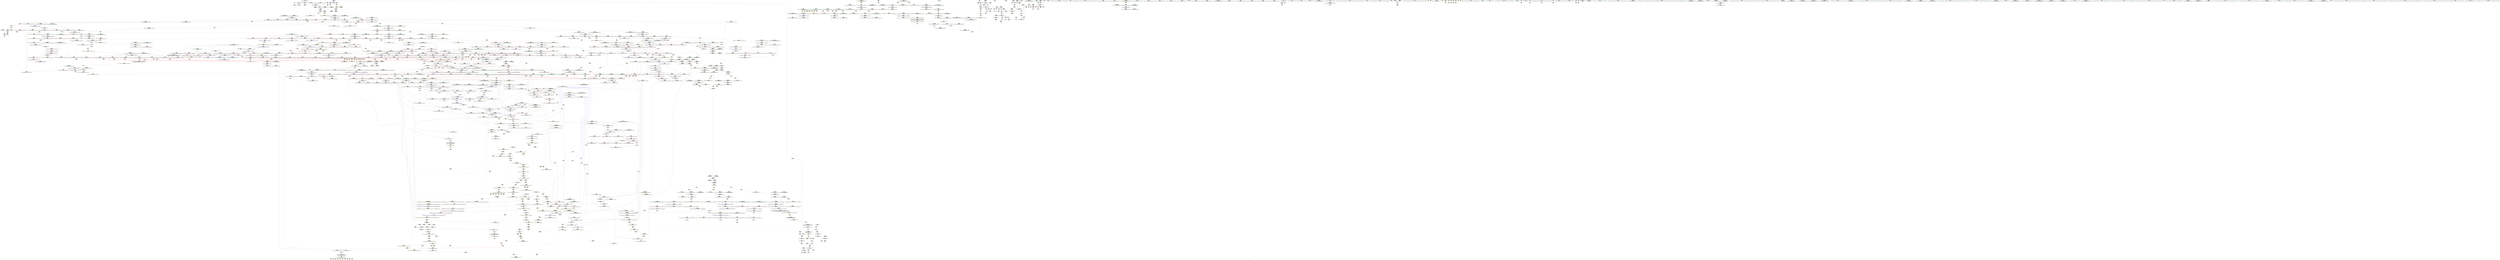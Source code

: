 digraph "SVFG" {
	label="SVFG";

	Node0x560aba906da0 [shape=record,color=grey,label="{NodeID: 0\nNullPtr}"];
	Node0x560aba906da0 -> Node0x560aba962200[style=solid];
	Node0x560aba906da0 -> Node0x560aba981070[style=solid];
	Node0x560aba972f70 [shape=record,color=yellow,style=double,label="{NodeID: 775\nAPARM(242)\nCS[]|{<s0>15}}"];
	Node0x560aba972f70:s0 -> Node0x560aba99a800[style=solid,color=red];
	Node0x560aba98b590 [shape=record,color=yellow,style=double,label="{NodeID: 1550\n12V_3 = CSCHI(MR_12V_2)\npts\{60 \}\nCS[]}"];
	Node0x560aba98b590 -> Node0x560aba9e8930[style=dashed];
	Node0x560aba969b10 [shape=record,color=red,label="{NodeID: 443\n710\<--688\n\<--__len.addr\n_ZSt13__adjust_heapIPiliN9__gnu_cxx5__ops15_Iter_less_iterEEvT_T0_S5_T1_T2_\n}"];
	Node0x560aba969b10 -> Node0x560aba9a0600[style=solid];
	Node0x560aba9eb430 [shape=record,color=yellow,style=double,label="{NodeID: 1218\n50V_1 = ENCHI(MR_50V_0)\npts\{352 \}\nFun[_ZSt22__final_insertion_sortIPiN9__gnu_cxx5__ops15_Iter_less_iterEEvT_S4_T0_]}"];
	Node0x560aba9eb430 -> Node0x560aba982760[style=dashed];
	Node0x560aba95d570 [shape=record,color=green,label="{NodeID: 111\n548\<--549\n__comp.addr\<--__comp.addr_field_insensitive\n_ZSt11__make_heapIPiN9__gnu_cxx5__ops15_Iter_less_iterEEvT_S4_RT0_\n}"];
	Node0x560aba95d570 -> Node0x560aba967d00[style=solid];
	Node0x560aba95d570 -> Node0x560aba983600[style=solid];
	Node0x560aba994220 [shape=record,color=yellow,style=double,label="{NodeID: 886\nAPARM(1039)\nCS[]|{<s0>65}}"];
	Node0x560aba994220:s0 -> Node0x560aba998c40[style=solid,color=red];
	Node0x560aba97f3d0 [shape=record,color=red,label="{NodeID: 554\n1208\<--1183\n\<--__last.addr\n_ZSt25__unguarded_linear_insertIPiN9__gnu_cxx5__ops14_Val_less_iterEEvT_T0_\n}"];
	Node0x560aba97f3d0 -> Node0x560aba987560[style=solid];
	Node0x560aba9f1e50 [shape=record,color=yellow,style=double,label="{NodeID: 1329\n12V_1 = ENCHI(MR_12V_0)\npts\{60 \}\nFun[main]}"];
	Node0x560aba9f1e50 -> Node0x560aba9d6610[style=dashed];
	Node0x560aba962400 [shape=record,color=black,label="{NodeID: 222\n46\<--74\nmain_ret\<--\nmain\n}"];
	Node0x560aba962400 -> Node0x560aba99f0f0[style=solid];
	Node0x560aba999e70 [shape=record,color=yellow,style=double,label="{NodeID: 997\nFPARM(795)\nFun[_ZN9__gnu_cxx5__ops14_Iter_less_valC2ENS0_15_Iter_less_iterE]}"];
	Node0x560aba999e70 -> Node0x560aba984d90[style=solid];
	Node0x560aba984e60 [shape=record,color=blue,label="{NodeID: 665\n809\<--804\n__first.addr\<--__first\n_ZSt11__push_heapIPiliN9__gnu_cxx5__ops14_Iter_less_valEEvT_T0_S5_T1_RT2_\n}"];
	Node0x560aba984e60 -> Node0x560aba97a9e0[style=dashed];
	Node0x560aba984e60 -> Node0x560aba97aab0[style=dashed];
	Node0x560aba984e60 -> Node0x560aba97ab80[style=dashed];
	Node0x560aba984e60 -> Node0x560aba97ac50[style=dashed];
	Node0x560aba984e60 -> Node0x560aba9f8940[style=dashed];
	Node0x560aba9f9100 [shape=record,color=yellow,style=double,label="{NodeID: 1440\nRETMU(192V_2)\npts\{1058 \}\nFun[_ZSt16__insertion_sortIPiN9__gnu_cxx5__ops15_Iter_less_iterEEvT_S4_T0_]}"];
	Node0x560aba970010 [shape=record,color=red,label="{NodeID: 333\n132\<--71\n\<--x\nmain\n}"];
	Node0x560aba970010 -> Node0x560aba99fb80[style=solid];
	Node0x560aba9a3900 [shape=record,color=grey,label="{NodeID: 1108\n859 = Binary(858, 254, )\n}"];
	Node0x560aba9a3900 -> Node0x560aba9854e0[style=solid];
	Node0x560aba959e20 [shape=record,color=green,label="{NodeID: 1\n7\<--1\n__dso_handle\<--dummyObj\nGlob }"];
	Node0x560aba973040 [shape=record,color=yellow,style=double,label="{NodeID: 776\nAPARM(253)\nCS[]|{<s0>15}}"];
	Node0x560aba973040:s0 -> Node0x560aba99a920[style=solid,color=red];
	Node0x560aba98b6f0 [shape=record,color=yellow,style=double,label="{NodeID: 1551\n12V_3 = CSCHI(MR_12V_2)\npts\{60 \}\nCS[]}"];
	Node0x560aba98b6f0 -> Node0x560aba9d8910[style=dashed];
	Node0x560aba969be0 [shape=record,color=red,label="{NodeID: 444\n744\<--688\n\<--__len.addr\n_ZSt13__adjust_heapIPiliN9__gnu_cxx5__ops15_Iter_less_iterEEvT_T0_S5_T1_T2_\n}"];
	Node0x560aba969be0 -> Node0x560aba9a1b00[style=solid];
	Node0x560aba9eb510 [shape=record,color=yellow,style=double,label="{NodeID: 1219\n214V_1 = ENCHI(MR_214V_0)\npts\{1164 \}\nFun[_ZSt13move_backwardIPiS0_ET0_T_S2_S1_]}"];
	Node0x560aba9eb510 -> Node0x560aba987150[style=dashed];
	Node0x560aba95d640 [shape=record,color=green,label="{NodeID: 112\n550\<--551\n__len\<--__len_field_insensitive\n_ZSt11__make_heapIPiN9__gnu_cxx5__ops15_Iter_less_iterEEvT_S4_RT0_\n}"];
	Node0x560aba95d640 -> Node0x560aba967dd0[style=solid];
	Node0x560aba95d640 -> Node0x560aba967ea0[style=solid];
	Node0x560aba95d640 -> Node0x560aba9836d0[style=solid];
	Node0x560aba9942f0 [shape=record,color=yellow,style=double,label="{NodeID: 887\nAPARM(1031)\nCS[]|{<s0>66}}"];
	Node0x560aba9942f0:s0 -> Node0x560aba998c40[style=solid,color=red];
	Node0x560aba97f4a0 [shape=record,color=red,label="{NodeID: 555\n1218\<--1183\n\<--__last.addr\n_ZSt25__unguarded_linear_insertIPiN9__gnu_cxx5__ops14_Val_less_iterEEvT_T0_\n}"];
	Node0x560aba97f4a0 -> Node0x560aba9877d0[style=solid];
	Node0x560aba9f1f30 [shape=record,color=yellow,style=double,label="{NodeID: 1330\n14V_1 = ENCHI(MR_14V_0)\npts\{62 \}\nFun[main]}"];
	Node0x560aba9f1f30 -> Node0x560aba9d6b10[style=dashed];
	Node0x560aba9624d0 [shape=record,color=black,label="{NodeID: 223\n95\<--94\nidxprom\<--\nmain\n}"];
	Node0x560aba999f30 [shape=record,color=yellow,style=double,label="{NodeID: 998\nFPARM(1228)\nFun[_ZSt23__copy_move_backward_a2ILb1EPiS0_ET1_T0_S2_S1_]}"];
	Node0x560aba999f30 -> Node0x560aba9878a0[style=solid];
	Node0x560aba984f30 [shape=record,color=blue,label="{NodeID: 666\n811\<--805\n__holeIndex.addr\<--__holeIndex\n_ZSt11__push_heapIPiliN9__gnu_cxx5__ops14_Iter_less_valEEvT_T0_S5_T1_RT2_\n}"];
	Node0x560aba984f30 -> Node0x560aba97ad20[style=dashed];
	Node0x560aba984f30 -> Node0x560aba9dcf10[style=dashed];
	Node0x560aba9f91e0 [shape=record,color=yellow,style=double,label="{NodeID: 1441\nRETMU(194V_2)\npts\{1060 \}\nFun[_ZSt16__insertion_sortIPiN9__gnu_cxx5__ops15_Iter_less_iterEEvT_S4_T0_]}"];
	Node0x560aba9700e0 [shape=record,color=red,label="{NodeID: 334\n129\<--128\n\<--arrayidx12\nmain\n}"];
	Node0x560aba9700e0 -> Node0x560aba962810[style=solid];
	Node0x560aba9a3a80 [shape=record,color=grey,label="{NodeID: 1109\n858 = Binary(857, 115, )\n}"];
	Node0x560aba9a3a80 -> Node0x560aba9a3900[style=solid];
	Node0x560aba959eb0 [shape=record,color=green,label="{NodeID: 2\n8\<--1\n.str\<--dummyObj\nGlob }"];
	Node0x560aba973110 [shape=record,color=yellow,style=double,label="{NodeID: 777\nAPARM(258)\nCS[]|{<s0>16}}"];
	Node0x560aba973110:s0 -> Node0x560aba998460[style=solid,color=red];
	Node0x560aba98b850 [shape=record,color=yellow,style=double,label="{NodeID: 1552\n12V_4 = CSCHI(MR_12V_2)\npts\{60 \}\nCS[]}"];
	Node0x560aba98b850 -> Node0x560aba9fd340[style=dashed];
	Node0x560aba969cb0 [shape=record,color=red,label="{NodeID: 445\n749\<--688\n\<--__len.addr\n_ZSt13__adjust_heapIPiliN9__gnu_cxx5__ops15_Iter_less_iterEEvT_T0_S5_T1_T2_\n}"];
	Node0x560aba969cb0 -> Node0x560aba9a0180[style=solid];
	Node0x560aba9eb620 [shape=record,color=yellow,style=double,label="{NodeID: 1220\n12V_1 = ENCHI(MR_12V_0)\npts\{60 \}\nFun[_ZSt13move_backwardIPiS0_ET0_T_S2_S1_]}"];
	Node0x560aba9eb620 -> Node0x560aba9fe7e0[style=dashed];
	Node0x560aba95d710 [shape=record,color=green,label="{NodeID: 113\n552\<--553\n__parent\<--__parent_field_insensitive\n_ZSt11__make_heapIPiN9__gnu_cxx5__ops15_Iter_less_iterEEvT_S4_RT0_\n}"];
	Node0x560aba95d710 -> Node0x560aba967f70[style=solid];
	Node0x560aba95d710 -> Node0x560aba968040[style=solid];
	Node0x560aba95d710 -> Node0x560aba968110[style=solid];
	Node0x560aba95d710 -> Node0x560aba9681e0[style=solid];
	Node0x560aba95d710 -> Node0x560aba9837a0[style=solid];
	Node0x560aba95d710 -> Node0x560aba983940[style=solid];
	Node0x560aba9943c0 [shape=record,color=yellow,style=double,label="{NodeID: 888\nAPARM(1055)\nCS[]|{<s0>67}}"];
	Node0x560aba9943c0:s0 -> Node0x560aba99ae90[style=solid,color=red];
	Node0x560aba97f570 [shape=record,color=red,label="{NodeID: 556\n1196\<--1187\n\<--__next\n_ZSt25__unguarded_linear_insertIPiN9__gnu_cxx5__ops14_Val_less_iterEEvT_T0_\n}"];
	Node0x560aba97f570 -> Node0x560aba96df90[style=solid];
	Node0x560aba9f2010 [shape=record,color=yellow,style=double,label="{NodeID: 1331\n16V_1 = ENCHI(MR_16V_0)\npts\{64 \}\nFun[main]}"];
	Node0x560aba9f2010 -> Node0x560aba9d7010[style=dashed];
	Node0x560aba9625a0 [shape=record,color=black,label="{NodeID: 224\n107\<--106\nidx.ext\<--\nmain\n}"];
	Node0x560aba99a020 [shape=record,color=yellow,style=double,label="{NodeID: 999\nFPARM(1229)\nFun[_ZSt23__copy_move_backward_a2ILb1EPiS0_ET1_T0_S2_S1_]}"];
	Node0x560aba99a020 -> Node0x560aba987970[style=solid];
	Node0x560aba985000 [shape=record,color=blue,label="{NodeID: 667\n813\<--806\n__topIndex.addr\<--__topIndex\n_ZSt11__push_heapIPiliN9__gnu_cxx5__ops14_Iter_less_valEEvT_T0_S5_T1_RT2_\n}"];
	Node0x560aba985000 -> Node0x560aba97b130[style=dashed];
	Node0x560aba985000 -> Node0x560aba9f8b00[style=dashed];
	Node0x560aba9f92c0 [shape=record,color=yellow,style=double,label="{NodeID: 1442\nRETMU(196V_2)\npts\{1062 \}\nFun[_ZSt16__insertion_sortIPiN9__gnu_cxx5__ops15_Iter_less_iterEEvT_S4_T0_]}"];
	Node0x560aba9701b0 [shape=record,color=red,label="{NodeID: 335\n199\<--189\n\<--__first.addr\n_ZSt4sortIPiEvT_S1_\n}"];
	Node0x560aba9701b0 -> Node0x560aba972c30[style=solid];
	Node0x560aba976990 [shape=record,color=grey,label="{NodeID: 1110\n438 = Binary(436, 437, )\n}"];
	Node0x560aba976990 -> Node0x560aba9a3480[style=solid];
	Node0x560aba95a160 [shape=record,color=green,label="{NodeID: 3\n10\<--1\n.str.1\<--dummyObj\nGlob }"];
	Node0x560aba9731e0 [shape=record,color=yellow,style=double,label="{NodeID: 778\nAPARM(259)\nCS[]|{<s0>16}}"];
	Node0x560aba9731e0:s0 -> Node0x560aba998550[style=solid,color=red];
	Node0x560aba98b9b0 [shape=record,color=yellow,style=double,label="{NodeID: 1553\n12V_5 = CSCHI(MR_12V_4)\npts\{60 \}\nCS[]}"];
	Node0x560aba98b9b0 -> Node0x560aba9e5c30[style=dashed];
	Node0x560aba969d80 [shape=record,color=red,label="{NodeID: 446\n780\<--692\n\<--__topIndex\n_ZSt13__adjust_heapIPiliN9__gnu_cxx5__ops15_Iter_less_iterEEvT_T0_S5_T1_T2_\n}"];
	Node0x560aba969d80 -> Node0x560aba9889b0[style=solid];
	Node0x560aba9eb700 [shape=record,color=yellow,style=double,label="{NodeID: 1221\n210V_1 = ENCHI(MR_210V_0)\npts\{1160 \}\nFun[_ZSt13move_backwardIPiS0_ET0_T_S2_S1_]}"];
	Node0x560aba9eb700 -> Node0x560aba986fb0[style=dashed];
	Node0x560aba95d7e0 [shape=record,color=green,label="{NodeID: 114\n554\<--555\n__value\<--__value_field_insensitive\n_ZSt11__make_heapIPiN9__gnu_cxx5__ops15_Iter_less_iterEEvT_S4_RT0_\n}"];
	Node0x560aba95d7e0 -> Node0x560aba983870[style=solid];
	Node0x560aba95d7e0 -> Node0x560aba975a80[style=solid];
	Node0x560aba994490 [shape=record,color=yellow,style=double,label="{NodeID: 889\nAPARM(1086)\nCS[]|{<s0>67}}"];
	Node0x560aba994490:s0 -> Node0x560aba99b130[style=solid,color=red];
	Node0x560aba97f640 [shape=record,color=red,label="{NodeID: 557\n1200\<--1187\n\<--__next\n_ZSt25__unguarded_linear_insertIPiN9__gnu_cxx5__ops14_Val_less_iterEEvT_T0_\n}"];
	Node0x560aba97f640 -> Node0x560aba976370[style=solid];
	Node0x560aba9f20f0 [shape=record,color=yellow,style=double,label="{NodeID: 1332\n18V_1 = ENCHI(MR_18V_0)\npts\{66 \}\nFun[main]}"];
	Node0x560aba9f20f0 -> Node0x560aba9d7510[style=dashed];
	Node0x560aba962670 [shape=record,color=black,label="{NodeID: 225\n117\<--116\nconv\<--\nmain\n}"];
	Node0x560aba962670 -> Node0x560aba981650[style=solid];
	Node0x560aba99a110 [shape=record,color=yellow,style=double,label="{NodeID: 1000\nFPARM(1230)\nFun[_ZSt23__copy_move_backward_a2ILb1EPiS0_ET1_T0_S2_S1_]}"];
	Node0x560aba99a110 -> Node0x560aba987a40[style=solid];
	Node0x560aba9850d0 [shape=record,color=blue,label="{NodeID: 668\n815\<--807\n__value.addr\<--__value\n_ZSt11__push_heapIPiliN9__gnu_cxx5__ops14_Iter_less_valEEvT_T0_S5_T1_RT2_\n}"];
	Node0x560aba9850d0 -> Node0x560aba97b540[style=dashed];
	Node0x560aba9850d0 -> Node0x560aba97b610[style=dashed];
	Node0x560aba9850d0 -> Node0x560aba9f8be0[style=dashed];
	Node0x560aba9850d0 -> Node0x560aba9fefa0[style=dashed];
	Node0x560aba9f93a0 [shape=record,color=yellow,style=double,label="{NodeID: 1443\nRETMU(198V_2)\npts\{1064 \}\nFun[_ZSt16__insertion_sortIPiN9__gnu_cxx5__ops15_Iter_less_iterEEvT_S4_T0_]}"];
	Node0x560aba970280 [shape=record,color=red,label="{NodeID: 336\n200\<--191\n\<--__last.addr\n_ZSt4sortIPiEvT_S1_\n}"];
	Node0x560aba970280 -> Node0x560aba972d00[style=solid];
	Node0x560aba976b10 [shape=record,color=grey,label="{NodeID: 1111\n1317 = Binary(113, 1316, )\n}"];
	Node0x560aba95a1f0 [shape=record,color=green,label="{NodeID: 4\n12\<--1\n_ZSt4cout\<--dummyObj\nGlob }"];
	Node0x560aba9732b0 [shape=record,color=yellow,style=double,label="{NodeID: 779\nAPARM(305)\nCS[]|{<s0>17}}"];
	Node0x560aba9732b0:s0 -> Node0x560aba997ec0[style=solid,color=red];
	Node0x560aba98bb10 [shape=record,color=yellow,style=double,label="{NodeID: 1554\n12V_2 = CSCHI(MR_12V_1)\npts\{60 \}\nCS[]}"];
	Node0x560aba98bb10 -> Node0x560aba9fd600[style=dashed];
	Node0x560aba969e50 [shape=record,color=red,label="{NodeID: 447\n709\<--694\n\<--__secondChild\n_ZSt13__adjust_heapIPiliN9__gnu_cxx5__ops15_Iter_less_iterEEvT_T0_S5_T1_T2_\n}"];
	Node0x560aba969e50 -> Node0x560aba977890[style=solid];
	Node0x560aba9eb7e0 [shape=record,color=yellow,style=double,label="{NodeID: 1222\n212V_1 = ENCHI(MR_212V_0)\npts\{1162 \}\nFun[_ZSt13move_backwardIPiS0_ET0_T_S2_S1_]}"];
	Node0x560aba9eb7e0 -> Node0x560aba987080[style=dashed];
	Node0x560aba962a50 [shape=record,color=green,label="{NodeID: 115\n556\<--557\nagg.tmp\<--agg.tmp_field_insensitive\n_ZSt11__make_heapIPiN9__gnu_cxx5__ops15_Iter_less_iterEEvT_S4_RT0_\n}"];
	Node0x560aba994560 [shape=record,color=yellow,style=double,label="{NodeID: 890\nAPARM(1087)\nCS[]|{<s0>67}}"];
	Node0x560aba994560:s0 -> Node0x560aba99b3d0[style=solid,color=red];
	Node0x560aba97f710 [shape=record,color=red,label="{NodeID: 558\n1205\<--1187\n\<--__next\n_ZSt25__unguarded_linear_insertIPiN9__gnu_cxx5__ops14_Val_less_iterEEvT_T0_\n}"];
	Node0x560aba97f710 -> Node0x560aba976440[style=solid];
	Node0x560aba9f21d0 [shape=record,color=yellow,style=double,label="{NodeID: 1333\n20V_1 = ENCHI(MR_20V_0)\npts\{68 \}\nFun[main]}"];
	Node0x560aba9f21d0 -> Node0x560aba9d7a10[style=dashed];
	Node0x560aba962740 [shape=record,color=black,label="{NodeID: 226\n127\<--126\nidxprom11\<--\nmain\n}"];
	Node0x560aba99a200 [shape=record,color=yellow,style=double,label="{NodeID: 1001\nFPARM(417)\nFun[_ZSt27__unguarded_partition_pivotIPiN9__gnu_cxx5__ops15_Iter_less_iterEET_S4_S4_T0_]}"];
	Node0x560aba99a200 -> Node0x560aba982aa0[style=solid];
	Node0x560aba9851a0 [shape=record,color=blue,label="{NodeID: 669\n817\<--808\n__comp.addr\<--__comp\n_ZSt11__push_heapIPiliN9__gnu_cxx5__ops14_Iter_less_valEEvT_T0_S5_T1_RT2_\n}"];
	Node0x560aba9851a0 -> Node0x560aba97b200[style=dashed];
	Node0x560aba9851a0 -> Node0x560aba9f8cc0[style=dashed];
	Node0x560aba9f9480 [shape=record,color=yellow,style=double,label="{NodeID: 1444\nRETMU(200V_1)\npts\{555 642 691 816 1032 1186 \}\nFun[_ZSt16__insertion_sortIPiN9__gnu_cxx5__ops15_Iter_less_iterEEvT_S4_T0_]}"];
	Node0x560aba970350 [shape=record,color=red,label="{NodeID: 337\n237\<--227\n\<--__first.addr\n_ZSt6__sortIPiN9__gnu_cxx5__ops15_Iter_less_iterEEvT_S4_T0_\n}"];
	Node0x560aba970350 -> Node0x560aba978a90[style=solid];
	Node0x560aba976c90 [shape=record,color=grey,label="{NodeID: 1112\n179 = Binary(178, 80, )\n}"];
	Node0x560aba976c90 -> Node0x560aba981cd0[style=solid];
	Node0x560aba95a280 [shape=record,color=green,label="{NodeID: 5\n13\<--1\n.str.2\<--dummyObj\nGlob }"];
	Node0x560aba973380 [shape=record,color=yellow,style=double,label="{NodeID: 780\nAPARM(306)\nCS[]|{<s0>17}}"];
	Node0x560aba973380:s0 -> Node0x560aba997fb0[style=solid,color=red];
	Node0x560aba98bc70 [shape=record,color=yellow,style=double,label="{NodeID: 1555\n12V_3 = CSCHI(MR_12V_2)\npts\{60 \}\nCS[]}"];
	Node0x560aba98bc70 -> Node0x560aba9de310[style=dashed];
	Node0x560aba969f20 [shape=record,color=red,label="{NodeID: 448\n715\<--694\n\<--__secondChild\n_ZSt13__adjust_heapIPiliN9__gnu_cxx5__ops15_Iter_less_iterEEvT_T0_S5_T1_T2_\n}"];
	Node0x560aba969f20 -> Node0x560aba9a0c00[style=solid];
	Node0x560aba9eb8c0 [shape=record,color=yellow,style=double,label="{NodeID: 1223\n119V_1 = ENCHI(MR_119V_0)\npts\{673 \}\nFun[_ZSt4moveIRiEONSt16remove_referenceIT_E4typeEOS2_]}"];
	Node0x560aba9eb8c0 -> Node0x560aba984160[style=dashed];
	Node0x560aba962b20 [shape=record,color=green,label="{NodeID: 116\n586\<--587\n_ZSt4moveIRiEONSt16remove_referenceIT_E4typeEOS2_\<--_ZSt4moveIRiEONSt16remove_referenceIT_E4typeEOS2__field_insensitive\n}"];
	Node0x560aba994630 [shape=record,color=yellow,style=double,label="{NodeID: 891\nAPARM(1090)\nCS[]|{<s0>68}}"];
	Node0x560aba994630:s0 -> Node0x560aba998c40[style=solid,color=red];
	Node0x560aba97f7e0 [shape=record,color=red,label="{NodeID: 559\n1210\<--1187\n\<--__next\n_ZSt25__unguarded_linear_insertIPiN9__gnu_cxx5__ops14_Val_less_iterEEvT_T0_\n}"];
	Node0x560aba97f7e0 -> Node0x560aba987630[style=solid];
	Node0x560aba9f22b0 [shape=record,color=yellow,style=double,label="{NodeID: 1334\n22V_1 = ENCHI(MR_22V_0)\npts\{70 \}\nFun[main]}"];
	Node0x560aba9f22b0 -> Node0x560aba9d7f10[style=dashed];
	Node0x560aba962810 [shape=record,color=black,label="{NodeID: 227\n130\<--129\nconv13\<--\nmain\n}"];
	Node0x560aba962810 -> Node0x560aba9817f0[style=solid];
	Node0x560aba99a2f0 [shape=record,color=yellow,style=double,label="{NodeID: 1002\nFPARM(418)\nFun[_ZSt27__unguarded_partition_pivotIPiN9__gnu_cxx5__ops15_Iter_less_iterEET_S4_S4_T0_]}"];
	Node0x560aba99a2f0 -> Node0x560aba982b70[style=solid];
	Node0x560aba985270 [shape=record,color=blue,label="{NodeID: 670\n819\<--828\n__parent\<--div\n_ZSt11__push_heapIPiliN9__gnu_cxx5__ops14_Iter_less_valEEvT_T0_S5_T1_RT2_\n}"];
	Node0x560aba985270 -> Node0x560aba9dd410[style=dashed];
	Node0x560aba9f9620 [shape=record,color=yellow,style=double,label="{NodeID: 1445\nRETMU(243V_2)\npts\{1286 \}\nFun[_ZSt12__niter_baseIPiET_S1_]}"];
	Node0x560aba970420 [shape=record,color=red,label="{NodeID: 338\n241\<--227\n\<--__first.addr\n_ZSt6__sortIPiN9__gnu_cxx5__ops15_Iter_less_iterEEvT_S4_T0_\n}"];
	Node0x560aba970420 -> Node0x560aba972ea0[style=solid];
	Node0x560aba976e10 [shape=record,color=grey,label="{NodeID: 1113\n1310 = Binary(1309, 249, )\n}"];
	Node0x560aba976e10 -> Node0x560aba988260[style=solid];
	Node0x560aba95a310 [shape=record,color=green,label="{NodeID: 6\n15\<--1\n.str.3\<--dummyObj\nGlob }"];
	Node0x560aba973450 [shape=record,color=yellow,style=double,label="{NodeID: 781\nAPARM(307)\nCS[]|{<s0>17}}"];
	Node0x560aba973450:s0 -> Node0x560aba9980a0[style=solid,color=red];
	Node0x560aba98bdd0 [shape=record,color=yellow,style=double,label="{NodeID: 1556\n12V_5 = CSCHI(MR_12V_1)\npts\{60 \}\nCS[]}"];
	Node0x560aba98bdd0 -> Node0x560aba9de310[style=dashed];
	Node0x560aba969ff0 [shape=record,color=red,label="{NodeID: 449\n720\<--694\n\<--__secondChild\n_ZSt13__adjust_heapIPiliN9__gnu_cxx5__ops15_Iter_less_iterEEvT_T0_S5_T1_T2_\n}"];
	Node0x560aba9eb9d0 [shape=record,color=yellow,style=double,label="{NodeID: 1224\n12V_1 = ENCHI(MR_12V_0)\npts\{60 \}\nFun[_ZNK9__gnu_cxx5__ops14_Val_less_iterclIiPiEEbRT_T0_]}"];
	Node0x560aba9eb9d0 -> Node0x560aba980d00[style=dashed];
	Node0x560aba9eb9d0 -> Node0x560aba9f4cc0[style=dashed];
	Node0x560aba962c20 [shape=record,color=green,label="{NodeID: 117\n597\<--598\n_ZSt13__adjust_heapIPiliN9__gnu_cxx5__ops15_Iter_less_iterEEvT_T0_S5_T1_T2_\<--_ZSt13__adjust_heapIPiliN9__gnu_cxx5__ops15_Iter_less_iterEEvT_T0_S5_T1_T2__field_insensitive\n}"];
	Node0x560aba994700 [shape=record,color=yellow,style=double,label="{NodeID: 892\nAPARM(1094)\nCS[]|{<s0>69}}"];
	Node0x560aba994700:s0 -> Node0x560aba998640[style=solid,color=red];
	Node0x560aba97f8b0 [shape=record,color=red,label="{NodeID: 560\n1212\<--1187\n\<--__next\n_ZSt25__unguarded_linear_insertIPiN9__gnu_cxx5__ops14_Val_less_iterEEvT_T0_\n}"];
	Node0x560aba97f8b0 -> Node0x560aba96e060[style=solid];
	Node0x560aba9f2390 [shape=record,color=yellow,style=double,label="{NodeID: 1335\n24V_1 = ENCHI(MR_24V_0)\npts\{72 \}\nFun[main]}"];
	Node0x560aba9f2390 -> Node0x560aba9d8410[style=dashed];
	Node0x560aba9628e0 [shape=record,color=black,label="{NodeID: 228\n149\<--148\nconv15\<--\nmain\n}"];
	Node0x560aba9628e0 -> Node0x560aba981b30[style=solid];
	Node0x560aba99a3e0 [shape=record,color=yellow,style=double,label="{NodeID: 1003\nFPARM(1291)\nFun[_ZNSt20__copy_move_backwardILb1ELb1ESt26random_access_iterator_tagE13__copy_move_bIiEEPT_PKS3_S6_S4_]}"];
	Node0x560aba99a3e0 -> Node0x560aba987ff0[style=solid];
	Node0x560aba985340 [shape=record,color=blue,label="{NodeID: 671\n853\<--850\nadd.ptr3\<--\n_ZSt11__push_heapIPiliN9__gnu_cxx5__ops14_Iter_less_valEEvT_T0_S5_T1_RT2_\n}"];
	Node0x560aba985340 -> Node0x560aba9dca10[style=dashed];
	Node0x560aba9f9730 [shape=record,color=yellow,style=double,label="{NodeID: 1446\nRETMU(12V_3)\npts\{60 \}\nFun[_ZSt13__heap_selectIPiN9__gnu_cxx5__ops15_Iter_less_iterEEvT_S4_S4_T0_]|{<s0>24}}"];
	Node0x560aba9f9730:s0 -> Node0x560aba98b010[style=dashed,color=blue];
	Node0x560aba9704f0 [shape=record,color=red,label="{NodeID: 339\n244\<--227\n\<--__first.addr\n_ZSt6__sortIPiN9__gnu_cxx5__ops15_Iter_less_iterEEvT_S4_T0_\n}"];
	Node0x560aba9704f0 -> Node0x560aba96abd0[style=solid];
	Node0x560aba976f90 [shape=record,color=grey,label="{NodeID: 1114\n1323 = Binary(249, 1322, )\n}"];
	Node0x560aba976f90 -> Node0x560aba995740[style=solid];
	Node0x560aba95ab50 [shape=record,color=green,label="{NodeID: 7\n18\<--1\n\<--dummyObj\nCan only get source location for instruction, argument, global var or function.}"];
	Node0x560aba973520 [shape=record,color=yellow,style=double,label="{NodeID: 782\nAPARM(315)\nCS[]|{<s0>18}}"];
	Node0x560aba973520:s0 -> Node0x560aba99a200[style=solid,color=red];
	Node0x560aba98bf30 [shape=record,color=yellow,style=double,label="{NodeID: 1557\n12V_2 = CSCHI(MR_12V_1)\npts\{60 \}\nCS[]}"];
	Node0x560aba98bf30 -> Node0x560aba9d5c10[style=dashed];
	Node0x560aba96a0c0 [shape=record,color=red,label="{NodeID: 450\n723\<--694\n\<--__secondChild\n_ZSt13__adjust_heapIPiliN9__gnu_cxx5__ops15_Iter_less_iterEEvT_T0_S5_T1_T2_\n}"];
	Node0x560aba96a0c0 -> Node0x560aba9a0d80[style=solid];
	Node0x560aba9ebae0 [shape=record,color=yellow,style=double,label="{NodeID: 1225\n219V_1 = ENCHI(MR_219V_0)\npts\{1186 \}\nFun[_ZNK9__gnu_cxx5__ops14_Val_less_iterclIiPiEEbRT_T0_]}"];
	Node0x560aba9ebae0 -> Node0x560aba980c30[style=dashed];
	Node0x560aba9ebae0 -> Node0x560aba9f4dd0[style=dashed];
	Node0x560aba962d20 [shape=record,color=green,label="{NodeID: 118\n612\<--613\nthis.addr\<--this.addr_field_insensitive\n_ZNK9__gnu_cxx5__ops15_Iter_less_iterclIPiS3_EEbT_T0_\n}"];
	Node0x560aba962d20 -> Node0x560aba968450[style=solid];
	Node0x560aba962d20 -> Node0x560aba983a10[style=solid];
	Node0x560aba9947d0 [shape=record,color=yellow,style=double,label="{NodeID: 893\nAPARM(1095)\nCS[]|{<s0>69}}"];
	Node0x560aba9947d0:s0 -> Node0x560aba998730[style=solid,color=red];
	Node0x560aba97f980 [shape=record,color=red,label="{NodeID: 561\n1192\<--1191\n\<--call\n_ZSt25__unguarded_linear_insertIPiN9__gnu_cxx5__ops14_Val_less_iterEEvT_T0_\n}"];
	Node0x560aba97f980 -> Node0x560aba9872f0[style=solid];
	Node0x560aba9f2470 [shape=record,color=yellow,style=double,label="{NodeID: 1336\n12V_1 = ENCHI(MR_12V_0)\npts\{60 \}\nFun[_ZSt13__adjust_heapIPiliN9__gnu_cxx5__ops15_Iter_less_iterEEvT_T0_S5_T1_T2_]}"];
	Node0x560aba9f2470 -> Node0x560aba9d4d40[style=dashed];
	Node0x560aba96ab40 [shape=record,color=black,label="{NodeID: 229\n245\<--243\nsub.ptr.lhs.cast\<--\n_ZSt6__sortIPiN9__gnu_cxx5__ops15_Iter_less_iterEEvT_S4_T0_\n}"];
	Node0x560aba96ab40 -> Node0x560aba9a3000[style=solid];
	Node0x560aba99a4d0 [shape=record,color=yellow,style=double,label="{NodeID: 1004\nFPARM(1292)\nFun[_ZNSt20__copy_move_backwardILb1ELb1ESt26random_access_iterator_tagE13__copy_move_bIiEEPT_PKS3_S6_S4_]}"];
	Node0x560aba99a4d0 -> Node0x560aba9880c0[style=solid];
	Node0x560aba985410 [shape=record,color=blue,label="{NodeID: 672\n811\<--855\n__holeIndex.addr\<--\n_ZSt11__push_heapIPiliN9__gnu_cxx5__ops14_Iter_less_valEEvT_T0_S5_T1_RT2_\n}"];
	Node0x560aba985410 -> Node0x560aba97af90[style=dashed];
	Node0x560aba985410 -> Node0x560aba9dcf10[style=dashed];
	Node0x560aba9f9840 [shape=record,color=yellow,style=double,label="{NodeID: 1447\nRETMU(69V_2)\npts\{467 \}\nFun[_ZSt13__heap_selectIPiN9__gnu_cxx5__ops15_Iter_less_iterEEvT_S4_S4_T0_]}"];
	Node0x560aba9705c0 [shape=record,color=red,label="{NodeID: 340\n258\<--227\n\<--__first.addr\n_ZSt6__sortIPiN9__gnu_cxx5__ops15_Iter_less_iterEEvT_S4_T0_\n}"];
	Node0x560aba9705c0 -> Node0x560aba973110[style=solid];
	Node0x560aba977110 [shape=record,color=grey,label="{NodeID: 1115\n143 = cmp(142, 113, )\n}"];
	Node0x560aba95abe0 [shape=record,color=green,label="{NodeID: 8\n74\<--1\n\<--dummyObj\nCan only get source location for instruction, argument, global var or function.}"];
	Node0x560aba9735f0 [shape=record,color=yellow,style=double,label="{NodeID: 783\nAPARM(316)\nCS[]|{<s0>18}}"];
	Node0x560aba9735f0:s0 -> Node0x560aba99a2f0[style=solid,color=red];
	Node0x560aba98c090 [shape=record,color=yellow,style=double,label="{NodeID: 1558\n12V_2 = CSCHI(MR_12V_1)\npts\{60 \}\nCS[]}"];
	Node0x560aba98c090 -> Node0x560aba9fdfa0[style=dashed];
	Node0x560aba96a190 [shape=record,color=red,label="{NodeID: 451\n728\<--694\n\<--__secondChild\n_ZSt13__adjust_heapIPiliN9__gnu_cxx5__ops15_Iter_less_iterEEvT_T0_S5_T1_T2_\n}"];
	Node0x560aba96a190 -> Node0x560aba9a1380[style=solid];
	Node0x560aba9ebbc0 [shape=record,color=yellow,style=double,label="{NodeID: 1226\n256V_1 = ENCHI(MR_256V_0)\npts\{1343 \}\nFun[_ZNK9__gnu_cxx5__ops14_Val_less_iterclIiPiEEbRT_T0_]}"];
	Node0x560aba9ebbc0 -> Node0x560aba988400[style=dashed];
	Node0x560aba962df0 [shape=record,color=green,label="{NodeID: 119\n614\<--615\n__it1.addr\<--__it1.addr_field_insensitive\n_ZNK9__gnu_cxx5__ops15_Iter_less_iterclIPiS3_EEbT_T0_\n}"];
	Node0x560aba962df0 -> Node0x560aba968520[style=solid];
	Node0x560aba962df0 -> Node0x560aba983ae0[style=solid];
	Node0x560aba9948a0 [shape=record,color=yellow,style=double,label="{NodeID: 894\nAPARM(1097)\nCS[]|{<s0>69}}"];
	Node0x560aba9948a0:s0 -> Node0x560aba998820[style=solid,color=red];
	Node0x560aba97fa50 [shape=record,color=red,label="{NodeID: 562\n1207\<--1206\n\<--call2\n_ZSt25__unguarded_linear_insertIPiN9__gnu_cxx5__ops14_Val_less_iterEEvT_T0_\n}"];
	Node0x560aba97fa50 -> Node0x560aba987560[style=solid];
	Node0x560aba9f2580 [shape=record,color=yellow,style=double,label="{NodeID: 1337\n122V_1 = ENCHI(MR_122V_0)\npts\{685 \}\nFun[_ZSt13__adjust_heapIPiliN9__gnu_cxx5__ops15_Iter_less_iterEEvT_T0_S5_T1_T2_]}"];
	Node0x560aba9f2580 -> Node0x560aba984230[style=dashed];
	Node0x560aba96abd0 [shape=record,color=black,label="{NodeID: 230\n246\<--244\nsub.ptr.rhs.cast\<--\n_ZSt6__sortIPiN9__gnu_cxx5__ops15_Iter_less_iterEEvT_S4_T0_\n}"];
	Node0x560aba96abd0 -> Node0x560aba9a3000[style=solid];
	Node0x560aba99a5c0 [shape=record,color=yellow,style=double,label="{NodeID: 1005\nFPARM(1293)\nFun[_ZNSt20__copy_move_backwardILb1ELb1ESt26random_access_iterator_tagE13__copy_move_bIiEEPT_PKS3_S6_S4_]}"];
	Node0x560aba99a5c0 -> Node0x560aba988190[style=solid];
	Node0x560aba9854e0 [shape=record,color=blue,label="{NodeID: 673\n819\<--859\n__parent\<--div5\n_ZSt11__push_heapIPiliN9__gnu_cxx5__ops14_Iter_less_valEEvT_T0_S5_T1_RT2_\n}"];
	Node0x560aba9854e0 -> Node0x560aba9dd410[style=dashed];
	Node0x560aba9f9920 [shape=record,color=yellow,style=double,label="{NodeID: 1448\nRETMU(71V_2)\npts\{469 \}\nFun[_ZSt13__heap_selectIPiN9__gnu_cxx5__ops15_Iter_less_iterEEvT_S4_S4_T0_]}"];
	Node0x560aba970690 [shape=record,color=red,label="{NodeID: 341\n238\<--229\n\<--__last.addr\n_ZSt6__sortIPiN9__gnu_cxx5__ops15_Iter_less_iterEEvT_S4_T0_\n}"];
	Node0x560aba970690 -> Node0x560aba978a90[style=solid];
	Node0x560aba977290 [shape=record,color=grey,label="{NodeID: 1116\n367 = cmp(366, 300, )\n}"];
	Node0x560aba95ac70 [shape=record,color=green,label="{NodeID: 9\n80\<--1\n\<--dummyObj\nCan only get source location for instruction, argument, global var or function.}"];
	Node0x560aba9736c0 [shape=record,color=yellow,style=double,label="{NodeID: 784\nAPARM(321)\nCS[]|{<s0>19}}"];
	Node0x560aba9736c0:s0 -> Node0x560aba99a6e0[style=solid,color=red];
	Node0x560aba98c1f0 [shape=record,color=yellow,style=double,label="{NodeID: 1559\n12V_3 = CSCHI(MR_12V_2)\npts\{60 \}\nCS[]}"];
	Node0x560aba98c1f0 -> Node0x560aba9f7020[style=dashed];
	Node0x560aba96a260 [shape=record,color=red,label="{NodeID: 452\n733\<--694\n\<--__secondChild\n_ZSt13__adjust_heapIPiliN9__gnu_cxx5__ops15_Iter_less_iterEEvT_T0_S5_T1_T2_\n}"];
	Node0x560aba9ebca0 [shape=record,color=yellow,style=double,label="{NodeID: 1227\n258V_1 = ENCHI(MR_258V_0)\npts\{1345 \}\nFun[_ZNK9__gnu_cxx5__ops14_Val_less_iterclIiPiEEbRT_T0_]}"];
	Node0x560aba9ebca0 -> Node0x560aba9884d0[style=dashed];
	Node0x560aba962ec0 [shape=record,color=green,label="{NodeID: 120\n616\<--617\n__it2.addr\<--__it2.addr_field_insensitive\n_ZNK9__gnu_cxx5__ops15_Iter_less_iterclIPiS3_EEbT_T0_\n}"];
	Node0x560aba962ec0 -> Node0x560aba9685f0[style=solid];
	Node0x560aba962ec0 -> Node0x560aba983bb0[style=solid];
	Node0x560aba994970 [shape=record,color=yellow,style=double,label="{NodeID: 895\nAPARM(1063)\nCS[]|{<s0>70}}"];
	Node0x560aba994970:s0 -> Node0x560aba998c40[style=solid,color=red];
	Node0x560aba97fb20 [shape=record,color=red,label="{NodeID: 563\n1217\<--1216\n\<--call4\n_ZSt25__unguarded_linear_insertIPiN9__gnu_cxx5__ops14_Val_less_iterEEvT_T0_\n}"];
	Node0x560aba97fb20 -> Node0x560aba9877d0[style=solid];
	Node0x560aba9f2660 [shape=record,color=yellow,style=double,label="{NodeID: 1338\n124V_1 = ENCHI(MR_124V_0)\npts\{687 \}\nFun[_ZSt13__adjust_heapIPiliN9__gnu_cxx5__ops15_Iter_less_iterEEvT_T0_S5_T1_T2_]}"];
	Node0x560aba9f2660 -> Node0x560aba984300[style=dashed];
	Node0x560aba96aca0 [shape=record,color=black,label="{NodeID: 231\n295\<--293\nsub.ptr.lhs.cast\<--\n_ZSt16__introsort_loopIPilN9__gnu_cxx5__ops15_Iter_less_iterEEvT_S4_T0_T1_\n}"];
	Node0x560aba96aca0 -> Node0x560aba9a2700[style=solid];
	Node0x560aba99a6e0 [shape=record,color=yellow,style=double,label="{NodeID: 1006\nFPARM(270)\nFun[_ZSt16__introsort_loopIPilN9__gnu_cxx5__ops15_Iter_less_iterEEvT_S4_T0_T1_]}"];
	Node0x560aba99a6e0 -> Node0x560aba9820e0[style=solid];
	Node0x560aba9855b0 [shape=record,color=blue,label="{NodeID: 674\n866\<--863\nadd.ptr7\<--\n_ZSt11__push_heapIPiliN9__gnu_cxx5__ops14_Iter_less_valEEvT_T0_S5_T1_RT2_\n}"];
	Node0x560aba9855b0 -> Node0x560aba9f8830[style=dashed];
	Node0x560aba9f9a00 [shape=record,color=yellow,style=double,label="{NodeID: 1449\nRETMU(73V_2)\npts\{471 \}\nFun[_ZSt13__heap_selectIPiN9__gnu_cxx5__ops15_Iter_less_iterEEvT_S4_S4_T0_]}"];
	Node0x560aba970760 [shape=record,color=red,label="{NodeID: 342\n242\<--229\n\<--__last.addr\n_ZSt6__sortIPiN9__gnu_cxx5__ops15_Iter_less_iterEEvT_S4_T0_\n}"];
	Node0x560aba970760 -> Node0x560aba972f70[style=solid];
	Node0x560aba977410 [shape=record,color=grey,label="{NodeID: 1117\n92 = cmp(90, 91, )\n}"];
	Node0x560aba95ad00 [shape=record,color=green,label="{NodeID: 10\n113\<--1\n\<--dummyObj\nCan only get source location for instruction, argument, global var or function.}"];
	Node0x560aba973790 [shape=record,color=yellow,style=double,label="{NodeID: 785\nAPARM(322)\nCS[]|{<s0>19}}"];
	Node0x560aba973790:s0 -> Node0x560aba99a800[style=solid,color=red];
	Node0x560aba98c350 [shape=record,color=yellow,style=double,label="{NodeID: 1560\n12V_2 = CSCHI(MR_12V_1)\npts\{60 \}\nCS[]}"];
	Node0x560aba98c350 -> Node0x560aba9d32f0[style=dashed];
	Node0x560aba96a330 [shape=record,color=red,label="{NodeID: 453\n741\<--694\n\<--__secondChild\n_ZSt13__adjust_heapIPiliN9__gnu_cxx5__ops15_Iter_less_iterEEvT_T0_S5_T1_T2_\n}"];
	Node0x560aba96a330 -> Node0x560aba984980[style=solid];
	Node0x560aba9ebd80 [shape=record,color=yellow,style=double,label="{NodeID: 1228\n260V_1 = ENCHI(MR_260V_0)\npts\{1347 \}\nFun[_ZNK9__gnu_cxx5__ops14_Val_less_iterclIiPiEEbRT_T0_]}"];
	Node0x560aba9ebd80 -> Node0x560aba9885a0[style=dashed];
	Node0x560aba962f90 [shape=record,color=green,label="{NodeID: 121\n633\<--634\n__first.addr\<--__first.addr_field_insensitive\n_ZSt10__pop_heapIPiN9__gnu_cxx5__ops15_Iter_less_iterEEvT_S4_S4_RT0_\n}"];
	Node0x560aba962f90 -> Node0x560aba968860[style=solid];
	Node0x560aba962f90 -> Node0x560aba968930[style=solid];
	Node0x560aba962f90 -> Node0x560aba968a00[style=solid];
	Node0x560aba962f90 -> Node0x560aba983c80[style=solid];
	Node0x560aba994a40 [shape=record,color=yellow,style=double,label="{NodeID: 896\nAPARM(1106)\nCS[]|{<s0>72}}"];
	Node0x560aba994a40:s0 -> Node0x560aba999d50[style=solid,color=red];
	Node0x560aba97fbf0 [shape=record,color=red,label="{NodeID: 564\n1240\<--1231\n\<--__first.addr\n_ZSt23__copy_move_backward_a2ILb1EPiS0_ET1_T0_S2_S1_\n}"];
	Node0x560aba97fbf0 -> Node0x560aba994e50[style=solid];
	Node0x560aba9f2740 [shape=record,color=yellow,style=double,label="{NodeID: 1339\n126V_1 = ENCHI(MR_126V_0)\npts\{689 \}\nFun[_ZSt13__adjust_heapIPiliN9__gnu_cxx5__ops15_Iter_less_iterEEvT_T0_S5_T1_T2_]}"];
	Node0x560aba9f2740 -> Node0x560aba9843d0[style=dashed];
	Node0x560aba96ad70 [shape=record,color=black,label="{NodeID: 232\n296\<--294\nsub.ptr.rhs.cast\<--\n_ZSt16__introsort_loopIPilN9__gnu_cxx5__ops15_Iter_less_iterEEvT_S4_T0_T1_\n}"];
	Node0x560aba96ad70 -> Node0x560aba9a2700[style=solid];
	Node0x560aba99a800 [shape=record,color=yellow,style=double,label="{NodeID: 1007\nFPARM(271)\nFun[_ZSt16__introsort_loopIPilN9__gnu_cxx5__ops15_Iter_less_iterEEvT_S4_T0_T1_]}"];
	Node0x560aba99a800 -> Node0x560aba9821b0[style=solid];
	Node0x560aba985680 [shape=record,color=blue,label="{NodeID: 675\n873\<--870\nthis.addr\<--this\n_ZNK9__gnu_cxx5__ops14_Iter_less_valclIPiiEEbT_RT0_\n}"];
	Node0x560aba985680 -> Node0x560aba97b6e0[style=dashed];
	Node0x560aba985680 -> Node0x560aba9fc440[style=dashed];
	Node0x560aba9f9ae0 [shape=record,color=yellow,style=double,label="{NodeID: 1450\nRETMU(75V_3)\npts\{473 \}\nFun[_ZSt13__heap_selectIPiN9__gnu_cxx5__ops15_Iter_less_iterEEvT_S4_S4_T0_]}"];
	Node0x560aba970830 [shape=record,color=red,label="{NodeID: 343\n243\<--229\n\<--__last.addr\n_ZSt6__sortIPiN9__gnu_cxx5__ops15_Iter_less_iterEEvT_S4_T0_\n}"];
	Node0x560aba970830 -> Node0x560aba96ab40[style=solid];
	Node0x560aba977590 [shape=record,color=grey,label="{NodeID: 1118\n600 = cmp(599, 113, )\n}"];
	Node0x560aba95ae00 [shape=record,color=green,label="{NodeID: 11\n115\<--1\n\<--dummyObj\nCan only get source location for instruction, argument, global var or function.}"];
	Node0x560aba973860 [shape=record,color=yellow,style=double,label="{NodeID: 786\nAPARM(323)\nCS[]|{<s0>19}}"];
	Node0x560aba973860:s0 -> Node0x560aba99a920[style=solid,color=red];
	Node0x560aba98c4b0 [shape=record,color=yellow,style=double,label="{NodeID: 1561\n12V_4 = CSCHI(MR_12V_3)\npts\{60 \}\nCS[]}"];
	Node0x560aba98c4b0 -> Node0x560aba9d8e10[style=dashed];
	Node0x560aba96a400 [shape=record,color=red,label="{NodeID: 454\n748\<--694\n\<--__secondChild\n_ZSt13__adjust_heapIPiliN9__gnu_cxx5__ops15_Iter_less_iterEEvT_T0_S5_T1_T2_\n}"];
	Node0x560aba96a400 -> Node0x560aba978310[style=solid];
	Node0x560aba9ebe60 [shape=record,color=yellow,style=double,label="{NodeID: 1229\n27V_1 = ENCHI(MR_27V_0)\npts\{190 \}\nFun[_ZSt4sortIPiEvT_S1_]}"];
	Node0x560aba9ebe60 -> Node0x560aba981da0[style=dashed];
	Node0x560aba963060 [shape=record,color=green,label="{NodeID: 122\n635\<--636\n__last.addr\<--__last.addr_field_insensitive\n_ZSt10__pop_heapIPiN9__gnu_cxx5__ops15_Iter_less_iterEEvT_S4_S4_RT0_\n}"];
	Node0x560aba963060 -> Node0x560aba968ad0[style=solid];
	Node0x560aba963060 -> Node0x560aba983d50[style=solid];
	Node0x560aba994b10 [shape=record,color=yellow,style=double,label="{NodeID: 897\nAPARM(1146)\nCS[]|{<s0>74}}"];
	Node0x560aba994b10:s0 -> Node0x560aba999d50[style=solid,color=red];
	Node0x560aba97fcc0 [shape=record,color=red,label="{NodeID: 565\n1244\<--1233\n\<--__last.addr\n_ZSt23__copy_move_backward_a2ILb1EPiS0_ET1_T0_S2_S1_\n}"];
	Node0x560aba97fcc0 -> Node0x560aba994f20[style=solid];
	Node0x560aba9f2820 [shape=record,color=yellow,style=double,label="{NodeID: 1340\n128V_1 = ENCHI(MR_128V_0)\npts\{691 \}\nFun[_ZSt13__adjust_heapIPiliN9__gnu_cxx5__ops15_Iter_less_iterEEvT_T0_S5_T1_T2_]}"];
	Node0x560aba9f2820 -> Node0x560aba9844a0[style=dashed];
	Node0x560aba96ae40 [shape=record,color=black,label="{NodeID: 233\n339\<--335\ncast\<--\n_ZSt4__lgl\n}"];
	Node0x560aba99a920 [shape=record,color=yellow,style=double,label="{NodeID: 1008\nFPARM(272)\nFun[_ZSt16__introsort_loopIPilN9__gnu_cxx5__ops15_Iter_less_iterEEvT_S4_T0_T1_]}"];
	Node0x560aba99a920 -> Node0x560aba982280[style=solid];
	Node0x560aba985750 [shape=record,color=blue,label="{NodeID: 676\n875\<--871\n__it.addr\<--__it\n_ZNK9__gnu_cxx5__ops14_Iter_less_valclIPiiEEbT_RT0_\n}"];
	Node0x560aba985750 -> Node0x560aba97b7b0[style=dashed];
	Node0x560aba985750 -> Node0x560aba9fc520[style=dashed];
	Node0x560aba9f9bc0 [shape=record,color=yellow,style=double,label="{NodeID: 1451\nRETMU(232V_2)\npts\{1255 \}\nFun[_ZSt12__miter_baseIPiET_S1_]}"];
	Node0x560aba970900 [shape=record,color=red,label="{NodeID: 344\n259\<--229\n\<--__last.addr\n_ZSt6__sortIPiN9__gnu_cxx5__ops15_Iter_less_iterEEvT_S4_T0_\n}"];
	Node0x560aba970900 -> Node0x560aba9731e0[style=solid];
	Node0x560aba977710 [shape=record,color=grey,label="{NodeID: 1119\n124 = cmp(123, 74, )\n}"];
	Node0x560aba95af00 [shape=record,color=green,label="{NodeID: 12\n140\<--1\n\<--dummyObj\nCan only get source location for instruction, argument, global var or function.}"];
	Node0x560aba973930 [shape=record,color=yellow,style=double,label="{NodeID: 787\nAPARM(334)\nCS[]}"];
	Node0x560aba98c610 [shape=record,color=yellow,style=double,label="{NodeID: 1562\n12V_3 = CSCHI(MR_12V_2)\npts\{60 \}\nCS[]}"];
	Node0x560aba98c610 -> Node0x560aba9e5230[style=dashed];
	Node0x560aba96a4d0 [shape=record,color=red,label="{NodeID: 455\n754\<--694\n\<--__secondChild\n_ZSt13__adjust_heapIPiliN9__gnu_cxx5__ops15_Iter_less_iterEEvT_T0_S5_T1_T2_\n}"];
	Node0x560aba96a4d0 -> Node0x560aba9a2100[style=solid];
	Node0x560aba9ebf70 [shape=record,color=yellow,style=double,label="{NodeID: 1230\n29V_1 = ENCHI(MR_29V_0)\npts\{192 \}\nFun[_ZSt4sortIPiEvT_S1_]}"];
	Node0x560aba9ebf70 -> Node0x560aba981e70[style=dashed];
	Node0x560aba963130 [shape=record,color=green,label="{NodeID: 123\n637\<--638\n__result.addr\<--__result.addr_field_insensitive\n_ZSt10__pop_heapIPiN9__gnu_cxx5__ops15_Iter_less_iterEEvT_S4_S4_RT0_\n}"];
	Node0x560aba963130 -> Node0x560aba968ba0[style=solid];
	Node0x560aba963130 -> Node0x560aba968c70[style=solid];
	Node0x560aba963130 -> Node0x560aba983e20[style=solid];
	Node0x560aba994be0 [shape=record,color=yellow,style=double,label="{NodeID: 898\nAPARM(1168)\nCS[]|{<s0>75}}"];
	Node0x560aba994be0:s0 -> Node0x560aba99cc30[style=solid,color=red];
	Node0x560aba97fd90 [shape=record,color=red,label="{NodeID: 566\n1246\<--1235\n\<--__result.addr\n_ZSt23__copy_move_backward_a2ILb1EPiS0_ET1_T0_S2_S1_\n}"];
	Node0x560aba97fd90 -> Node0x560aba994ff0[style=solid];
	Node0x560aba9f2900 [shape=record,color=yellow,style=double,label="{NodeID: 1341\n130V_1 = ENCHI(MR_130V_0)\npts\{693 \}\nFun[_ZSt13__adjust_heapIPiliN9__gnu_cxx5__ops15_Iter_less_iterEEvT_T0_S5_T1_T2_]}"];
	Node0x560aba9f2900 -> Node0x560aba984570[style=dashed];
	Node0x560aba96af10 [shape=record,color=black,label="{NodeID: 234\n340\<--335\nconv\<--\n_ZSt4__lgl\n}"];
	Node0x560aba96af10 -> Node0x560aba9a0780[style=solid];
	Node0x560aba99aa40 [shape=record,color=yellow,style=double,label="{NodeID: 1009\nFPARM(1260)\nFun[_ZSt22__copy_move_backward_aILb1EPiS0_ET1_T0_S2_S1_]}"];
	Node0x560aba99aa40 -> Node0x560aba987be0[style=solid];
	Node0x560aba985820 [shape=record,color=blue,label="{NodeID: 677\n877\<--872\n__val.addr\<--__val\n_ZNK9__gnu_cxx5__ops14_Iter_less_valclIPiiEEbT_RT0_\n}"];
	Node0x560aba985820 -> Node0x560aba97b880[style=dashed];
	Node0x560aba985820 -> Node0x560aba9fc600[style=dashed];
	Node0x560aba9f9cd0 [shape=record,color=yellow,style=double,label="{NodeID: 1452\nRETMU(12V_3)\npts\{60 \}\nFun[_ZSt4swapIiENSt9enable_ifIXsr6__and_ISt6__not_ISt15__is_tuple_likeIT_EESt21is_move_constructibleIS3_ESt18is_move_assignableIS3_EEE5valueEvE4typeERS3_SC_]|{<s0>63}}"];
	Node0x560aba9f9cd0:s0 -> Node0x560aba9913e0[style=dashed,color=blue];
	Node0x560aba9709d0 [shape=record,color=red,label="{NodeID: 345\n294\<--275\n\<--__first.addr\n_ZSt16__introsort_loopIPilN9__gnu_cxx5__ops15_Iter_less_iterEEvT_S4_T0_T1_\n}"];
	Node0x560aba9709d0 -> Node0x560aba96ad70[style=solid];
	Node0x560aba977890 [shape=record,color=grey,label="{NodeID: 1120\n713 = cmp(709, 712, )\n}"];
	Node0x560aba95b000 [shape=record,color=green,label="{NodeID: 13\n155\<--1\n\<--dummyObj\nCan only get source location for instruction, argument, global var or function.}"];
	Node0x560aba973a00 [shape=record,color=yellow,style=double,label="{NodeID: 788\nAPARM(336)\nCS[]}"];
	Node0x560aba98c770 [shape=record,color=yellow,style=double,label="{NodeID: 1563\n12V_4 = CSCHI(MR_12V_3)\npts\{60 \}\nCS[]}"];
	Node0x560aba98c770 -> Node0x560aba9df210[style=dashed];
	Node0x560aba98c770 -> Node0x560aba9e7530[style=dashed];
	Node0x560aba96a5a0 [shape=record,color=red,label="{NodeID: 456\n759\<--694\n\<--__secondChild\n_ZSt13__adjust_heapIPiliN9__gnu_cxx5__ops15_Iter_less_iterEEvT_T0_S5_T1_T2_\n}"];
	Node0x560aba96a5a0 -> Node0x560aba9a2280[style=solid];
	Node0x560aba9ec050 [shape=record,color=yellow,style=double,label="{NodeID: 1231\n12V_1 = ENCHI(MR_12V_0)\npts\{60 \}\nFun[_ZSt4sortIPiEvT_S1_]}"];
	Node0x560aba9ec050 -> Node0x560aba9fcc60[style=dashed];
	Node0x560aba963200 [shape=record,color=green,label="{NodeID: 124\n639\<--640\n__comp.addr\<--__comp.addr_field_insensitive\n_ZSt10__pop_heapIPiN9__gnu_cxx5__ops15_Iter_less_iterEEvT_S4_S4_RT0_\n}"];
	Node0x560aba963200 -> Node0x560aba968d40[style=solid];
	Node0x560aba963200 -> Node0x560aba983ef0[style=solid];
	Node0x560aba994cb0 [shape=record,color=yellow,style=double,label="{NodeID: 899\nAPARM(1172)\nCS[]|{<s0>76}}"];
	Node0x560aba994cb0:s0 -> Node0x560aba99cc30[style=solid,color=red];
	Node0x560aba97fe60 [shape=record,color=red,label="{NodeID: 567\n1257\<--1254\n\<--__it.addr\n_ZSt12__miter_baseIPiET_S1_\n}"];
	Node0x560aba97fe60 -> Node0x560aba96c0f0[style=solid];
	Node0x560aba9f29e0 [shape=record,color=yellow,style=double,label="{NodeID: 1342\n132V_1 = ENCHI(MR_132V_0)\npts\{695 \}\nFun[_ZSt13__adjust_heapIPiliN9__gnu_cxx5__ops15_Iter_less_iterEEvT_T0_S5_T1_T2_]}"];
	Node0x560aba9f29e0 -> Node0x560aba984640[style=dashed];
	Node0x560aba96afe0 [shape=record,color=black,label="{NodeID: 235\n329\<--341\n_ZSt4__lgl_ret\<--sub\n_ZSt4__lgl\n}"];
	Node0x560aba96afe0 -> Node0x560aba99e850[style=solid];
	Node0x560aba99ab00 [shape=record,color=yellow,style=double,label="{NodeID: 1010\nFPARM(1261)\nFun[_ZSt22__copy_move_backward_aILb1EPiS0_ET1_T0_S2_S1_]}"];
	Node0x560aba99ab00 -> Node0x560aba987cb0[style=solid];
	Node0x560aba9858f0 [shape=record,color=blue,label="{NodeID: 678\n896\<--890\n__result.addr\<--__result\n_ZSt22__move_median_to_firstIPiN9__gnu_cxx5__ops15_Iter_less_iterEEvT_S4_S4_S4_T0_\n}"];
	Node0x560aba9858f0 -> Node0x560aba97baf0[style=dashed];
	Node0x560aba9858f0 -> Node0x560aba97bbc0[style=dashed];
	Node0x560aba9858f0 -> Node0x560aba97bc90[style=dashed];
	Node0x560aba9858f0 -> Node0x560aba97bd60[style=dashed];
	Node0x560aba9858f0 -> Node0x560aba97be30[style=dashed];
	Node0x560aba9858f0 -> Node0x560aba97bf00[style=dashed];
	Node0x560aba9858f0 -> Node0x560aba9f5530[style=dashed];
	Node0x560aba9f9de0 [shape=record,color=yellow,style=double,label="{NodeID: 1453\nRETMU(183V_2)\npts\{1028 \}\nFun[_ZSt4swapIiENSt9enable_ifIXsr6__and_ISt6__not_ISt15__is_tuple_likeIT_EESt21is_move_constructibleIS3_ESt18is_move_assignableIS3_EEE5valueEvE4typeERS3_SC_]}"];
	Node0x560aba970aa0 [shape=record,color=red,label="{NodeID: 346\n305\<--275\n\<--__first.addr\n_ZSt16__introsort_loopIPilN9__gnu_cxx5__ops15_Iter_less_iterEEvT_S4_T0_T1_\n}"];
	Node0x560aba970aa0 -> Node0x560aba9732b0[style=solid];
	Node0x560aba977a10 [shape=record,color=grey,label="{NodeID: 1121\n1144 = cmp(1142, 1143, )\n}"];
	Node0x560aba95b100 [shape=record,color=green,label="{NodeID: 14\n249\<--1\n\<--dummyObj\nCan only get source location for instruction, argument, global var or function.}"];
	Node0x560aba973ad0 [shape=record,color=yellow,style=double,label="{NodeID: 789\nAPARM(369)\nCS[]|{<s0>21}}"];
	Node0x560aba973ad0:s0 -> Node0x560aba99c5d0[style=solid,color=red];
	Node0x560aba98c8d0 [shape=record,color=yellow,style=double,label="{NodeID: 1564\n12V_2 = CSCHI(MR_12V_1)\npts\{60 \}\nCS[]}"];
	Node0x560aba98c8d0 -> Node0x560aba9f4910[style=dashed];
	Node0x560aba96a670 [shape=record,color=red,label="{NodeID: 457\n768\<--694\n\<--__secondChild\n_ZSt13__adjust_heapIPiliN9__gnu_cxx5__ops15_Iter_less_iterEEvT_T0_S5_T1_T2_\n}"];
	Node0x560aba96a670 -> Node0x560aba9a2580[style=solid];
	Node0x560aba9ec130 [shape=record,color=yellow,style=double,label="{NodeID: 1232\n12V_1 = ENCHI(MR_12V_0)\npts\{60 \}\nFun[_ZSt22__move_median_to_firstIPiN9__gnu_cxx5__ops15_Iter_less_iterEEvT_S4_S4_S4_T0_]}"];
	Node0x560aba9ec130 -> Node0x560aba9fd8c0[style=dashed];
	Node0x560aba9ec130 -> Node0x560aba9fda20[style=dashed];
	Node0x560aba9ec130 -> Node0x560aba9fdb80[style=dashed];
	Node0x560aba9ec130 -> Node0x560aba9fdce0[style=dashed];
	Node0x560aba9ec130 -> Node0x560aba9ff080[style=dashed];
	Node0x560aba9ec130 -> Node0x560aba9ff1e0[style=dashed];
	Node0x560aba9ec130 -> Node0x560aba9ff340[style=dashed];
	Node0x560aba9ec130 -> Node0x560aba9ff4a0[style=dashed];
	Node0x560aba9ec130 -> Node0x560aba9ff600[style=dashed];
	Node0x560aba9ec130 -> Node0x560aba9ff760[style=dashed];
	Node0x560aba9ec130 -> Node0x560aba9ff8c0[style=dashed];
	Node0x560aba9632d0 [shape=record,color=green,label="{NodeID: 125\n641\<--642\n__value\<--__value_field_insensitive\n_ZSt10__pop_heapIPiN9__gnu_cxx5__ops15_Iter_less_iterEEvT_S4_S4_RT0_\n}"];
	Node0x560aba9632d0 -> Node0x560aba983fc0[style=solid];
	Node0x560aba9632d0 -> Node0x560aba976510[style=solid];
	Node0x560aba994d80 [shape=record,color=yellow,style=double,label="{NodeID: 900\nAPARM(1185)\nCS[]|{<s0>81}}"];
	Node0x560aba994d80:s0 -> Node0x560aba998c40[style=solid,color=red];
	Node0x560aba97ff30 [shape=record,color=red,label="{NodeID: 568\n1276\<--1263\n\<--__first.addr\n_ZSt22__copy_move_backward_aILb1EPiS0_ET1_T0_S2_S1_\n}"];
	Node0x560aba97ff30 -> Node0x560aba995330[style=solid];
	Node0x560aba9f2ac0 [shape=record,color=yellow,style=double,label="{NodeID: 1343\n134V_1 = ENCHI(MR_134V_0)\npts\{555 642 816 1032 1064 1186 \}\nFun[_ZSt13__adjust_heapIPiliN9__gnu_cxx5__ops15_Iter_less_iterEEvT_T0_S5_T1_T2_]}"];
	Node0x560aba9f2ac0 -> Node0x560aba96a740[style=dashed];
	Node0x560aba9f2ac0 -> Node0x560aba96a810[style=dashed];
	Node0x560aba9f2ac0 -> Node0x560aba96a8e0[style=dashed];
	Node0x560aba9f2ac0 -> Node0x560aba9fbde0[style=dashed];
	Node0x560aba96b0b0 [shape=record,color=black,label="{NodeID: 236\n363\<--361\nsub.ptr.lhs.cast\<--\n_ZSt22__final_insertion_sortIPiN9__gnu_cxx5__ops15_Iter_less_iterEEvT_S4_T0_\n}"];
	Node0x560aba96b0b0 -> Node0x560aba99fe80[style=solid];
	Node0x560aba99abf0 [shape=record,color=yellow,style=double,label="{NodeID: 1011\nFPARM(1262)\nFun[_ZSt22__copy_move_backward_aILb1EPiS0_ET1_T0_S2_S1_]}"];
	Node0x560aba99abf0 -> Node0x560aba987d80[style=solid];
	Node0x560aba9859c0 [shape=record,color=blue,label="{NodeID: 679\n898\<--891\n__a.addr\<--__a\n_ZSt22__move_median_to_firstIPiN9__gnu_cxx5__ops15_Iter_less_iterEEvT_S4_S4_S4_T0_\n}"];
	Node0x560aba9859c0 -> Node0x560aba97bfd0[style=dashed];
	Node0x560aba9859c0 -> Node0x560aba97c0a0[style=dashed];
	Node0x560aba9859c0 -> Node0x560aba97c170[style=dashed];
	Node0x560aba9859c0 -> Node0x560aba97c240[style=dashed];
	Node0x560aba9859c0 -> Node0x560aba97c310[style=dashed];
	Node0x560aba9859c0 -> Node0x560aba9f5610[style=dashed];
	Node0x560aba9f9ec0 [shape=record,color=yellow,style=double,label="{NodeID: 1454\nRETMU(185V_2)\npts\{1030 \}\nFun[_ZSt4swapIiENSt9enable_ifIXsr6__and_ISt6__not_ISt15__is_tuple_likeIT_EESt21is_move_constructibleIS3_ESt18is_move_assignableIS3_EEE5valueEvE4typeERS3_SC_]}"];
	Node0x560aba970b70 [shape=record,color=red,label="{NodeID: 347\n315\<--275\n\<--__first.addr\n_ZSt16__introsort_loopIPilN9__gnu_cxx5__ops15_Iter_less_iterEEvT_S4_T0_T1_\n}"];
	Node0x560aba970b70 -> Node0x560aba973520[style=solid];
	Node0x560aba977b90 [shape=record,color=grey,label="{NodeID: 1122\n626 = cmp(623, 625, )\n}"];
	Node0x560aba977b90 -> Node0x560aba96b9a0[style=solid];
	Node0x560aba95b200 [shape=record,color=green,label="{NodeID: 15\n254\<--1\n\<--dummyObj\nCan only get source location for instruction, argument, global var or function.}"];
	Node0x560aba973ba0 [shape=record,color=yellow,style=double,label="{NodeID: 790\nAPARM(371)\nCS[]|{<s0>21}}"];
	Node0x560aba973ba0:s0 -> Node0x560aba99c6f0[style=solid,color=red];
	Node0x560aba98ca30 [shape=record,color=yellow,style=double,label="{NodeID: 1565\n12V_3 = CSCHI(MR_12V_2)\npts\{60 \}\nCS[]}"];
	Node0x560aba98ca30 -> Node0x560aba9fa770[style=dashed];
	Node0x560aba96a740 [shape=record,color=red,label="{NodeID: 458\n736\<--735\n\<--call4\n_ZSt13__adjust_heapIPiliN9__gnu_cxx5__ops15_Iter_less_iterEEvT_T0_S5_T1_T2_\n}"];
	Node0x560aba96a740 -> Node0x560aba9848b0[style=solid];
	Node0x560aba9ec240 [shape=record,color=yellow,style=double,label="{NodeID: 1233\n162V_1 = ENCHI(MR_162V_0)\npts\{897 \}\nFun[_ZSt22__move_median_to_firstIPiN9__gnu_cxx5__ops15_Iter_less_iterEEvT_S4_S4_S4_T0_]}"];
	Node0x560aba9ec240 -> Node0x560aba9858f0[style=dashed];
	Node0x560aba9633a0 [shape=record,color=green,label="{NodeID: 126\n643\<--644\nagg.tmp\<--agg.tmp_field_insensitive\n_ZSt10__pop_heapIPiN9__gnu_cxx5__ops15_Iter_less_iterEEvT_S4_S4_RT0_\n}"];
	Node0x560aba994e50 [shape=record,color=yellow,style=double,label="{NodeID: 901\nAPARM(1240)\nCS[]|{<s0>82}}"];
	Node0x560aba994e50:s0 -> Node0x560aba99c840[style=solid,color=red];
	Node0x560aba980000 [shape=record,color=red,label="{NodeID: 569\n1277\<--1265\n\<--__last.addr\n_ZSt22__copy_move_backward_aILb1EPiS0_ET1_T0_S2_S1_\n}"];
	Node0x560aba980000 -> Node0x560aba995400[style=solid];
	Node0x560aba9f2c60 [shape=record,color=yellow,style=double,label="{NodeID: 1344\n12V_1 = ENCHI(MR_12V_0)\npts\{60 \}\nFun[_ZSt6__sortIPiN9__gnu_cxx5__ops15_Iter_less_iterEEvT_S4_T0_]}"];
	Node0x560aba9f2c60 -> Node0x560aba9e8930[style=dashed];
	Node0x560aba9f2c60 -> Node0x560aba9fcdc0[style=dashed];
	Node0x560aba96b180 [shape=record,color=black,label="{NodeID: 237\n364\<--362\nsub.ptr.rhs.cast\<--\n_ZSt22__final_insertion_sortIPiN9__gnu_cxx5__ops15_Iter_less_iterEEvT_S4_T0_\n}"];
	Node0x560aba96b180 -> Node0x560aba99fe80[style=solid];
	Node0x560aba99ae90 [shape=record,color=yellow,style=double,label="{NodeID: 1012\nFPARM(609)\nFun[_ZNK9__gnu_cxx5__ops15_Iter_less_iterclIPiS3_EEbT_T0_]}"];
	Node0x560aba99ae90 -> Node0x560aba983a10[style=solid];
	Node0x560aba985a90 [shape=record,color=blue,label="{NodeID: 680\n900\<--892\n__b.addr\<--__b\n_ZSt22__move_median_to_firstIPiN9__gnu_cxx5__ops15_Iter_less_iterEEvT_S4_S4_S4_T0_\n}"];
	Node0x560aba985a90 -> Node0x560aba97c3e0[style=dashed];
	Node0x560aba985a90 -> Node0x560aba97c4b0[style=dashed];
	Node0x560aba985a90 -> Node0x560aba97c580[style=dashed];
	Node0x560aba985a90 -> Node0x560aba97c650[style=dashed];
	Node0x560aba985a90 -> Node0x560aba97c720[style=dashed];
	Node0x560aba985a90 -> Node0x560aba9f56f0[style=dashed];
	Node0x560aba9f9fa0 [shape=record,color=yellow,style=double,label="{NodeID: 1455\nRETMU(187V_2)\npts\{1032 \}\nFun[_ZSt4swapIiENSt9enable_ifIXsr6__and_ISt6__not_ISt15__is_tuple_likeIT_EESt21is_move_constructibleIS3_ESt18is_move_assignableIS3_EEE5valueEvE4typeERS3_SC_]}"];
	Node0x560aba970c40 [shape=record,color=red,label="{NodeID: 348\n293\<--277\n\<--__last.addr\n_ZSt16__introsort_loopIPilN9__gnu_cxx5__ops15_Iter_less_iterEEvT_S4_T0_T1_\n}"];
	Node0x560aba970c40 -> Node0x560aba96aca0[style=solid];
	Node0x560aba977d10 [shape=record,color=grey,label="{NodeID: 1123\n84 = cmp(82, 83, )\n}"];
	Node0x560aba95b300 [shape=record,color=green,label="{NodeID: 16\n300\<--1\n\<--dummyObj\nCan only get source location for instruction, argument, global var or function.}"];
	Node0x560aba973c70 [shape=record,color=yellow,style=double,label="{NodeID: 791\nAPARM(376)\nCS[]|{<s0>22}}"];
	Node0x560aba973c70:s0 -> Node0x560aba99d3b0[style=solid,color=red];
	Node0x560aba98cb90 [shape=record,color=yellow,style=double,label="{NodeID: 1566\n12V_4 = CSCHI(MR_12V_1)\npts\{60 \}\nCS[]}"];
	Node0x560aba98cb90 -> Node0x560aba9e7030[style=dashed];
	Node0x560aba96a810 [shape=record,color=red,label="{NodeID: 459\n763\<--762\n\<--call15\n_ZSt13__adjust_heapIPiliN9__gnu_cxx5__ops15_Iter_less_iterEEvT_T0_S5_T1_T2_\n}"];
	Node0x560aba96a810 -> Node0x560aba984b20[style=solid];
	Node0x560aba9ec320 [shape=record,color=yellow,style=double,label="{NodeID: 1234\n164V_1 = ENCHI(MR_164V_0)\npts\{899 \}\nFun[_ZSt22__move_median_to_firstIPiN9__gnu_cxx5__ops15_Iter_less_iterEEvT_S4_S4_S4_T0_]}"];
	Node0x560aba9ec320 -> Node0x560aba9859c0[style=dashed];
	Node0x560aba963470 [shape=record,color=green,label="{NodeID: 127\n672\<--673\n__t.addr\<--__t.addr_field_insensitive\n_ZSt4moveIRiEONSt16remove_referenceIT_E4typeEOS2_\n}"];
	Node0x560aba963470 -> Node0x560aba969080[style=solid];
	Node0x560aba963470 -> Node0x560aba984160[style=solid];
	Node0x560aba994f20 [shape=record,color=yellow,style=double,label="{NodeID: 902\nAPARM(1244)\nCS[]|{<s0>83}}"];
	Node0x560aba994f20:s0 -> Node0x560aba99c840[style=solid,color=red];
	Node0x560aba9800d0 [shape=record,color=red,label="{NodeID: 570\n1278\<--1267\n\<--__result.addr\n_ZSt22__copy_move_backward_aILb1EPiS0_ET1_T0_S2_S1_\n}"];
	Node0x560aba9800d0 -> Node0x560aba9954d0[style=solid];
	Node0x560aba9f2d70 [shape=record,color=yellow,style=double,label="{NodeID: 1345\n32V_1 = ENCHI(MR_32V_0)\npts\{228 \}\nFun[_ZSt6__sortIPiN9__gnu_cxx5__ops15_Iter_less_iterEEvT_S4_T0_]}"];
	Node0x560aba9f2d70 -> Node0x560aba981f40[style=dashed];
	Node0x560aba96b250 [shape=record,color=black,label="{NodeID: 238\n436\<--434\nsub.ptr.lhs.cast\<--\n_ZSt27__unguarded_partition_pivotIPiN9__gnu_cxx5__ops15_Iter_less_iterEET_S4_S4_T0_\n}"];
	Node0x560aba96b250 -> Node0x560aba976990[style=solid];
	Node0x560aba99b130 [shape=record,color=yellow,style=double,label="{NodeID: 1013\nFPARM(610)\nFun[_ZNK9__gnu_cxx5__ops15_Iter_less_iterclIPiS3_EEbT_T0_]}"];
	Node0x560aba99b130 -> Node0x560aba983ae0[style=solid];
	Node0x560aba985b60 [shape=record,color=blue,label="{NodeID: 681\n902\<--893\n__c.addr\<--__c\n_ZSt22__move_median_to_firstIPiN9__gnu_cxx5__ops15_Iter_less_iterEEvT_S4_S4_S4_T0_\n}"];
	Node0x560aba985b60 -> Node0x560aba97c7f0[style=dashed];
	Node0x560aba985b60 -> Node0x560aba97c8c0[style=dashed];
	Node0x560aba985b60 -> Node0x560aba97c990[style=dashed];
	Node0x560aba985b60 -> Node0x560aba97ca60[style=dashed];
	Node0x560aba985b60 -> Node0x560aba97cb30[style=dashed];
	Node0x560aba985b60 -> Node0x560aba97cc00[style=dashed];
	Node0x560aba985b60 -> Node0x560aba9f57d0[style=dashed];
	Node0x560aba9fa080 [shape=record,color=yellow,style=double,label="{NodeID: 1456\nRETMU(189V_1)\npts\{555 642 691 816 1064 1186 \}\nFun[_ZSt4swapIiENSt9enable_ifIXsr6__and_ISt6__not_ISt15__is_tuple_likeIT_EESt21is_move_constructibleIS3_ESt18is_move_assignableIS3_EEE5valueEvE4typeERS3_SC_]}"];
	Node0x560aba970d10 [shape=record,color=red,label="{NodeID: 349\n306\<--277\n\<--__last.addr\n_ZSt16__introsort_loopIPilN9__gnu_cxx5__ops15_Iter_less_iterEEvT_S4_T0_T1_\n}"];
	Node0x560aba970d10 -> Node0x560aba973380[style=solid];
	Node0x560aba977e90 [shape=record,color=grey,label="{NodeID: 1124\n567 = cmp(566, 254, )\n}"];
	Node0x560aba95b400 [shape=record,color=green,label="{NodeID: 17\n336\<--1\n\<--dummyObj\nCan only get source location for instruction, argument, global var or function.}"];
	Node0x560aba973d40 [shape=record,color=yellow,style=double,label="{NodeID: 792\nAPARM(377)\nCS[]|{<s0>22}}"];
	Node0x560aba973d40:s0 -> Node0x560aba99d470[style=solid,color=red];
	Node0x560aba98ccf0 [shape=record,color=yellow,style=double,label="{NodeID: 1567\n12V_6 = CSCHI(MR_12V_1)\npts\{60 \}\nCS[]}"];
	Node0x560aba98ccf0 -> Node0x560aba9e7030[style=dashed];
	Node0x560aba96a8e0 [shape=record,color=red,label="{NodeID: 460\n782\<--781\n\<--call20\n_ZSt13__adjust_heapIPiliN9__gnu_cxx5__ops15_Iter_less_iterEEvT_T0_S5_T1_T2_\n}"];
	Node0x560aba96a8e0 -> Node0x560aba988a80[style=solid];
	Node0x560aba9ec400 [shape=record,color=yellow,style=double,label="{NodeID: 1235\n166V_1 = ENCHI(MR_166V_0)\npts\{901 \}\nFun[_ZSt22__move_median_to_firstIPiN9__gnu_cxx5__ops15_Iter_less_iterEEvT_S4_S4_S4_T0_]}"];
	Node0x560aba9ec400 -> Node0x560aba985a90[style=dashed];
	Node0x560aba963540 [shape=record,color=green,label="{NodeID: 128\n682\<--683\n__comp\<--__comp_field_insensitive\n_ZSt13__adjust_heapIPiliN9__gnu_cxx5__ops15_Iter_less_iterEEvT_T0_S5_T1_T2_\n}"];
	Node0x560aba963540 -> Node0x560aba9921e0[style=solid];
	Node0x560aba963540 -> Node0x560aba9925b0[style=solid];
	Node0x560aba994ff0 [shape=record,color=yellow,style=double,label="{NodeID: 903\nAPARM(1246)\nCS[]|{<s0>84}}"];
	Node0x560aba994ff0:s0 -> Node0x560aba99c840[style=solid,color=red];
	Node0x560aba9801a0 [shape=record,color=red,label="{NodeID: 571\n1288\<--1285\n\<--__it.addr\n_ZSt12__niter_baseIPiET_S1_\n}"];
	Node0x560aba9801a0 -> Node0x560aba96c290[style=solid];
	Node0x560aba9f2e50 [shape=record,color=yellow,style=double,label="{NodeID: 1346\n34V_1 = ENCHI(MR_34V_0)\npts\{230 \}\nFun[_ZSt6__sortIPiN9__gnu_cxx5__ops15_Iter_less_iterEEvT_S4_T0_]}"];
	Node0x560aba9f2e50 -> Node0x560aba982010[style=dashed];
	Node0x560aba96b320 [shape=record,color=black,label="{NodeID: 239\n437\<--435\nsub.ptr.rhs.cast\<--\n_ZSt27__unguarded_partition_pivotIPiN9__gnu_cxx5__ops15_Iter_less_iterEET_S4_S4_T0_\n}"];
	Node0x560aba96b320 -> Node0x560aba976990[style=solid];
	Node0x560aba99b3d0 [shape=record,color=yellow,style=double,label="{NodeID: 1014\nFPARM(611)\nFun[_ZNK9__gnu_cxx5__ops15_Iter_less_iterclIPiS3_EEbT_T0_]}"];
	Node0x560aba99b3d0 -> Node0x560aba983bb0[style=solid];
	Node0x560aba985c30 [shape=record,color=blue,label="{NodeID: 682\n965\<--960\n__first.addr\<--__first\n_ZSt21__unguarded_partitionIPiN9__gnu_cxx5__ops15_Iter_less_iterEET_S4_S4_S4_T0_\n}"];
	Node0x560aba985c30 -> Node0x560aba9e1510[style=dashed];
	Node0x560aba9fa220 [shape=record,color=yellow,style=double,label="{NodeID: 1457\nRETMU(109V_2)\npts\{636 \}\nFun[_ZSt10__pop_heapIPiN9__gnu_cxx5__ops15_Iter_less_iterEEvT_S4_S4_RT0_]}"];
	Node0x560aba970de0 [shape=record,color=red,label="{NodeID: 350\n307\<--277\n\<--__last.addr\n_ZSt16__introsort_loopIPilN9__gnu_cxx5__ops15_Iter_less_iterEEvT_S4_T0_T1_\n}"];
	Node0x560aba970de0 -> Node0x560aba973450[style=solid];
	Node0x560aba978010 [shape=record,color=grey,label="{NodeID: 1125\n746 = cmp(745, 113, )\n}"];
	Node0x560aba95b500 [shape=record,color=green,label="{NodeID: 18\n342\<--1\n\<--dummyObj\nCan only get source location for instruction, argument, global var or function.}"];
	Node0x560aba973e10 [shape=record,color=yellow,style=double,label="{NodeID: 793\nAPARM(382)\nCS[]|{<s0>23}}"];
	Node0x560aba973e10:s0 -> Node0x560aba99c5d0[style=solid,color=red];
	Node0x560aba98ce50 [shape=record,color=yellow,style=double,label="{NodeID: 1568\n12V_8 = CSCHI(MR_12V_1)\npts\{60 \}\nCS[]}"];
	Node0x560aba98ce50 -> Node0x560aba9dde10[style=dashed];
	Node0x560aba96a9b0 [shape=record,color=red,label="{NodeID: 461\n792\<--789\n\<--__t.addr\n_ZSt4moveIRN9__gnu_cxx5__ops15_Iter_less_iterEEONSt16remove_referenceIT_E4typeEOS5_\n}"];
	Node0x560aba96a9b0 -> Node0x560aba96bce0[style=solid];
	Node0x560aba9ec4e0 [shape=record,color=yellow,style=double,label="{NodeID: 1236\n168V_1 = ENCHI(MR_168V_0)\npts\{903 \}\nFun[_ZSt22__move_median_to_firstIPiN9__gnu_cxx5__ops15_Iter_less_iterEEvT_S4_S4_S4_T0_]}"];
	Node0x560aba9ec4e0 -> Node0x560aba985b60[style=dashed];
	Node0x560aba963610 [shape=record,color=green,label="{NodeID: 129\n684\<--685\n__first.addr\<--__first.addr_field_insensitive\n_ZSt13__adjust_heapIPiliN9__gnu_cxx5__ops15_Iter_less_iterEEvT_T0_S5_T1_T2_\n}"];
	Node0x560aba963610 -> Node0x560aba969150[style=solid];
	Node0x560aba963610 -> Node0x560aba969220[style=solid];
	Node0x560aba963610 -> Node0x560aba9692f0[style=solid];
	Node0x560aba963610 -> Node0x560aba9693c0[style=solid];
	Node0x560aba963610 -> Node0x560aba969490[style=solid];
	Node0x560aba963610 -> Node0x560aba969560[style=solid];
	Node0x560aba963610 -> Node0x560aba969630[style=solid];
	Node0x560aba963610 -> Node0x560aba984230[style=solid];
	Node0x560aba9950c0 [shape=record,color=yellow,style=double,label="{NodeID: 904\nAPARM(1241)\nCS[]|{<s0>85}}"];
	Node0x560aba9950c0:s0 -> Node0x560aba99aa40[style=solid,color=red];
	Node0x560aba980270 [shape=record,color=red,label="{NodeID: 572\n1306\<--1294\n\<--__first.addr\n_ZNSt20__copy_move_backwardILb1ELb1ESt26random_access_iterator_tagE13__copy_move_bIiEEPT_PKS3_S6_S4_\n}"];
	Node0x560aba980270 -> Node0x560aba96c430[style=solid];
	Node0x560aba9f2f30 [shape=record,color=yellow,style=double,label="{NodeID: 1347\n12V_1 = ENCHI(MR_12V_0)\npts\{60 \}\nFun[_ZNK9__gnu_cxx5__ops14_Iter_less_valclIPiiEEbT_RT0_]}"];
	Node0x560aba9f2f30 -> Node0x560aba97b950[style=dashed];
	Node0x560aba9f2f30 -> Node0x560aba9fc250[style=dashed];
	Node0x560aba96b3f0 [shape=record,color=black,label="{NodeID: 240\n416\<--456\n_ZSt27__unguarded_partition_pivotIPiN9__gnu_cxx5__ops15_Iter_less_iterEET_S4_S4_T0__ret\<--call\n_ZSt27__unguarded_partition_pivotIPiN9__gnu_cxx5__ops15_Iter_less_iterEET_S4_S4_T0_\n}"];
	Node0x560aba96b3f0 -> Node0x560aba99ea90[style=solid];
	Node0x560aba99be80 [shape=record,color=yellow,style=double,label="{NodeID: 1015\nFPARM(1010)\nFun[_ZSt9iter_swapIPiS0_EvT_T0_]}"];
	Node0x560aba99be80 -> Node0x560aba9861e0[style=solid];
	Node0x560aba985d00 [shape=record,color=blue,label="{NodeID: 683\n967\<--961\n__last.addr\<--__last\n_ZSt21__unguarded_partitionIPiN9__gnu_cxx5__ops15_Iter_less_iterEET_S4_S4_S4_T0_\n}"];
	Node0x560aba985d00 -> Node0x560aba9e1a10[style=dashed];
	Node0x560aba9fa330 [shape=record,color=yellow,style=double,label="{NodeID: 1458\nRETMU(111V_2)\npts\{638 \}\nFun[_ZSt10__pop_heapIPiN9__gnu_cxx5__ops15_Iter_less_iterEEvT_S4_S4_RT0_]}"];
	Node0x560aba970eb0 [shape=record,color=red,label="{NodeID: 351\n316\<--277\n\<--__last.addr\n_ZSt16__introsort_loopIPilN9__gnu_cxx5__ops15_Iter_less_iterEEvT_S4_T0_T1_\n}"];
	Node0x560aba970eb0 -> Node0x560aba9735f0[style=solid];
	Node0x560aba978190 [shape=record,color=grey,label="{NodeID: 1126\n303 = cmp(302, 113, )\n}"];
	Node0x560aba95b600 [shape=record,color=green,label="{NodeID: 19\n844\<--1\n\<--dummyObj\nCan only get source location for instruction, argument, global var or function.}"];
	Node0x560aba973ee0 [shape=record,color=yellow,style=double,label="{NodeID: 794\nAPARM(383)\nCS[]|{<s0>23}}"];
	Node0x560aba973ee0:s0 -> Node0x560aba99c6f0[style=solid,color=red];
	Node0x560aba98cfb0 [shape=record,color=yellow,style=double,label="{NodeID: 1569\n12V_10 = CSCHI(MR_12V_1)\npts\{60 \}\nCS[]}"];
	Node0x560aba98cfb0 -> Node0x560aba9da710[style=dashed];
	Node0x560aba96aa80 [shape=record,color=red,label="{NodeID: 462\n801\<--798\nthis1\<--this.addr\n_ZN9__gnu_cxx5__ops14_Iter_less_valC2ENS0_15_Iter_less_iterE\n}"];
	Node0x560aba9ec5c0 [shape=record,color=yellow,style=double,label="{NodeID: 1237\n12V_1 = ENCHI(MR_12V_0)\npts\{60 \}\nFun[_ZSt11__make_heapIPiN9__gnu_cxx5__ops15_Iter_less_iterEEvT_S4_RT0_]}"];
	Node0x560aba9ec5c0 -> Node0x560aba9df210[style=dashed];
	Node0x560aba9ec5c0 -> Node0x560aba9e7530[style=dashed];
	Node0x560aba9636e0 [shape=record,color=green,label="{NodeID: 130\n686\<--687\n__holeIndex.addr\<--__holeIndex.addr_field_insensitive\n_ZSt13__adjust_heapIPiliN9__gnu_cxx5__ops15_Iter_less_iterEEvT_T0_S5_T1_T2_\n}"];
	Node0x560aba9636e0 -> Node0x560aba969700[style=solid];
	Node0x560aba9636e0 -> Node0x560aba9697d0[style=solid];
	Node0x560aba9636e0 -> Node0x560aba9698a0[style=solid];
	Node0x560aba9636e0 -> Node0x560aba969970[style=solid];
	Node0x560aba9636e0 -> Node0x560aba969a40[style=solid];
	Node0x560aba9636e0 -> Node0x560aba984300[style=solid];
	Node0x560aba9636e0 -> Node0x560aba984980[style=solid];
	Node0x560aba9636e0 -> Node0x560aba984bf0[style=solid];
	Node0x560aba995190 [shape=record,color=yellow,style=double,label="{NodeID: 905\nAPARM(1245)\nCS[]|{<s0>85}}"];
	Node0x560aba995190:s0 -> Node0x560aba99ab00[style=solid,color=red];
	Node0x560aba980340 [shape=record,color=red,label="{NodeID: 573\n1320\<--1294\n\<--__first.addr\n_ZNSt20__copy_move_backwardILb1ELb1ESt26random_access_iterator_tagE13__copy_move_bIiEEPT_PKS3_S6_S4_\n}"];
	Node0x560aba980340 -> Node0x560aba96c5d0[style=solid];
	Node0x560aba9f3040 [shape=record,color=yellow,style=double,label="{NodeID: 1348\n145V_1 = ENCHI(MR_145V_0)\npts\{816 \}\nFun[_ZNK9__gnu_cxx5__ops14_Iter_less_valclIPiiEEbT_RT0_]}"];
	Node0x560aba9f3040 -> Node0x560aba97ba20[style=dashed];
	Node0x560aba9f3040 -> Node0x560aba9fc360[style=dashed];
	Node0x560aba96b4c0 [shape=record,color=black,label="{NodeID: 241\n524\<--522\nsub.ptr.lhs.cast\<--\n_ZSt11__sort_heapIPiN9__gnu_cxx5__ops15_Iter_less_iterEEvT_S4_RT0_\n}"];
	Node0x560aba96b4c0 -> Node0x560aba9a2a00[style=solid];
	Node0x560aba99c000 [shape=record,color=yellow,style=double,label="{NodeID: 1016\nFPARM(1011)\nFun[_ZSt9iter_swapIPiS0_EvT_T0_]}"];
	Node0x560aba99c000 -> Node0x560aba9862b0[style=solid];
	Node0x560aba985dd0 [shape=record,color=blue,label="{NodeID: 684\n969\<--962\n__pivot.addr\<--__pivot\n_ZSt21__unguarded_partitionIPiN9__gnu_cxx5__ops15_Iter_less_iterEET_S4_S4_S4_T0_\n}"];
	Node0x560aba985dd0 -> Node0x560aba97d5c0[style=dashed];
	Node0x560aba985dd0 -> Node0x560aba97d690[style=dashed];
	Node0x560aba985dd0 -> Node0x560aba9f6560[style=dashed];
	Node0x560aba9fa410 [shape=record,color=yellow,style=double,label="{NodeID: 1459\nRETMU(113V_2)\npts\{640 \}\nFun[_ZSt10__pop_heapIPiN9__gnu_cxx5__ops15_Iter_less_iterEEvT_S4_S4_RT0_]}"];
	Node0x560aba970f80 [shape=record,color=red,label="{NodeID: 352\n322\<--277\n\<--__last.addr\n_ZSt16__introsort_loopIPilN9__gnu_cxx5__ops15_Iter_less_iterEEvT_S4_T0_T1_\n}"];
	Node0x560aba970f80 -> Node0x560aba973790[style=solid];
	Node0x560aba978310 [shape=record,color=grey,label="{NodeID: 1127\n752 = cmp(748, 751, )\n}"];
	Node0x560aba95b700 [shape=record,color=green,label="{NodeID: 20\n1275\<--1\n\<--dummyObj\nCan only get source location for instruction, argument, global var or function.}"];
	Node0x560aba973fb0 [shape=record,color=yellow,style=double,label="{NodeID: 795\nAPARM(894)\nCS[]|{<s0>49}}"];
	Node0x560aba973fb0:s0 -> Node0x560aba99ae90[style=solid,color=red];
	Node0x560aba98d110 [shape=record,color=yellow,style=double,label="{NodeID: 1570\n12V_12 = CSCHI(MR_12V_1)\npts\{60 \}\nCS[]}"];
	Node0x560aba98d110 -> Node0x560aba9da710[style=dashed];
	Node0x560aba97a9e0 [shape=record,color=red,label="{NodeID: 463\n836\<--809\n\<--__first.addr\n_ZSt11__push_heapIPiliN9__gnu_cxx5__ops14_Iter_less_valEEvT_T0_S5_T1_RT2_\n}"];
	Node0x560aba97a9e0 -> Node0x560aba96ea20[style=solid];
	Node0x560aba9ec6d0 [shape=record,color=yellow,style=double,label="{NodeID: 1238\n85V_1 = ENCHI(MR_85V_0)\npts\{545 \}\nFun[_ZSt11__make_heapIPiN9__gnu_cxx5__ops15_Iter_less_iterEEvT_S4_RT0_]}"];
	Node0x560aba9ec6d0 -> Node0x560aba983460[style=dashed];
	Node0x560aba9637b0 [shape=record,color=green,label="{NodeID: 131\n688\<--689\n__len.addr\<--__len.addr_field_insensitive\n_ZSt13__adjust_heapIPiliN9__gnu_cxx5__ops15_Iter_less_iterEEvT_T0_S5_T1_T2_\n}"];
	Node0x560aba9637b0 -> Node0x560aba969b10[style=solid];
	Node0x560aba9637b0 -> Node0x560aba969be0[style=solid];
	Node0x560aba9637b0 -> Node0x560aba969cb0[style=solid];
	Node0x560aba9637b0 -> Node0x560aba9843d0[style=solid];
	Node0x560aba995260 [shape=record,color=yellow,style=double,label="{NodeID: 906\nAPARM(1247)\nCS[]|{<s0>85}}"];
	Node0x560aba995260:s0 -> Node0x560aba99abf0[style=solid,color=red];
	Node0x560aba980410 [shape=record,color=red,label="{NodeID: 574\n1305\<--1296\n\<--__last.addr\n_ZNSt20__copy_move_backwardILb1ELb1ESt26random_access_iterator_tagE13__copy_move_bIiEEPT_PKS3_S6_S4_\n}"];
	Node0x560aba980410 -> Node0x560aba96c360[style=solid];
	Node0x560aba9f3120 [shape=record,color=yellow,style=double,label="{NodeID: 1349\n155V_1 = ENCHI(MR_155V_0)\npts\{874 \}\nFun[_ZNK9__gnu_cxx5__ops14_Iter_less_valclIPiiEEbT_RT0_]}"];
	Node0x560aba9f3120 -> Node0x560aba985680[style=dashed];
	Node0x560aba96b590 [shape=record,color=black,label="{NodeID: 242\n525\<--523\nsub.ptr.rhs.cast\<--\n_ZSt11__sort_heapIPiN9__gnu_cxx5__ops15_Iter_less_iterEEvT_S4_RT0_\n}"];
	Node0x560aba96b590 -> Node0x560aba9a2a00[style=solid];
	Node0x560aba99c210 [shape=record,color=yellow,style=double,label="{NodeID: 1017\nFPARM(804)\nFun[_ZSt11__push_heapIPiliN9__gnu_cxx5__ops14_Iter_less_valEEvT_T0_S5_T1_RT2_]}"];
	Node0x560aba99c210 -> Node0x560aba984e60[style=solid];
	Node0x560aba985ea0 [shape=record,color=blue,label="{NodeID: 685\n965\<--981\n__first.addr\<--incdec.ptr\n_ZSt21__unguarded_partitionIPiN9__gnu_cxx5__ops15_Iter_less_iterEET_S4_S4_S4_T0_\n}"];
	Node0x560aba985ea0 -> Node0x560aba9e1f10[style=dashed];
	Node0x560aba9fa4f0 [shape=record,color=yellow,style=double,label="{NodeID: 1460\nRETMU(115V_2)\npts\{642 \}\nFun[_ZSt10__pop_heapIPiN9__gnu_cxx5__ops15_Iter_less_iterEEvT_S4_S4_RT0_]}"];
	Node0x560aba971050 [shape=record,color=red,label="{NodeID: 353\n302\<--279\n\<--__depth_limit.addr\n_ZSt16__introsort_loopIPilN9__gnu_cxx5__ops15_Iter_less_iterEEvT_S4_T0_T1_\n}"];
	Node0x560aba971050 -> Node0x560aba978190[style=solid];
	Node0x560aba978490 [shape=record,color=grey,label="{NodeID: 1128\n299 = cmp(298, 300, )\n}"];
	Node0x560aba95b800 [shape=record,color=green,label="{NodeID: 21\n4\<--6\n_ZStL8__ioinit\<--_ZStL8__ioinit_field_insensitive\nGlob }"];
	Node0x560aba95b800 -> Node0x560aba96c840[style=solid];
	Node0x560aba95b800 -> Node0x560aba989920[style=solid];
	Node0x560aba974080 [shape=record,color=yellow,style=double,label="{NodeID: 796\nAPARM(908)\nCS[]|{<s0>49}}"];
	Node0x560aba974080:s0 -> Node0x560aba99b130[style=solid,color=red];
	Node0x560aba991280 [shape=record,color=yellow,style=double,label="{NodeID: 1571\n12V_3 = CSCHI(MR_12V_2)\npts\{60 \}\nCS[]}"];
	Node0x560aba991280 -> Node0x560aba9e1010[style=dashed];
	Node0x560aba97aab0 [shape=record,color=red,label="{NodeID: 464\n846\<--809\n\<--__first.addr\n_ZSt11__push_heapIPiliN9__gnu_cxx5__ops14_Iter_less_valEEvT_T0_S5_T1_RT2_\n}"];
	Node0x560aba97aab0 -> Node0x560aba96eaf0[style=solid];
	Node0x560aba9ec7b0 [shape=record,color=yellow,style=double,label="{NodeID: 1239\n87V_1 = ENCHI(MR_87V_0)\npts\{547 \}\nFun[_ZSt11__make_heapIPiN9__gnu_cxx5__ops15_Iter_less_iterEEvT_S4_RT0_]}"];
	Node0x560aba9ec7b0 -> Node0x560aba983530[style=dashed];
	Node0x560aba963880 [shape=record,color=green,label="{NodeID: 132\n690\<--691\n__value.addr\<--__value.addr_field_insensitive\n_ZSt13__adjust_heapIPiliN9__gnu_cxx5__ops15_Iter_less_iterEEvT_T0_S5_T1_T2_\n}"];
	Node0x560aba963880 -> Node0x560aba9844a0[style=solid];
	Node0x560aba963880 -> Node0x560aba992750[style=solid];
	Node0x560aba995330 [shape=record,color=yellow,style=double,label="{NodeID: 907\nAPARM(1276)\nCS[]|{<s0>86}}"];
	Node0x560aba995330:s0 -> Node0x560aba99a3e0[style=solid,color=red];
	Node0x560aba9804e0 [shape=record,color=red,label="{NodeID: 575\n1315\<--1298\n\<--__result.addr\n_ZNSt20__copy_move_backwardILb1ELb1ESt26random_access_iterator_tagE13__copy_move_bIiEEPT_PKS3_S6_S4_\n}"];
	Node0x560aba9804e0 -> Node0x560aba96ed60[style=solid];
	Node0x560aba9f3200 [shape=record,color=yellow,style=double,label="{NodeID: 1350\n157V_1 = ENCHI(MR_157V_0)\npts\{876 \}\nFun[_ZNK9__gnu_cxx5__ops14_Iter_less_valclIPiiEEbT_RT0_]}"];
	Node0x560aba9f3200 -> Node0x560aba985750[style=dashed];
	Node0x560aba96b660 [shape=record,color=black,label="{NodeID: 243\n563\<--561\nsub.ptr.lhs.cast\<--\n_ZSt11__make_heapIPiN9__gnu_cxx5__ops15_Iter_less_iterEEvT_S4_RT0_\n}"];
	Node0x560aba96b660 -> Node0x560aba9a1980[style=solid];
	Node0x560aba99c2d0 [shape=record,color=yellow,style=double,label="{NodeID: 1018\nFPARM(805)\nFun[_ZSt11__push_heapIPiliN9__gnu_cxx5__ops14_Iter_less_valEEvT_T0_S5_T1_RT2_]}"];
	Node0x560aba99c2d0 -> Node0x560aba984f30[style=solid];
	Node0x560aba985f70 [shape=record,color=blue,label="{NodeID: 686\n967\<--985\n__last.addr\<--incdec.ptr3\n_ZSt21__unguarded_partitionIPiN9__gnu_cxx5__ops15_Iter_less_iterEET_S4_S4_S4_T0_\n}"];
	Node0x560aba985f70 -> Node0x560aba9e9d30[style=dashed];
	Node0x560aba9fa5d0 [shape=record,color=yellow,style=double,label="{NodeID: 1461\nRETMU(117V_1)\npts\{555 691 816 1032 1064 1186 \}\nFun[_ZSt10__pop_heapIPiN9__gnu_cxx5__ops15_Iter_less_iterEEvT_S4_S4_RT0_]}"];
	Node0x560aba971120 [shape=record,color=red,label="{NodeID: 354\n312\<--279\n\<--__depth_limit.addr\n_ZSt16__introsort_loopIPilN9__gnu_cxx5__ops15_Iter_less_iterEEvT_S4_T0_T1_\n}"];
	Node0x560aba971120 -> Node0x560aba9a1800[style=solid];
	Node0x560aba978610 [shape=record,color=grey,label="{NodeID: 1129\n528 = cmp(527, 115, )\n}"];
	Node0x560aba95b900 [shape=record,color=green,label="{NodeID: 22\n17\<--21\nllvm.global_ctors\<--llvm.global_ctors_field_insensitive\nGlob }"];
	Node0x560aba95b900 -> Node0x560aba96cd20[style=solid];
	Node0x560aba95b900 -> Node0x560aba96ce20[style=solid];
	Node0x560aba95b900 -> Node0x560aba96cf20[style=solid];
	Node0x560aba974150 [shape=record,color=yellow,style=double,label="{NodeID: 797\nAPARM(909)\nCS[]|{<s0>49}}"];
	Node0x560aba974150:s0 -> Node0x560aba99b3d0[style=solid,color=red];
	Node0x560aba9913e0 [shape=record,color=yellow,style=double,label="{NodeID: 1572\n12V_2 = CSCHI(MR_12V_1)\npts\{60 \}\nCS[]}"];
	Node0x560aba9913e0 -> Node0x560aba9f8670[style=dashed];
	Node0x560aba97ab80 [shape=record,color=red,label="{NodeID: 465\n851\<--809\n\<--__first.addr\n_ZSt11__push_heapIPiliN9__gnu_cxx5__ops14_Iter_less_valEEvT_T0_S5_T1_RT2_\n}"];
	Node0x560aba97ab80 -> Node0x560aba96ebc0[style=solid];
	Node0x560aba9ec890 [shape=record,color=yellow,style=double,label="{NodeID: 1240\n89V_1 = ENCHI(MR_89V_0)\npts\{549 \}\nFun[_ZSt11__make_heapIPiN9__gnu_cxx5__ops15_Iter_less_iterEEvT_S4_RT0_]}"];
	Node0x560aba9ec890 -> Node0x560aba983600[style=dashed];
	Node0x560aba963950 [shape=record,color=green,label="{NodeID: 133\n692\<--693\n__topIndex\<--__topIndex_field_insensitive\n_ZSt13__adjust_heapIPiliN9__gnu_cxx5__ops15_Iter_less_iterEEvT_T0_S5_T1_T2_\n}"];
	Node0x560aba963950 -> Node0x560aba969d80[style=solid];
	Node0x560aba963950 -> Node0x560aba984570[style=solid];
	Node0x560aba995400 [shape=record,color=yellow,style=double,label="{NodeID: 908\nAPARM(1277)\nCS[]|{<s0>86}}"];
	Node0x560aba995400:s0 -> Node0x560aba99a4d0[style=solid,color=red];
	Node0x560aba9805b0 [shape=record,color=red,label="{NodeID: 576\n1328\<--1298\n\<--__result.addr\n_ZNSt20__copy_move_backwardILb1ELb1ESt26random_access_iterator_tagE13__copy_move_bIiEEPT_PKS3_S6_S4_\n}"];
	Node0x560aba9805b0 -> Node0x560aba96ee30[style=solid];
	Node0x560aba9f32e0 [shape=record,color=yellow,style=double,label="{NodeID: 1351\n159V_1 = ENCHI(MR_159V_0)\npts\{878 \}\nFun[_ZNK9__gnu_cxx5__ops14_Iter_less_valclIPiiEEbT_RT0_]}"];
	Node0x560aba9f32e0 -> Node0x560aba985820[style=dashed];
	Node0x560aba96b730 [shape=record,color=black,label="{NodeID: 244\n564\<--562\nsub.ptr.rhs.cast\<--\n_ZSt11__make_heapIPiN9__gnu_cxx5__ops15_Iter_less_iterEEvT_S4_RT0_\n}"];
	Node0x560aba96b730 -> Node0x560aba9a1980[style=solid];
	Node0x560aba99c390 [shape=record,color=yellow,style=double,label="{NodeID: 1019\nFPARM(806)\nFun[_ZSt11__push_heapIPiliN9__gnu_cxx5__ops14_Iter_less_valEEvT_T0_S5_T1_RT2_]}"];
	Node0x560aba99c390 -> Node0x560aba985000[style=solid];
	Node0x560aba986040 [shape=record,color=blue,label="{NodeID: 687\n967\<--993\n__last.addr\<--incdec.ptr7\n_ZSt21__unguarded_partitionIPiN9__gnu_cxx5__ops15_Iter_less_iterEET_S4_S4_S4_T0_\n}"];
	Node0x560aba986040 -> Node0x560aba9e9d30[style=dashed];
	Node0x560aba9fa770 [shape=record,color=yellow,style=double,label="{NodeID: 1462\nRETMU(12V_3)\npts\{60 \}\nFun[_ZSt10__pop_heapIPiN9__gnu_cxx5__ops15_Iter_less_iterEEvT_S4_S4_RT0_]|{<s0>30|<s1>31}}"];
	Node0x560aba9fa770:s0 -> Node0x560aba98c4b0[style=dashed,color=blue];
	Node0x560aba9fa770:s1 -> Node0x560aba98c610[style=dashed,color=blue];
	Node0x560aba9711f0 [shape=record,color=red,label="{NodeID: 355\n323\<--279\n\<--__depth_limit.addr\n_ZSt16__introsort_loopIPilN9__gnu_cxx5__ops15_Iter_less_iterEEvT_S4_T0_T1_\n}"];
	Node0x560aba9711f0 -> Node0x560aba973860[style=solid];
	Node0x560aba978790 [shape=record,color=grey,label="{NodeID: 1130\n1075 = cmp(1073, 1074, )\n}"];
	Node0x560aba95ba00 [shape=record,color=green,label="{NodeID: 23\n22\<--23\n__cxx_global_var_init\<--__cxx_global_var_init_field_insensitive\n}"];
	Node0x560aba974220 [shape=record,color=yellow,style=double,label="{NodeID: 798\nAPARM(894)\nCS[]|{<s0>50}}"];
	Node0x560aba974220:s0 -> Node0x560aba99ae90[style=solid,color=red];
	Node0x560aba991540 [shape=record,color=yellow,style=double,label="{NodeID: 1573\n12V_4 = CSCHI(MR_12V_3)\npts\{60 \}\nCS[]}"];
	Node0x560aba991540 -> Node0x560aba97eae0[style=dashed];
	Node0x560aba991540 -> Node0x560aba986ad0[style=dashed];
	Node0x560aba97ac50 [shape=record,color=red,label="{NodeID: 466\n864\<--809\n\<--__first.addr\n_ZSt11__push_heapIPiliN9__gnu_cxx5__ops14_Iter_less_valEEvT_T0_S5_T1_RT2_\n}"];
	Node0x560aba97ac50 -> Node0x560aba96ec90[style=solid];
	Node0x560aba9ec970 [shape=record,color=yellow,style=double,label="{NodeID: 1241\n91V_1 = ENCHI(MR_91V_0)\npts\{551 \}\nFun[_ZSt11__make_heapIPiN9__gnu_cxx5__ops15_Iter_less_iterEEvT_S4_RT0_]}"];
	Node0x560aba9ec970 -> Node0x560aba9836d0[style=dashed];
	Node0x560aba9ec970 -> Node0x560aba9e7a30[style=dashed];
	Node0x560aba963a20 [shape=record,color=green,label="{NodeID: 134\n694\<--695\n__secondChild\<--__secondChild_field_insensitive\n_ZSt13__adjust_heapIPiliN9__gnu_cxx5__ops15_Iter_less_iterEEvT_T0_S5_T1_T2_\n}"];
	Node0x560aba963a20 -> Node0x560aba969e50[style=solid];
	Node0x560aba963a20 -> Node0x560aba969f20[style=solid];
	Node0x560aba963a20 -> Node0x560aba969ff0[style=solid];
	Node0x560aba963a20 -> Node0x560aba96a0c0[style=solid];
	Node0x560aba963a20 -> Node0x560aba96a190[style=solid];
	Node0x560aba963a20 -> Node0x560aba96a260[style=solid];
	Node0x560aba963a20 -> Node0x560aba96a330[style=solid];
	Node0x560aba963a20 -> Node0x560aba96a400[style=solid];
	Node0x560aba963a20 -> Node0x560aba96a4d0[style=solid];
	Node0x560aba963a20 -> Node0x560aba96a5a0[style=solid];
	Node0x560aba963a20 -> Node0x560aba96a670[style=solid];
	Node0x560aba963a20 -> Node0x560aba984640[style=solid];
	Node0x560aba963a20 -> Node0x560aba984710[style=solid];
	Node0x560aba963a20 -> Node0x560aba9847e0[style=solid];
	Node0x560aba963a20 -> Node0x560aba984a50[style=solid];
	Node0x560aba9954d0 [shape=record,color=yellow,style=double,label="{NodeID: 909\nAPARM(1278)\nCS[]|{<s0>86}}"];
	Node0x560aba9954d0:s0 -> Node0x560aba99a5c0[style=solid,color=red];
	Node0x560aba980680 [shape=record,color=red,label="{NodeID: 577\n1312\<--1300\n\<--_Num\n_ZNSt20__copy_move_backwardILb1ELb1ESt26random_access_iterator_tagE13__copy_move_bIiEEPT_PKS3_S6_S4_\n}"];
	Node0x560aba980680 -> Node0x560aba978f10[style=solid];
	Node0x560aba9f33c0 [shape=record,color=yellow,style=double,label="{NodeID: 1352\nRETMU(12V_3)\npts\{60 \}\nFun[_ZSt14__partial_sortIPiN9__gnu_cxx5__ops15_Iter_less_iterEEvT_S4_S4_T0_]|{<s0>17}}"];
	Node0x560aba9f33c0:s0 -> Node0x560aba98b6f0[style=dashed,color=blue];
	Node0x560aba96b800 [shape=record,color=black,label="{NodeID: 245\n572\<--570\nsub.ptr.lhs.cast1\<--\n_ZSt11__make_heapIPiN9__gnu_cxx5__ops15_Iter_less_iterEEvT_S4_RT0_\n}"];
	Node0x560aba96b800 -> Node0x560aba9a1500[style=solid];
	Node0x560aba99c450 [shape=record,color=yellow,style=double,label="{NodeID: 1020\nFPARM(807)\nFun[_ZSt11__push_heapIPiliN9__gnu_cxx5__ops14_Iter_less_valEEvT_T0_S5_T1_RT2_]}"];
	Node0x560aba99c450 -> Node0x560aba9850d0[style=solid];
	Node0x560aba986110 [shape=record,color=blue,label="{NodeID: 688\n965\<--1006\n__first.addr\<--incdec.ptr9\n_ZSt21__unguarded_partitionIPiN9__gnu_cxx5__ops15_Iter_less_iterEET_S4_S4_S4_T0_\n}"];
	Node0x560aba986110 -> Node0x560aba9e1510[style=dashed];
	Node0x560aba9fa850 [shape=record,color=yellow,style=double,label="{NodeID: 1463\nRETMU(107V_2)\npts\{634 \}\nFun[_ZSt10__pop_heapIPiN9__gnu_cxx5__ops15_Iter_less_iterEEvT_S4_S4_RT0_]}"];
	Node0x560aba9712c0 [shape=record,color=red,label="{NodeID: 356\n321\<--283\n\<--__cut\n_ZSt16__introsort_loopIPilN9__gnu_cxx5__ops15_Iter_less_iterEEvT_S4_T0_T1_\n}"];
	Node0x560aba9712c0 -> Node0x560aba9736c0[style=solid];
	Node0x560aba978910 [shape=record,color=grey,label="{NodeID: 1131\n487 = cmp(485, 486, )\n}"];
	Node0x560aba95bb00 [shape=record,color=green,label="{NodeID: 24\n26\<--27\n_ZNSt8ios_base4InitC1Ev\<--_ZNSt8ios_base4InitC1Ev_field_insensitive\n}"];
	Node0x560aba9742f0 [shape=record,color=yellow,style=double,label="{NodeID: 799\nAPARM(912)\nCS[]|{<s0>50}}"];
	Node0x560aba9742f0:s0 -> Node0x560aba99b130[style=solid,color=red];
	Node0x560aba9916a0 [shape=record,color=yellow,style=double,label="{NodeID: 1574\n12V_7 = CSCHI(MR_12V_3)\npts\{60 \}\nCS[]}"];
	Node0x560aba9916a0 -> Node0x560aba9d9310[style=dashed];
	Node0x560aba97ad20 [shape=record,color=red,label="{NodeID: 467\n826\<--811\n\<--__holeIndex.addr\n_ZSt11__push_heapIPiliN9__gnu_cxx5__ops14_Iter_less_valEEvT_T0_S5_T1_RT2_\n}"];
	Node0x560aba97ad20 -> Node0x560aba9a1e00[style=solid];
	Node0x560aba9eca50 [shape=record,color=yellow,style=double,label="{NodeID: 1242\n93V_1 = ENCHI(MR_93V_0)\npts\{553 \}\nFun[_ZSt11__make_heapIPiN9__gnu_cxx5__ops15_Iter_less_iterEEvT_S4_RT0_]}"];
	Node0x560aba9eca50 -> Node0x560aba9837a0[style=dashed];
	Node0x560aba9eca50 -> Node0x560aba9e7f30[style=dashed];
	Node0x560aba963af0 [shape=record,color=green,label="{NodeID: 135\n696\<--697\n__cmp\<--__cmp_field_insensitive\n_ZSt13__adjust_heapIPiliN9__gnu_cxx5__ops15_Iter_less_iterEEvT_T0_S5_T1_T2_\n}"];
	Node0x560aba963af0 -> Node0x560aba988b50[style=solid];
	Node0x560aba963af0 -> Node0x560aba992680[style=solid];
	Node0x560aba9955a0 [shape=record,color=yellow,style=double,label="{NodeID: 910\nAPARM(1319)\nCS[]}"];
	Node0x560aba980750 [shape=record,color=red,label="{NodeID: 578\n1316\<--1300\n\<--_Num\n_ZNSt20__copy_move_backwardILb1ELb1ESt26random_access_iterator_tagE13__copy_move_bIiEEPT_PKS3_S6_S4_\n}"];
	Node0x560aba980750 -> Node0x560aba976b10[style=solid];
	Node0x560aba9f3ee0 [shape=record,color=yellow,style=double,label="{NodeID: 1353\nRETMU(53V_2)\npts\{394 \}\nFun[_ZSt14__partial_sortIPiN9__gnu_cxx5__ops15_Iter_less_iterEEvT_S4_S4_T0_]}"];
	Node0x560aba96b8d0 [shape=record,color=black,label="{NodeID: 246\n573\<--571\nsub.ptr.rhs.cast2\<--\n_ZSt11__make_heapIPiN9__gnu_cxx5__ops15_Iter_less_iterEEvT_S4_RT0_\n}"];
	Node0x560aba96b8d0 -> Node0x560aba9a1500[style=solid];
	Node0x560aba99c510 [shape=record,color=yellow,style=double,label="{NodeID: 1021\nFPARM(808)\nFun[_ZSt11__push_heapIPiliN9__gnu_cxx5__ops14_Iter_less_valEEvT_T0_S5_T1_RT2_]}"];
	Node0x560aba99c510 -> Node0x560aba9851a0[style=solid];
	Node0x560aba9861e0 [shape=record,color=blue,label="{NodeID: 689\n1012\<--1010\n__a.addr\<--__a\n_ZSt9iter_swapIPiS0_EvT_T0_\n}"];
	Node0x560aba9861e0 -> Node0x560aba97d760[style=dashed];
	Node0x560aba9861e0 -> Node0x560aba9f8750[style=dashed];
	Node0x560aba9fa930 [shape=record,color=yellow,style=double,label="{NodeID: 1464\nRETMU(12V_2)\npts\{60 \}\nFun[_ZSt26__unguarded_insertion_sortIPiN9__gnu_cxx5__ops15_Iter_less_iterEEvT_S4_T0_]|{<s0>22}}"];
	Node0x560aba9fa930:s0 -> Node0x560aba98bc70[style=dashed,color=blue];
	Node0x560aba971390 [shape=record,color=red,label="{NodeID: 357\n325\<--283\n\<--__cut\n_ZSt16__introsort_loopIPilN9__gnu_cxx5__ops15_Iter_less_iterEEvT_S4_T0_T1_\n}"];
	Node0x560aba971390 -> Node0x560aba9824f0[style=solid];
	Node0x560aba978a90 [shape=record,color=grey,label="{NodeID: 1132\n239 = cmp(237, 238, )\n}"];
	Node0x560aba95bc00 [shape=record,color=green,label="{NodeID: 25\n32\<--33\n__cxa_atexit\<--__cxa_atexit_field_insensitive\n}"];
	Node0x560aba9743c0 [shape=record,color=yellow,style=double,label="{NodeID: 800\nAPARM(913)\nCS[]|{<s0>50}}"];
	Node0x560aba9743c0:s0 -> Node0x560aba99b3d0[style=solid,color=red];
	Node0x560aba991800 [shape=record,color=yellow,style=double,label="{NodeID: 1575\n12V_3 = CSCHI(MR_12V_2)\npts\{60 \}\nCS[]}"];
	Node0x560aba991800 -> Node0x560aba9d2df0[style=dashed];
	Node0x560aba97adf0 [shape=record,color=red,label="{NodeID: 468\n831\<--811\n\<--__holeIndex.addr\n_ZSt11__push_heapIPiliN9__gnu_cxx5__ops14_Iter_less_valEEvT_T0_S5_T1_RT2_\n}"];
	Node0x560aba97adf0 -> Node0x560aba978d90[style=solid];
	Node0x560aba9ecb30 [shape=record,color=yellow,style=double,label="{NodeID: 1243\n95V_1 = ENCHI(MR_95V_0)\npts\{555 \}\nFun[_ZSt11__make_heapIPiN9__gnu_cxx5__ops15_Iter_less_iterEEvT_S4_RT0_]}"];
	Node0x560aba9ecb30 -> Node0x560aba9ded10[style=dashed];
	Node0x560aba9ecb30 -> Node0x560aba9e8430[style=dashed];
	Node0x560aba963bc0 [shape=record,color=green,label="{NodeID: 136\n698\<--699\nagg.tmp\<--agg.tmp_field_insensitive\n_ZSt13__adjust_heapIPiliN9__gnu_cxx5__ops15_Iter_less_iterEEvT_T0_S5_T1_T2_\n}"];
	Node0x560aba995670 [shape=record,color=yellow,style=double,label="{NodeID: 911\nAPARM(1321)\nCS[]}"];
	Node0x560aba980820 [shape=record,color=red,label="{NodeID: 579\n1322\<--1300\n\<--_Num\n_ZNSt20__copy_move_backwardILb1ELb1ESt26random_access_iterator_tagE13__copy_move_bIiEEPT_PKS3_S6_S4_\n}"];
	Node0x560aba980820 -> Node0x560aba976f90[style=solid];
	Node0x560aba9f3fc0 [shape=record,color=yellow,style=double,label="{NodeID: 1354\nRETMU(55V_2)\npts\{396 \}\nFun[_ZSt14__partial_sortIPiN9__gnu_cxx5__ops15_Iter_less_iterEEvT_S4_S4_T0_]}"];
	Node0x560aba96b9a0 [shape=record,color=black,label="{NodeID: 247\n608\<--626\n_ZNK9__gnu_cxx5__ops15_Iter_less_iterclIPiS3_EEbT_T0__ret\<--cmp\n_ZNK9__gnu_cxx5__ops15_Iter_less_iterclIPiS3_EEbT_T0_\n}"];
	Node0x560aba96b9a0 -> Node0x560aba99ecd0[style=solid];
	Node0x560aba99c5d0 [shape=record,color=yellow,style=double,label="{NodeID: 1022\nFPARM(1053)\nFun[_ZSt16__insertion_sortIPiN9__gnu_cxx5__ops15_Iter_less_iterEEvT_S4_T0_]}"];
	Node0x560aba99c5d0 -> Node0x560aba986790[style=solid];
	Node0x560aba9862b0 [shape=record,color=blue,label="{NodeID: 690\n1014\<--1011\n__b.addr\<--__b\n_ZSt9iter_swapIPiS0_EvT_T0_\n}"];
	Node0x560aba9862b0 -> Node0x560aba97d830[style=dashed];
	Node0x560aba9862b0 -> Node0x560aba9f8560[style=dashed];
	Node0x560aba9faa40 [shape=record,color=yellow,style=double,label="{NodeID: 1465\nRETMU(203V_2)\npts\{1126 \}\nFun[_ZSt26__unguarded_insertion_sortIPiN9__gnu_cxx5__ops15_Iter_less_iterEEvT_S4_T0_]}"];
	Node0x560aba971460 [shape=record,color=red,label="{NodeID: 358\n334\<--331\n\<--__n.addr\n_ZSt4__lgl\n}"];
	Node0x560aba971460 -> Node0x560aba973930[style=solid];
	Node0x560aba978c10 [shape=record,color=grey,label="{NodeID: 1133\n998 = cmp(996, 997, )\n}"];
	Node0x560aba95bd00 [shape=record,color=green,label="{NodeID: 26\n31\<--37\n_ZNSt8ios_base4InitD1Ev\<--_ZNSt8ios_base4InitD1Ev_field_insensitive\n}"];
	Node0x560aba95bd00 -> Node0x560aba962300[style=solid];
	Node0x560aba974490 [shape=record,color=yellow,style=double,label="{NodeID: 801\nAPARM(916)\nCS[]|{<s0>51}}"];
	Node0x560aba974490:s0 -> Node0x560aba99be80[style=solid,color=red];
	Node0x560aba991960 [shape=record,color=yellow,style=double,label="{NodeID: 1576\n12V_2 = CSCHI(MR_12V_1)\npts\{60 \}\nCS[]}"];
	Node0x560aba991960 -> Node0x560aba9f6c70[style=dashed];
	Node0x560aba97aec0 [shape=record,color=red,label="{NodeID: 469\n852\<--811\n\<--__holeIndex.addr\n_ZSt11__push_heapIPiliN9__gnu_cxx5__ops14_Iter_less_valEEvT_T0_S5_T1_RT2_\n}"];
	Node0x560aba9ecc10 [shape=record,color=yellow,style=double,label="{NodeID: 1244\n97V_1 = ENCHI(MR_97V_0)\npts\{642 691 816 1032 1064 1186 \}\nFun[_ZSt11__make_heapIPiN9__gnu_cxx5__ops15_Iter_less_iterEEvT_S4_RT0_]}"];
	Node0x560aba9ecc10 -> Node0x560aba9682b0[style=dashed];
	Node0x560aba9ecc10 -> Node0x560aba968380[style=dashed];
	Node0x560aba9ecc10 -> Node0x560aba9f5f00[style=dashed];
	Node0x560aba963c90 [shape=record,color=green,label="{NodeID: 137\n773\<--774\n_ZSt4moveIRN9__gnu_cxx5__ops15_Iter_less_iterEEONSt16remove_referenceIT_E4typeEOS5_\<--_ZSt4moveIRN9__gnu_cxx5__ops15_Iter_less_iterEEONSt16remove_referenceIT_E4typeEOS5__field_insensitive\n}"];
	Node0x560aba995740 [shape=record,color=yellow,style=double,label="{NodeID: 912\nAPARM(1323)\nCS[]}"];
	Node0x560aba9808f0 [shape=record,color=red,label="{NodeID: 580\n1329\<--1300\n\<--_Num\n_ZNSt20__copy_move_backwardILb1ELb1ESt26random_access_iterator_tagE13__copy_move_bIiEEPT_PKS3_S6_S4_\n}"];
	Node0x560aba9808f0 -> Node0x560aba9a3600[style=solid];
	Node0x560aba9f40a0 [shape=record,color=yellow,style=double,label="{NodeID: 1355\nRETMU(57V_2)\npts\{398 \}\nFun[_ZSt14__partial_sortIPiN9__gnu_cxx5__ops15_Iter_less_iterEEvT_S4_S4_T0_]}"];
	Node0x560aba96ba70 [shape=record,color=black,label="{NodeID: 248\n661\<--659\nsub.ptr.lhs.cast\<--\n_ZSt10__pop_heapIPiN9__gnu_cxx5__ops15_Iter_less_iterEEvT_S4_S4_RT0_\n}"];
	Node0x560aba96ba70 -> Node0x560aba99f400[style=solid];
	Node0x560aba99c6f0 [shape=record,color=yellow,style=double,label="{NodeID: 1023\nFPARM(1054)\nFun[_ZSt16__insertion_sortIPiN9__gnu_cxx5__ops15_Iter_less_iterEEvT_S4_T0_]}"];
	Node0x560aba99c6f0 -> Node0x560aba986860[style=solid];
	Node0x560aba986380 [shape=record,color=blue,label="{NodeID: 691\n1027\<--1025\n__a.addr\<--__a\n_ZSt4swapIiENSt9enable_ifIXsr6__and_ISt6__not_ISt15__is_tuple_likeIT_EESt21is_move_constructibleIS3_ESt18is_move_assignableIS3_EEE5valueEvE4typeERS3_SC_\n}"];
	Node0x560aba986380 -> Node0x560aba97d900[style=dashed];
	Node0x560aba986380 -> Node0x560aba97d9d0[style=dashed];
	Node0x560aba986380 -> Node0x560aba9f9de0[style=dashed];
	Node0x560aba9fab20 [shape=record,color=yellow,style=double,label="{NodeID: 1466\nRETMU(205V_2)\npts\{1128 \}\nFun[_ZSt26__unguarded_insertion_sortIPiN9__gnu_cxx5__ops15_Iter_less_iterEEvT_S4_T0_]}"];
	Node0x560aba971530 [shape=record,color=red,label="{NodeID: 359\n362\<--349\n\<--__first.addr\n_ZSt22__final_insertion_sortIPiN9__gnu_cxx5__ops15_Iter_less_iterEEvT_S4_T0_\n}"];
	Node0x560aba971530 -> Node0x560aba96b180[style=solid];
	Node0x560aba978d90 [shape=record,color=grey,label="{NodeID: 1134\n833 = cmp(831, 832, )\n}"];
	Node0x560aba95be00 [shape=record,color=green,label="{NodeID: 27\n44\<--45\nmain\<--main_field_insensitive\n}"];
	Node0x560aba974560 [shape=record,color=yellow,style=double,label="{NodeID: 802\nAPARM(917)\nCS[]|{<s0>51}}"];
	Node0x560aba974560:s0 -> Node0x560aba99c000[style=solid,color=red];
	Node0x560aba991ac0 [shape=record,color=yellow,style=double,label="{NodeID: 1577\n12V_2 = CSCHI(MR_12V_1)\npts\{60 \}\nCS[]}"];
	Node0x560aba991ac0 -> Node0x560aba9f7d20[style=dashed];
	Node0x560aba97af90 [shape=record,color=red,label="{NodeID: 470\n857\<--811\n\<--__holeIndex.addr\n_ZSt11__push_heapIPiliN9__gnu_cxx5__ops14_Iter_less_valEEvT_T0_S5_T1_RT2_\n}"];
	Node0x560aba97af90 -> Node0x560aba9a3a80[style=solid];
	Node0x560aba9ecd80 [shape=record,color=yellow,style=double,label="{NodeID: 1245\n45V_1 = ENCHI(MR_45V_0)\npts\{332 \}\nFun[_ZSt4__lgl]}"];
	Node0x560aba9ecd80 -> Node0x560aba9825c0[style=dashed];
	Node0x560aba963d90 [shape=record,color=green,label="{NodeID: 138\n776\<--777\n_ZN9__gnu_cxx5__ops14_Iter_less_valC2ENS0_15_Iter_less_iterE\<--_ZN9__gnu_cxx5__ops14_Iter_less_valC2ENS0_15_Iter_less_iterE_field_insensitive\n}"];
	Node0x560aba995810 [shape=record,color=yellow,style=double,label="{NodeID: 913\nAPARM(844)\nCS[]}"];
	Node0x560aba9809c0 [shape=record,color=red,label="{NodeID: 581\n1351\<--1342\nthis1\<--this.addr\n_ZNK9__gnu_cxx5__ops14_Val_less_iterclIiPiEEbRT_T0_\n}"];
	Node0x560aba9f4180 [shape=record,color=yellow,style=double,label="{NodeID: 1356\nRETMU(12V_2)\npts\{60 \}\nFun[_ZSt11__sort_heapIPiN9__gnu_cxx5__ops15_Iter_less_iterEEvT_S4_RT0_]|{<s0>25}}"];
	Node0x560aba9f4180:s0 -> Node0x560aba98b170[style=dashed,color=blue];
	Node0x560aba96bb40 [shape=record,color=black,label="{NodeID: 249\n662\<--660\nsub.ptr.rhs.cast\<--\n_ZSt10__pop_heapIPiN9__gnu_cxx5__ops15_Iter_less_iterEEvT_S4_S4_RT0_\n}"];
	Node0x560aba96bb40 -> Node0x560aba99f400[style=solid];
	Node0x560aba99c840 [shape=record,color=yellow,style=double,label="{NodeID: 1024\nFPARM(1284)\nFun[_ZSt12__niter_baseIPiET_S1_]}"];
	Node0x560aba99c840 -> Node0x560aba987f20[style=solid];
	Node0x560aba986450 [shape=record,color=blue,label="{NodeID: 692\n1029\<--1026\n__b.addr\<--__b\n_ZSt4swapIiENSt9enable_ifIXsr6__and_ISt6__not_ISt15__is_tuple_likeIT_EESt21is_move_constructibleIS3_ESt18is_move_assignableIS3_EEE5valueEvE4typeERS3_SC_\n}"];
	Node0x560aba986450 -> Node0x560aba97daa0[style=dashed];
	Node0x560aba986450 -> Node0x560aba97db70[style=dashed];
	Node0x560aba986450 -> Node0x560aba9f9ec0[style=dashed];
	Node0x560aba9fac00 [shape=record,color=yellow,style=double,label="{NodeID: 1467\nRETMU(207V_3)\npts\{1130 \}\nFun[_ZSt26__unguarded_insertion_sortIPiN9__gnu_cxx5__ops15_Iter_less_iterEEvT_S4_T0_]}"];
	Node0x560aba971600 [shape=record,color=red,label="{NodeID: 360\n369\<--349\n\<--__first.addr\n_ZSt22__final_insertion_sortIPiN9__gnu_cxx5__ops15_Iter_less_iterEEvT_S4_T0_\n}"];
	Node0x560aba971600 -> Node0x560aba973ad0[style=solid];
	Node0x560aba978f10 [shape=record,color=grey,label="{NodeID: 1135\n1313 = cmp(1312, 113, )\n}"];
	Node0x560aba95bf00 [shape=record,color=green,label="{NodeID: 28\n47\<--48\nretval\<--retval_field_insensitive\nmain\n}"];
	Node0x560aba95bf00 -> Node0x560aba981170[style=solid];
	Node0x560aba974630 [shape=record,color=yellow,style=double,label="{NodeID: 803\nAPARM(894)\nCS[]|{<s0>52}}"];
	Node0x560aba974630:s0 -> Node0x560aba99ae90[style=solid,color=red];
	Node0x560aba97b060 [shape=record,color=red,label="{NodeID: 471\n865\<--811\n\<--__holeIndex.addr\n_ZSt11__push_heapIPiliN9__gnu_cxx5__ops14_Iter_less_valEEvT_T0_S5_T1_RT2_\n}"];
	Node0x560aba9ece90 [shape=record,color=yellow,style=double,label="{NodeID: 1246\n59V_1 = ENCHI(MR_59V_0)\npts\{790 \}\nFun[_ZSt4moveIRN9__gnu_cxx5__ops15_Iter_less_iterEEONSt16remove_referenceIT_E4typeEOS5_]}"];
	Node0x560aba9ece90 -> Node0x560aba984cc0[style=dashed];
	Node0x560aba963e90 [shape=record,color=green,label="{NodeID: 139\n784\<--785\n_ZSt11__push_heapIPiliN9__gnu_cxx5__ops14_Iter_less_valEEvT_T0_S5_T1_RT2_\<--_ZSt11__push_heapIPiliN9__gnu_cxx5__ops14_Iter_less_valEEvT_T0_S5_T1_RT2__field_insensitive\n}"];
	Node0x560aba9958e0 [shape=record,color=yellow,style=double,label="{NodeID: 914\nARet(76)\nCS[]}"];
	Node0x560aba980a90 [shape=record,color=red,label="{NodeID: 582\n1352\<--1344\n\<--__val.addr\n_ZNK9__gnu_cxx5__ops14_Val_less_iterclIiPiEEbRT_T0_\n}"];
	Node0x560aba980a90 -> Node0x560aba980c30[style=solid];
	Node0x560aba9f4290 [shape=record,color=yellow,style=double,label="{NodeID: 1357\nRETMU(78V_2)\npts\{513 \}\nFun[_ZSt11__sort_heapIPiN9__gnu_cxx5__ops15_Iter_less_iterEEvT_S4_RT0_]}"];
	Node0x560aba96bc10 [shape=record,color=black,label="{NodeID: 250\n670\<--675\n_ZSt4moveIRiEONSt16remove_referenceIT_E4typeEOS2__ret\<--\n_ZSt4moveIRiEONSt16remove_referenceIT_E4typeEOS2_\n}"];
	Node0x560aba96bc10 -> Node0x560aba99e2b0[style=solid];
	Node0x560aba99c990 [shape=record,color=yellow,style=double,label="{NodeID: 1025\nFPARM(461)\nFun[_ZSt13__heap_selectIPiN9__gnu_cxx5__ops15_Iter_less_iterEEvT_S4_S4_T0_]}"];
	Node0x560aba99c990 -> Node0x560aba982d10[style=solid];
	Node0x560aba986520 [shape=record,color=blue,label="{NodeID: 693\n1031\<--1037\n__tmp\<--\n_ZSt4swapIiENSt9enable_ifIXsr6__and_ISt6__not_ISt15__is_tuple_likeIT_EESt21is_move_constructibleIS3_ESt18is_move_assignableIS3_EEE5valueEvE4typeERS3_SC_\n}"];
	Node0x560aba986520 -> Node0x560aba97dd10[style=dashed];
	Node0x560aba986520 -> Node0x560aba97dde0[style=dashed];
	Node0x560aba986520 -> Node0x560aba9f9fa0[style=dashed];
	Node0x560aba9face0 [shape=record,color=yellow,style=double,label="{NodeID: 1468\nRETMU(2V_2)\npts\{48 \}\nFun[main]}"];
	Node0x560aba9716d0 [shape=record,color=red,label="{NodeID: 361\n370\<--349\n\<--__first.addr\n_ZSt22__final_insertion_sortIPiN9__gnu_cxx5__ops15_Iter_less_iterEEvT_S4_T0_\n}"];
	Node0x560aba9716d0 -> Node0x560aba96d360[style=solid];
	Node0x560aba979090 [shape=record,color=grey,label="{NodeID: 1136\n1356 = cmp(1353, 1355, )\n}"];
	Node0x560aba979090 -> Node0x560aba96c770[style=solid];
	Node0x560aba95bfd0 [shape=record,color=green,label="{NodeID: 29\n49\<--50\nT\<--T_field_insensitive\nmain\n}"];
	Node0x560aba95bfd0 -> Node0x560aba96ef00[style=solid];
	Node0x560aba95bfd0 -> Node0x560aba988740[style=solid];
	Node0x560aba974700 [shape=record,color=yellow,style=double,label="{NodeID: 804\nAPARM(922)\nCS[]|{<s0>52}}"];
	Node0x560aba974700:s0 -> Node0x560aba99b130[style=solid,color=red];
	Node0x560aba97b130 [shape=record,color=red,label="{NodeID: 472\n832\<--813\n\<--__topIndex.addr\n_ZSt11__push_heapIPiliN9__gnu_cxx5__ops14_Iter_less_valEEvT_T0_S5_T1_RT2_\n}"];
	Node0x560aba97b130 -> Node0x560aba978d90[style=solid];
	Node0x560aba9ecfa0 [shape=record,color=yellow,style=double,label="{NodeID: 1247\n12V_1 = ENCHI(MR_12V_0)\npts\{60 \}\nFun[_ZSt21__unguarded_partitionIPiN9__gnu_cxx5__ops15_Iter_less_iterEET_S4_S4_S4_T0_]}"];
	Node0x560aba9ecfa0 -> Node0x560aba9e1010[style=dashed];
	Node0x560aba963f90 [shape=record,color=green,label="{NodeID: 140\n789\<--790\n__t.addr\<--__t.addr_field_insensitive\n_ZSt4moveIRN9__gnu_cxx5__ops15_Iter_less_iterEEONSt16remove_referenceIT_E4typeEOS5_\n}"];
	Node0x560aba963f90 -> Node0x560aba96a9b0[style=solid];
	Node0x560aba963f90 -> Node0x560aba984cc0[style=solid];
	Node0x560aba995970 [shape=record,color=yellow,style=double,label="{NodeID: 915\nARet(87)\nCS[]}"];
	Node0x560aba980b60 [shape=record,color=red,label="{NodeID: 583\n1354\<--1346\n\<--__it.addr\n_ZNK9__gnu_cxx5__ops14_Val_less_iterclIiPiEEbRT_T0_\n}"];
	Node0x560aba980b60 -> Node0x560aba980d00[style=solid];
	Node0x560aba9f4370 [shape=record,color=yellow,style=double,label="{NodeID: 1358\nRETMU(80V_3)\npts\{515 \}\nFun[_ZSt11__sort_heapIPiN9__gnu_cxx5__ops15_Iter_less_iterEEvT_S4_RT0_]}"];
	Node0x560aba96bce0 [shape=record,color=black,label="{NodeID: 251\n787\<--792\n_ZSt4moveIRN9__gnu_cxx5__ops15_Iter_less_iterEEONSt16remove_referenceIT_E4typeEOS5__ret\<--\n_ZSt4moveIRN9__gnu_cxx5__ops15_Iter_less_iterEEONSt16remove_referenceIT_E4typeEOS5_\n}"];
	Node0x560aba96bce0 -> Node0x560aba99e910[style=solid];
	Node0x560aba99ca50 [shape=record,color=yellow,style=double,label="{NodeID: 1026\nFPARM(462)\nFun[_ZSt13__heap_selectIPiN9__gnu_cxx5__ops15_Iter_less_iterEEvT_S4_S4_T0_]}"];
	Node0x560aba99ca50 -> Node0x560aba982de0[style=solid];
	Node0x560aba9865f0 [shape=record,color=blue,label="{NodeID: 694\n1042\<--1041\n\<--\n_ZSt4swapIiENSt9enable_ifIXsr6__and_ISt6__not_ISt15__is_tuple_likeIT_EESt21is_move_constructibleIS3_ESt18is_move_assignableIS3_EEE5valueEvE4typeERS3_SC_\n}"];
	Node0x560aba9865f0 -> Node0x560aba97dde0[style=dashed];
	Node0x560aba9865f0 -> Node0x560aba9866c0[style=dashed];
	Node0x560aba9fadf0 [shape=record,color=yellow,style=double,label="{NodeID: 1469\nRETMU(4V_1)\npts\{50 \}\nFun[main]}"];
	Node0x560aba9717a0 [shape=record,color=red,label="{NodeID: 362\n375\<--349\n\<--__first.addr\n_ZSt22__final_insertion_sortIPiN9__gnu_cxx5__ops15_Iter_less_iterEEvT_S4_T0_\n}"];
	Node0x560aba9717a0 -> Node0x560aba96d430[style=solid];
	Node0x560aba979210 [shape=record,color=grey,label="{NodeID: 1137\n887 = cmp(884, 886, )\n}"];
	Node0x560aba979210 -> Node0x560aba96bdb0[style=solid];
	Node0x560aba95c0a0 [shape=record,color=green,label="{NodeID: 30\n51\<--52\ntc\<--tc_field_insensitive\nmain\n}"];
	Node0x560aba95c0a0 -> Node0x560aba96efd0[style=solid];
	Node0x560aba95c0a0 -> Node0x560aba96f0a0[style=solid];
	Node0x560aba95c0a0 -> Node0x560aba96f170[style=solid];
	Node0x560aba95c0a0 -> Node0x560aba981240[style=solid];
	Node0x560aba95c0a0 -> Node0x560aba981cd0[style=solid];
	Node0x560aba9747d0 [shape=record,color=yellow,style=double,label="{NodeID: 805\nAPARM(923)\nCS[]|{<s0>52}}"];
	Node0x560aba9747d0:s0 -> Node0x560aba99b3d0[style=solid,color=red];
	Node0x560aba97b200 [shape=record,color=red,label="{NodeID: 473\n835\<--817\n\<--__comp.addr\n_ZSt11__push_heapIPiliN9__gnu_cxx5__ops14_Iter_less_valEEvT_T0_S5_T1_RT2_\n}"];
	Node0x560aba97b200 -> Node0x560aba992820[style=solid];
	Node0x560aba9ed0b0 [shape=record,color=yellow,style=double,label="{NodeID: 1248\n171V_1 = ENCHI(MR_171V_0)\npts\{966 \}\nFun[_ZSt21__unguarded_partitionIPiN9__gnu_cxx5__ops15_Iter_less_iterEET_S4_S4_S4_T0_]}"];
	Node0x560aba9ed0b0 -> Node0x560aba985c30[style=dashed];
	Node0x560aba964060 [shape=record,color=green,label="{NodeID: 141\n796\<--797\n\<--field_insensitive\n_ZN9__gnu_cxx5__ops14_Iter_less_valC2ENS0_15_Iter_less_iterE\n}"];
	Node0x560aba995a00 [shape=record,color=yellow,style=double,label="{NodeID: 916\nARet(98)\nCS[]}"];
	Node0x560aba980c30 [shape=record,color=red,label="{NodeID: 584\n1353\<--1352\n\<--\n_ZNK9__gnu_cxx5__ops14_Val_less_iterclIiPiEEbRT_T0_\n}"];
	Node0x560aba980c30 -> Node0x560aba979090[style=solid];
	Node0x560aba9f4450 [shape=record,color=yellow,style=double,label="{NodeID: 1359\nRETMU(82V_2)\npts\{517 \}\nFun[_ZSt11__sort_heapIPiN9__gnu_cxx5__ops15_Iter_less_iterEEvT_S4_RT0_]}"];
	Node0x560aba96bdb0 [shape=record,color=black,label="{NodeID: 252\n869\<--887\n_ZNK9__gnu_cxx5__ops14_Iter_less_valclIPiiEEbT_RT0__ret\<--cmp\n_ZNK9__gnu_cxx5__ops14_Iter_less_valclIPiiEEbT_RT0_\n}"];
	Node0x560aba96bdb0 -> Node0x560aba99f1b0[style=solid];
	Node0x560aba99cb10 [shape=record,color=yellow,style=double,label="{NodeID: 1027\nFPARM(463)\nFun[_ZSt13__heap_selectIPiN9__gnu_cxx5__ops15_Iter_less_iterEEvT_S4_S4_T0_]}"];
	Node0x560aba99cb10 -> Node0x560aba982eb0[style=solid];
	Node0x560aba9866c0 [shape=record,color=blue,label="{NodeID: 695\n1046\<--1045\n\<--\n_ZSt4swapIiENSt9enable_ifIXsr6__and_ISt6__not_ISt15__is_tuple_likeIT_EESt21is_move_constructibleIS3_ESt18is_move_assignableIS3_EEE5valueEvE4typeERS3_SC_\n}"];
	Node0x560aba9866c0 -> Node0x560aba9f9cd0[style=dashed];
	Node0x560aba9faed0 [shape=record,color=yellow,style=double,label="{NodeID: 1470\nRETMU(6V_3)\npts\{52 \}\nFun[main]}"];
	Node0x560aba971870 [shape=record,color=red,label="{NodeID: 363\n382\<--349\n\<--__first.addr\n_ZSt22__final_insertion_sortIPiN9__gnu_cxx5__ops15_Iter_less_iterEEvT_S4_T0_\n}"];
	Node0x560aba971870 -> Node0x560aba973e10[style=solid];
	Node0x560aba979390 [shape=record,color=grey,label="{NodeID: 1138\n1084 = cmp(1082, 1083, )\n}"];
	Node0x560aba95c170 [shape=record,color=green,label="{NodeID: 31\n53\<--54\np\<--p_field_insensitive\nmain\n}"];
	Node0x560aba95c170 -> Node0x560aba988cf0[style=solid];
	Node0x560aba9748a0 [shape=record,color=yellow,style=double,label="{NodeID: 806\nAPARM(443)\nCS[]|{<s0>26}}"];
	Node0x560aba9748a0:s0 -> Node0x560aba999420[style=solid,color=red];
	Node0x560aba97b2d0 [shape=record,color=red,label="{NodeID: 474\n837\<--819\n\<--__parent\n_ZSt11__push_heapIPiliN9__gnu_cxx5__ops14_Iter_less_valEEvT_T0_S5_T1_RT2_\n}"];
	Node0x560aba9ed190 [shape=record,color=yellow,style=double,label="{NodeID: 1249\n173V_1 = ENCHI(MR_173V_0)\npts\{968 \}\nFun[_ZSt21__unguarded_partitionIPiN9__gnu_cxx5__ops15_Iter_less_iterEET_S4_S4_S4_T0_]}"];
	Node0x560aba9ed190 -> Node0x560aba985d00[style=dashed];
	Node0x560aba964130 [shape=record,color=green,label="{NodeID: 142\n798\<--799\nthis.addr\<--this.addr_field_insensitive\n_ZN9__gnu_cxx5__ops14_Iter_less_valC2ENS0_15_Iter_less_iterE\n}"];
	Node0x560aba964130 -> Node0x560aba96aa80[style=solid];
	Node0x560aba964130 -> Node0x560aba984d90[style=solid];
	Node0x560aba995a90 [shape=record,color=yellow,style=double,label="{NodeID: 917\nARet(159)\nCS[]}"];
	Node0x560aba995a90 -> Node0x560aba9892a0[style=solid];
	Node0x560aba980d00 [shape=record,color=red,label="{NodeID: 585\n1355\<--1354\n\<--\n_ZNK9__gnu_cxx5__ops14_Val_less_iterclIiPiEEbRT_T0_\n}"];
	Node0x560aba980d00 -> Node0x560aba979090[style=solid];
	Node0x560aba9f4530 [shape=record,color=yellow,style=double,label="{NodeID: 1360\nRETMU(12V_4)\npts\{60 \}\nFun[_ZSt22__final_insertion_sortIPiN9__gnu_cxx5__ops15_Iter_less_iterEEvT_S4_T0_]|{<s0>16}}"];
	Node0x560aba9f4530:s0 -> Node0x560aba98b590[style=dashed,color=blue];
	Node0x560aba96be80 [shape=record,color=black,label="{NodeID: 253\n959\<--1000\n_ZSt21__unguarded_partitionIPiN9__gnu_cxx5__ops15_Iter_less_iterEET_S4_S4_S4_T0__ret\<--\n_ZSt21__unguarded_partitionIPiN9__gnu_cxx5__ops15_Iter_less_iterEET_S4_S4_S4_T0_\n}"];
	Node0x560aba96be80 -> Node0x560aba99e790[style=solid];
	Node0x560aba99cc30 [shape=record,color=yellow,style=double,label="{NodeID: 1028\nFPARM(1253)\nFun[_ZSt12__miter_baseIPiET_S1_]}"];
	Node0x560aba99cc30 -> Node0x560aba987b10[style=solid];
	Node0x560aba986790 [shape=record,color=blue,label="{NodeID: 696\n1057\<--1053\n__first.addr\<--__first\n_ZSt16__insertion_sortIPiN9__gnu_cxx5__ops15_Iter_less_iterEEvT_S4_T0_\n}"];
	Node0x560aba986790 -> Node0x560aba97deb0[style=dashed];
	Node0x560aba986790 -> Node0x560aba97df80[style=dashed];
	Node0x560aba986790 -> Node0x560aba97e050[style=dashed];
	Node0x560aba986790 -> Node0x560aba97e120[style=dashed];
	Node0x560aba986790 -> Node0x560aba97e1f0[style=dashed];
	Node0x560aba986790 -> Node0x560aba9f9100[style=dashed];
	Node0x560aba9fafb0 [shape=record,color=yellow,style=double,label="{NodeID: 1471\nRETMU(8V_1)\npts\{56 \}\nFun[main]}"];
	Node0x560aba971940 [shape=record,color=red,label="{NodeID: 364\n361\<--351\n\<--__last.addr\n_ZSt22__final_insertion_sortIPiN9__gnu_cxx5__ops15_Iter_less_iterEEvT_S4_T0_\n}"];
	Node0x560aba971940 -> Node0x560aba96b0b0[style=solid];
	Node0x560aba9d2d00 [shape=record,color=black,label="{NodeID: 1139\nMR_207V_3 = PHI(MR_207V_4, MR_207V_2, )\npts\{1130 \}\n}"];
	Node0x560aba9d2d00 -> Node0x560aba97ed50[style=dashed];
	Node0x560aba9d2d00 -> Node0x560aba97ee20[style=dashed];
	Node0x560aba9d2d00 -> Node0x560aba97eef0[style=dashed];
	Node0x560aba9d2d00 -> Node0x560aba986ee0[style=dashed];
	Node0x560aba9d2d00 -> Node0x560aba9fac00[style=dashed];
	Node0x560aba95c240 [shape=record,color=green,label="{NodeID: 32\n55\<--56\nk\<--k_field_insensitive\nmain\n}"];
	Node0x560aba95c240 -> Node0x560aba96f240[style=solid];
	Node0x560aba95c240 -> Node0x560aba96f310[style=solid];
	Node0x560aba95c240 -> Node0x560aba988dc0[style=solid];
	Node0x560aba974970 [shape=record,color=yellow,style=double,label="{NodeID: 807\nAPARM(445)\nCS[]|{<s0>26}}"];
	Node0x560aba974970:s0 -> Node0x560aba9994e0[style=solid,color=red];
	Node0x560aba97b3a0 [shape=record,color=red,label="{NodeID: 475\n847\<--819\n\<--__parent\n_ZSt11__push_heapIPiliN9__gnu_cxx5__ops14_Iter_less_valEEvT_T0_S5_T1_RT2_\n}"];
	Node0x560aba9ed270 [shape=record,color=yellow,style=double,label="{NodeID: 1250\n175V_1 = ENCHI(MR_175V_0)\npts\{970 \}\nFun[_ZSt21__unguarded_partitionIPiN9__gnu_cxx5__ops15_Iter_less_iterEET_S4_S4_S4_T0_]}"];
	Node0x560aba9ed270 -> Node0x560aba985dd0[style=dashed];
	Node0x560aba964200 [shape=record,color=green,label="{NodeID: 143\n809\<--810\n__first.addr\<--__first.addr_field_insensitive\n_ZSt11__push_heapIPiliN9__gnu_cxx5__ops14_Iter_less_valEEvT_T0_S5_T1_RT2_\n}"];
	Node0x560aba964200 -> Node0x560aba97a9e0[style=solid];
	Node0x560aba964200 -> Node0x560aba97aab0[style=solid];
	Node0x560aba964200 -> Node0x560aba97ab80[style=solid];
	Node0x560aba964200 -> Node0x560aba97ac50[style=solid];
	Node0x560aba964200 -> Node0x560aba984e60[style=solid];
	Node0x560aba995b20 [shape=record,color=yellow,style=double,label="{NodeID: 918\nARet(163)\nCS[]}"];
	Node0x560aba995b20 -> Node0x560aba989440[style=solid];
	Node0x560aba980dd0 [shape=record,color=red,label="{NodeID: 586\n1367\<--1366\ndummyVal\<--offset_0\n_ZNSt20__copy_move_backwardILb1ELb1ESt26random_access_iterator_tagE13__copy_move_bIiEEPT_PKS3_S6_S4_\n}"];
	Node0x560aba980dd0 -> Node0x560aba988330[style=solid];
	Node0x560aba9f4640 [shape=record,color=yellow,style=double,label="{NodeID: 1361\nRETMU(48V_2)\npts\{350 \}\nFun[_ZSt22__final_insertion_sortIPiN9__gnu_cxx5__ops15_Iter_less_iterEEvT_S4_T0_]}"];
	Node0x560aba96bf50 [shape=record,color=black,label="{NodeID: 254\n1155\<--1175\n_ZSt13move_backwardIPiS0_ET0_T_S2_S1__ret\<--call2\n_ZSt13move_backwardIPiS0_ET0_T_S2_S1_\n}"];
	Node0x560aba96bf50 -> Node0x560aba99de90[style=solid];
	Node0x560aba99cd50 [shape=record,color=yellow,style=double,label="{NodeID: 1029\nFPARM(1025)\nFun[_ZSt4swapIiENSt9enable_ifIXsr6__and_ISt6__not_ISt15__is_tuple_likeIT_EESt21is_move_constructibleIS3_ESt18is_move_assignableIS3_EEE5valueEvE4typeERS3_SC_]}"];
	Node0x560aba99cd50 -> Node0x560aba986380[style=solid];
	Node0x560aba986860 [shape=record,color=blue,label="{NodeID: 697\n1059\<--1054\n__last.addr\<--__last\n_ZSt16__insertion_sortIPiN9__gnu_cxx5__ops15_Iter_less_iterEEvT_S4_T0_\n}"];
	Node0x560aba986860 -> Node0x560aba97e2c0[style=dashed];
	Node0x560aba986860 -> Node0x560aba97e390[style=dashed];
	Node0x560aba986860 -> Node0x560aba9f91e0[style=dashed];
	Node0x560aba9fb090 [shape=record,color=yellow,style=double,label="{NodeID: 1472\nRETMU(10V_1)\npts\{58 \}\nFun[main]}"];
	Node0x560aba971a10 [shape=record,color=red,label="{NodeID: 365\n377\<--351\n\<--__last.addr\n_ZSt22__final_insertion_sortIPiN9__gnu_cxx5__ops15_Iter_less_iterEEvT_S4_T0_\n}"];
	Node0x560aba971a10 -> Node0x560aba973d40[style=solid];
	Node0x560aba9d2df0 [shape=record,color=black,label="{NodeID: 1140\nMR_12V_2 = PHI(MR_12V_3, MR_12V_1, )\npts\{60 \}\n}"];
	Node0x560aba9d2df0 -> Node0x560aba9fa930[style=dashed];
	Node0x560aba9d2df0 -> Node0x560aba98a930[style=dashed];
	Node0x560aba95c310 [shape=record,color=green,label="{NodeID: 33\n57\<--58\nl\<--l_field_insensitive\nmain\n}"];
	Node0x560aba95c310 -> Node0x560aba96f3e0[style=solid];
	Node0x560aba95c310 -> Node0x560aba96f4b0[style=solid];
	Node0x560aba95c310 -> Node0x560aba96f580[style=solid];
	Node0x560aba95c310 -> Node0x560aba988e90[style=solid];
	Node0x560aba974a40 [shape=record,color=yellow,style=double,label="{NodeID: 808\nAPARM(446)\nCS[]|{<s0>26}}"];
	Node0x560aba974a40:s0 -> Node0x560aba9995a0[style=solid,color=red];
	Node0x560aba97b470 [shape=record,color=red,label="{NodeID: 476\n855\<--819\n\<--__parent\n_ZSt11__push_heapIPiliN9__gnu_cxx5__ops14_Iter_less_valEEvT_T0_S5_T1_RT2_\n}"];
	Node0x560aba97b470 -> Node0x560aba985410[style=solid];
	Node0x560aba9ed350 [shape=record,color=yellow,style=double,label="{NodeID: 1251\n12V_1 = ENCHI(MR_12V_0)\npts\{60 \}\nFun[_ZSt25__unguarded_linear_insertIPiN9__gnu_cxx5__ops14_Val_less_iterEEvT_T0_]}"];
	Node0x560aba9ed350 -> Node0x560aba97f980[style=dashed];
	Node0x560aba9ed350 -> Node0x560aba9dbb10[style=dashed];
	Node0x560aba9642d0 [shape=record,color=green,label="{NodeID: 144\n811\<--812\n__holeIndex.addr\<--__holeIndex.addr_field_insensitive\n_ZSt11__push_heapIPiliN9__gnu_cxx5__ops14_Iter_less_valEEvT_T0_S5_T1_RT2_\n}"];
	Node0x560aba9642d0 -> Node0x560aba97ad20[style=solid];
	Node0x560aba9642d0 -> Node0x560aba97adf0[style=solid];
	Node0x560aba9642d0 -> Node0x560aba97aec0[style=solid];
	Node0x560aba9642d0 -> Node0x560aba97af90[style=solid];
	Node0x560aba9642d0 -> Node0x560aba97b060[style=solid];
	Node0x560aba9642d0 -> Node0x560aba984f30[style=solid];
	Node0x560aba9642d0 -> Node0x560aba985410[style=solid];
	Node0x560aba995bb0 [shape=record,color=yellow,style=double,label="{NodeID: 919\nARet(167)\nCS[]}"];
	Node0x560aba995bb0 -> Node0x560aba9895e0[style=solid];
	Node0x560aba980ea0 [shape=record,color=blue,label="{NodeID: 587\n1362\<--18\nllvm.global_ctors_0\<--\nGlob }"];
	Node0x560aba9f4720 [shape=record,color=yellow,style=double,label="{NodeID: 1362\nRETMU(50V_2)\npts\{352 \}\nFun[_ZSt22__final_insertion_sortIPiN9__gnu_cxx5__ops15_Iter_less_iterEEvT_S4_T0_]}"];
	Node0x560aba96c020 [shape=record,color=black,label="{NodeID: 255\n1227\<--1248\n_ZSt23__copy_move_backward_a2ILb1EPiS0_ET1_T0_S2_S1__ret\<--call3\n_ZSt23__copy_move_backward_a2ILb1EPiS0_ET1_T0_S2_S1_\n}"];
	Node0x560aba96c020 -> Node0x560aba99e9d0[style=solid];
	Node0x560aba99ce10 [shape=record,color=yellow,style=double,label="{NodeID: 1030\nFPARM(1026)\nFun[_ZSt4swapIiENSt9enable_ifIXsr6__and_ISt6__not_ISt15__is_tuple_likeIT_EESt21is_move_constructibleIS3_ESt18is_move_assignableIS3_EEE5valueEvE4typeERS3_SC_]}"];
	Node0x560aba99ce10 -> Node0x560aba986450[style=solid];
	Node0x560aba986930 [shape=record,color=blue,label="{NodeID: 698\n1061\<--1079\n__i\<--add.ptr\n_ZSt16__insertion_sortIPiN9__gnu_cxx5__ops15_Iter_less_iterEEvT_S4_T0_\n}"];
	Node0x560aba986930 -> Node0x560aba9d3510[style=dashed];
	Node0x560aba9fb170 [shape=record,color=yellow,style=double,label="{NodeID: 1473\nRETMU(12V_2)\npts\{60 \}\nFun[main]}"];
	Node0x560aba971ae0 [shape=record,color=red,label="{NodeID: 366\n383\<--351\n\<--__last.addr\n_ZSt22__final_insertion_sortIPiN9__gnu_cxx5__ops15_Iter_less_iterEEvT_S4_T0_\n}"];
	Node0x560aba971ae0 -> Node0x560aba973ee0[style=solid];
	Node0x560aba9d32f0 [shape=record,color=black,label="{NodeID: 1141\nMR_12V_3 = PHI(MR_12V_5, MR_12V_2, )\npts\{60 \}\n}"];
	Node0x560aba9d32f0 -> Node0x560aba9d8e10[style=dashed];
	Node0x560aba9d32f0 -> Node0x560aba9f9730[style=dashed];
	Node0x560aba9d32f0 -> Node0x560aba9fe260[style=dashed];
	Node0x560aba9d32f0 -> Node0x560aba9fe3c0[style=dashed];
	Node0x560aba95c3e0 [shape=record,color=green,label="{NodeID: 34\n59\<--60\nfreq\<--freq_field_insensitive\nmain\n}"];
	Node0x560aba95c3e0 -> Node0x560aba96d020[style=solid];
	Node0x560aba95c3e0 -> Node0x560aba96d0f0[style=solid];
	Node0x560aba95c3e0 -> Node0x560aba96d1c0[style=solid];
	Node0x560aba95c3e0 -> Node0x560aba96d290[style=solid];
	Node0x560aba95c3e0 -> Node0x560aba96e2d0[style=solid];
	Node0x560aba974b10 [shape=record,color=yellow,style=double,label="{NodeID: 809\nAPARM(448)\nCS[]|{<s0>26}}"];
	Node0x560aba974b10:s0 -> Node0x560aba999660[style=solid,color=red];
	Node0x560aba97b540 [shape=record,color=red,label="{NodeID: 477\n850\<--849\n\<--call2\n_ZSt11__push_heapIPiliN9__gnu_cxx5__ops14_Iter_less_valEEvT_T0_S5_T1_RT2_\n}"];
	Node0x560aba97b540 -> Node0x560aba985340[style=solid];
	Node0x560aba9ed460 [shape=record,color=yellow,style=double,label="{NodeID: 1252\n217V_1 = ENCHI(MR_217V_0)\npts\{1184 \}\nFun[_ZSt25__unguarded_linear_insertIPiN9__gnu_cxx5__ops14_Val_less_iterEEvT_T0_]}"];
	Node0x560aba9ed460 -> Node0x560aba987220[style=dashed];
	Node0x560aba9643a0 [shape=record,color=green,label="{NodeID: 145\n813\<--814\n__topIndex.addr\<--__topIndex.addr_field_insensitive\n_ZSt11__push_heapIPiliN9__gnu_cxx5__ops14_Iter_less_valEEvT_T0_S5_T1_RT2_\n}"];
	Node0x560aba9643a0 -> Node0x560aba97b130[style=solid];
	Node0x560aba9643a0 -> Node0x560aba985000[style=solid];
	Node0x560aba995c40 [shape=record,color=yellow,style=double,label="{NodeID: 920\nARet(169)\nCS[]}"];
	Node0x560aba995c40 -> Node0x560aba989780[style=solid];
	Node0x560aba980f70 [shape=record,color=blue,label="{NodeID: 588\n1363\<--19\nllvm.global_ctors_1\<--_GLOBAL__sub_I_anrieff_0_1.cpp\nGlob }"];
	Node0x560aba9f4800 [shape=record,color=yellow,style=double,label="{NodeID: 1363\nRETMU(214V_2)\npts\{1164 \}\nFun[_ZSt13move_backwardIPiS0_ET0_T_S2_S1_]}"];
	Node0x560aba96c0f0 [shape=record,color=black,label="{NodeID: 256\n1252\<--1257\n_ZSt12__miter_baseIPiET_S1__ret\<--\n_ZSt12__miter_baseIPiET_S1_\n}"];
	Node0x560aba96c0f0 -> Node0x560aba99f030[style=solid];
	Node0x560aba99cf30 [shape=record,color=yellow,style=double,label="{NodeID: 1031\nFPARM(629)\nFun[_ZSt10__pop_heapIPiN9__gnu_cxx5__ops15_Iter_less_iterEEvT_S4_S4_RT0_]}"];
	Node0x560aba99cf30 -> Node0x560aba983c80[style=solid];
	Node0x560aba986a00 [shape=record,color=blue,label="{NodeID: 699\n1063\<--1092\n__val\<--\n_ZSt16__insertion_sortIPiN9__gnu_cxx5__ops15_Iter_less_iterEEvT_S4_T0_\n}"];
	Node0x560aba986a00 -> Node0x560aba97eae0[style=dashed];
	Node0x560aba986a00 -> Node0x560aba9d9810[style=dashed];
	Node0x560aba9fb250 [shape=record,color=yellow,style=double,label="{NodeID: 1474\nRETMU(14V_2)\npts\{62 \}\nFun[main]}"];
	Node0x560aba971bb0 [shape=record,color=red,label="{NodeID: 367\n404\<--393\n\<--__first.addr\n_ZSt14__partial_sortIPiN9__gnu_cxx5__ops15_Iter_less_iterEEvT_S4_S4_T0_\n}"];
	Node0x560aba971bb0 -> Node0x560aba989fa0[style=solid];
	Node0x560aba9d33e0 [shape=record,color=black,label="{NodeID: 1142\nMR_75V_3 = PHI(MR_75V_4, MR_75V_2, )\npts\{473 \}\n}"];
	Node0x560aba9d33e0 -> Node0x560aba966f30[style=dashed];
	Node0x560aba9d33e0 -> Node0x560aba967000[style=dashed];
	Node0x560aba9d33e0 -> Node0x560aba9670d0[style=dashed];
	Node0x560aba9d33e0 -> Node0x560aba9671a0[style=dashed];
	Node0x560aba9d33e0 -> Node0x560aba983050[style=dashed];
	Node0x560aba9d33e0 -> Node0x560aba9f9ae0[style=dashed];
	Node0x560aba95c4b0 [shape=record,color=green,label="{NodeID: 35\n61\<--62\ni\<--i_field_insensitive\nmain\n}"];
	Node0x560aba95c4b0 -> Node0x560aba96f650[style=solid];
	Node0x560aba95c4b0 -> Node0x560aba96f720[style=solid];
	Node0x560aba95c4b0 -> Node0x560aba96f7f0[style=solid];
	Node0x560aba95c4b0 -> Node0x560aba981310[style=solid];
	Node0x560aba95c4b0 -> Node0x560aba9813e0[style=solid];
	Node0x560aba974be0 [shape=record,color=yellow,style=double,label="{NodeID: 810\nAPARM(453)\nCS[]|{<s0>27}}"];
	Node0x560aba974be0:s0 -> Node0x560aba999ae0[style=solid,color=red];
	Node0x560aba97b610 [shape=record,color=red,label="{NodeID: 478\n863\<--862\n\<--call6\n_ZSt11__push_heapIPiliN9__gnu_cxx5__ops14_Iter_less_valEEvT_T0_S5_T1_RT2_\n}"];
	Node0x560aba97b610 -> Node0x560aba9855b0[style=solid];
	Node0x560aba9ed540 [shape=record,color=yellow,style=double,label="{NodeID: 1253\n219V_1 = ENCHI(MR_219V_0)\npts\{1186 \}\nFun[_ZSt25__unguarded_linear_insertIPiN9__gnu_cxx5__ops14_Val_less_iterEEvT_T0_]}"];
	Node0x560aba9ed540 -> Node0x560aba97f980[style=dashed];
	Node0x560aba9ed540 -> Node0x560aba9872f0[style=dashed];
	Node0x560aba964470 [shape=record,color=green,label="{NodeID: 146\n815\<--816\n__value.addr\<--__value.addr_field_insensitive\n_ZSt11__push_heapIPiliN9__gnu_cxx5__ops14_Iter_less_valEEvT_T0_S5_T1_RT2_\n}"];
	Node0x560aba964470 -> Node0x560aba9850d0[style=solid];
	Node0x560aba964470 -> Node0x560aba9929c0[style=solid];
	Node0x560aba964470 -> Node0x560aba992b60[style=solid];
	Node0x560aba995cd0 [shape=record,color=yellow,style=double,label="{NodeID: 921\nARet(172)\nCS[]}"];
	Node0x560aba981070 [shape=record,color=blue, style = dotted,label="{NodeID: 589\n1364\<--3\nllvm.global_ctors_2\<--dummyVal\nGlob }"];
	Node0x560aba9f4910 [shape=record,color=yellow,style=double,label="{NodeID: 1364\nRETMU(12V_2)\npts\{60 \}\nFun[_ZSt13move_backwardIPiS0_ET0_T_S2_S1_]|{<s0>69}}"];
	Node0x560aba9f4910:s0 -> Node0x560aba991540[style=dashed,color=blue];
	Node0x560aba96c1c0 [shape=record,color=black,label="{NodeID: 257\n1259\<--1279\n_ZSt22__copy_move_backward_aILb1EPiS0_ET1_T0_S2_S1__ret\<--call\n_ZSt22__copy_move_backward_aILb1EPiS0_ET1_T0_S2_S1_\n}"];
	Node0x560aba96c1c0 -> Node0x560aba99ec10[style=solid];
	Node0x560aba99d050 [shape=record,color=yellow,style=double,label="{NodeID: 1032\nFPARM(630)\nFun[_ZSt10__pop_heapIPiN9__gnu_cxx5__ops15_Iter_less_iterEEvT_S4_S4_RT0_]}"];
	Node0x560aba99d050 -> Node0x560aba983d50[style=solid];
	Node0x560aba986ad0 [shape=record,color=blue,label="{NodeID: 700\n1103\<--1102\n\<--\n_ZSt16__insertion_sortIPiN9__gnu_cxx5__ops15_Iter_less_iterEEvT_S4_T0_\n}"];
	Node0x560aba986ad0 -> Node0x560aba9d9310[style=dashed];
	Node0x560aba9fb330 [shape=record,color=yellow,style=double,label="{NodeID: 1475\nRETMU(16V_2)\npts\{64 \}\nFun[main]}"];
	Node0x560aba971c80 [shape=record,color=red,label="{NodeID: 368\n410\<--393\n\<--__first.addr\n_ZSt14__partial_sortIPiN9__gnu_cxx5__ops15_Iter_less_iterEEvT_S4_S4_T0_\n}"];
	Node0x560aba971c80 -> Node0x560aba9729c0[style=solid];
	Node0x560aba9d4d40 [shape=record,color=black,label="{NodeID: 1143\nMR_12V_2 = PHI(MR_12V_3, MR_12V_1, )\npts\{60 \}\n}"];
	Node0x560aba9d4d40 -> Node0x560aba96a740[style=dashed];
	Node0x560aba9d4d40 -> Node0x560aba96a810[style=dashed];
	Node0x560aba9d4d40 -> Node0x560aba9848b0[style=dashed];
	Node0x560aba9d4d40 -> Node0x560aba984b20[style=dashed];
	Node0x560aba9d4d40 -> Node0x560aba9e8e30[style=dashed];
	Node0x560aba9d4d40 -> Node0x560aba9fece0[style=dashed];
	Node0x560aba95c580 [shape=record,color=green,label="{NodeID: 36\n63\<--64\nall\<--all_field_insensitive\nmain\n}"];
	Node0x560aba95c580 -> Node0x560aba96f8c0[style=solid];
	Node0x560aba95c580 -> Node0x560aba96f990[style=solid];
	Node0x560aba95c580 -> Node0x560aba9814b0[style=solid];
	Node0x560aba95c580 -> Node0x560aba9818c0[style=solid];
	Node0x560aba974cb0 [shape=record,color=yellow,style=double,label="{NodeID: 811\nAPARM(454)\nCS[]|{<s0>27}}"];
	Node0x560aba974cb0:s0 -> Node0x560aba999ba0[style=solid,color=red];
	Node0x560aba97b6e0 [shape=record,color=red,label="{NodeID: 479\n882\<--873\nthis1\<--this.addr\n_ZNK9__gnu_cxx5__ops14_Iter_less_valclIPiiEEbT_RT0_\n}"];
	Node0x560aba9ed620 [shape=record,color=yellow,style=double,label="{NodeID: 1254\n221V_1 = ENCHI(MR_221V_0)\npts\{1188 \}\nFun[_ZSt25__unguarded_linear_insertIPiN9__gnu_cxx5__ops14_Val_less_iterEEvT_T0_]}"];
	Node0x560aba9ed620 -> Node0x560aba9873c0[style=dashed];
	Node0x560aba964540 [shape=record,color=green,label="{NodeID: 147\n817\<--818\n__comp.addr\<--__comp.addr_field_insensitive\n_ZSt11__push_heapIPiliN9__gnu_cxx5__ops14_Iter_less_valEEvT_T0_S5_T1_RT2_\n}"];
	Node0x560aba964540 -> Node0x560aba97b200[style=solid];
	Node0x560aba964540 -> Node0x560aba9851a0[style=solid];
	Node0x560aba995d60 [shape=record,color=yellow,style=double,label="{NodeID: 922\nARet(29)\nCS[]}"];
	Node0x560aba981170 [shape=record,color=blue,label="{NodeID: 590\n47\<--74\nretval\<--\nmain\n}"];
	Node0x560aba981170 -> Node0x560aba9face0[style=dashed];
	Node0x560aba9f49f0 [shape=record,color=yellow,style=double,label="{NodeID: 1365\nRETMU(210V_2)\npts\{1160 \}\nFun[_ZSt13move_backwardIPiS0_ET0_T_S2_S1_]}"];
	Node0x560aba96c290 [shape=record,color=black,label="{NodeID: 258\n1283\<--1288\n_ZSt12__niter_baseIPiET_S1__ret\<--\n_ZSt12__niter_baseIPiET_S1_\n}"];
	Node0x560aba96c290 -> Node0x560aba99ef70[style=solid];
	Node0x560aba99d170 [shape=record,color=yellow,style=double,label="{NodeID: 1033\nFPARM(631)\nFun[_ZSt10__pop_heapIPiN9__gnu_cxx5__ops15_Iter_less_iterEEvT_S4_S4_RT0_]}"];
	Node0x560aba99d170 -> Node0x560aba983e20[style=solid];
	Node0x560aba986ba0 [shape=record,color=blue,label="{NodeID: 701\n1061\<--1116\n__i\<--incdec.ptr\n_ZSt16__insertion_sortIPiN9__gnu_cxx5__ops15_Iter_less_iterEEvT_S4_T0_\n}"];
	Node0x560aba986ba0 -> Node0x560aba9d3510[style=dashed];
	Node0x560aba9fb410 [shape=record,color=yellow,style=double,label="{NodeID: 1476\nRETMU(18V_2)\npts\{66 \}\nFun[main]}"];
	Node0x560aba971d50 [shape=record,color=red,label="{NodeID: 369\n405\<--395\n\<--__middle.addr\n_ZSt14__partial_sortIPiN9__gnu_cxx5__ops15_Iter_less_iterEEvT_S4_S4_T0_\n}"];
	Node0x560aba971d50 -> Node0x560aba98a070[style=solid];
	Node0x560aba9d5210 [shape=record,color=black,label="{NodeID: 1144\nMR_124V_3 = PHI(MR_124V_4, MR_124V_2, )\npts\{687 \}\n}"];
	Node0x560aba9d5210 -> Node0x560aba9698a0[style=dashed];
	Node0x560aba9d5210 -> Node0x560aba969970[style=dashed];
	Node0x560aba9d5210 -> Node0x560aba984980[style=dashed];
	Node0x560aba9d5210 -> Node0x560aba984bf0[style=dashed];
	Node0x560aba9d5210 -> Node0x560aba9e9330[style=dashed];
	Node0x560aba95c650 [shape=record,color=green,label="{NodeID: 37\n65\<--66\ncnum\<--cnum_field_insensitive\nmain\n}"];
	Node0x560aba95c650 -> Node0x560aba96fa60[style=solid];
	Node0x560aba95c650 -> Node0x560aba96fb30[style=solid];
	Node0x560aba95c650 -> Node0x560aba981580[style=solid];
	Node0x560aba95c650 -> Node0x560aba981a60[style=solid];
	Node0x560aba974d80 [shape=record,color=yellow,style=double,label="{NodeID: 812\nAPARM(455)\nCS[]|{<s0>27}}"];
	Node0x560aba974d80:s0 -> Node0x560aba999c60[style=solid,color=red];
	Node0x560aba97b7b0 [shape=record,color=red,label="{NodeID: 480\n883\<--875\n\<--__it.addr\n_ZNK9__gnu_cxx5__ops14_Iter_less_valclIPiiEEbT_RT0_\n}"];
	Node0x560aba97b7b0 -> Node0x560aba97b950[style=solid];
	Node0x560aba9ed700 [shape=record,color=yellow,style=double,label="{NodeID: 1255\n223V_1 = ENCHI(MR_223V_0)\npts\{555 642 691 816 1032 1064 \}\nFun[_ZSt25__unguarded_linear_insertIPiN9__gnu_cxx5__ops14_Val_less_iterEEvT_T0_]}"];
	Node0x560aba9ed700 -> Node0x560aba97f980[style=dashed];
	Node0x560aba9ed700 -> Node0x560aba97fa50[style=dashed];
	Node0x560aba9ed700 -> Node0x560aba97fb20[style=dashed];
	Node0x560aba9ed700 -> Node0x560aba9f69f0[style=dashed];
	Node0x560aba964610 [shape=record,color=green,label="{NodeID: 148\n819\<--820\n__parent\<--__parent_field_insensitive\n_ZSt11__push_heapIPiliN9__gnu_cxx5__ops14_Iter_less_valEEvT_T0_S5_T1_RT2_\n}"];
	Node0x560aba964610 -> Node0x560aba97b2d0[style=solid];
	Node0x560aba964610 -> Node0x560aba97b3a0[style=solid];
	Node0x560aba964610 -> Node0x560aba97b470[style=solid];
	Node0x560aba964610 -> Node0x560aba985270[style=solid];
	Node0x560aba964610 -> Node0x560aba9854e0[style=solid];
	Node0x560aba995df0 [shape=record,color=yellow,style=double,label="{NodeID: 923\nARet(650)\nCS[]}"];
	Node0x560aba995df0 -> Node0x560aba968e10[style=solid];
	Node0x560aba981240 [shape=record,color=blue,label="{NodeID: 591\n51\<--80\ntc\<--\nmain\n}"];
	Node0x560aba981240 -> Node0x560aba9d6110[style=dashed];
	Node0x560aba9f4ad0 [shape=record,color=yellow,style=double,label="{NodeID: 1366\nRETMU(212V_2)\npts\{1162 \}\nFun[_ZSt13move_backwardIPiS0_ET0_T_S2_S1_]}"];
	Node0x560aba96c360 [shape=record,color=black,label="{NodeID: 259\n1307\<--1305\nsub.ptr.lhs.cast\<--\n_ZNSt20__copy_move_backwardILb1ELb1ESt26random_access_iterator_tagE13__copy_move_bIiEEPT_PKS3_S6_S4_\n}"];
	Node0x560aba96c360 -> Node0x560aba9a1c80[style=solid];
	Node0x560aba99d290 [shape=record,color=yellow,style=double,label="{NodeID: 1034\nFPARM(632)\nFun[_ZSt10__pop_heapIPiN9__gnu_cxx5__ops15_Iter_less_iterEEvT_S4_S4_RT0_]}"];
	Node0x560aba99d290 -> Node0x560aba983ef0[style=solid];
	Node0x560aba986c70 [shape=record,color=blue,label="{NodeID: 702\n1125\<--1121\n__first.addr\<--__first\n_ZSt26__unguarded_insertion_sortIPiN9__gnu_cxx5__ops15_Iter_less_iterEEvT_S4_T0_\n}"];
	Node0x560aba986c70 -> Node0x560aba97ebb0[style=dashed];
	Node0x560aba986c70 -> Node0x560aba9faa40[style=dashed];
	Node0x560aba9fb4f0 [shape=record,color=yellow,style=double,label="{NodeID: 1477\nRETMU(20V_2)\npts\{68 \}\nFun[main]}"];
	Node0x560aba971e20 [shape=record,color=red,label="{NodeID: 370\n411\<--395\n\<--__middle.addr\n_ZSt14__partial_sortIPiN9__gnu_cxx5__ops15_Iter_less_iterEEvT_S4_S4_T0_\n}"];
	Node0x560aba971e20 -> Node0x560aba972a90[style=solid];
	Node0x560aba9d5710 [shape=record,color=black,label="{NodeID: 1145\nMR_132V_3 = PHI(MR_132V_6, MR_132V_2, )\npts\{695 \}\n}"];
	Node0x560aba9d5710 -> Node0x560aba969e50[style=dashed];
	Node0x560aba9d5710 -> Node0x560aba969f20[style=dashed];
	Node0x560aba9d5710 -> Node0x560aba96a400[style=dashed];
	Node0x560aba9d5710 -> Node0x560aba96a4d0[style=dashed];
	Node0x560aba9d5710 -> Node0x560aba984710[style=dashed];
	Node0x560aba9d5710 -> Node0x560aba984a50[style=dashed];
	Node0x560aba9d5710 -> Node0x560aba9e9830[style=dashed];
	Node0x560aba95c720 [shape=record,color=green,label="{NodeID: 38\n67\<--68\ncrem\<--crem_field_insensitive\nmain\n}"];
	Node0x560aba95c720 -> Node0x560aba96fc00[style=solid];
	Node0x560aba95c720 -> Node0x560aba96fcd0[style=solid];
	Node0x560aba95c720 -> Node0x560aba981650[style=solid];
	Node0x560aba95c720 -> Node0x560aba981990[style=solid];
	Node0x560aba95c720 -> Node0x560aba981b30[style=solid];
	Node0x560aba974e50 [shape=record,color=yellow,style=double,label="{NodeID: 813\nAPARM(477)\nCS[]|{<s0>28}}"];
	Node0x560aba974e50:s0 -> Node0x560aba999720[style=solid,color=red];
	Node0x560aba97b880 [shape=record,color=red,label="{NodeID: 481\n885\<--877\n\<--__val.addr\n_ZNK9__gnu_cxx5__ops14_Iter_less_valclIPiiEEbT_RT0_\n}"];
	Node0x560aba97b880 -> Node0x560aba97ba20[style=solid];
	Node0x560aba9ed870 [shape=record,color=yellow,style=double,label="{NodeID: 1256\n136V_1 = ENCHI(MR_136V_0)\npts\{799 \}\nFun[_ZN9__gnu_cxx5__ops14_Iter_less_valC2ENS0_15_Iter_less_iterE]}"];
	Node0x560aba9ed870 -> Node0x560aba984d90[style=dashed];
	Node0x560aba9646e0 [shape=record,color=green,label="{NodeID: 149\n840\<--841\n_ZNK9__gnu_cxx5__ops14_Iter_less_valclIPiiEEbT_RT0_\<--_ZNK9__gnu_cxx5__ops14_Iter_less_valclIPiiEEbT_RT0__field_insensitive\n}"];
	Node0x560aba995e80 [shape=record,color=yellow,style=double,label="{NodeID: 924\nARet(654)\nCS[]}"];
	Node0x560aba995e80 -> Node0x560aba968ee0[style=solid];
	Node0x560aba981310 [shape=record,color=blue,label="{NodeID: 592\n61\<--74\ni\<--\nmain\n}"];
	Node0x560aba981310 -> Node0x560aba9d9d10[style=dashed];
	Node0x560aba9f4bb0 [shape=record,color=yellow,style=double,label="{NodeID: 1367\nRETMU(119V_2)\npts\{673 \}\nFun[_ZSt4moveIRiEONSt16remove_referenceIT_E4typeEOS2_]}"];
	Node0x560aba96c430 [shape=record,color=black,label="{NodeID: 260\n1308\<--1306\nsub.ptr.rhs.cast\<--\n_ZNSt20__copy_move_backwardILb1ELb1ESt26random_access_iterator_tagE13__copy_move_bIiEEPT_PKS3_S6_S4_\n}"];
	Node0x560aba96c430 -> Node0x560aba9a1c80[style=solid];
	Node0x560aba99d3b0 [shape=record,color=yellow,style=double,label="{NodeID: 1035\nFPARM(1121)\nFun[_ZSt26__unguarded_insertion_sortIPiN9__gnu_cxx5__ops15_Iter_less_iterEEvT_S4_T0_]}"];
	Node0x560aba99d3b0 -> Node0x560aba986c70[style=solid];
	Node0x560aba986d40 [shape=record,color=blue,label="{NodeID: 703\n1127\<--1122\n__last.addr\<--__last\n_ZSt26__unguarded_insertion_sortIPiN9__gnu_cxx5__ops15_Iter_less_iterEEvT_S4_T0_\n}"];
	Node0x560aba986d40 -> Node0x560aba97ec80[style=dashed];
	Node0x560aba986d40 -> Node0x560aba9fab20[style=dashed];
	Node0x560aba9fb5d0 [shape=record,color=yellow,style=double,label="{NodeID: 1478\nRETMU(22V_2)\npts\{70 \}\nFun[main]}"];
	Node0x560aba971ef0 [shape=record,color=red,label="{NodeID: 371\n406\<--397\n\<--__last.addr\n_ZSt14__partial_sortIPiN9__gnu_cxx5__ops15_Iter_less_iterEEvT_S4_S4_T0_\n}"];
	Node0x560aba971ef0 -> Node0x560aba98a140[style=solid];
	Node0x560aba9d5c10 [shape=record,color=black,label="{NodeID: 1146\nMR_12V_3 = PHI(MR_12V_5, MR_12V_2, )\npts\{60 \}\n}"];
	Node0x560aba9d5c10 -> Node0x560aba9d3f10[style=dashed];
	Node0x560aba95c7f0 [shape=record,color=green,label="{NodeID: 39\n69\<--70\ni7\<--i7_field_insensitive\nmain\n}"];
	Node0x560aba95c7f0 -> Node0x560aba96fda0[style=solid];
	Node0x560aba95c7f0 -> Node0x560aba96fe70[style=solid];
	Node0x560aba95c7f0 -> Node0x560aba96ff40[style=solid];
	Node0x560aba95c7f0 -> Node0x560aba981720[style=solid];
	Node0x560aba95c7f0 -> Node0x560aba981c00[style=solid];
	Node0x560aba974f20 [shape=record,color=yellow,style=double,label="{NodeID: 814\nAPARM(478)\nCS[]|{<s0>28}}"];
	Node0x560aba974f20:s0 -> Node0x560aba9997e0[style=solid,color=red];
	Node0x560aba97b950 [shape=record,color=red,label="{NodeID: 482\n884\<--883\n\<--\n_ZNK9__gnu_cxx5__ops14_Iter_less_valclIPiiEEbT_RT0_\n}"];
	Node0x560aba97b950 -> Node0x560aba979210[style=solid];
	Node0x560aba9ed980 [shape=record,color=yellow,style=double,label="{NodeID: 1257\n12V_1 = ENCHI(MR_12V_0)\npts\{60 \}\nFun[_ZSt23__copy_move_backward_a2ILb1EPiS0_ET1_T0_S2_S1_]}"];
	Node0x560aba9ed980 -> Node0x560aba98aa90[style=dashed];
	Node0x560aba9647e0 [shape=record,color=green,label="{NodeID: 150\n873\<--874\nthis.addr\<--this.addr_field_insensitive\n_ZNK9__gnu_cxx5__ops14_Iter_less_valclIPiiEEbT_RT0_\n}"];
	Node0x560aba9647e0 -> Node0x560aba97b6e0[style=solid];
	Node0x560aba9647e0 -> Node0x560aba985680[style=solid];
	Node0x560aba995f10 [shape=record,color=yellow,style=double,label="{NodeID: 925\nARet(250)\nCS[]}"];
	Node0x560aba995f10 -> Node0x560aba9a2d00[style=solid];
	Node0x560aba9813e0 [shape=record,color=blue,label="{NodeID: 593\n61\<--101\ni\<--inc\nmain\n}"];
	Node0x560aba9813e0 -> Node0x560aba9d9d10[style=dashed];
	Node0x560aba9f4cc0 [shape=record,color=yellow,style=double,label="{NodeID: 1368\nRETMU(12V_1)\npts\{60 \}\nFun[_ZNK9__gnu_cxx5__ops14_Val_less_iterclIiPiEEbRT_T0_]}"];
	Node0x560aba96c500 [shape=record,color=black,label="{NodeID: 261\n1319\<--1318\n\<--add.ptr\n_ZNSt20__copy_move_backwardILb1ELb1ESt26random_access_iterator_tagE13__copy_move_bIiEEPT_PKS3_S6_S4_\n}"];
	Node0x560aba96c500 -> Node0x560aba96e130[style=solid];
	Node0x560aba96c500 -> Node0x560aba9955a0[style=solid];
	Node0x560aba99d470 [shape=record,color=yellow,style=double,label="{NodeID: 1036\nFPARM(1122)\nFun[_ZSt26__unguarded_insertion_sortIPiN9__gnu_cxx5__ops15_Iter_less_iterEEvT_S4_T0_]}"];
	Node0x560aba99d470 -> Node0x560aba986d40[style=solid];
	Node0x560aba986e10 [shape=record,color=blue,label="{NodeID: 704\n1129\<--1139\n__i\<--\n_ZSt26__unguarded_insertion_sortIPiN9__gnu_cxx5__ops15_Iter_less_iterEEvT_S4_T0_\n}"];
	Node0x560aba986e10 -> Node0x560aba9d2d00[style=dashed];
	Node0x560aba9fb6b0 [shape=record,color=yellow,style=double,label="{NodeID: 1479\nRETMU(24V_2)\npts\{72 \}\nFun[main]}"];
	Node0x560aba971fc0 [shape=record,color=red,label="{NodeID: 372\n433\<--421\n\<--__first.addr\n_ZSt27__unguarded_partition_pivotIPiN9__gnu_cxx5__ops15_Iter_less_iterEET_S4_S4_T0_\n}"];
	Node0x560aba971fc0 -> Node0x560aba96e3a0[style=solid];
	Node0x560aba9d6110 [shape=record,color=black,label="{NodeID: 1147\nMR_6V_3 = PHI(MR_6V_4, MR_6V_2, )\npts\{52 \}\n}"];
	Node0x560aba9d6110 -> Node0x560aba96efd0[style=dashed];
	Node0x560aba9d6110 -> Node0x560aba96f0a0[style=dashed];
	Node0x560aba9d6110 -> Node0x560aba96f170[style=dashed];
	Node0x560aba9d6110 -> Node0x560aba981cd0[style=dashed];
	Node0x560aba9d6110 -> Node0x560aba9faed0[style=dashed];
	Node0x560aba95c8c0 [shape=record,color=green,label="{NodeID: 40\n71\<--72\nx\<--x_field_insensitive\nmain\n}"];
	Node0x560aba95c8c0 -> Node0x560aba970010[style=solid];
	Node0x560aba95c8c0 -> Node0x560aba9817f0[style=solid];
	Node0x560aba974ff0 [shape=record,color=yellow,style=double,label="{NodeID: 815\nAPARM(464)\nCS[]|{<s0>28}}"];
	Node0x560aba974ff0:s0 -> Node0x560aba9998a0[style=solid,color=red];
	Node0x560aba97ba20 [shape=record,color=red,label="{NodeID: 483\n886\<--885\n\<--\n_ZNK9__gnu_cxx5__ops14_Iter_less_valclIPiiEEbT_RT0_\n}"];
	Node0x560aba97ba20 -> Node0x560aba979210[style=solid];
	Node0x560aba9eda90 [shape=record,color=yellow,style=double,label="{NodeID: 1258\n226V_1 = ENCHI(MR_226V_0)\npts\{1232 \}\nFun[_ZSt23__copy_move_backward_a2ILb1EPiS0_ET1_T0_S2_S1_]}"];
	Node0x560aba9eda90 -> Node0x560aba9878a0[style=dashed];
	Node0x560aba9648b0 [shape=record,color=green,label="{NodeID: 151\n875\<--876\n__it.addr\<--__it.addr_field_insensitive\n_ZNK9__gnu_cxx5__ops14_Iter_less_valclIPiiEEbT_RT0_\n}"];
	Node0x560aba9648b0 -> Node0x560aba97b7b0[style=solid];
	Node0x560aba9648b0 -> Node0x560aba985750[style=solid];
	Node0x560aba995fa0 [shape=record,color=yellow,style=double,label="{NodeID: 926\nARet(317)\nCS[]}"];
	Node0x560aba995fa0 -> Node0x560aba982420[style=solid];
	Node0x560aba9814b0 [shape=record,color=blue,label="{NodeID: 594\n63\<--113\nall\<--\nmain\n}"];
	Node0x560aba9814b0 -> Node0x560aba9df710[style=dashed];
	Node0x560aba9f4dd0 [shape=record,color=yellow,style=double,label="{NodeID: 1369\nRETMU(219V_1)\npts\{1186 \}\nFun[_ZNK9__gnu_cxx5__ops14_Val_less_iterclIiPiEEbRT_T0_]}"];
	Node0x560aba96c5d0 [shape=record,color=black,label="{NodeID: 262\n1321\<--1320\n\<--\n_ZNSt20__copy_move_backwardILb1ELb1ESt26random_access_iterator_tagE13__copy_move_bIiEEPT_PKS3_S6_S4_\n}"];
	Node0x560aba96c5d0 -> Node0x560aba96e200[style=solid];
	Node0x560aba96c5d0 -> Node0x560aba995670[style=solid];
	Node0x560aba99d590 [shape=record,color=yellow,style=double,label="{NodeID: 1037\nFPARM(678)\nFun[_ZSt13__adjust_heapIPiliN9__gnu_cxx5__ops15_Iter_less_iterEEvT_T0_S5_T1_T2_]}"];
	Node0x560aba99d590 -> Node0x560aba984230[style=solid];
	Node0x560aba986ee0 [shape=record,color=blue,label="{NodeID: 705\n1129\<--1151\n__i\<--incdec.ptr\n_ZSt26__unguarded_insertion_sortIPiN9__gnu_cxx5__ops15_Iter_less_iterEEvT_S4_T0_\n}"];
	Node0x560aba986ee0 -> Node0x560aba9d2d00[style=dashed];
	Node0x560aba9fb790 [shape=record,color=yellow,style=double,label="{NodeID: 1480\nRETMU(12V_6)\npts\{60 \}\nFun[_ZSt13__adjust_heapIPiliN9__gnu_cxx5__ops15_Iter_less_iterEEvT_T0_S5_T1_T2_]|{<s0>34|<s1>38}}"];
	Node0x560aba9fb790:s0 -> Node0x560aba98c770[style=dashed,color=blue];
	Node0x560aba9fb790:s1 -> Node0x560aba98ca30[style=dashed,color=blue];
	Node0x560aba972090 [shape=record,color=red,label="{NodeID: 373\n435\<--421\n\<--__first.addr\n_ZSt27__unguarded_partition_pivotIPiN9__gnu_cxx5__ops15_Iter_less_iterEET_S4_S4_T0_\n}"];
	Node0x560aba972090 -> Node0x560aba96b320[style=solid];
	Node0x560aba9d6610 [shape=record,color=black,label="{NodeID: 1148\nMR_12V_2 = PHI(MR_12V_3, MR_12V_1, )\npts\{60 \}\n}"];
	Node0x560aba9d6610 -> Node0x560aba9fb170[style=dashed];
	Node0x560aba9d6610 -> Node0x560aba9fc840[style=dashed];
	Node0x560aba95c990 [shape=record,color=green,label="{NodeID: 41\n77\<--78\nscanf\<--scanf_field_insensitive\n}"];
	Node0x560aba9750c0 [shape=record,color=yellow,style=double,label="{NodeID: 816\nAPARM(464)\nCS[]|{<s0>29}}"];
	Node0x560aba9750c0:s0 -> Node0x560aba99ae90[style=solid,color=red];
	Node0x560aba97baf0 [shape=record,color=red,label="{NodeID: 484\n916\<--896\n\<--__result.addr\n_ZSt22__move_median_to_firstIPiN9__gnu_cxx5__ops15_Iter_less_iterEEvT_S4_S4_S4_T0_\n}"];
	Node0x560aba97baf0 -> Node0x560aba974490[style=solid];
	Node0x560aba9edb70 [shape=record,color=yellow,style=double,label="{NodeID: 1259\n228V_1 = ENCHI(MR_228V_0)\npts\{1234 \}\nFun[_ZSt23__copy_move_backward_a2ILb1EPiS0_ET1_T0_S2_S1_]}"];
	Node0x560aba9edb70 -> Node0x560aba987970[style=dashed];
	Node0x560aba964980 [shape=record,color=green,label="{NodeID: 152\n877\<--878\n__val.addr\<--__val.addr_field_insensitive\n_ZNK9__gnu_cxx5__ops14_Iter_less_valclIPiiEEbT_RT0_\n}"];
	Node0x560aba964980 -> Node0x560aba97b880[style=solid];
	Node0x560aba964980 -> Node0x560aba985820[style=solid];
	Node0x560aba996030 [shape=record,color=yellow,style=double,label="{NodeID: 927\nARet(335)\nCS[]}"];
	Node0x560aba996030 -> Node0x560aba96ae40[style=solid];
	Node0x560aba996030 -> Node0x560aba96af10[style=solid];
	Node0x560aba981580 [shape=record,color=blue,label="{NodeID: 595\n65\<--115\ncnum\<--\nmain\n}"];
	Node0x560aba981580 -> Node0x560aba9dfc10[style=dashed];
	Node0x560aba9f4eb0 [shape=record,color=yellow,style=double,label="{NodeID: 1370\nRETMU(256V_2)\npts\{1343 \}\nFun[_ZNK9__gnu_cxx5__ops14_Val_less_iterclIiPiEEbRT_T0_]}"];
	Node0x560aba96c6a0 [shape=record,color=black,label="{NodeID: 263\n1290\<--1331\n_ZNSt20__copy_move_backwardILb1ELb1ESt26random_access_iterator_tagE13__copy_move_bIiEEPT_PKS3_S6_S4__ret\<--add.ptr2\n_ZNSt20__copy_move_backwardILb1ELb1ESt26random_access_iterator_tagE13__copy_move_bIiEEPT_PKS3_S6_S4_\n}"];
	Node0x560aba96c6a0 -> Node0x560aba99eb50[style=solid];
	Node0x560aba99d6b0 [shape=record,color=yellow,style=double,label="{NodeID: 1038\nFPARM(679)\nFun[_ZSt13__adjust_heapIPiliN9__gnu_cxx5__ops15_Iter_less_iterEEvT_T0_S5_T1_T2_]}"];
	Node0x560aba99d6b0 -> Node0x560aba984300[style=solid];
	Node0x560aba986fb0 [shape=record,color=blue,label="{NodeID: 706\n1159\<--1156\n__first.addr\<--__first\n_ZSt13move_backwardIPiS0_ET0_T_S2_S1_\n}"];
	Node0x560aba986fb0 -> Node0x560aba97efc0[style=dashed];
	Node0x560aba986fb0 -> Node0x560aba9f49f0[style=dashed];
	Node0x560aba9fb8a0 [shape=record,color=yellow,style=double,label="{NodeID: 1481\nRETMU(122V_2)\npts\{685 \}\nFun[_ZSt13__adjust_heapIPiliN9__gnu_cxx5__ops15_Iter_less_iterEEvT_T0_S5_T1_T2_]}"];
	Node0x560aba972160 [shape=record,color=red,label="{NodeID: 374\n443\<--421\n\<--__first.addr\n_ZSt27__unguarded_partition_pivotIPiN9__gnu_cxx5__ops15_Iter_less_iterEET_S4_S4_T0_\n}"];
	Node0x560aba972160 -> Node0x560aba9748a0[style=solid];
	Node0x560aba9d6b10 [shape=record,color=black,label="{NodeID: 1149\nMR_14V_2 = PHI(MR_14V_4, MR_14V_1, )\npts\{62 \}\n}"];
	Node0x560aba9d6b10 -> Node0x560aba981310[style=dashed];
	Node0x560aba9d6b10 -> Node0x560aba9fb250[style=dashed];
	Node0x560aba95ca90 [shape=record,color=green,label="{NodeID: 42\n110\<--111\n_ZSt4sortIPiEvT_S1_\<--_ZSt4sortIPiEvT_S1__field_insensitive\n}"];
	Node0x560aba975190 [shape=record,color=yellow,style=double,label="{NodeID: 817\nAPARM(489)\nCS[]|{<s0>29}}"];
	Node0x560aba975190:s0 -> Node0x560aba99b130[style=solid,color=red];
	Node0x560aba97bbc0 [shape=record,color=red,label="{NodeID: 485\n926\<--896\n\<--__result.addr\n_ZSt22__move_median_to_firstIPiN9__gnu_cxx5__ops15_Iter_less_iterEEvT_S4_S4_S4_T0_\n}"];
	Node0x560aba97bbc0 -> Node0x560aba992c30[style=solid];
	Node0x560aba9edc50 [shape=record,color=yellow,style=double,label="{NodeID: 1260\n230V_1 = ENCHI(MR_230V_0)\npts\{1236 \}\nFun[_ZSt23__copy_move_backward_a2ILb1EPiS0_ET1_T0_S2_S1_]}"];
	Node0x560aba9edc50 -> Node0x560aba987a40[style=dashed];
	Node0x560aba964a50 [shape=record,color=green,label="{NodeID: 153\n894\<--895\n__comp\<--__comp_field_insensitive\n_ZSt22__move_median_to_firstIPiN9__gnu_cxx5__ops15_Iter_less_iterEEvT_S4_S4_S4_T0_\n}"];
	Node0x560aba964a50 -> Node0x560aba973fb0[style=solid];
	Node0x560aba964a50 -> Node0x560aba974220[style=solid];
	Node0x560aba964a50 -> Node0x560aba974630[style=solid];
	Node0x560aba964a50 -> Node0x560aba992f70[style=solid];
	Node0x560aba964a50 -> Node0x560aba993380[style=solid];
	Node0x560aba9960c0 [shape=record,color=yellow,style=double,label="{NodeID: 928\nARet(910)\nCS[]}"];
	Node0x560aba981650 [shape=record,color=blue,label="{NodeID: 596\n67\<--117\ncrem\<--conv\nmain\n}"];
	Node0x560aba981650 -> Node0x560aba9e0110[style=dashed];
	Node0x560aba9f4f90 [shape=record,color=yellow,style=double,label="{NodeID: 1371\nRETMU(258V_2)\npts\{1345 \}\nFun[_ZNK9__gnu_cxx5__ops14_Val_less_iterclIiPiEEbRT_T0_]}"];
	Node0x560aba96c770 [shape=record,color=black,label="{NodeID: 264\n1338\<--1356\n_ZNK9__gnu_cxx5__ops14_Val_less_iterclIiPiEEbRT_T0__ret\<--cmp\n_ZNK9__gnu_cxx5__ops14_Val_less_iterclIiPiEEbRT_T0_\n}"];
	Node0x560aba96c770 -> Node0x560aba99e6d0[style=solid];
	Node0x560aba99d7d0 [shape=record,color=yellow,style=double,label="{NodeID: 1039\nFPARM(680)\nFun[_ZSt13__adjust_heapIPiliN9__gnu_cxx5__ops15_Iter_less_iterEEvT_T0_S5_T1_T2_]}"];
	Node0x560aba99d7d0 -> Node0x560aba9843d0[style=solid];
	Node0x560aba987080 [shape=record,color=blue,label="{NodeID: 707\n1161\<--1157\n__last.addr\<--__last\n_ZSt13move_backwardIPiS0_ET0_T_S2_S1_\n}"];
	Node0x560aba987080 -> Node0x560aba97f090[style=dashed];
	Node0x560aba987080 -> Node0x560aba9f4ad0[style=dashed];
	Node0x560aba9fb980 [shape=record,color=yellow,style=double,label="{NodeID: 1482\nRETMU(124V_6)\npts\{687 \}\nFun[_ZSt13__adjust_heapIPiliN9__gnu_cxx5__ops15_Iter_less_iterEEvT_T0_S5_T1_T2_]}"];
	Node0x560aba972230 [shape=record,color=red,label="{NodeID: 375\n444\<--421\n\<--__first.addr\n_ZSt27__unguarded_partition_pivotIPiN9__gnu_cxx5__ops15_Iter_less_iterEET_S4_S4_T0_\n}"];
	Node0x560aba972230 -> Node0x560aba96d500[style=solid];
	Node0x560aba9d7010 [shape=record,color=black,label="{NodeID: 1150\nMR_16V_2 = PHI(MR_16V_4, MR_16V_1, )\npts\{64 \}\n}"];
	Node0x560aba9d7010 -> Node0x560aba9814b0[style=dashed];
	Node0x560aba9d7010 -> Node0x560aba9fb330[style=dashed];
	Node0x560aba95cb90 [shape=record,color=green,label="{NodeID: 43\n160\<--161\n_ZStlsISt11char_traitsIcEERSt13basic_ostreamIcT_ES5_PKc\<--_ZStlsISt11char_traitsIcEERSt13basic_ostreamIcT_ES5_PKc_field_insensitive\n}"];
	Node0x560aba975260 [shape=record,color=yellow,style=double,label="{NodeID: 818\nAPARM(490)\nCS[]|{<s0>29}}"];
	Node0x560aba975260:s0 -> Node0x560aba99b3d0[style=solid,color=red];
	Node0x560aba97bc90 [shape=record,color=red,label="{NodeID: 486\n930\<--896\n\<--__result.addr\n_ZSt22__move_median_to_firstIPiN9__gnu_cxx5__ops15_Iter_less_iterEEvT_S4_S4_S4_T0_\n}"];
	Node0x560aba97bc90 -> Node0x560aba992dd0[style=solid];
	Node0x560aba9edd30 [shape=record,color=yellow,style=double,label="{NodeID: 1261\n12V_1 = ENCHI(MR_12V_0)\npts\{60 \}\nFun[_ZSt27__unguarded_partition_pivotIPiN9__gnu_cxx5__ops15_Iter_less_iterEET_S4_S4_T0_]}"];
	Node0x560aba9edd30 -> Node0x560aba9fde40[style=dashed];
	Node0x560aba964b20 [shape=record,color=green,label="{NodeID: 154\n896\<--897\n__result.addr\<--__result.addr_field_insensitive\n_ZSt22__move_median_to_firstIPiN9__gnu_cxx5__ops15_Iter_less_iterEEvT_S4_S4_S4_T0_\n}"];
	Node0x560aba964b20 -> Node0x560aba97baf0[style=solid];
	Node0x560aba964b20 -> Node0x560aba97bbc0[style=solid];
	Node0x560aba964b20 -> Node0x560aba97bc90[style=solid];
	Node0x560aba964b20 -> Node0x560aba97bd60[style=solid];
	Node0x560aba964b20 -> Node0x560aba97be30[style=solid];
	Node0x560aba964b20 -> Node0x560aba97bf00[style=solid];
	Node0x560aba964b20 -> Node0x560aba9858f0[style=solid];
	Node0x560aba996150 [shape=record,color=yellow,style=double,label="{NodeID: 929\nARet(914)\nCS[]}"];
	Node0x560aba981720 [shape=record,color=blue,label="{NodeID: 597\n69\<--120\ni7\<--sub\nmain\n}"];
	Node0x560aba981720 -> Node0x560aba9e0610[style=dashed];
	Node0x560aba9f5070 [shape=record,color=yellow,style=double,label="{NodeID: 1372\nRETMU(260V_2)\npts\{1347 \}\nFun[_ZNK9__gnu_cxx5__ops14_Val_less_iterclIiPiEEbRT_T0_]}"];
	Node0x560aba96c840 [shape=record,color=purple,label="{NodeID: 265\n28\<--4\n\<--_ZStL8__ioinit\n__cxx_global_var_init\n}"];
	Node0x560aba96c840 -> Node0x560aba989ac0[style=solid];
	Node0x560aba99d8f0 [shape=record,color=yellow,style=double,label="{NodeID: 1040\nFPARM(681)\nFun[_ZSt13__adjust_heapIPiliN9__gnu_cxx5__ops15_Iter_less_iterEEvT_T0_S5_T1_T2_]}"];
	Node0x560aba99d8f0 -> Node0x560aba9844a0[style=solid];
	Node0x560aba987150 [shape=record,color=blue,label="{NodeID: 708\n1163\<--1158\n__result.addr\<--__result\n_ZSt13move_backwardIPiS0_ET0_T_S2_S1_\n}"];
	Node0x560aba987150 -> Node0x560aba97f160[style=dashed];
	Node0x560aba987150 -> Node0x560aba9f4800[style=dashed];
	Node0x560aba9fba60 [shape=record,color=yellow,style=double,label="{NodeID: 1483\nRETMU(126V_2)\npts\{689 \}\nFun[_ZSt13__adjust_heapIPiliN9__gnu_cxx5__ops15_Iter_less_iterEEvT_T0_S5_T1_T2_]}"];
	Node0x560aba972300 [shape=record,color=red,label="{NodeID: 376\n452\<--421\n\<--__first.addr\n_ZSt27__unguarded_partition_pivotIPiN9__gnu_cxx5__ops15_Iter_less_iterEET_S4_S4_T0_\n}"];
	Node0x560aba972300 -> Node0x560aba96d6a0[style=solid];
	Node0x560aba9d7510 [shape=record,color=black,label="{NodeID: 1151\nMR_18V_2 = PHI(MR_18V_4, MR_18V_1, )\npts\{66 \}\n}"];
	Node0x560aba9d7510 -> Node0x560aba981580[style=dashed];
	Node0x560aba9d7510 -> Node0x560aba9fb410[style=dashed];
	Node0x560aba95cc90 [shape=record,color=green,label="{NodeID: 44\n164\<--165\n_ZNSolsEi\<--_ZNSolsEi_field_insensitive\n}"];
	Node0x560aba975330 [shape=record,color=yellow,style=double,label="{NodeID: 819\nAPARM(495)\nCS[]|{<s0>30}}"];
	Node0x560aba975330:s0 -> Node0x560aba99cf30[style=solid,color=red];
	Node0x560aba97bd60 [shape=record,color=red,label="{NodeID: 487\n940\<--896\n\<--__result.addr\n_ZSt22__move_median_to_firstIPiN9__gnu_cxx5__ops15_Iter_less_iterEEvT_S4_S4_S4_T0_\n}"];
	Node0x560aba97bd60 -> Node0x560aba9931e0[style=solid];
	Node0x560aba9ede40 [shape=record,color=yellow,style=double,label="{NodeID: 1262\n62V_1 = ENCHI(MR_62V_0)\npts\{422 \}\nFun[_ZSt27__unguarded_partition_pivotIPiN9__gnu_cxx5__ops15_Iter_less_iterEET_S4_S4_T0_]}"];
	Node0x560aba9ede40 -> Node0x560aba982aa0[style=dashed];
	Node0x560aba964bf0 [shape=record,color=green,label="{NodeID: 155\n898\<--899\n__a.addr\<--__a.addr_field_insensitive\n_ZSt22__move_median_to_firstIPiN9__gnu_cxx5__ops15_Iter_less_iterEEvT_S4_S4_S4_T0_\n}"];
	Node0x560aba964bf0 -> Node0x560aba97bfd0[style=solid];
	Node0x560aba964bf0 -> Node0x560aba97c0a0[style=solid];
	Node0x560aba964bf0 -> Node0x560aba97c170[style=solid];
	Node0x560aba964bf0 -> Node0x560aba97c240[style=solid];
	Node0x560aba964bf0 -> Node0x560aba97c310[style=solid];
	Node0x560aba964bf0 -> Node0x560aba9859c0[style=solid];
	Node0x560aba9961e0 [shape=record,color=yellow,style=double,label="{NodeID: 930\nARet(924)\nCS[]}"];
	Node0x560aba9817f0 [shape=record,color=blue,label="{NodeID: 598\n71\<--130\nx\<--conv13\nmain\n}"];
	Node0x560aba9817f0 -> Node0x560aba970010[style=dashed];
	Node0x560aba9817f0 -> Node0x560aba9e0b10[style=dashed];
	Node0x560aba9f5150 [shape=record,color=yellow,style=double,label="{NodeID: 1373\nRETMU(27V_2)\npts\{190 \}\nFun[_ZSt4sortIPiEvT_S1_]}"];
	Node0x560aba96c910 [shape=record,color=purple,label="{NodeID: 266\n75\<--8\n\<--.str\nmain\n}"];
	Node0x560aba96c910 -> Node0x560aba988670[style=solid];
	Node0x560aba99da10 [shape=record,color=yellow,style=double,label="{NodeID: 1041\nFPARM(223)\nFun[_ZSt6__sortIPiN9__gnu_cxx5__ops15_Iter_less_iterEEvT_S4_T0_]}"];
	Node0x560aba99da10 -> Node0x560aba981f40[style=solid];
	Node0x560aba987220 [shape=record,color=blue,label="{NodeID: 709\n1183\<--1180\n__last.addr\<--__last\n_ZSt25__unguarded_linear_insertIPiN9__gnu_cxx5__ops14_Val_less_iterEEvT_T0_\n}"];
	Node0x560aba987220 -> Node0x560aba97f230[style=dashed];
	Node0x560aba987220 -> Node0x560aba97f300[style=dashed];
	Node0x560aba987220 -> Node0x560aba9dc010[style=dashed];
	Node0x560aba9fbb40 [shape=record,color=yellow,style=double,label="{NodeID: 1484\nRETMU(128V_2)\npts\{691 \}\nFun[_ZSt13__adjust_heapIPiliN9__gnu_cxx5__ops15_Iter_less_iterEEvT_T0_S5_T1_T2_]}"];
	Node0x560aba9723d0 [shape=record,color=red,label="{NodeID: 377\n455\<--421\n\<--__first.addr\n_ZSt27__unguarded_partition_pivotIPiN9__gnu_cxx5__ops15_Iter_less_iterEET_S4_S4_T0_\n}"];
	Node0x560aba9723d0 -> Node0x560aba974d80[style=solid];
	Node0x560aba9d7a10 [shape=record,color=black,label="{NodeID: 1152\nMR_20V_2 = PHI(MR_20V_4, MR_20V_1, )\npts\{68 \}\n}"];
	Node0x560aba9d7a10 -> Node0x560aba981650[style=dashed];
	Node0x560aba9d7a10 -> Node0x560aba9fb4f0[style=dashed];
	Node0x560aba95cd90 [shape=record,color=green,label="{NodeID: 45\n170\<--171\n_ZNSolsEx\<--_ZNSolsEx_field_insensitive\n}"];
	Node0x560aba975400 [shape=record,color=yellow,style=double,label="{NodeID: 820\nAPARM(496)\nCS[]|{<s0>30}}"];
	Node0x560aba975400:s0 -> Node0x560aba99d050[style=solid,color=red];
	Node0x560aba97be30 [shape=record,color=red,label="{NodeID: 488\n948\<--896\n\<--__result.addr\n_ZSt22__move_median_to_firstIPiN9__gnu_cxx5__ops15_Iter_less_iterEEvT_S4_S4_S4_T0_\n}"];
	Node0x560aba97be30 -> Node0x560aba9935f0[style=solid];
	Node0x560aba9edf20 [shape=record,color=yellow,style=double,label="{NodeID: 1263\n64V_1 = ENCHI(MR_64V_0)\npts\{424 \}\nFun[_ZSt27__unguarded_partition_pivotIPiN9__gnu_cxx5__ops15_Iter_less_iterEET_S4_S4_T0_]}"];
	Node0x560aba9edf20 -> Node0x560aba982b70[style=dashed];
	Node0x560aba964cc0 [shape=record,color=green,label="{NodeID: 156\n900\<--901\n__b.addr\<--__b.addr_field_insensitive\n_ZSt22__move_median_to_firstIPiN9__gnu_cxx5__ops15_Iter_less_iterEEvT_S4_S4_S4_T0_\n}"];
	Node0x560aba964cc0 -> Node0x560aba97c3e0[style=solid];
	Node0x560aba964cc0 -> Node0x560aba97c4b0[style=solid];
	Node0x560aba964cc0 -> Node0x560aba97c580[style=solid];
	Node0x560aba964cc0 -> Node0x560aba97c650[style=solid];
	Node0x560aba964cc0 -> Node0x560aba97c720[style=solid];
	Node0x560aba964cc0 -> Node0x560aba985a90[style=solid];
	Node0x560aba996270 [shape=record,color=yellow,style=double,label="{NodeID: 931\nARet(456)\nCS[]}"];
	Node0x560aba996270 -> Node0x560aba96b3f0[style=solid];
	Node0x560aba9818c0 [shape=record,color=blue,label="{NodeID: 599\n63\<--136\nall\<--add\nmain\n}"];
	Node0x560aba9818c0 -> Node0x560aba9df710[style=dashed];
	Node0x560aba9f5260 [shape=record,color=yellow,style=double,label="{NodeID: 1374\nRETMU(29V_2)\npts\{192 \}\nFun[_ZSt4sortIPiEvT_S1_]}"];
	Node0x560aba96c9e0 [shape=record,color=purple,label="{NodeID: 267\n97\<--8\n\<--.str\nmain\n}"];
	Node0x560aba96c9e0 -> Node0x560aba988f60[style=solid];
	Node0x560aba99dad0 [shape=record,color=yellow,style=double,label="{NodeID: 1042\nFPARM(224)\nFun[_ZSt6__sortIPiN9__gnu_cxx5__ops15_Iter_less_iterEEvT_S4_T0_]}"];
	Node0x560aba99dad0 -> Node0x560aba982010[style=solid];
	Node0x560aba9872f0 [shape=record,color=blue,label="{NodeID: 710\n1185\<--1192\n__val\<--\n_ZSt25__unguarded_linear_insertIPiN9__gnu_cxx5__ops14_Val_less_iterEEvT_T0_\n}"];
	Node0x560aba9872f0 -> Node0x560aba97fa50[style=dashed];
	Node0x560aba9872f0 -> Node0x560aba97fb20[style=dashed];
	Node0x560aba9872f0 -> Node0x560aba9f6830[style=dashed];
	Node0x560aba9872f0 -> Node0x560aba9feaa0[style=dashed];
	Node0x560aba9fbc20 [shape=record,color=yellow,style=double,label="{NodeID: 1485\nRETMU(130V_2)\npts\{693 \}\nFun[_ZSt13__adjust_heapIPiliN9__gnu_cxx5__ops15_Iter_less_iterEEvT_T0_S5_T1_T2_]}"];
	Node0x560aba9724a0 [shape=record,color=red,label="{NodeID: 378\n434\<--423\n\<--__last.addr\n_ZSt27__unguarded_partition_pivotIPiN9__gnu_cxx5__ops15_Iter_less_iterEET_S4_S4_T0_\n}"];
	Node0x560aba9724a0 -> Node0x560aba96b250[style=solid];
	Node0x560aba9d7f10 [shape=record,color=black,label="{NodeID: 1153\nMR_22V_2 = PHI(MR_22V_4, MR_22V_1, )\npts\{70 \}\n}"];
	Node0x560aba9d7f10 -> Node0x560aba981720[style=dashed];
	Node0x560aba9d7f10 -> Node0x560aba9fb5d0[style=dashed];
	Node0x560aba95ce90 [shape=record,color=green,label="{NodeID: 46\n173\<--174\n_ZSt4endlIcSt11char_traitsIcEERSt13basic_ostreamIT_T0_ES6_\<--_ZSt4endlIcSt11char_traitsIcEERSt13basic_ostreamIT_T0_ES6__field_insensitive\n}"];
	Node0x560aba95ce90 -> Node0x560aba989850[style=solid];
	Node0x560aba9754d0 [shape=record,color=yellow,style=double,label="{NodeID: 821\nAPARM(497)\nCS[]|{<s0>30}}"];
	Node0x560aba9754d0:s0 -> Node0x560aba99d170[style=solid,color=red];
	Node0x560aba97bf00 [shape=record,color=red,label="{NodeID: 489\n952\<--896\n\<--__result.addr\n_ZSt22__move_median_to_firstIPiN9__gnu_cxx5__ops15_Iter_less_iterEEvT_S4_S4_S4_T0_\n}"];
	Node0x560aba97bf00 -> Node0x560aba993790[style=solid];
	Node0x560aba9ee000 [shape=record,color=yellow,style=double,label="{NodeID: 1264\n66V_1 = ENCHI(MR_66V_0)\npts\{426 \}\nFun[_ZSt27__unguarded_partition_pivotIPiN9__gnu_cxx5__ops15_Iter_less_iterEET_S4_S4_T0_]}"];
	Node0x560aba9ee000 -> Node0x560aba982c40[style=dashed];
	Node0x560aba964d90 [shape=record,color=green,label="{NodeID: 157\n902\<--903\n__c.addr\<--__c.addr_field_insensitive\n_ZSt22__move_median_to_firstIPiN9__gnu_cxx5__ops15_Iter_less_iterEEvT_S4_S4_S4_T0_\n}"];
	Node0x560aba964d90 -> Node0x560aba97c7f0[style=solid];
	Node0x560aba964d90 -> Node0x560aba97c8c0[style=solid];
	Node0x560aba964d90 -> Node0x560aba97c990[style=solid];
	Node0x560aba964d90 -> Node0x560aba97ca60[style=solid];
	Node0x560aba964d90 -> Node0x560aba97cb30[style=solid];
	Node0x560aba964d90 -> Node0x560aba97cc00[style=solid];
	Node0x560aba964d90 -> Node0x560aba985b60[style=solid];
	Node0x560aba996300 [shape=record,color=yellow,style=double,label="{NodeID: 932\nARet(491)\nCS[]}"];
	Node0x560aba981990 [shape=record,color=blue,label="{NodeID: 600\n67\<--139\ncrem\<--dec\nmain\n}"];
	Node0x560aba981990 -> Node0x560aba96fcd0[style=dashed];
	Node0x560aba981990 -> Node0x560aba981b30[style=dashed];
	Node0x560aba981990 -> Node0x560aba9e4d30[style=dashed];
	Node0x560aba9f5340 [shape=record,color=yellow,style=double,label="{NodeID: 1375\nRETMU(12V_2)\npts\{60 \}\nFun[_ZSt4sortIPiEvT_S1_]|{<s0>6}}"];
	Node0x560aba9f5340:s0 -> Node0x560aba98aeb0[style=dashed,color=blue];
	Node0x560aba96cab0 [shape=record,color=purple,label="{NodeID: 268\n86\<--10\n\<--.str.1\nmain\n}"];
	Node0x560aba96cab0 -> Node0x560aba988c20[style=solid];
	Node0x560aba99dbc0 [shape=record,color=yellow,style=double,label="{NodeID: 1043\nFPARM(870)\nFun[_ZNK9__gnu_cxx5__ops14_Iter_less_valclIPiiEEbT_RT0_]}"];
	Node0x560aba99dbc0 -> Node0x560aba985680[style=solid];
	Node0x560aba9873c0 [shape=record,color=blue,label="{NodeID: 711\n1187\<--1194\n__next\<--\n_ZSt25__unguarded_linear_insertIPiN9__gnu_cxx5__ops14_Val_less_iterEEvT_T0_\n}"];
	Node0x560aba9873c0 -> Node0x560aba97f570[style=dashed];
	Node0x560aba9873c0 -> Node0x560aba987490[style=dashed];
	Node0x560aba9fbd00 [shape=record,color=yellow,style=double,label="{NodeID: 1486\nRETMU(132V_8)\npts\{695 \}\nFun[_ZSt13__adjust_heapIPiliN9__gnu_cxx5__ops15_Iter_less_iterEEvT_T0_S5_T1_T2_]}"];
	Node0x560aba972570 [shape=record,color=red,label="{NodeID: 379\n447\<--423\n\<--__last.addr\n_ZSt27__unguarded_partition_pivotIPiN9__gnu_cxx5__ops15_Iter_less_iterEET_S4_S4_T0_\n}"];
	Node0x560aba972570 -> Node0x560aba96d5d0[style=solid];
	Node0x560aba9d8410 [shape=record,color=black,label="{NodeID: 1154\nMR_24V_2 = PHI(MR_24V_3, MR_24V_1, )\npts\{72 \}\n}"];
	Node0x560aba9d8410 -> Node0x560aba9e0b10[style=dashed];
	Node0x560aba9d8410 -> Node0x560aba9fb6b0[style=dashed];
	Node0x560aba95cf90 [shape=record,color=green,label="{NodeID: 47\n175\<--176\n_ZNSolsEPFRSoS_E\<--_ZNSolsEPFRSoS_E_field_insensitive\n}"];
	Node0x560aba9755a0 [shape=record,color=yellow,style=double,label="{NodeID: 822\nAPARM(464)\nCS[]|{<s0>30}}"];
	Node0x560aba9755a0:s0 -> Node0x560aba99d290[style=solid,color=red];
	Node0x560aba97bfd0 [shape=record,color=red,label="{NodeID: 490\n908\<--898\n\<--__a.addr\n_ZSt22__move_median_to_firstIPiN9__gnu_cxx5__ops15_Iter_less_iterEEvT_S4_S4_S4_T0_\n}"];
	Node0x560aba97bfd0 -> Node0x560aba974080[style=solid];
	Node0x560aba9ee0e0 [shape=record,color=yellow,style=double,label="{NodeID: 1265\n12V_1 = ENCHI(MR_12V_0)\npts\{60 \}\nFun[_ZNSt20__copy_move_backwardILb1ELb1ESt26random_access_iterator_tagE13__copy_move_bIiEEPT_PKS3_S6_S4_]}"];
	Node0x560aba9ee0e0 -> Node0x560aba980dd0[style=dashed];
	Node0x560aba9ee0e0 -> Node0x560aba988330[style=dashed];
	Node0x560aba9ee0e0 -> Node0x560aba9dd910[style=dashed];
	Node0x560aba964e60 [shape=record,color=green,label="{NodeID: 158\n919\<--920\n_ZSt9iter_swapIPiS0_EvT_T0_\<--_ZSt9iter_swapIPiS0_EvT_T0__field_insensitive\n}"];
	Node0x560aba996390 [shape=record,color=yellow,style=double,label="{NodeID: 933\nARet(585)\nCS[]}"];
	Node0x560aba996390 -> Node0x560aba9682b0[style=solid];
	Node0x560aba981a60 [shape=record,color=blue,label="{NodeID: 601\n65\<--146\ncnum\<--inc14\nmain\n}"];
	Node0x560aba981a60 -> Node0x560aba9d4410[style=dashed];
	Node0x560aba9f5420 [shape=record,color=yellow,style=double,label="{NodeID: 1376\nRETMU(12V_7)\npts\{60 \}\nFun[_ZSt22__move_median_to_firstIPiN9__gnu_cxx5__ops15_Iter_less_iterEEvT_S4_S4_S4_T0_]|{<s0>26}}"];
	Node0x560aba9f5420:s0 -> Node0x560aba98c090[style=dashed,color=blue];
	Node0x560aba96cb80 [shape=record,color=purple,label="{NodeID: 269\n158\<--13\n\<--.str.2\nmain\n}"];
	Node0x560aba96cb80 -> Node0x560aba9891d0[style=solid];
	Node0x560aba99dcb0 [shape=record,color=yellow,style=double,label="{NodeID: 1044\nFPARM(871)\nFun[_ZNK9__gnu_cxx5__ops14_Iter_less_valclIPiiEEbT_RT0_]}"];
	Node0x560aba99dcb0 -> Node0x560aba985750[style=solid];
	Node0x560aba987490 [shape=record,color=blue,label="{NodeID: 712\n1187\<--1197\n__next\<--incdec.ptr\n_ZSt25__unguarded_linear_insertIPiN9__gnu_cxx5__ops14_Val_less_iterEEvT_T0_\n}"];
	Node0x560aba987490 -> Node0x560aba9dc510[style=dashed];
	Node0x560aba9fbde0 [shape=record,color=yellow,style=double,label="{NodeID: 1487\nRETMU(134V_1)\npts\{555 642 816 1032 1064 1186 \}\nFun[_ZSt13__adjust_heapIPiliN9__gnu_cxx5__ops15_Iter_less_iterEEvT_T0_S5_T1_T2_]}"];
	Node0x560aba972640 [shape=record,color=red,label="{NodeID: 380\n454\<--423\n\<--__last.addr\n_ZSt27__unguarded_partition_pivotIPiN9__gnu_cxx5__ops15_Iter_less_iterEET_S4_S4_T0_\n}"];
	Node0x560aba972640 -> Node0x560aba974cb0[style=solid];
	Node0x560aba9d8910 [shape=record,color=black,label="{NodeID: 1155\nMR_12V_6 = PHI(MR_12V_3, MR_12V_2, )\npts\{60 \}\n}"];
	Node0x560aba9d8910 -> Node0x560aba9f7890[style=dashed];
	Node0x560aba95e0b0 [shape=record,color=green,label="{NodeID: 48\n189\<--190\n__first.addr\<--__first.addr_field_insensitive\n_ZSt4sortIPiEvT_S1_\n}"];
	Node0x560aba95e0b0 -> Node0x560aba9701b0[style=solid];
	Node0x560aba95e0b0 -> Node0x560aba981da0[style=solid];
	Node0x560aba975670 [shape=record,color=yellow,style=double,label="{NodeID: 823\nAPARM(533)\nCS[]|{<s0>31}}"];
	Node0x560aba975670:s0 -> Node0x560aba99cf30[style=solid,color=red];
	Node0x560aba97c0a0 [shape=record,color=red,label="{NodeID: 491\n922\<--898\n\<--__a.addr\n_ZSt22__move_median_to_firstIPiN9__gnu_cxx5__ops15_Iter_less_iterEEvT_S4_S4_S4_T0_\n}"];
	Node0x560aba97c0a0 -> Node0x560aba974700[style=solid];
	Node0x560aba9ee1f0 [shape=record,color=yellow,style=double,label="{NodeID: 1266\n246V_1 = ENCHI(MR_246V_0)\npts\{1295 \}\nFun[_ZNSt20__copy_move_backwardILb1ELb1ESt26random_access_iterator_tagE13__copy_move_bIiEEPT_PKS3_S6_S4_]}"];
	Node0x560aba9ee1f0 -> Node0x560aba987ff0[style=dashed];
	Node0x560aba964f60 [shape=record,color=green,label="{NodeID: 159\n963\<--964\n__comp\<--__comp_field_insensitive\n_ZSt21__unguarded_partitionIPiN9__gnu_cxx5__ops15_Iter_less_iterEET_S4_S4_S4_T0_\n}"];
	Node0x560aba964f60 -> Node0x560aba993930[style=solid];
	Node0x560aba964f60 -> Node0x560aba993ba0[style=solid];
	Node0x560aba996420 [shape=record,color=yellow,style=double,label="{NodeID: 934\nARet(593)\nCS[]}"];
	Node0x560aba996420 -> Node0x560aba968380[style=solid];
	Node0x560aba981b30 [shape=record,color=blue,label="{NodeID: 602\n67\<--149\ncrem\<--conv15\nmain\n}"];
	Node0x560aba981b30 -> Node0x560aba9e4d30[style=dashed];
	Node0x560aba9f5530 [shape=record,color=yellow,style=double,label="{NodeID: 1377\nRETMU(162V_2)\npts\{897 \}\nFun[_ZSt22__move_median_to_firstIPiN9__gnu_cxx5__ops15_Iter_less_iterEEvT_S4_S4_S4_T0_]}"];
	Node0x560aba96cc50 [shape=record,color=purple,label="{NodeID: 270\n166\<--15\n\<--.str.3\nmain\n}"];
	Node0x560aba96cc50 -> Node0x560aba989510[style=solid];
	Node0x560aba99dda0 [shape=record,color=yellow,style=double,label="{NodeID: 1045\nFPARM(872)\nFun[_ZNK9__gnu_cxx5__ops14_Iter_less_valclIPiiEEbT_RT0_]}"];
	Node0x560aba99dda0 -> Node0x560aba985820[style=solid];
	Node0x560aba987560 [shape=record,color=blue,label="{NodeID: 713\n1208\<--1207\n\<--\n_ZSt25__unguarded_linear_insertIPiN9__gnu_cxx5__ops14_Val_less_iterEEvT_T0_\n}"];
	Node0x560aba987560 -> Node0x560aba9dbb10[style=dashed];
	Node0x560aba9fbf80 [shape=record,color=yellow,style=double,label="{NodeID: 1488\nRETMU(12V_4)\npts\{60 \}\nFun[_ZSt6__sortIPiN9__gnu_cxx5__ops15_Iter_less_iterEEvT_S4_T0_]|{<s0>13}}"];
	Node0x560aba9fbf80:s0 -> Node0x560aba98b2d0[style=dashed,color=blue];
	Node0x560aba972710 [shape=record,color=red,label="{NodeID: 381\n446\<--425\n\<--__mid\n_ZSt27__unguarded_partition_pivotIPiN9__gnu_cxx5__ops15_Iter_less_iterEET_S4_S4_T0_\n}"];
	Node0x560aba972710 -> Node0x560aba974a40[style=solid];
	Node0x560aba9d8e10 [shape=record,color=black,label="{NodeID: 1156\nMR_12V_5 = PHI(MR_12V_4, MR_12V_3, )\npts\{60 \}\n}"];
	Node0x560aba9d8e10 -> Node0x560aba9d32f0[style=dashed];
	Node0x560aba95e180 [shape=record,color=green,label="{NodeID: 49\n191\<--192\n__last.addr\<--__last.addr_field_insensitive\n_ZSt4sortIPiEvT_S1_\n}"];
	Node0x560aba95e180 -> Node0x560aba970280[style=solid];
	Node0x560aba95e180 -> Node0x560aba981e70[style=solid];
	Node0x560aba975740 [shape=record,color=yellow,style=double,label="{NodeID: 824\nAPARM(534)\nCS[]|{<s0>31}}"];
	Node0x560aba975740:s0 -> Node0x560aba99d050[style=solid,color=red];
	Node0x560aba97c170 [shape=record,color=red,label="{NodeID: 492\n931\<--898\n\<--__a.addr\n_ZSt22__move_median_to_firstIPiN9__gnu_cxx5__ops15_Iter_less_iterEEvT_S4_S4_S4_T0_\n}"];
	Node0x560aba97c170 -> Node0x560aba992ea0[style=solid];
	Node0x560aba9ee2d0 [shape=record,color=yellow,style=double,label="{NodeID: 1267\n248V_1 = ENCHI(MR_248V_0)\npts\{1297 \}\nFun[_ZNSt20__copy_move_backwardILb1ELb1ESt26random_access_iterator_tagE13__copy_move_bIiEEPT_PKS3_S6_S4_]}"];
	Node0x560aba9ee2d0 -> Node0x560aba9880c0[style=dashed];
	Node0x560aba965030 [shape=record,color=green,label="{NodeID: 160\n965\<--966\n__first.addr\<--__first.addr_field_insensitive\n_ZSt21__unguarded_partitionIPiN9__gnu_cxx5__ops15_Iter_less_iterEET_S4_S4_S4_T0_\n}"];
	Node0x560aba965030 -> Node0x560aba97ccd0[style=solid];
	Node0x560aba965030 -> Node0x560aba97cda0[style=solid];
	Node0x560aba965030 -> Node0x560aba97ce70[style=solid];
	Node0x560aba965030 -> Node0x560aba97cf40[style=solid];
	Node0x560aba965030 -> Node0x560aba97d010[style=solid];
	Node0x560aba965030 -> Node0x560aba97d0e0[style=solid];
	Node0x560aba965030 -> Node0x560aba985c30[style=solid];
	Node0x560aba965030 -> Node0x560aba985ea0[style=solid];
	Node0x560aba965030 -> Node0x560aba986110[style=solid];
	Node0x560aba9964b0 [shape=record,color=yellow,style=double,label="{NodeID: 935\nARet(1175)\nCS[]}"];
	Node0x560aba9964b0 -> Node0x560aba96bf50[style=solid];
	Node0x560aba981c00 [shape=record,color=blue,label="{NodeID: 603\n69\<--154\ni7\<--dec17\nmain\n}"];
	Node0x560aba981c00 -> Node0x560aba9e0610[style=dashed];
	Node0x560aba9f5610 [shape=record,color=yellow,style=double,label="{NodeID: 1378\nRETMU(164V_2)\npts\{899 \}\nFun[_ZSt22__move_median_to_firstIPiN9__gnu_cxx5__ops15_Iter_less_iterEEvT_S4_S4_S4_T0_]}"];
	Node0x560aba96cd20 [shape=record,color=purple,label="{NodeID: 271\n1362\<--17\nllvm.global_ctors_0\<--llvm.global_ctors\nGlob }"];
	Node0x560aba96cd20 -> Node0x560aba980ea0[style=solid];
	Node0x560aba99de90 [shape=record,color=yellow,style=double,label="{NodeID: 1046\nFRet(1155)\nFun[_ZSt13move_backwardIPiS0_ET0_T_S2_S1_]|{<s0>69}}"];
	Node0x560aba99de90:s0 -> Node0x560aba997110[style=solid,color=blue];
	Node0x560aba987630 [shape=record,color=blue,label="{NodeID: 714\n1183\<--1210\n__last.addr\<--\n_ZSt25__unguarded_linear_insertIPiN9__gnu_cxx5__ops14_Val_less_iterEEvT_T0_\n}"];
	Node0x560aba987630 -> Node0x560aba9dc010[style=dashed];
	Node0x560aba9fc090 [shape=record,color=yellow,style=double,label="{NodeID: 1489\nRETMU(32V_2)\npts\{228 \}\nFun[_ZSt6__sortIPiN9__gnu_cxx5__ops15_Iter_less_iterEEvT_S4_T0_]}"];
	Node0x560aba9727e0 [shape=record,color=red,label="{NodeID: 382\n477\<--466\n\<--__first.addr\n_ZSt13__heap_selectIPiN9__gnu_cxx5__ops15_Iter_less_iterEEvT_S4_S4_T0_\n}"];
	Node0x560aba9727e0 -> Node0x560aba974e50[style=solid];
	Node0x560aba9d9310 [shape=record,color=black,label="{NodeID: 1157\nMR_12V_6 = PHI(MR_12V_7, MR_12V_5, )\npts\{60 \}\n}"];
	Node0x560aba9d9310 -> Node0x560aba9e2410[style=dashed];
	Node0x560aba95e250 [shape=record,color=green,label="{NodeID: 50\n193\<--194\nagg.tmp\<--agg.tmp_field_insensitive\n_ZSt4sortIPiEvT_S1_\n}"];
	Node0x560aba975810 [shape=record,color=yellow,style=double,label="{NodeID: 825\nAPARM(535)\nCS[]|{<s0>31}}"];
	Node0x560aba975810:s0 -> Node0x560aba99d170[style=solid,color=red];
	Node0x560aba97c240 [shape=record,color=red,label="{NodeID: 493\n936\<--898\n\<--__a.addr\n_ZSt22__move_median_to_firstIPiN9__gnu_cxx5__ops15_Iter_less_iterEEvT_S4_S4_S4_T0_\n}"];
	Node0x560aba97c240 -> Node0x560aba993040[style=solid];
	Node0x560aba9ee3b0 [shape=record,color=yellow,style=double,label="{NodeID: 1268\n250V_1 = ENCHI(MR_250V_0)\npts\{1299 \}\nFun[_ZNSt20__copy_move_backwardILb1ELb1ESt26random_access_iterator_tagE13__copy_move_bIiEEPT_PKS3_S6_S4_]}"];
	Node0x560aba9ee3b0 -> Node0x560aba988190[style=dashed];
	Node0x560aba965100 [shape=record,color=green,label="{NodeID: 161\n967\<--968\n__last.addr\<--__last.addr_field_insensitive\n_ZSt21__unguarded_partitionIPiN9__gnu_cxx5__ops15_Iter_less_iterEET_S4_S4_S4_T0_\n}"];
	Node0x560aba965100 -> Node0x560aba97d1b0[style=solid];
	Node0x560aba965100 -> Node0x560aba97d280[style=solid];
	Node0x560aba965100 -> Node0x560aba97d350[style=solid];
	Node0x560aba965100 -> Node0x560aba97d420[style=solid];
	Node0x560aba965100 -> Node0x560aba97d4f0[style=solid];
	Node0x560aba965100 -> Node0x560aba985d00[style=solid];
	Node0x560aba965100 -> Node0x560aba985f70[style=solid];
	Node0x560aba965100 -> Node0x560aba986040[style=solid];
	Node0x560aba996540 [shape=record,color=yellow,style=double,label="{NodeID: 936\nARet(1191)\nCS[]}"];
	Node0x560aba996540 -> Node0x560aba97f980[style=solid];
	Node0x560aba981cd0 [shape=record,color=blue,label="{NodeID: 604\n51\<--179\ntc\<--inc25\nmain\n}"];
	Node0x560aba981cd0 -> Node0x560aba9d6110[style=dashed];
	Node0x560aba9f56f0 [shape=record,color=yellow,style=double,label="{NodeID: 1379\nRETMU(166V_2)\npts\{901 \}\nFun[_ZSt22__move_median_to_firstIPiN9__gnu_cxx5__ops15_Iter_less_iterEEvT_S4_S4_S4_T0_]}"];
	Node0x560aba96ce20 [shape=record,color=purple,label="{NodeID: 272\n1363\<--17\nllvm.global_ctors_1\<--llvm.global_ctors\nGlob }"];
	Node0x560aba96ce20 -> Node0x560aba980f70[style=solid];
	Node0x560aba99e2b0 [shape=record,color=yellow,style=double,label="{NodeID: 1047\nFRet(670)\nFun[_ZSt4moveIRiEONSt16remove_referenceIT_E4typeEOS2_]|{<s0>32|<s1>33|<s2>35|<s3>36|<s4>37|<s5>40|<s6>41|<s7>44|<s8>47|<s9>48|<s10>64|<s11>65|<s12>66|<s13>68|<s14>70|<s15>78|<s16>80|<s17>81}}"];
	Node0x560aba99e2b0:s0 -> Node0x560aba996390[style=solid,color=blue];
	Node0x560aba99e2b0:s1 -> Node0x560aba996420[style=solid,color=blue];
	Node0x560aba99e2b0:s2 -> Node0x560aba995df0[style=solid,color=blue];
	Node0x560aba99e2b0:s3 -> Node0x560aba995e80[style=solid,color=blue];
	Node0x560aba99e2b0:s4 -> Node0x560aba9966f0[style=solid,color=blue];
	Node0x560aba99e2b0:s5 -> Node0x560aba996810[style=solid,color=blue];
	Node0x560aba99e2b0:s6 -> Node0x560aba9968a0[style=solid,color=blue];
	Node0x560aba99e2b0:s7 -> Node0x560aba9969c0[style=solid,color=blue];
	Node0x560aba99e2b0:s8 -> Node0x560aba996ae0[style=solid,color=blue];
	Node0x560aba99e2b0:s9 -> Node0x560aba996b70[style=solid,color=blue];
	Node0x560aba99e2b0:s10 -> Node0x560aba996e40[style=solid,color=blue];
	Node0x560aba99e2b0:s11 -> Node0x560aba996ed0[style=solid,color=blue];
	Node0x560aba99e2b0:s12 -> Node0x560aba996f60[style=solid,color=blue];
	Node0x560aba99e2b0:s13 -> Node0x560aba997080[style=solid,color=blue];
	Node0x560aba99e2b0:s14 -> Node0x560aba9971a0[style=solid,color=blue];
	Node0x560aba99e2b0:s15 -> Node0x560aba996540[style=solid,color=blue];
	Node0x560aba99e2b0:s16 -> Node0x560aba996660[style=solid,color=blue];
	Node0x560aba99e2b0:s17 -> Node0x560aba997350[style=solid,color=blue];
	Node0x560aba987700 [shape=record,color=blue,label="{NodeID: 715\n1187\<--1213\n__next\<--incdec.ptr3\n_ZSt25__unguarded_linear_insertIPiN9__gnu_cxx5__ops14_Val_less_iterEEvT_T0_\n}"];
	Node0x560aba987700 -> Node0x560aba9dc510[style=dashed];
	Node0x560aba9fc170 [shape=record,color=yellow,style=double,label="{NodeID: 1490\nRETMU(34V_2)\npts\{230 \}\nFun[_ZSt6__sortIPiN9__gnu_cxx5__ops15_Iter_less_iterEEvT_S4_T0_]}"];
	Node0x560aba9728b0 [shape=record,color=red,label="{NodeID: 383\n490\<--466\n\<--__first.addr\n_ZSt13__heap_selectIPiN9__gnu_cxx5__ops15_Iter_less_iterEEvT_S4_S4_T0_\n}"];
	Node0x560aba9728b0 -> Node0x560aba975260[style=solid];
	Node0x560aba9d9810 [shape=record,color=black,label="{NodeID: 1158\nMR_198V_5 = PHI(MR_198V_3, MR_198V_4, )\npts\{1064 \}\n}"];
	Node0x560aba9d9810 -> Node0x560aba9d3a10[style=dashed];
	Node0x560aba95e320 [shape=record,color=green,label="{NodeID: 51\n195\<--196\nundef.agg.tmp\<--undef.agg.tmp_field_insensitive\n_ZSt4sortIPiEvT_S1_\n}"];
	Node0x560aba9758e0 [shape=record,color=yellow,style=double,label="{NodeID: 826\nAPARM(536)\nCS[]|{<s0>31}}"];
	Node0x560aba9758e0:s0 -> Node0x560aba99d290[style=solid,color=red];
	Node0x560aba97c310 [shape=record,color=red,label="{NodeID: 494\n941\<--898\n\<--__a.addr\n_ZSt22__move_median_to_firstIPiN9__gnu_cxx5__ops15_Iter_less_iterEEvT_S4_S4_S4_T0_\n}"];
	Node0x560aba97c310 -> Node0x560aba9932b0[style=solid];
	Node0x560aba9ee490 [shape=record,color=yellow,style=double,label="{NodeID: 1269\n252V_1 = ENCHI(MR_252V_0)\npts\{1301 \}\nFun[_ZNSt20__copy_move_backwardILb1ELb1ESt26random_access_iterator_tagE13__copy_move_bIiEEPT_PKS3_S6_S4_]}"];
	Node0x560aba9ee490 -> Node0x560aba988260[style=dashed];
	Node0x560aba9651d0 [shape=record,color=green,label="{NodeID: 162\n969\<--970\n__pivot.addr\<--__pivot.addr_field_insensitive\n_ZSt21__unguarded_partitionIPiN9__gnu_cxx5__ops15_Iter_less_iterEET_S4_S4_S4_T0_\n}"];
	Node0x560aba9651d0 -> Node0x560aba97d5c0[style=solid];
	Node0x560aba9651d0 -> Node0x560aba97d690[style=solid];
	Node0x560aba9651d0 -> Node0x560aba985dd0[style=solid];
	Node0x560aba9965d0 [shape=record,color=yellow,style=double,label="{NodeID: 937\nARet(1201)\nCS[]}"];
	Node0x560aba981da0 [shape=record,color=blue,label="{NodeID: 605\n189\<--187\n__first.addr\<--__first\n_ZSt4sortIPiEvT_S1_\n}"];
	Node0x560aba981da0 -> Node0x560aba9701b0[style=dashed];
	Node0x560aba981da0 -> Node0x560aba9f5150[style=dashed];
	Node0x560aba9f57d0 [shape=record,color=yellow,style=double,label="{NodeID: 1380\nRETMU(168V_2)\npts\{903 \}\nFun[_ZSt22__move_median_to_firstIPiN9__gnu_cxx5__ops15_Iter_less_iterEEvT_S4_S4_S4_T0_]}"];
	Node0x560aba96cf20 [shape=record,color=purple,label="{NodeID: 273\n1364\<--17\nllvm.global_ctors_2\<--llvm.global_ctors\nGlob }"];
	Node0x560aba96cf20 -> Node0x560aba981070[style=solid];
	Node0x560aba99e6d0 [shape=record,color=yellow,style=double,label="{NodeID: 1048\nFRet(1338)\nFun[_ZNK9__gnu_cxx5__ops14_Val_less_iterclIiPiEEbRT_T0_]|{<s0>79}}"];
	Node0x560aba99e6d0:s0 -> Node0x560aba9965d0[style=solid,color=blue];
	Node0x560aba9877d0 [shape=record,color=blue,label="{NodeID: 716\n1218\<--1217\n\<--\n_ZSt25__unguarded_linear_insertIPiN9__gnu_cxx5__ops14_Val_less_iterEEvT_T0_\n}"];
	Node0x560aba9877d0 -> Node0x560aba9f6640[style=dashed];
	Node0x560aba9fc250 [shape=record,color=yellow,style=double,label="{NodeID: 1491\nRETMU(12V_1)\npts\{60 \}\nFun[_ZNK9__gnu_cxx5__ops14_Iter_less_valclIPiiEEbT_RT0_]}"];
	Node0x560aba966b20 [shape=record,color=red,label="{NodeID: 384\n495\<--466\n\<--__first.addr\n_ZSt13__heap_selectIPiN9__gnu_cxx5__ops15_Iter_less_iterEEvT_S4_S4_T0_\n}"];
	Node0x560aba966b20 -> Node0x560aba975330[style=solid];
	Node0x560aba9d9d10 [shape=record,color=black,label="{NodeID: 1159\nMR_14V_4 = PHI(MR_14V_5, MR_14V_3, )\npts\{62 \}\n}"];
	Node0x560aba9d9d10 -> Node0x560aba96f650[style=dashed];
	Node0x560aba9d9d10 -> Node0x560aba96f720[style=dashed];
	Node0x560aba9d9d10 -> Node0x560aba96f7f0[style=dashed];
	Node0x560aba9d9d10 -> Node0x560aba9813e0[style=dashed];
	Node0x560aba9d9d10 -> Node0x560aba9d6b10[style=dashed];
	Node0x560aba95e3f0 [shape=record,color=green,label="{NodeID: 52\n202\<--203\n_ZN9__gnu_cxx5__ops16__iter_less_iterEv\<--_ZN9__gnu_cxx5__ops16__iter_less_iterEv_field_insensitive\n}"];
	Node0x560aba9759b0 [shape=record,color=yellow,style=double,label="{NodeID: 827\nAPARM(584)\nCS[]|{<s0>32}}"];
	Node0x560aba9759b0:s0 -> Node0x560aba998c40[style=solid,color=red];
	Node0x560aba97c3e0 [shape=record,color=red,label="{NodeID: 495\n909\<--900\n\<--__b.addr\n_ZSt22__move_median_to_firstIPiN9__gnu_cxx5__ops15_Iter_less_iterEEvT_S4_S4_S4_T0_\n}"];
	Node0x560aba97c3e0 -> Node0x560aba974150[style=solid];
	Node0x560aba9ee570 [shape=record,color=yellow,style=double,label="{NodeID: 1270\n12V_1 = ENCHI(MR_12V_0)\npts\{60 \}\nFun[_ZSt16__introsort_loopIPilN9__gnu_cxx5__ops15_Iter_less_iterEEvT_S4_T0_T1_]}"];
	Node0x560aba9ee570 -> Node0x560aba9e5c30[style=dashed];
	Node0x560aba9652a0 [shape=record,color=green,label="{NodeID: 163\n1012\<--1013\n__a.addr\<--__a.addr_field_insensitive\n_ZSt9iter_swapIPiS0_EvT_T0_\n}"];
	Node0x560aba9652a0 -> Node0x560aba97d760[style=solid];
	Node0x560aba9652a0 -> Node0x560aba9861e0[style=solid];
	Node0x560aba996660 [shape=record,color=yellow,style=double,label="{NodeID: 938\nARet(1206)\nCS[]}"];
	Node0x560aba996660 -> Node0x560aba97fa50[style=solid];
	Node0x560aba981e70 [shape=record,color=blue,label="{NodeID: 606\n191\<--188\n__last.addr\<--__last\n_ZSt4sortIPiEvT_S1_\n}"];
	Node0x560aba981e70 -> Node0x560aba970280[style=dashed];
	Node0x560aba981e70 -> Node0x560aba9f5260[style=dashed];
	Node0x560aba9f58b0 [shape=record,color=yellow,style=double,label="{NodeID: 1381\nRETMU(12V_2)\npts\{60 \}\nFun[_ZSt11__make_heapIPiN9__gnu_cxx5__ops15_Iter_less_iterEEvT_S4_RT0_]|{<s0>28}}"];
	Node0x560aba9f58b0:s0 -> Node0x560aba98c350[style=dashed,color=blue];
	Node0x560aba96d020 [shape=record,color=purple,label="{NodeID: 274\n96\<--59\narrayidx\<--freq\nmain\n}"];
	Node0x560aba96d020 -> Node0x560aba989030[style=solid];
	Node0x560aba99e790 [shape=record,color=yellow,style=double,label="{NodeID: 1049\nFRet(959)\nFun[_ZSt21__unguarded_partitionIPiN9__gnu_cxx5__ops15_Iter_less_iterEET_S4_S4_S4_T0_]|{<s0>27}}"];
	Node0x560aba99e790:s0 -> Node0x560aba996270[style=solid,color=blue];
	Node0x560aba9878a0 [shape=record,color=blue,label="{NodeID: 717\n1231\<--1228\n__first.addr\<--__first\n_ZSt23__copy_move_backward_a2ILb1EPiS0_ET1_T0_S2_S1_\n}"];
	Node0x560aba9878a0 -> Node0x560aba97fbf0[style=dashed];
	Node0x560aba9878a0 -> Node0x560aba9f6d80[style=dashed];
	Node0x560aba9fc360 [shape=record,color=yellow,style=double,label="{NodeID: 1492\nRETMU(145V_1)\npts\{816 \}\nFun[_ZNK9__gnu_cxx5__ops14_Iter_less_valclIPiiEEbT_RT0_]}"];
	Node0x560aba966bf0 [shape=record,color=red,label="{NodeID: 385\n478\<--468\n\<--__middle.addr\n_ZSt13__heap_selectIPiN9__gnu_cxx5__ops15_Iter_less_iterEEvT_S4_S4_T0_\n}"];
	Node0x560aba966bf0 -> Node0x560aba974f20[style=solid];
	Node0x560aba9da210 [shape=record,color=black,label="{NodeID: 1160\nMR_132V_6 = PHI(MR_132V_5, MR_132V_4, )\npts\{695 \}\n}"];
	Node0x560aba9da210 -> Node0x560aba96a260[style=dashed];
	Node0x560aba9da210 -> Node0x560aba96a330[style=dashed];
	Node0x560aba9da210 -> Node0x560aba9d5710[style=dashed];
	Node0x560aba95e4f0 [shape=record,color=green,label="{NodeID: 53\n205\<--206\n_ZSt6__sortIPiN9__gnu_cxx5__ops15_Iter_less_iterEEvT_S4_T0_\<--_ZSt6__sortIPiN9__gnu_cxx5__ops15_Iter_less_iterEEvT_S4_T0__field_insensitive\n}"];
	Node0x560aba975a80 [shape=record,color=yellow,style=double,label="{NodeID: 828\nAPARM(554)\nCS[]|{<s0>33}}"];
	Node0x560aba975a80:s0 -> Node0x560aba998c40[style=solid,color=red];
	Node0x560aba97c4b0 [shape=record,color=red,label="{NodeID: 496\n912\<--900\n\<--__b.addr\n_ZSt22__move_median_to_firstIPiN9__gnu_cxx5__ops15_Iter_less_iterEEvT_S4_S4_S4_T0_\n}"];
	Node0x560aba97c4b0 -> Node0x560aba9742f0[style=solid];
	Node0x560aba9ee680 [shape=record,color=yellow,style=double,label="{NodeID: 1271\n37V_1 = ENCHI(MR_37V_0)\npts\{276 \}\nFun[_ZSt16__introsort_loopIPilN9__gnu_cxx5__ops15_Iter_less_iterEEvT_S4_T0_T1_]}"];
	Node0x560aba9ee680 -> Node0x560aba9820e0[style=dashed];
	Node0x560aba965370 [shape=record,color=green,label="{NodeID: 164\n1014\<--1015\n__b.addr\<--__b.addr_field_insensitive\n_ZSt9iter_swapIPiS0_EvT_T0_\n}"];
	Node0x560aba965370 -> Node0x560aba97d830[style=solid];
	Node0x560aba965370 -> Node0x560aba9862b0[style=solid];
	Node0x560aba9966f0 [shape=record,color=yellow,style=double,label="{NodeID: 939\nARet(665)\nCS[]}"];
	Node0x560aba9966f0 -> Node0x560aba968fb0[style=solid];
	Node0x560aba981f40 [shape=record,color=blue,label="{NodeID: 607\n227\<--223\n__first.addr\<--__first\n_ZSt6__sortIPiN9__gnu_cxx5__ops15_Iter_less_iterEEvT_S4_T0_\n}"];
	Node0x560aba981f40 -> Node0x560aba970350[style=dashed];
	Node0x560aba981f40 -> Node0x560aba970420[style=dashed];
	Node0x560aba981f40 -> Node0x560aba9704f0[style=dashed];
	Node0x560aba981f40 -> Node0x560aba9705c0[style=dashed];
	Node0x560aba981f40 -> Node0x560aba9fc090[style=dashed];
	Node0x560aba9f59c0 [shape=record,color=yellow,style=double,label="{NodeID: 1382\nRETMU(85V_2)\npts\{545 \}\nFun[_ZSt11__make_heapIPiN9__gnu_cxx5__ops15_Iter_less_iterEEvT_S4_RT0_]}"];
	Node0x560aba96d0f0 [shape=record,color=purple,label="{NodeID: 275\n104\<--59\narraydecay\<--freq\nmain\n}"];
	Node0x560aba96d0f0 -> Node0x560aba989e00[style=solid];
	Node0x560aba99e850 [shape=record,color=yellow,style=double,label="{NodeID: 1050\nFRet(329)\nFun[_ZSt4__lgl]|{<s0>14}}"];
	Node0x560aba99e850:s0 -> Node0x560aba995f10[style=solid,color=blue];
	Node0x560aba987970 [shape=record,color=blue,label="{NodeID: 718\n1233\<--1229\n__last.addr\<--__last\n_ZSt23__copy_move_backward_a2ILb1EPiS0_ET1_T0_S2_S1_\n}"];
	Node0x560aba987970 -> Node0x560aba97fcc0[style=dashed];
	Node0x560aba987970 -> Node0x560aba9f6e60[style=dashed];
	Node0x560aba9fc440 [shape=record,color=yellow,style=double,label="{NodeID: 1493\nRETMU(155V_2)\npts\{874 \}\nFun[_ZNK9__gnu_cxx5__ops14_Iter_less_valclIPiiEEbT_RT0_]}"];
	Node0x560aba966cc0 [shape=record,color=red,label="{NodeID: 386\n482\<--468\n\<--__middle.addr\n_ZSt13__heap_selectIPiN9__gnu_cxx5__ops15_Iter_less_iterEEvT_S4_S4_T0_\n}"];
	Node0x560aba966cc0 -> Node0x560aba982f80[style=solid];
	Node0x560aba9da710 [shape=record,color=black,label="{NodeID: 1161\nMR_12V_11 = PHI(MR_12V_12, MR_12V_10, )\npts\{60 \}\n}"];
	Node0x560aba9da710 -> Node0x560aba9dde10[style=dashed];
	Node0x560aba95e5f0 [shape=record,color=green,label="{NodeID: 54\n225\<--226\n__comp\<--__comp_field_insensitive\n_ZSt6__sortIPiN9__gnu_cxx5__ops15_Iter_less_iterEEvT_S4_T0_\n}"];
	Node0x560aba975b50 [shape=record,color=yellow,style=double,label="{NodeID: 829\nAPARM(590)\nCS[]|{<s0>34}}"];
	Node0x560aba975b50:s0 -> Node0x560aba99d590[style=solid,color=red];
	Node0x560aba97c580 [shape=record,color=red,label="{NodeID: 497\n917\<--900\n\<--__b.addr\n_ZSt22__move_median_to_firstIPiN9__gnu_cxx5__ops15_Iter_less_iterEEvT_S4_S4_S4_T0_\n}"];
	Node0x560aba97c580 -> Node0x560aba974560[style=solid];
	Node0x560aba9ee760 [shape=record,color=yellow,style=double,label="{NodeID: 1272\n39V_1 = ENCHI(MR_39V_0)\npts\{278 \}\nFun[_ZSt16__introsort_loopIPilN9__gnu_cxx5__ops15_Iter_less_iterEEvT_S4_T0_T1_]}"];
	Node0x560aba9ee760 -> Node0x560aba9821b0[style=dashed];
	Node0x560aba965440 [shape=record,color=green,label="{NodeID: 165\n1021\<--1022\n_ZSt4swapIiENSt9enable_ifIXsr6__and_ISt6__not_ISt15__is_tuple_likeIT_EESt21is_move_constructibleIS3_ESt18is_move_assignableIS3_EEE5valueEvE4typeERS3_SC_\<--_ZSt4swapIiENSt9enable_ifIXsr6__and_ISt6__not_ISt15__is_tuple_likeIT_EESt21is_move_constructibleIS3_ESt18is_move_assignableIS3_EEE5valueEvE4typeERS3_SC__field_insensitive\n}"];
	Node0x560aba996780 [shape=record,color=yellow,style=double,label="{NodeID: 940\nARet(726)\nCS[]}"];
	Node0x560aba982010 [shape=record,color=blue,label="{NodeID: 608\n229\<--224\n__last.addr\<--__last\n_ZSt6__sortIPiN9__gnu_cxx5__ops15_Iter_less_iterEEvT_S4_T0_\n}"];
	Node0x560aba982010 -> Node0x560aba970690[style=dashed];
	Node0x560aba982010 -> Node0x560aba970760[style=dashed];
	Node0x560aba982010 -> Node0x560aba970830[style=dashed];
	Node0x560aba982010 -> Node0x560aba970900[style=dashed];
	Node0x560aba982010 -> Node0x560aba9fc170[style=dashed];
	Node0x560aba9f5aa0 [shape=record,color=yellow,style=double,label="{NodeID: 1383\nRETMU(87V_2)\npts\{547 \}\nFun[_ZSt11__make_heapIPiN9__gnu_cxx5__ops15_Iter_less_iterEEvT_S4_RT0_]}"];
	Node0x560aba96d1c0 [shape=record,color=purple,label="{NodeID: 276\n105\<--59\narraydecay6\<--freq\nmain\n}"];
	Node0x560aba99e910 [shape=record,color=yellow,style=double,label="{NodeID: 1051\nFRet(787)\nFun[_ZSt4moveIRN9__gnu_cxx5__ops15_Iter_less_iterEEONSt16remove_referenceIT_E4typeEOS5_]|{<s0>42}}"];
	Node0x560aba99e910:s0 -> Node0x560aba996930[style=solid,color=blue];
	Node0x560aba987a40 [shape=record,color=blue,label="{NodeID: 719\n1235\<--1230\n__result.addr\<--__result\n_ZSt23__copy_move_backward_a2ILb1EPiS0_ET1_T0_S2_S1_\n}"];
	Node0x560aba987a40 -> Node0x560aba97fd90[style=dashed];
	Node0x560aba987a40 -> Node0x560aba9f6f40[style=dashed];
	Node0x560aba9fc520 [shape=record,color=yellow,style=double,label="{NodeID: 1494\nRETMU(157V_2)\npts\{876 \}\nFun[_ZNK9__gnu_cxx5__ops14_Iter_less_valclIPiiEEbT_RT0_]}"];
	Node0x560aba966d90 [shape=record,color=red,label="{NodeID: 387\n496\<--468\n\<--__middle.addr\n_ZSt13__heap_selectIPiN9__gnu_cxx5__ops15_Iter_less_iterEEvT_S4_S4_T0_\n}"];
	Node0x560aba966d90 -> Node0x560aba975400[style=solid];
	Node0x560aba9dac10 [shape=record,color=black,label="{NodeID: 1162\nMR_12V_2 = PHI(MR_12V_1, MR_12V_3, )\npts\{60 \}\n}"];
	Node0x560aba9dac10 -> Node0x560aba9f8ff0[style=dashed];
	Node0x560aba95e6c0 [shape=record,color=green,label="{NodeID: 55\n227\<--228\n__first.addr\<--__first.addr_field_insensitive\n_ZSt6__sortIPiN9__gnu_cxx5__ops15_Iter_less_iterEEvT_S4_T0_\n}"];
	Node0x560aba95e6c0 -> Node0x560aba970350[style=solid];
	Node0x560aba95e6c0 -> Node0x560aba970420[style=solid];
	Node0x560aba95e6c0 -> Node0x560aba9704f0[style=solid];
	Node0x560aba95e6c0 -> Node0x560aba9705c0[style=solid];
	Node0x560aba95e6c0 -> Node0x560aba981f40[style=solid];
	Node0x560aba975c20 [shape=record,color=yellow,style=double,label="{NodeID: 830\nAPARM(591)\nCS[]|{<s0>34}}"];
	Node0x560aba975c20:s0 -> Node0x560aba99d6b0[style=solid,color=red];
	Node0x560aba97c650 [shape=record,color=red,label="{NodeID: 498\n944\<--900\n\<--__b.addr\n_ZSt22__move_median_to_firstIPiN9__gnu_cxx5__ops15_Iter_less_iterEEvT_S4_S4_S4_T0_\n}"];
	Node0x560aba97c650 -> Node0x560aba993450[style=solid];
	Node0x560aba9ee840 [shape=record,color=yellow,style=double,label="{NodeID: 1273\n41V_1 = ENCHI(MR_41V_0)\npts\{280 \}\nFun[_ZSt16__introsort_loopIPilN9__gnu_cxx5__ops15_Iter_less_iterEEvT_S4_T0_T1_]}"];
	Node0x560aba9ee840 -> Node0x560aba982280[style=dashed];
	Node0x560aba965540 [shape=record,color=green,label="{NodeID: 166\n1027\<--1028\n__a.addr\<--__a.addr_field_insensitive\n_ZSt4swapIiENSt9enable_ifIXsr6__and_ISt6__not_ISt15__is_tuple_likeIT_EESt21is_move_constructibleIS3_ESt18is_move_assignableIS3_EEE5valueEvE4typeERS3_SC_\n}"];
	Node0x560aba965540 -> Node0x560aba97d900[style=solid];
	Node0x560aba965540 -> Node0x560aba97d9d0[style=solid];
	Node0x560aba965540 -> Node0x560aba986380[style=solid];
	Node0x560aba996810 [shape=record,color=yellow,style=double,label="{NodeID: 941\nARet(735)\nCS[]}"];
	Node0x560aba996810 -> Node0x560aba96a740[style=solid];
	Node0x560aba9820e0 [shape=record,color=blue,label="{NodeID: 609\n275\<--270\n__first.addr\<--__first\n_ZSt16__introsort_loopIPilN9__gnu_cxx5__ops15_Iter_less_iterEEvT_S4_T0_T1_\n}"];
	Node0x560aba9820e0 -> Node0x560aba9709d0[style=dashed];
	Node0x560aba9820e0 -> Node0x560aba970aa0[style=dashed];
	Node0x560aba9820e0 -> Node0x560aba970b70[style=dashed];
	Node0x560aba9820e0 -> Node0x560aba9f79a0[style=dashed];
	Node0x560aba9f5b80 [shape=record,color=yellow,style=double,label="{NodeID: 1384\nRETMU(89V_2)\npts\{549 \}\nFun[_ZSt11__make_heapIPiN9__gnu_cxx5__ops15_Iter_less_iterEEvT_S4_RT0_]}"];
	Node0x560aba96d290 [shape=record,color=purple,label="{NodeID: 277\n128\<--59\narrayidx12\<--freq\nmain\n}"];
	Node0x560aba96d290 -> Node0x560aba9700e0[style=solid];
	Node0x560aba99e9d0 [shape=record,color=yellow,style=double,label="{NodeID: 1052\nFRet(1227)\nFun[_ZSt23__copy_move_backward_a2ILb1EPiS0_ET1_T0_S2_S1_]|{<s0>77}}"];
	Node0x560aba99e9d0:s0 -> Node0x560aba9964b0[style=solid,color=blue];
	Node0x560aba987b10 [shape=record,color=blue,label="{NodeID: 720\n1254\<--1253\n__it.addr\<--__it\n_ZSt12__miter_baseIPiET_S1_\n}"];
	Node0x560aba987b10 -> Node0x560aba97fe60[style=dashed];
	Node0x560aba987b10 -> Node0x560aba9f9bc0[style=dashed];
	Node0x560aba9fc600 [shape=record,color=yellow,style=double,label="{NodeID: 1495\nRETMU(159V_2)\npts\{878 \}\nFun[_ZNK9__gnu_cxx5__ops14_Iter_less_valclIPiiEEbT_RT0_]}"];
	Node0x560aba966e60 [shape=record,color=red,label="{NodeID: 388\n486\<--470\n\<--__last.addr\n_ZSt13__heap_selectIPiN9__gnu_cxx5__ops15_Iter_less_iterEEvT_S4_S4_T0_\n}"];
	Node0x560aba966e60 -> Node0x560aba978910[style=solid];
	Node0x560aba9db110 [shape=record,color=black,label="{NodeID: 1163\nMR_196V_2 = PHI(MR_196V_1, MR_196V_4, )\npts\{1062 \}\n}"];
	Node0x560aba9db110 -> Node0x560aba9f92c0[style=dashed];
	Node0x560aba95e790 [shape=record,color=green,label="{NodeID: 56\n229\<--230\n__last.addr\<--__last.addr_field_insensitive\n_ZSt6__sortIPiN9__gnu_cxx5__ops15_Iter_less_iterEEvT_S4_T0_\n}"];
	Node0x560aba95e790 -> Node0x560aba970690[style=solid];
	Node0x560aba95e790 -> Node0x560aba970760[style=solid];
	Node0x560aba95e790 -> Node0x560aba970830[style=solid];
	Node0x560aba95e790 -> Node0x560aba970900[style=solid];
	Node0x560aba95e790 -> Node0x560aba982010[style=solid];
	Node0x560aba975cf0 [shape=record,color=yellow,style=double,label="{NodeID: 831\nAPARM(592)\nCS[]|{<s0>34}}"];
	Node0x560aba975cf0:s0 -> Node0x560aba99d7d0[style=solid,color=red];
	Node0x560aba97c720 [shape=record,color=red,label="{NodeID: 499\n953\<--900\n\<--__b.addr\n_ZSt22__move_median_to_firstIPiN9__gnu_cxx5__ops15_Iter_less_iterEEvT_S4_S4_S4_T0_\n}"];
	Node0x560aba97c720 -> Node0x560aba993860[style=solid];
	Node0x560aba9ee920 [shape=record,color=yellow,style=double,label="{NodeID: 1274\n43V_1 = ENCHI(MR_43V_0)\npts\{284 \}\nFun[_ZSt16__introsort_loopIPilN9__gnu_cxx5__ops15_Iter_less_iterEEvT_S4_T0_T1_]}"];
	Node0x560aba9ee920 -> Node0x560aba9e6b30[style=dashed];
	Node0x560aba965610 [shape=record,color=green,label="{NodeID: 167\n1029\<--1030\n__b.addr\<--__b.addr_field_insensitive\n_ZSt4swapIiENSt9enable_ifIXsr6__and_ISt6__not_ISt15__is_tuple_likeIT_EESt21is_move_constructibleIS3_ESt18is_move_assignableIS3_EEE5valueEvE4typeERS3_SC_\n}"];
	Node0x560aba965610 -> Node0x560aba97daa0[style=solid];
	Node0x560aba965610 -> Node0x560aba97db70[style=solid];
	Node0x560aba965610 -> Node0x560aba986450[style=solid];
	Node0x560aba9968a0 [shape=record,color=yellow,style=double,label="{NodeID: 942\nARet(762)\nCS[]}"];
	Node0x560aba9968a0 -> Node0x560aba96a810[style=solid];
	Node0x560aba9821b0 [shape=record,color=blue,label="{NodeID: 610\n277\<--271\n__last.addr\<--__last\n_ZSt16__introsort_loopIPilN9__gnu_cxx5__ops15_Iter_less_iterEEvT_S4_T0_T1_\n}"];
	Node0x560aba9821b0 -> Node0x560aba9e6130[style=dashed];
	Node0x560aba9f5c60 [shape=record,color=yellow,style=double,label="{NodeID: 1385\nRETMU(91V_2)\npts\{551 \}\nFun[_ZSt11__make_heapIPiN9__gnu_cxx5__ops15_Iter_less_iterEEvT_S4_RT0_]}"];
	Node0x560aba96d360 [shape=record,color=purple,label="{NodeID: 278\n371\<--370\nadd.ptr\<--\n_ZSt22__final_insertion_sortIPiN9__gnu_cxx5__ops15_Iter_less_iterEEvT_S4_T0_\n}"];
	Node0x560aba96d360 -> Node0x560aba973ba0[style=solid];
	Node0x560aba99ea90 [shape=record,color=yellow,style=double,label="{NodeID: 1053\nFRet(416)\nFun[_ZSt27__unguarded_partition_pivotIPiN9__gnu_cxx5__ops15_Iter_less_iterEET_S4_S4_T0_]|{<s0>18}}"];
	Node0x560aba99ea90:s0 -> Node0x560aba995fa0[style=solid,color=blue];
	Node0x560aba987be0 [shape=record,color=blue,label="{NodeID: 721\n1263\<--1260\n__first.addr\<--__first\n_ZSt22__copy_move_backward_aILb1EPiS0_ET1_T0_S2_S1_\n}"];
	Node0x560aba987be0 -> Node0x560aba97ff30[style=dashed];
	Node0x560aba987be0 -> Node0x560aba9f7e30[style=dashed];
	Node0x560aba9fc6e0 [shape=record,color=yellow,style=double,label="{NodeID: 1496\nCSMU(12V_5)\npts\{60 \}\nCS[]|{<s0>45}}"];
	Node0x560aba9fc6e0:s0 -> Node0x560aba9ef510[style=dashed,color=red];
	Node0x560aba966f30 [shape=record,color=red,label="{NodeID: 389\n485\<--472\n\<--__i\n_ZSt13__heap_selectIPiN9__gnu_cxx5__ops15_Iter_less_iterEEvT_S4_S4_T0_\n}"];
	Node0x560aba966f30 -> Node0x560aba978910[style=solid];
	Node0x560aba9db610 [shape=record,color=black,label="{NodeID: 1164\nMR_198V_2 = PHI(MR_198V_1, MR_198V_3, )\npts\{1064 \}\n}"];
	Node0x560aba9db610 -> Node0x560aba9f93a0[style=dashed];
	Node0x560aba95e860 [shape=record,color=green,label="{NodeID: 57\n231\<--232\nagg.tmp\<--agg.tmp_field_insensitive\n_ZSt6__sortIPiN9__gnu_cxx5__ops15_Iter_less_iterEEvT_S4_T0_\n}"];
	Node0x560aba975dc0 [shape=record,color=yellow,style=double,label="{NodeID: 832\nAPARM(594)\nCS[]|{<s0>34}}"];
	Node0x560aba975dc0:s0 -> Node0x560aba99d8f0[style=solid,color=red];
	Node0x560aba97c7f0 [shape=record,color=red,label="{NodeID: 500\n913\<--902\n\<--__c.addr\n_ZSt22__move_median_to_firstIPiN9__gnu_cxx5__ops15_Iter_less_iterEEvT_S4_S4_S4_T0_\n}"];
	Node0x560aba97c7f0 -> Node0x560aba9743c0[style=solid];
	Node0x560aba9eea00 [shape=record,color=yellow,style=double,label="{NodeID: 1275\n12V_1 = ENCHI(MR_12V_0)\npts\{60 \}\nFun[_ZSt22__copy_move_backward_aILb1EPiS0_ET1_T0_S2_S1_]}"];
	Node0x560aba9eea00 -> Node0x560aba98abf0[style=dashed];
	Node0x560aba9656e0 [shape=record,color=green,label="{NodeID: 168\n1031\<--1032\n__tmp\<--__tmp_field_insensitive\n_ZSt4swapIiENSt9enable_ifIXsr6__and_ISt6__not_ISt15__is_tuple_likeIT_EESt21is_move_constructibleIS3_ESt18is_move_assignableIS3_EEE5valueEvE4typeERS3_SC_\n}"];
	Node0x560aba9656e0 -> Node0x560aba986520[style=solid];
	Node0x560aba9656e0 -> Node0x560aba9942f0[style=solid];
	Node0x560aba996930 [shape=record,color=yellow,style=double,label="{NodeID: 943\nARet(772)\nCS[]}"];
	Node0x560aba982280 [shape=record,color=blue,label="{NodeID: 611\n279\<--272\n__depth_limit.addr\<--__depth_limit\n_ZSt16__introsort_loopIPilN9__gnu_cxx5__ops15_Iter_less_iterEEvT_S4_T0_T1_\n}"];
	Node0x560aba982280 -> Node0x560aba9e6630[style=dashed];
	Node0x560aba9f5d40 [shape=record,color=yellow,style=double,label="{NodeID: 1386\nRETMU(93V_2)\npts\{553 \}\nFun[_ZSt11__make_heapIPiN9__gnu_cxx5__ops15_Iter_less_iterEEvT_S4_RT0_]}"];
	Node0x560aba96d430 [shape=record,color=purple,label="{NodeID: 279\n376\<--375\nadd.ptr1\<--\n_ZSt22__final_insertion_sortIPiN9__gnu_cxx5__ops15_Iter_less_iterEEvT_S4_T0_\n}"];
	Node0x560aba96d430 -> Node0x560aba973c70[style=solid];
	Node0x560aba99eb50 [shape=record,color=yellow,style=double,label="{NodeID: 1054\nFRet(1290)\nFun[_ZNSt20__copy_move_backwardILb1ELb1ESt26random_access_iterator_tagE13__copy_move_bIiEEPT_PKS3_S6_S4_]|{<s0>86}}"];
	Node0x560aba99eb50:s0 -> Node0x560aba997e30[style=solid,color=blue];
	Node0x560aba987cb0 [shape=record,color=blue,label="{NodeID: 722\n1265\<--1261\n__last.addr\<--__last\n_ZSt22__copy_move_backward_aILb1EPiS0_ET1_T0_S2_S1_\n}"];
	Node0x560aba987cb0 -> Node0x560aba980000[style=dashed];
	Node0x560aba987cb0 -> Node0x560aba9f7f10[style=dashed];
	Node0x560aba9fc840 [shape=record,color=yellow,style=double,label="{NodeID: 1497\nCSMU(12V_2)\npts\{60 \}\nCS[]|{<s0>6}}"];
	Node0x560aba9fc840:s0 -> Node0x560aba9ec050[style=dashed,color=red];
	Node0x560aba967000 [shape=record,color=red,label="{NodeID: 390\n489\<--472\n\<--__i\n_ZSt13__heap_selectIPiN9__gnu_cxx5__ops15_Iter_less_iterEEvT_S4_S4_T0_\n}"];
	Node0x560aba967000 -> Node0x560aba975190[style=solid];
	Node0x560aba9dbb10 [shape=record,color=black,label="{NodeID: 1165\nMR_12V_2 = PHI(MR_12V_3, MR_12V_1, )\npts\{60 \}\n}"];
	Node0x560aba9dbb10 -> Node0x560aba97fa50[style=dashed];
	Node0x560aba9dbb10 -> Node0x560aba97fb20[style=dashed];
	Node0x560aba9dbb10 -> Node0x560aba987560[style=dashed];
	Node0x560aba9dbb10 -> Node0x560aba9877d0[style=dashed];
	Node0x560aba9dbb10 -> Node0x560aba9fe940[style=dashed];
	Node0x560aba95e930 [shape=record,color=green,label="{NodeID: 58\n233\<--234\nagg.tmp1\<--agg.tmp1_field_insensitive\n_ZSt6__sortIPiN9__gnu_cxx5__ops15_Iter_less_iterEEvT_S4_T0_\n}"];
	Node0x560aba975e90 [shape=record,color=yellow,style=double,label="{NodeID: 833\nAPARM(1169)\nCS[]|{<s0>77}}"];
	Node0x560aba975e90:s0 -> Node0x560aba999f30[style=solid,color=red];
	Node0x560aba97c8c0 [shape=record,color=red,label="{NodeID: 501\n923\<--902\n\<--__c.addr\n_ZSt22__move_median_to_firstIPiN9__gnu_cxx5__ops15_Iter_less_iterEEvT_S4_S4_S4_T0_\n}"];
	Node0x560aba97c8c0 -> Node0x560aba9747d0[style=solid];
	Node0x560aba9eeb10 [shape=record,color=yellow,style=double,label="{NodeID: 1276\n235V_1 = ENCHI(MR_235V_0)\npts\{1264 \}\nFun[_ZSt22__copy_move_backward_aILb1EPiS0_ET1_T0_S2_S1_]}"];
	Node0x560aba9eeb10 -> Node0x560aba987be0[style=dashed];
	Node0x560aba9657b0 [shape=record,color=green,label="{NodeID: 169\n1055\<--1056\n__comp\<--__comp_field_insensitive\n_ZSt16__insertion_sortIPiN9__gnu_cxx5__ops15_Iter_less_iterEEvT_S4_T0_\n}"];
	Node0x560aba9657b0 -> Node0x560aba9943c0[style=solid];
	Node0x560aba9969c0 [shape=record,color=yellow,style=double,label="{NodeID: 944\nARet(781)\nCS[]}"];
	Node0x560aba9969c0 -> Node0x560aba96a8e0[style=solid];
	Node0x560aba982350 [shape=record,color=blue,label="{NodeID: 612\n279\<--313\n__depth_limit.addr\<--dec\n_ZSt16__introsort_loopIPilN9__gnu_cxx5__ops15_Iter_less_iterEEvT_S4_T0_T1_\n}"];
	Node0x560aba982350 -> Node0x560aba9711f0[style=dashed];
	Node0x560aba982350 -> Node0x560aba9e6630[style=dashed];
	Node0x560aba9f5e20 [shape=record,color=yellow,style=double,label="{NodeID: 1387\nRETMU(95V_2)\npts\{555 \}\nFun[_ZSt11__make_heapIPiN9__gnu_cxx5__ops15_Iter_less_iterEEvT_S4_RT0_]}"];
	Node0x560aba96d500 [shape=record,color=purple,label="{NodeID: 280\n445\<--444\nadd.ptr1\<--\n_ZSt27__unguarded_partition_pivotIPiN9__gnu_cxx5__ops15_Iter_less_iterEET_S4_S4_T0_\n}"];
	Node0x560aba96d500 -> Node0x560aba974970[style=solid];
	Node0x560aba99ec10 [shape=record,color=yellow,style=double,label="{NodeID: 1055\nFRet(1259)\nFun[_ZSt22__copy_move_backward_aILb1EPiS0_ET1_T0_S2_S1_]|{<s0>85}}"];
	Node0x560aba99ec10:s0 -> Node0x560aba997da0[style=solid,color=blue];
	Node0x560aba987d80 [shape=record,color=blue,label="{NodeID: 723\n1267\<--1262\n__result.addr\<--__result\n_ZSt22__copy_move_backward_aILb1EPiS0_ET1_T0_S2_S1_\n}"];
	Node0x560aba987d80 -> Node0x560aba9800d0[style=dashed];
	Node0x560aba987d80 -> Node0x560aba9f7ff0[style=dashed];
	Node0x560aba9fc9a0 [shape=record,color=yellow,style=double,label="{NodeID: 1498\nCSMU(12V_1)\npts\{60 \}\nCS[]|{<s0>24}}"];
	Node0x560aba9fc9a0:s0 -> Node0x560aba9f0410[style=dashed,color=red];
	Node0x560aba9670d0 [shape=record,color=red,label="{NodeID: 391\n497\<--472\n\<--__i\n_ZSt13__heap_selectIPiN9__gnu_cxx5__ops15_Iter_less_iterEEvT_S4_S4_T0_\n}"];
	Node0x560aba9670d0 -> Node0x560aba9754d0[style=solid];
	Node0x560aba9dc010 [shape=record,color=black,label="{NodeID: 1166\nMR_217V_3 = PHI(MR_217V_4, MR_217V_2, )\npts\{1184 \}\n}"];
	Node0x560aba9dc010 -> Node0x560aba97f3d0[style=dashed];
	Node0x560aba9dc010 -> Node0x560aba97f4a0[style=dashed];
	Node0x560aba9dc010 -> Node0x560aba987630[style=dashed];
	Node0x560aba9dc010 -> Node0x560aba9f6750[style=dashed];
	Node0x560aba95ea00 [shape=record,color=green,label="{NodeID: 59\n251\<--252\n_ZSt4__lgl\<--_ZSt4__lgl_field_insensitive\n}"];
	Node0x560aba975f60 [shape=record,color=yellow,style=double,label="{NodeID: 834\nAPARM(1173)\nCS[]|{<s0>77}}"];
	Node0x560aba975f60:s0 -> Node0x560aba99a020[style=solid,color=red];
	Node0x560aba97c990 [shape=record,color=red,label="{NodeID: 502\n927\<--902\n\<--__c.addr\n_ZSt22__move_median_to_firstIPiN9__gnu_cxx5__ops15_Iter_less_iterEEvT_S4_S4_S4_T0_\n}"];
	Node0x560aba97c990 -> Node0x560aba992d00[style=solid];
	Node0x560aba9eebf0 [shape=record,color=yellow,style=double,label="{NodeID: 1277\n237V_1 = ENCHI(MR_237V_0)\npts\{1266 \}\nFun[_ZSt22__copy_move_backward_aILb1EPiS0_ET1_T0_S2_S1_]}"];
	Node0x560aba9eebf0 -> Node0x560aba987cb0[style=dashed];
	Node0x560aba965880 [shape=record,color=green,label="{NodeID: 170\n1057\<--1058\n__first.addr\<--__first.addr_field_insensitive\n_ZSt16__insertion_sortIPiN9__gnu_cxx5__ops15_Iter_less_iterEEvT_S4_T0_\n}"];
	Node0x560aba965880 -> Node0x560aba97deb0[style=solid];
	Node0x560aba965880 -> Node0x560aba97df80[style=solid];
	Node0x560aba965880 -> Node0x560aba97e050[style=solid];
	Node0x560aba965880 -> Node0x560aba97e120[style=solid];
	Node0x560aba965880 -> Node0x560aba97e1f0[style=solid];
	Node0x560aba965880 -> Node0x560aba986790[style=solid];
	Node0x560aba996a50 [shape=record,color=yellow,style=double,label="{NodeID: 945\nARet(839)\nCS[]}"];
	Node0x560aba996a50 -> Node0x560aba99f270[style=solid];
	Node0x560aba982420 [shape=record,color=blue,label="{NodeID: 613\n283\<--317\n__cut\<--call\n_ZSt16__introsort_loopIPilN9__gnu_cxx5__ops15_Iter_less_iterEEvT_S4_T0_T1_\n}"];
	Node0x560aba982420 -> Node0x560aba9712c0[style=dashed];
	Node0x560aba982420 -> Node0x560aba971390[style=dashed];
	Node0x560aba982420 -> Node0x560aba9e6b30[style=dashed];
	Node0x560aba9f5f00 [shape=record,color=yellow,style=double,label="{NodeID: 1388\nRETMU(97V_1)\npts\{642 691 816 1032 1064 1186 \}\nFun[_ZSt11__make_heapIPiN9__gnu_cxx5__ops15_Iter_less_iterEEvT_S4_RT0_]}"];
	Node0x560aba96d5d0 [shape=record,color=purple,label="{NodeID: 281\n448\<--447\nadd.ptr2\<--\n_ZSt27__unguarded_partition_pivotIPiN9__gnu_cxx5__ops15_Iter_less_iterEET_S4_S4_T0_\n}"];
	Node0x560aba96d5d0 -> Node0x560aba974b10[style=solid];
	Node0x560aba99ecd0 [shape=record,color=yellow,style=double,label="{NodeID: 1056\nFRet(608)\nFun[_ZNK9__gnu_cxx5__ops15_Iter_less_iterclIPiS3_EEbT_T0_]|{<s0>29|<s1>39|<s2>49|<s3>50|<s4>52|<s5>55|<s6>57|<s7>60|<s8>61|<s9>67}}"];
	Node0x560aba99ecd0:s0 -> Node0x560aba996300[style=solid,color=blue];
	Node0x560aba99ecd0:s1 -> Node0x560aba996780[style=solid,color=blue];
	Node0x560aba99ecd0:s2 -> Node0x560aba9960c0[style=solid,color=blue];
	Node0x560aba99ecd0:s3 -> Node0x560aba996150[style=solid,color=blue];
	Node0x560aba99ecd0:s4 -> Node0x560aba9961e0[style=solid,color=blue];
	Node0x560aba99ecd0:s5 -> Node0x560aba996c00[style=solid,color=blue];
	Node0x560aba99ecd0:s6 -> Node0x560aba996c90[style=solid,color=blue];
	Node0x560aba99ecd0:s7 -> Node0x560aba996d20[style=solid,color=blue];
	Node0x560aba99ecd0:s8 -> Node0x560aba996db0[style=solid,color=blue];
	Node0x560aba99ecd0:s9 -> Node0x560aba996ff0[style=solid,color=blue];
	Node0x560aba987e50 [shape=record,color=blue,label="{NodeID: 724\n1269\<--1275\n__simple\<--\n_ZSt22__copy_move_backward_aILb1EPiS0_ET1_T0_S2_S1_\n}"];
	Node0x560aba987e50 -> Node0x560aba9f80d0[style=dashed];
	Node0x560aba9fcb00 [shape=record,color=yellow,style=double,label="{NodeID: 1499\nCSMU(12V_2)\npts\{60 \}\nCS[]|{<s0>25}}"];
	Node0x560aba9fcb00:s0 -> Node0x560aba9eae90[style=dashed,color=red];
	Node0x560aba9671a0 [shape=record,color=red,label="{NodeID: 392\n503\<--472\n\<--__i\n_ZSt13__heap_selectIPiN9__gnu_cxx5__ops15_Iter_less_iterEEvT_S4_S4_T0_\n}"];
	Node0x560aba9671a0 -> Node0x560aba96d770[style=solid];
	Node0x560aba9dc510 [shape=record,color=black,label="{NodeID: 1167\nMR_221V_4 = PHI(MR_221V_5, MR_221V_3, )\npts\{1188 \}\n}"];
	Node0x560aba9dc510 -> Node0x560aba97f640[style=dashed];
	Node0x560aba9dc510 -> Node0x560aba97f710[style=dashed];
	Node0x560aba9dc510 -> Node0x560aba97f7e0[style=dashed];
	Node0x560aba9dc510 -> Node0x560aba97f8b0[style=dashed];
	Node0x560aba9dc510 -> Node0x560aba987700[style=dashed];
	Node0x560aba9dc510 -> Node0x560aba9f6910[style=dashed];
	Node0x560aba95eb00 [shape=record,color=green,label="{NodeID: 60\n256\<--257\n_ZSt16__introsort_loopIPilN9__gnu_cxx5__ops15_Iter_less_iterEEvT_S4_T0_T1_\<--_ZSt16__introsort_loopIPilN9__gnu_cxx5__ops15_Iter_less_iterEEvT_S4_T0_T1__field_insensitive\n}"];
	Node0x560aba976030 [shape=record,color=yellow,style=double,label="{NodeID: 835\nAPARM(1174)\nCS[]|{<s0>77}}"];
	Node0x560aba976030:s0 -> Node0x560aba99a110[style=solid,color=red];
	Node0x560aba97ca60 [shape=record,color=red,label="{NodeID: 503\n937\<--902\n\<--__c.addr\n_ZSt22__move_median_to_firstIPiN9__gnu_cxx5__ops15_Iter_less_iterEEvT_S4_S4_S4_T0_\n}"];
	Node0x560aba97ca60 -> Node0x560aba993110[style=solid];
	Node0x560aba9eecd0 [shape=record,color=yellow,style=double,label="{NodeID: 1278\n239V_1 = ENCHI(MR_239V_0)\npts\{1268 \}\nFun[_ZSt22__copy_move_backward_aILb1EPiS0_ET1_T0_S2_S1_]}"];
	Node0x560aba9eecd0 -> Node0x560aba987d80[style=dashed];
	Node0x560aba965950 [shape=record,color=green,label="{NodeID: 171\n1059\<--1060\n__last.addr\<--__last.addr_field_insensitive\n_ZSt16__insertion_sortIPiN9__gnu_cxx5__ops15_Iter_less_iterEEvT_S4_T0_\n}"];
	Node0x560aba965950 -> Node0x560aba97e2c0[style=solid];
	Node0x560aba965950 -> Node0x560aba97e390[style=solid];
	Node0x560aba965950 -> Node0x560aba986860[style=solid];
	Node0x560aba996ae0 [shape=record,color=yellow,style=double,label="{NodeID: 946\nARet(849)\nCS[]}"];
	Node0x560aba996ae0 -> Node0x560aba97b540[style=solid];
	Node0x560aba9824f0 [shape=record,color=blue,label="{NodeID: 614\n277\<--325\n__last.addr\<--\n_ZSt16__introsort_loopIPilN9__gnu_cxx5__ops15_Iter_less_iterEEvT_S4_T0_T1_\n}"];
	Node0x560aba9824f0 -> Node0x560aba9e6130[style=dashed];
	Node0x560aba9f6070 [shape=record,color=yellow,style=double,label="{NodeID: 1389\nRETMU(45V_2)\npts\{332 \}\nFun[_ZSt4__lgl]}"];
	Node0x560aba96d6a0 [shape=record,color=purple,label="{NodeID: 282\n453\<--452\nadd.ptr3\<--\n_ZSt27__unguarded_partition_pivotIPiN9__gnu_cxx5__ops15_Iter_less_iterEET_S4_S4_T0_\n}"];
	Node0x560aba96d6a0 -> Node0x560aba974be0[style=solid];
	Node0x560aba99ef70 [shape=record,color=yellow,style=double,label="{NodeID: 1057\nFRet(1283)\nFun[_ZSt12__niter_baseIPiET_S1_]|{<s0>82|<s1>83|<s2>84}}"];
	Node0x560aba99ef70:s0 -> Node0x560aba997bf0[style=solid,color=blue];
	Node0x560aba99ef70:s1 -> Node0x560aba997c80[style=solid,color=blue];
	Node0x560aba99ef70:s2 -> Node0x560aba997d10[style=solid,color=blue];
	Node0x560aba987f20 [shape=record,color=blue,label="{NodeID: 725\n1285\<--1284\n__it.addr\<--__it\n_ZSt12__niter_baseIPiET_S1_\n}"];
	Node0x560aba987f20 -> Node0x560aba9801a0[style=dashed];
	Node0x560aba987f20 -> Node0x560aba9f9620[style=dashed];
	Node0x560aba9fcc60 [shape=record,color=yellow,style=double,label="{NodeID: 1500\nCSMU(12V_1)\npts\{60 \}\nCS[]|{<s0>13}}"];
	Node0x560aba9fcc60:s0 -> Node0x560aba9f2c60[style=dashed,color=red];
	Node0x560aba967270 [shape=record,color=red,label="{NodeID: 393\n523\<--512\n\<--__first.addr\n_ZSt11__sort_heapIPiN9__gnu_cxx5__ops15_Iter_less_iterEEvT_S4_RT0_\n}"];
	Node0x560aba967270 -> Node0x560aba96b590[style=solid];
	Node0x560aba9dca10 [shape=record,color=black,label="{NodeID: 1168\nMR_12V_2 = PHI(MR_12V_3, MR_12V_1, )\npts\{60 \}\n}"];
	Node0x560aba9dca10 -> Node0x560aba97b540[style=dashed];
	Node0x560aba9dca10 -> Node0x560aba97b610[style=dashed];
	Node0x560aba9dca10 -> Node0x560aba985340[style=dashed];
	Node0x560aba9dca10 -> Node0x560aba9855b0[style=dashed];
	Node0x560aba9dca10 -> Node0x560aba9fee40[style=dashed];
	Node0x560aba95ec00 [shape=record,color=green,label="{NodeID: 61\n261\<--262\n_ZSt22__final_insertion_sortIPiN9__gnu_cxx5__ops15_Iter_less_iterEEvT_S4_T0_\<--_ZSt22__final_insertion_sortIPiN9__gnu_cxx5__ops15_Iter_less_iterEEvT_S4_T0__field_insensitive\n}"];
	Node0x560aba976100 [shape=record,color=yellow,style=double,label="{NodeID: 836\nAPARM(1190)\nCS[]|{<s0>78}}"];
	Node0x560aba976100:s0 -> Node0x560aba998c40[style=solid,color=red];
	Node0x560aba97cb30 [shape=record,color=red,label="{NodeID: 504\n945\<--902\n\<--__c.addr\n_ZSt22__move_median_to_firstIPiN9__gnu_cxx5__ops15_Iter_less_iterEEvT_S4_S4_S4_T0_\n}"];
	Node0x560aba97cb30 -> Node0x560aba993520[style=solid];
	Node0x560aba9eedb0 [shape=record,color=yellow,style=double,label="{NodeID: 1279\n241V_1 = ENCHI(MR_241V_0)\npts\{1270 \}\nFun[_ZSt22__copy_move_backward_aILb1EPiS0_ET1_T0_S2_S1_]}"];
	Node0x560aba9eedb0 -> Node0x560aba987e50[style=dashed];
	Node0x560aba965a20 [shape=record,color=green,label="{NodeID: 172\n1061\<--1062\n__i\<--__i_field_insensitive\n_ZSt16__insertion_sortIPiN9__gnu_cxx5__ops15_Iter_less_iterEEvT_S4_T0_\n}"];
	Node0x560aba965a20 -> Node0x560aba97e460[style=solid];
	Node0x560aba965a20 -> Node0x560aba97e530[style=solid];
	Node0x560aba965a20 -> Node0x560aba97e600[style=solid];
	Node0x560aba965a20 -> Node0x560aba97e6d0[style=solid];
	Node0x560aba965a20 -> Node0x560aba97e7a0[style=solid];
	Node0x560aba965a20 -> Node0x560aba97e870[style=solid];
	Node0x560aba965a20 -> Node0x560aba97e940[style=solid];
	Node0x560aba965a20 -> Node0x560aba986930[style=solid];
	Node0x560aba965a20 -> Node0x560aba986ba0[style=solid];
	Node0x560aba996b70 [shape=record,color=yellow,style=double,label="{NodeID: 947\nARet(862)\nCS[]}"];
	Node0x560aba996b70 -> Node0x560aba97b610[style=solid];
	Node0x560aba9825c0 [shape=record,color=blue,label="{NodeID: 615\n331\<--330\n__n.addr\<--__n\n_ZSt4__lgl\n}"];
	Node0x560aba9825c0 -> Node0x560aba971460[style=dashed];
	Node0x560aba9825c0 -> Node0x560aba9f6070[style=dashed];
	Node0x560aba9f6180 [shape=record,color=yellow,style=double,label="{NodeID: 1390\nRETMU(59V_2)\npts\{790 \}\nFun[_ZSt4moveIRN9__gnu_cxx5__ops15_Iter_less_iterEEONSt16remove_referenceIT_E4typeEOS5_]}"];
	Node0x560aba96d770 [shape=record,color=purple,label="{NodeID: 283\n504\<--503\nincdec.ptr\<--\n_ZSt13__heap_selectIPiN9__gnu_cxx5__ops15_Iter_less_iterEEvT_S4_S4_T0_\n}"];
	Node0x560aba96d770 -> Node0x560aba983050[style=solid];
	Node0x560aba99f030 [shape=record,color=yellow,style=double,label="{NodeID: 1058\nFRet(1252)\nFun[_ZSt12__miter_baseIPiET_S1_]|{<s0>75|<s1>76}}"];
	Node0x560aba99f030:s0 -> Node0x560aba997230[style=solid,color=blue];
	Node0x560aba99f030:s1 -> Node0x560aba9972c0[style=solid,color=blue];
	Node0x560aba987ff0 [shape=record,color=blue,label="{NodeID: 726\n1294\<--1291\n__first.addr\<--__first\n_ZNSt20__copy_move_backwardILb1ELb1ESt26random_access_iterator_tagE13__copy_move_bIiEEPT_PKS3_S6_S4_\n}"];
	Node0x560aba987ff0 -> Node0x560aba980270[style=dashed];
	Node0x560aba987ff0 -> Node0x560aba980340[style=dashed];
	Node0x560aba987ff0 -> Node0x560aba9f7510[style=dashed];
	Node0x560aba9fcdc0 [shape=record,color=yellow,style=double,label="{NodeID: 1501\nCSMU(12V_1)\npts\{60 \}\nCS[]|{<s0>15}}"];
	Node0x560aba9fcdc0:s0 -> Node0x560aba9ee570[style=dashed,color=red];
	Node0x560aba967340 [shape=record,color=red,label="{NodeID: 394\n533\<--512\n\<--__first.addr\n_ZSt11__sort_heapIPiN9__gnu_cxx5__ops15_Iter_less_iterEEvT_S4_RT0_\n}"];
	Node0x560aba967340 -> Node0x560aba975670[style=solid];
	Node0x560aba9dcf10 [shape=record,color=black,label="{NodeID: 1169\nMR_141V_3 = PHI(MR_141V_4, MR_141V_2, )\npts\{812 \}\n}"];
	Node0x560aba9dcf10 -> Node0x560aba97adf0[style=dashed];
	Node0x560aba9dcf10 -> Node0x560aba97aec0[style=dashed];
	Node0x560aba9dcf10 -> Node0x560aba97b060[style=dashed];
	Node0x560aba9dcf10 -> Node0x560aba985410[style=dashed];
	Node0x560aba9dcf10 -> Node0x560aba9f8a20[style=dashed];
	Node0x560aba95ed00 [shape=record,color=green,label="{NodeID: 62\n266\<--267\nretval\<--retval_field_insensitive\n_ZN9__gnu_cxx5__ops16__iter_less_iterEv\n}"];
	Node0x560aba9761d0 [shape=record,color=yellow,style=double,label="{NodeID: 837\nAPARM(1181)\nCS[]|{<s0>79}}"];
	Node0x560aba9761d0:s0 -> Node0x560aba999060[style=solid,color=red];
	Node0x560aba97cc00 [shape=record,color=red,label="{NodeID: 505\n949\<--902\n\<--__c.addr\n_ZSt22__move_median_to_firstIPiN9__gnu_cxx5__ops15_Iter_less_iterEEvT_S4_S4_S4_T0_\n}"];
	Node0x560aba97cc00 -> Node0x560aba9936c0[style=solid];
	Node0x560aba9eee90 [shape=record,color=yellow,style=double,label="{NodeID: 1280\n12V_1 = ENCHI(MR_12V_0)\npts\{60 \}\nFun[_ZNK9__gnu_cxx5__ops15_Iter_less_iterclIPiS3_EEbT_T0_]}"];
	Node0x560aba9eee90 -> Node0x560aba9686c0[style=dashed];
	Node0x560aba9eee90 -> Node0x560aba968790[style=dashed];
	Node0x560aba9eee90 -> Node0x560aba9f81b0[style=dashed];
	Node0x560aba965af0 [shape=record,color=green,label="{NodeID: 173\n1063\<--1064\n__val\<--__val_field_insensitive\n_ZSt16__insertion_sortIPiN9__gnu_cxx5__ops15_Iter_less_iterEEvT_S4_T0_\n}"];
	Node0x560aba965af0 -> Node0x560aba986a00[style=solid];
	Node0x560aba965af0 -> Node0x560aba994970[style=solid];
	Node0x560aba996c00 [shape=record,color=yellow,style=double,label="{NodeID: 948\nARet(938)\nCS[]}"];
	Node0x560aba982690 [shape=record,color=blue,label="{NodeID: 616\n349\<--345\n__first.addr\<--__first\n_ZSt22__final_insertion_sortIPiN9__gnu_cxx5__ops15_Iter_less_iterEEvT_S4_T0_\n}"];
	Node0x560aba982690 -> Node0x560aba971530[style=dashed];
	Node0x560aba982690 -> Node0x560aba971600[style=dashed];
	Node0x560aba982690 -> Node0x560aba9716d0[style=dashed];
	Node0x560aba982690 -> Node0x560aba9717a0[style=dashed];
	Node0x560aba982690 -> Node0x560aba971870[style=dashed];
	Node0x560aba982690 -> Node0x560aba9f4640[style=dashed];
	Node0x560aba9f6290 [shape=record,color=yellow,style=double,label="{NodeID: 1391\nRETMU(12V_2)\npts\{60 \}\nFun[_ZSt21__unguarded_partitionIPiN9__gnu_cxx5__ops15_Iter_less_iterEET_S4_S4_S4_T0_]|{<s0>27}}"];
	Node0x560aba9f6290:s0 -> Node0x560aba98c1f0[style=dashed,color=blue];
	Node0x560aba96d840 [shape=record,color=purple,label="{NodeID: 284\n531\<--530\nincdec.ptr\<--\n_ZSt11__sort_heapIPiN9__gnu_cxx5__ops15_Iter_less_iterEEvT_S4_RT0_\n}"];
	Node0x560aba96d840 -> Node0x560aba983390[style=solid];
	Node0x560aba99f0f0 [shape=record,color=yellow,style=double,label="{NodeID: 1059\nFRet(46)\nFun[main]}"];
	Node0x560aba9880c0 [shape=record,color=blue,label="{NodeID: 727\n1296\<--1292\n__last.addr\<--__last\n_ZNSt20__copy_move_backwardILb1ELb1ESt26random_access_iterator_tagE13__copy_move_bIiEEPT_PKS3_S6_S4_\n}"];
	Node0x560aba9880c0 -> Node0x560aba980410[style=dashed];
	Node0x560aba9880c0 -> Node0x560aba9f75f0[style=dashed];
	Node0x560aba9fcf20 [shape=record,color=yellow,style=double,label="{NodeID: 1502\nCSMU(12V_2)\npts\{60 \}\nCS[]|{<s0>16}}"];
	Node0x560aba9fcf20:s0 -> Node0x560aba9eb240[style=dashed,color=red];
	Node0x560aba967410 [shape=record,color=red,label="{NodeID: 395\n522\<--514\n\<--__last.addr\n_ZSt11__sort_heapIPiN9__gnu_cxx5__ops15_Iter_less_iterEEvT_S4_RT0_\n}"];
	Node0x560aba967410 -> Node0x560aba96b4c0[style=solid];
	Node0x560aba9dd410 [shape=record,color=black,label="{NodeID: 1170\nMR_149V_3 = PHI(MR_149V_4, MR_149V_2, )\npts\{820 \}\n}"];
	Node0x560aba9dd410 -> Node0x560aba97b2d0[style=dashed];
	Node0x560aba9dd410 -> Node0x560aba97b3a0[style=dashed];
	Node0x560aba9dd410 -> Node0x560aba97b470[style=dashed];
	Node0x560aba9dd410 -> Node0x560aba9854e0[style=dashed];
	Node0x560aba9dd410 -> Node0x560aba9f8da0[style=dashed];
	Node0x560aba95edd0 [shape=record,color=green,label="{NodeID: 63\n273\<--274\n__comp\<--__comp_field_insensitive\n_ZSt16__introsort_loopIPilN9__gnu_cxx5__ops15_Iter_less_iterEEvT_S4_T0_T1_\n}"];
	Node0x560aba9762a0 [shape=record,color=yellow,style=double,label="{NodeID: 838\nAPARM(1185)\nCS[]|{<s0>79}}"];
	Node0x560aba9762a0:s0 -> Node0x560aba999120[style=solid,color=red];
	Node0x560aba97ccd0 [shape=record,color=red,label="{NodeID: 506\n976\<--965\n\<--__first.addr\n_ZSt21__unguarded_partitionIPiN9__gnu_cxx5__ops15_Iter_less_iterEET_S4_S4_S4_T0_\n}"];
	Node0x560aba97ccd0 -> Node0x560aba993a00[style=solid];
	Node0x560aba9eefa0 [shape=record,color=yellow,style=double,label="{NodeID: 1281\n100V_1 = ENCHI(MR_100V_0)\npts\{613 \}\nFun[_ZNK9__gnu_cxx5__ops15_Iter_less_iterclIPiS3_EEbT_T0_]}"];
	Node0x560aba9eefa0 -> Node0x560aba983a10[style=dashed];
	Node0x560aba965bc0 [shape=record,color=green,label="{NodeID: 174\n1065\<--1066\nagg.tmp\<--agg.tmp_field_insensitive\n_ZSt16__insertion_sortIPiN9__gnu_cxx5__ops15_Iter_less_iterEEvT_S4_T0_\n}"];
	Node0x560aba996c90 [shape=record,color=yellow,style=double,label="{NodeID: 949\nARet(946)\nCS[]}"];
	Node0x560aba982760 [shape=record,color=blue,label="{NodeID: 617\n351\<--346\n__last.addr\<--__last\n_ZSt22__final_insertion_sortIPiN9__gnu_cxx5__ops15_Iter_less_iterEEvT_S4_T0_\n}"];
	Node0x560aba982760 -> Node0x560aba971940[style=dashed];
	Node0x560aba982760 -> Node0x560aba971a10[style=dashed];
	Node0x560aba982760 -> Node0x560aba971ae0[style=dashed];
	Node0x560aba982760 -> Node0x560aba9f4720[style=dashed];
	Node0x560aba9f63a0 [shape=record,color=yellow,style=double,label="{NodeID: 1392\nRETMU(171V_4)\npts\{966 \}\nFun[_ZSt21__unguarded_partitionIPiN9__gnu_cxx5__ops15_Iter_less_iterEET_S4_S4_S4_T0_]}"];
	Node0x560aba96d910 [shape=record,color=purple,label="{NodeID: 285\n981\<--980\nincdec.ptr\<--\n_ZSt21__unguarded_partitionIPiN9__gnu_cxx5__ops15_Iter_less_iterEET_S4_S4_S4_T0_\n}"];
	Node0x560aba96d910 -> Node0x560aba985ea0[style=solid];
	Node0x560aba99f1b0 [shape=record,color=yellow,style=double,label="{NodeID: 1060\nFRet(869)\nFun[_ZNK9__gnu_cxx5__ops14_Iter_less_valclIPiiEEbT_RT0_]|{<s0>46}}"];
	Node0x560aba99f1b0:s0 -> Node0x560aba996a50[style=solid,color=blue];
	Node0x560aba988190 [shape=record,color=blue,label="{NodeID: 728\n1298\<--1293\n__result.addr\<--__result\n_ZNSt20__copy_move_backwardILb1ELb1ESt26random_access_iterator_tagE13__copy_move_bIiEEPT_PKS3_S6_S4_\n}"];
	Node0x560aba988190 -> Node0x560aba9804e0[style=dashed];
	Node0x560aba988190 -> Node0x560aba9805b0[style=dashed];
	Node0x560aba988190 -> Node0x560aba9f76d0[style=dashed];
	Node0x560aba9fd080 [shape=record,color=yellow,style=double,label="{NodeID: 1503\nCSMU(12V_2)\npts\{60 \}\nCS[]|{<s0>17}}"];
	Node0x560aba9fd080:s0 -> Node0x560aba31c300[style=dashed,color=red];
	Node0x560aba9674e0 [shape=record,color=red,label="{NodeID: 396\n530\<--514\n\<--__last.addr\n_ZSt11__sort_heapIPiN9__gnu_cxx5__ops15_Iter_less_iterEEvT_S4_RT0_\n}"];
	Node0x560aba9674e0 -> Node0x560aba96d840[style=solid];
	Node0x560aba9dd910 [shape=record,color=black,label="{NodeID: 1171\nMR_12V_3 = PHI(MR_12V_2, MR_12V_1, )\npts\{60 \}\n}"];
	Node0x560aba9dd910 -> Node0x560aba9f7400[style=dashed];
	Node0x560aba95eea0 [shape=record,color=green,label="{NodeID: 64\n275\<--276\n__first.addr\<--__first.addr_field_insensitive\n_ZSt16__introsort_loopIPilN9__gnu_cxx5__ops15_Iter_less_iterEEvT_S4_T0_T1_\n}"];
	Node0x560aba95eea0 -> Node0x560aba9709d0[style=solid];
	Node0x560aba95eea0 -> Node0x560aba970aa0[style=solid];
	Node0x560aba95eea0 -> Node0x560aba970b70[style=solid];
	Node0x560aba95eea0 -> Node0x560aba9820e0[style=solid];
	Node0x560aba976370 [shape=record,color=yellow,style=double,label="{NodeID: 839\nAPARM(1200)\nCS[]|{<s0>79}}"];
	Node0x560aba976370:s0 -> Node0x560aba9991e0[style=solid,color=red];
	Node0x560aba97cda0 [shape=record,color=red,label="{NodeID: 507\n980\<--965\n\<--__first.addr\n_ZSt21__unguarded_partitionIPiN9__gnu_cxx5__ops15_Iter_less_iterEET_S4_S4_S4_T0_\n}"];
	Node0x560aba97cda0 -> Node0x560aba96d910[style=solid];
	Node0x560aba9ef080 [shape=record,color=yellow,style=double,label="{NodeID: 1282\n102V_1 = ENCHI(MR_102V_0)\npts\{615 \}\nFun[_ZNK9__gnu_cxx5__ops15_Iter_less_iterclIPiS3_EEbT_T0_]}"];
	Node0x560aba9ef080 -> Node0x560aba983ae0[style=dashed];
	Node0x560aba965c90 [shape=record,color=green,label="{NodeID: 175\n1067\<--1068\nagg.tmp7\<--agg.tmp7_field_insensitive\n_ZSt16__insertion_sortIPiN9__gnu_cxx5__ops15_Iter_less_iterEEvT_S4_T0_\n}"];
	Node0x560aba996d20 [shape=record,color=yellow,style=double,label="{NodeID: 950\nARet(978)\nCS[]}"];
	Node0x560aba982830 [shape=record,color=blue,label="{NodeID: 618\n393\<--388\n__first.addr\<--__first\n_ZSt14__partial_sortIPiN9__gnu_cxx5__ops15_Iter_less_iterEEvT_S4_S4_T0_\n}"];
	Node0x560aba982830 -> Node0x560aba971bb0[style=dashed];
	Node0x560aba982830 -> Node0x560aba971c80[style=dashed];
	Node0x560aba982830 -> Node0x560aba9f3ee0[style=dashed];
	Node0x560aba9f6480 [shape=record,color=yellow,style=double,label="{NodeID: 1393\nRETMU(173V_5)\npts\{968 \}\nFun[_ZSt21__unguarded_partitionIPiN9__gnu_cxx5__ops15_Iter_less_iterEET_S4_S4_S4_T0_]}"];
	Node0x560aba96d9e0 [shape=record,color=purple,label="{NodeID: 286\n985\<--984\nincdec.ptr3\<--\n_ZSt21__unguarded_partitionIPiN9__gnu_cxx5__ops15_Iter_less_iterEET_S4_S4_S4_T0_\n}"];
	Node0x560aba96d9e0 -> Node0x560aba985f70[style=solid];
	Node0x560aba99f270 [shape=record,color=black,label="{NodeID: 1061\n843 = PHI(844, 839, )\n}"];
	Node0x560aba988260 [shape=record,color=blue,label="{NodeID: 729\n1300\<--1310\n_Num\<--sub.ptr.div\n_ZNSt20__copy_move_backwardILb1ELb1ESt26random_access_iterator_tagE13__copy_move_bIiEEPT_PKS3_S6_S4_\n}"];
	Node0x560aba988260 -> Node0x560aba980680[style=dashed];
	Node0x560aba988260 -> Node0x560aba980750[style=dashed];
	Node0x560aba988260 -> Node0x560aba980820[style=dashed];
	Node0x560aba988260 -> Node0x560aba9808f0[style=dashed];
	Node0x560aba988260 -> Node0x560aba9f77b0[style=dashed];
	Node0x560aba9fd1e0 [shape=record,color=yellow,style=double,label="{NodeID: 1504\nCSMU(12V_2)\npts\{60 \}\nCS[]|{<s0>18}}"];
	Node0x560aba9fd1e0:s0 -> Node0x560aba9edd30[style=dashed,color=red];
	Node0x560aba9675b0 [shape=record,color=red,label="{NodeID: 397\n534\<--514\n\<--__last.addr\n_ZSt11__sort_heapIPiN9__gnu_cxx5__ops15_Iter_less_iterEEvT_S4_RT0_\n}"];
	Node0x560aba9675b0 -> Node0x560aba975740[style=solid];
	Node0x560aba9dde10 [shape=record,color=black,label="{NodeID: 1172\nMR_12V_9 = PHI(MR_12V_11, MR_12V_8, )\npts\{60 \}\n}"];
	Node0x560aba9dde10 -> Node0x560aba9d3f10[style=dashed];
	Node0x560aba95ef70 [shape=record,color=green,label="{NodeID: 65\n277\<--278\n__last.addr\<--__last.addr_field_insensitive\n_ZSt16__introsort_loopIPilN9__gnu_cxx5__ops15_Iter_less_iterEEvT_S4_T0_T1_\n}"];
	Node0x560aba95ef70 -> Node0x560aba970c40[style=solid];
	Node0x560aba95ef70 -> Node0x560aba970d10[style=solid];
	Node0x560aba95ef70 -> Node0x560aba970de0[style=solid];
	Node0x560aba95ef70 -> Node0x560aba970eb0[style=solid];
	Node0x560aba95ef70 -> Node0x560aba970f80[style=solid];
	Node0x560aba95ef70 -> Node0x560aba9821b0[style=solid];
	Node0x560aba95ef70 -> Node0x560aba9824f0[style=solid];
	Node0x560aba976440 [shape=record,color=yellow,style=double,label="{NodeID: 840\nAPARM(1205)\nCS[]|{<s0>80}}"];
	Node0x560aba976440:s0 -> Node0x560aba998c40[style=solid,color=red];
	Node0x560aba97ce70 [shape=record,color=red,label="{NodeID: 508\n996\<--965\n\<--__first.addr\n_ZSt21__unguarded_partitionIPiN9__gnu_cxx5__ops15_Iter_less_iterEET_S4_S4_S4_T0_\n}"];
	Node0x560aba97ce70 -> Node0x560aba978c10[style=solid];
	Node0x560aba9ef160 [shape=record,color=yellow,style=double,label="{NodeID: 1283\n104V_1 = ENCHI(MR_104V_0)\npts\{617 \}\nFun[_ZNK9__gnu_cxx5__ops15_Iter_less_iterclIPiS3_EEbT_T0_]}"];
	Node0x560aba9ef160 -> Node0x560aba983bb0[style=dashed];
	Node0x560aba965d60 [shape=record,color=green,label="{NodeID: 176\n1069\<--1070\nundef.agg.tmp\<--undef.agg.tmp_field_insensitive\n_ZSt16__insertion_sortIPiN9__gnu_cxx5__ops15_Iter_less_iterEEvT_S4_T0_\n}"];
	Node0x560aba996db0 [shape=record,color=yellow,style=double,label="{NodeID: 951\nARet(990)\nCS[]}"];
	Node0x560aba982900 [shape=record,color=blue,label="{NodeID: 619\n395\<--389\n__middle.addr\<--__middle\n_ZSt14__partial_sortIPiN9__gnu_cxx5__ops15_Iter_less_iterEEvT_S4_S4_T0_\n}"];
	Node0x560aba982900 -> Node0x560aba971d50[style=dashed];
	Node0x560aba982900 -> Node0x560aba971e20[style=dashed];
	Node0x560aba982900 -> Node0x560aba9f3fc0[style=dashed];
	Node0x560aba9f6560 [shape=record,color=yellow,style=double,label="{NodeID: 1394\nRETMU(175V_2)\npts\{970 \}\nFun[_ZSt21__unguarded_partitionIPiN9__gnu_cxx5__ops15_Iter_less_iterEET_S4_S4_S4_T0_]}"];
	Node0x560aba96dab0 [shape=record,color=purple,label="{NodeID: 287\n993\<--992\nincdec.ptr7\<--\n_ZSt21__unguarded_partitionIPiN9__gnu_cxx5__ops15_Iter_less_iterEET_S4_S4_S4_T0_\n}"];
	Node0x560aba96dab0 -> Node0x560aba986040[style=solid];
	Node0x560aba99f400 [shape=record,color=grey,label="{NodeID: 1062\n663 = Binary(661, 662, )\n}"];
	Node0x560aba99f400 -> Node0x560aba99f700[style=solid];
	Node0x560aba988330 [shape=record,color=blue, style = dotted,label="{NodeID: 730\n1365\<--1367\noffset_0\<--dummyVal\n_ZNSt20__copy_move_backwardILb1ELb1ESt26random_access_iterator_tagE13__copy_move_bIiEEPT_PKS3_S6_S4_\n}"];
	Node0x560aba988330 -> Node0x560aba9dd910[style=dashed];
	Node0x560aba9fd340 [shape=record,color=yellow,style=double,label="{NodeID: 1505\nCSMU(12V_4)\npts\{60 \}\nCS[]|{<s0>19}}"];
	Node0x560aba9fd340:s0 -> Node0x560aba9ee570[style=dashed,color=red];
	Node0x560aba967680 [shape=record,color=red,label="{NodeID: 398\n535\<--514\n\<--__last.addr\n_ZSt11__sort_heapIPiN9__gnu_cxx5__ops15_Iter_less_iterEEvT_S4_RT0_\n}"];
	Node0x560aba967680 -> Node0x560aba975810[style=solid];
	Node0x560aba9de310 [shape=record,color=black,label="{NodeID: 1173\nMR_12V_4 = PHI(MR_12V_5, MR_12V_3, )\npts\{60 \}\n}"];
	Node0x560aba9de310 -> Node0x560aba9f4530[style=dashed];
	Node0x560aba95f040 [shape=record,color=green,label="{NodeID: 66\n279\<--280\n__depth_limit.addr\<--__depth_limit.addr_field_insensitive\n_ZSt16__introsort_loopIPilN9__gnu_cxx5__ops15_Iter_less_iterEEvT_S4_T0_T1_\n}"];
	Node0x560aba95f040 -> Node0x560aba971050[style=solid];
	Node0x560aba95f040 -> Node0x560aba971120[style=solid];
	Node0x560aba95f040 -> Node0x560aba9711f0[style=solid];
	Node0x560aba95f040 -> Node0x560aba982280[style=solid];
	Node0x560aba95f040 -> Node0x560aba982350[style=solid];
	Node0x560aba976510 [shape=record,color=yellow,style=double,label="{NodeID: 841\nAPARM(641)\nCS[]|{<s0>37}}"];
	Node0x560aba976510:s0 -> Node0x560aba998c40[style=solid,color=red];
	Node0x560aba97cf40 [shape=record,color=red,label="{NodeID: 509\n1000\<--965\n\<--__first.addr\n_ZSt21__unguarded_partitionIPiN9__gnu_cxx5__ops15_Iter_less_iterEET_S4_S4_S4_T0_\n}"];
	Node0x560aba97cf40 -> Node0x560aba96be80[style=solid];
	Node0x560aba9ef240 [shape=record,color=yellow,style=double,label="{NodeID: 1284\n180V_1 = ENCHI(MR_180V_0)\npts\{1015 \}\nFun[_ZSt9iter_swapIPiS0_EvT_T0_]}"];
	Node0x560aba9ef240 -> Node0x560aba9862b0[style=dashed];
	Node0x560aba965e30 [shape=record,color=green,label="{NodeID: 177\n1099\<--1100\n_ZSt13move_backwardIPiS0_ET0_T_S2_S1_\<--_ZSt13move_backwardIPiS0_ET0_T_S2_S1__field_insensitive\n}"];
	Node0x560aba996e40 [shape=record,color=yellow,style=double,label="{NodeID: 952\nARet(1036)\nCS[]}"];
	Node0x560aba996e40 -> Node0x560aba97dc40[style=solid];
	Node0x560aba9829d0 [shape=record,color=blue,label="{NodeID: 620\n397\<--390\n__last.addr\<--__last\n_ZSt14__partial_sortIPiN9__gnu_cxx5__ops15_Iter_less_iterEEvT_S4_S4_T0_\n}"];
	Node0x560aba9829d0 -> Node0x560aba971ef0[style=dashed];
	Node0x560aba9829d0 -> Node0x560aba9f40a0[style=dashed];
	Node0x560aba9f6640 [shape=record,color=yellow,style=double,label="{NodeID: 1395\nRETMU(12V_4)\npts\{60 \}\nFun[_ZSt25__unguarded_linear_insertIPiN9__gnu_cxx5__ops14_Val_less_iterEEvT_T0_]|{<s0>72|<s1>74}}"];
	Node0x560aba9f6640:s0 -> Node0x560aba9916a0[style=dashed,color=blue];
	Node0x560aba9f6640:s1 -> Node0x560aba991800[style=dashed,color=blue];
	Node0x560aba96db80 [shape=record,color=purple,label="{NodeID: 288\n1006\<--1005\nincdec.ptr9\<--\n_ZSt21__unguarded_partitionIPiN9__gnu_cxx5__ops15_Iter_less_iterEET_S4_S4_S4_T0_\n}"];
	Node0x560aba96db80 -> Node0x560aba986110[style=solid];
	Node0x560aba99f580 [shape=record,color=grey,label="{NodeID: 1063\n139 = Binary(138, 140, )\n}"];
	Node0x560aba99f580 -> Node0x560aba981990[style=solid];
	Node0x560aba988400 [shape=record,color=blue,label="{NodeID: 731\n1342\<--1339\nthis.addr\<--this\n_ZNK9__gnu_cxx5__ops14_Val_less_iterclIiPiEEbRT_T0_\n}"];
	Node0x560aba988400 -> Node0x560aba9809c0[style=dashed];
	Node0x560aba988400 -> Node0x560aba9f4eb0[style=dashed];
	Node0x560aba9fd4a0 [shape=record,color=yellow,style=double,label="{NodeID: 1506\nCSMU(12V_1)\npts\{60 \}\nCS[]|{<s0>21}}"];
	Node0x560aba9fd4a0:s0 -> Node0x560aba9efcd0[style=dashed,color=red];
	Node0x560aba967750 [shape=record,color=red,label="{NodeID: 399\n536\<--516\n\<--__comp.addr\n_ZSt11__sort_heapIPiN9__gnu_cxx5__ops15_Iter_less_iterEEvT_S4_RT0_\n}"];
	Node0x560aba967750 -> Node0x560aba9758e0[style=solid];
	Node0x560aba9de810 [shape=record,color=black,label="{NodeID: 1174\nMR_93V_4 = PHI(MR_93V_3, MR_93V_5, )\npts\{553 \}\n}"];
	Node0x560aba9de810 -> Node0x560aba967f70[style=dashed];
	Node0x560aba9de810 -> Node0x560aba968040[style=dashed];
	Node0x560aba9de810 -> Node0x560aba968110[style=dashed];
	Node0x560aba9de810 -> Node0x560aba9681e0[style=dashed];
	Node0x560aba9de810 -> Node0x560aba983940[style=dashed];
	Node0x560aba9de810 -> Node0x560aba9e7f30[style=dashed];
	Node0x560aba95f110 [shape=record,color=green,label="{NodeID: 67\n281\<--282\nagg.tmp\<--agg.tmp_field_insensitive\n_ZSt16__introsort_loopIPilN9__gnu_cxx5__ops15_Iter_less_iterEEvT_S4_T0_T1_\n}"];
	Node0x560aba9765e0 [shape=record,color=yellow,style=double,label="{NodeID: 842\nAPARM(658)\nCS[]|{<s0>38}}"];
	Node0x560aba9765e0:s0 -> Node0x560aba99d590[style=solid,color=red];
	Node0x560aba97d010 [shape=record,color=red,label="{NodeID: 510\n1002\<--965\n\<--__first.addr\n_ZSt21__unguarded_partitionIPiN9__gnu_cxx5__ops15_Iter_less_iterEET_S4_S4_S4_T0_\n}"];
	Node0x560aba97d010 -> Node0x560aba993e10[style=solid];
	Node0x560aba9ef350 [shape=record,color=yellow,style=double,label="{NodeID: 1285\n178V_1 = ENCHI(MR_178V_0)\npts\{1013 \}\nFun[_ZSt9iter_swapIPiS0_EvT_T0_]}"];
	Node0x560aba9ef350 -> Node0x560aba9861e0[style=dashed];
	Node0x560aba965f30 [shape=record,color=green,label="{NodeID: 178\n1108\<--1109\n_ZN9__gnu_cxx5__ops15__val_comp_iterENS0_15_Iter_less_iterE\<--_ZN9__gnu_cxx5__ops15__val_comp_iterENS0_15_Iter_less_iterE_field_insensitive\n}"];
	Node0x560aba996ed0 [shape=record,color=yellow,style=double,label="{NodeID: 953\nARet(1040)\nCS[]}"];
	Node0x560aba996ed0 -> Node0x560aba97dd10[style=solid];
	Node0x560aba982aa0 [shape=record,color=blue,label="{NodeID: 621\n421\<--417\n__first.addr\<--__first\n_ZSt27__unguarded_partition_pivotIPiN9__gnu_cxx5__ops15_Iter_less_iterEET_S4_S4_T0_\n}"];
	Node0x560aba982aa0 -> Node0x560aba971fc0[style=dashed];
	Node0x560aba982aa0 -> Node0x560aba972090[style=dashed];
	Node0x560aba982aa0 -> Node0x560aba972160[style=dashed];
	Node0x560aba982aa0 -> Node0x560aba972230[style=dashed];
	Node0x560aba982aa0 -> Node0x560aba972300[style=dashed];
	Node0x560aba982aa0 -> Node0x560aba9723d0[style=dashed];
	Node0x560aba982aa0 -> Node0x560aba9f7130[style=dashed];
	Node0x560aba9f6750 [shape=record,color=yellow,style=double,label="{NodeID: 1396\nRETMU(217V_3)\npts\{1184 \}\nFun[_ZSt25__unguarded_linear_insertIPiN9__gnu_cxx5__ops14_Val_less_iterEEvT_T0_]}"];
	Node0x560aba96dc50 [shape=record,color=purple,label="{NodeID: 289\n1079\<--1078\nadd.ptr\<--\n_ZSt16__insertion_sortIPiN9__gnu_cxx5__ops15_Iter_less_iterEEvT_S4_T0_\n}"];
	Node0x560aba96dc50 -> Node0x560aba986930[style=solid];
	Node0x560aba99f700 [shape=record,color=grey,label="{NodeID: 1064\n664 = Binary(663, 249, )\n}"];
	Node0x560aba99f700 -> Node0x560aba976780[style=solid];
	Node0x560aba9884d0 [shape=record,color=blue,label="{NodeID: 732\n1344\<--1340\n__val.addr\<--__val\n_ZNK9__gnu_cxx5__ops14_Val_less_iterclIiPiEEbRT_T0_\n}"];
	Node0x560aba9884d0 -> Node0x560aba980a90[style=dashed];
	Node0x560aba9884d0 -> Node0x560aba9f4f90[style=dashed];
	Node0x560aba9fd600 [shape=record,color=yellow,style=double,label="{NodeID: 1507\nCSMU(12V_2)\npts\{60 \}\nCS[]|{<s0>22}}"];
	Node0x560aba9fd600:s0 -> Node0x560aba9f1610[style=dashed,color=red];
	Node0x560aba967820 [shape=record,color=red,label="{NodeID: 400\n562\<--544\n\<--__first.addr\n_ZSt11__make_heapIPiN9__gnu_cxx5__ops15_Iter_less_iterEEvT_S4_RT0_\n}"];
	Node0x560aba967820 -> Node0x560aba96b730[style=solid];
	Node0x560aba9ded10 [shape=record,color=black,label="{NodeID: 1175\nMR_95V_3 = PHI(MR_95V_1, MR_95V_4, )\npts\{555 \}\n}"];
	Node0x560aba9ded10 -> Node0x560aba9682b0[style=dashed];
	Node0x560aba9ded10 -> Node0x560aba983870[style=dashed];
	Node0x560aba95f1e0 [shape=record,color=green,label="{NodeID: 68\n283\<--284\n__cut\<--__cut_field_insensitive\n_ZSt16__introsort_loopIPilN9__gnu_cxx5__ops15_Iter_less_iterEEvT_S4_T0_T1_\n}"];
	Node0x560aba95f1e0 -> Node0x560aba9712c0[style=solid];
	Node0x560aba95f1e0 -> Node0x560aba971390[style=solid];
	Node0x560aba95f1e0 -> Node0x560aba982420[style=solid];
	Node0x560aba9766b0 [shape=record,color=yellow,style=double,label="{NodeID: 843\nAPARM(113)\nCS[]|{<s0>38}}"];
	Node0x560aba9766b0:s0 -> Node0x560aba99d6b0[style=solid,color=red];
	Node0x560aba97d0e0 [shape=record,color=red,label="{NodeID: 511\n1005\<--965\n\<--__first.addr\n_ZSt21__unguarded_partitionIPiN9__gnu_cxx5__ops15_Iter_less_iterEET_S4_S4_S4_T0_\n}"];
	Node0x560aba97d0e0 -> Node0x560aba96db80[style=solid];
	Node0x560aba9ef430 [shape=record,color=yellow,style=double,label="{NodeID: 1286\n12V_1 = ENCHI(MR_12V_0)\npts\{60 \}\nFun[_ZSt9iter_swapIPiS0_EvT_T0_]}"];
	Node0x560aba9ef430 -> Node0x560aba98a3b0[style=dashed];
	Node0x560aba966030 [shape=record,color=green,label="{NodeID: 179\n1111\<--1112\n_ZSt25__unguarded_linear_insertIPiN9__gnu_cxx5__ops14_Val_less_iterEEvT_T0_\<--_ZSt25__unguarded_linear_insertIPiN9__gnu_cxx5__ops14_Val_less_iterEEvT_T0__field_insensitive\n}"];
	Node0x560aba996f60 [shape=record,color=yellow,style=double,label="{NodeID: 954\nARet(1044)\nCS[]}"];
	Node0x560aba996f60 -> Node0x560aba97dde0[style=solid];
	Node0x560aba982b70 [shape=record,color=blue,label="{NodeID: 622\n423\<--418\n__last.addr\<--__last\n_ZSt27__unguarded_partition_pivotIPiN9__gnu_cxx5__ops15_Iter_less_iterEET_S4_S4_T0_\n}"];
	Node0x560aba982b70 -> Node0x560aba9724a0[style=dashed];
	Node0x560aba982b70 -> Node0x560aba972570[style=dashed];
	Node0x560aba982b70 -> Node0x560aba972640[style=dashed];
	Node0x560aba982b70 -> Node0x560aba9f7210[style=dashed];
	Node0x560aba9f6830 [shape=record,color=yellow,style=double,label="{NodeID: 1397\nRETMU(219V_2)\npts\{1186 \}\nFun[_ZSt25__unguarded_linear_insertIPiN9__gnu_cxx5__ops14_Val_less_iterEEvT_T0_]}"];
	Node0x560aba96dd20 [shape=record,color=purple,label="{NodeID: 290\n1097\<--1096\nadd.ptr4\<--\n_ZSt16__insertion_sortIPiN9__gnu_cxx5__ops15_Iter_less_iterEEvT_S4_T0_\n}"];
	Node0x560aba96dd20 -> Node0x560aba9948a0[style=solid];
	Node0x560aba99f880 [shape=record,color=grey,label="{NodeID: 1065\n136 = Binary(135, 134, )\n}"];
	Node0x560aba99f880 -> Node0x560aba9818c0[style=solid];
	Node0x560aba9885a0 [shape=record,color=blue,label="{NodeID: 733\n1346\<--1341\n__it.addr\<--__it\n_ZNK9__gnu_cxx5__ops14_Val_less_iterclIiPiEEbRT_T0_\n}"];
	Node0x560aba9885a0 -> Node0x560aba980b60[style=dashed];
	Node0x560aba9885a0 -> Node0x560aba9f5070[style=dashed];
	Node0x560aba9fd760 [shape=record,color=yellow,style=double,label="{NodeID: 1508\nCSMU(12V_1)\npts\{60 \}\nCS[]|{<s0>23}}"];
	Node0x560aba9fd760:s0 -> Node0x560aba9efcd0[style=dashed,color=red];
	Node0x560aba9678f0 [shape=record,color=red,label="{NodeID: 401\n571\<--544\n\<--__first.addr\n_ZSt11__make_heapIPiN9__gnu_cxx5__ops15_Iter_less_iterEEvT_S4_RT0_\n}"];
	Node0x560aba9678f0 -> Node0x560aba96b8d0[style=solid];
	Node0x560aba9df210 [shape=record,color=black,label="{NodeID: 1176\nMR_12V_3 = PHI(MR_12V_1, MR_12V_4, )\npts\{60 \}\n}"];
	Node0x560aba9df210 -> Node0x560aba9682b0[style=dashed];
	Node0x560aba9df210 -> Node0x560aba968380[style=dashed];
	Node0x560aba9df210 -> Node0x560aba9fe680[style=dashed];
	Node0x560aba95f2b0 [shape=record,color=green,label="{NodeID: 69\n285\<--286\nagg.tmp2\<--agg.tmp2_field_insensitive\n_ZSt16__introsort_loopIPilN9__gnu_cxx5__ops15_Iter_less_iterEEvT_S4_T0_T1_\n}"];
	Node0x560aba976780 [shape=record,color=yellow,style=double,label="{NodeID: 844\nAPARM(664)\nCS[]|{<s0>38}}"];
	Node0x560aba976780:s0 -> Node0x560aba99d7d0[style=solid,color=red];
	Node0x560aba97d1b0 [shape=record,color=red,label="{NodeID: 512\n984\<--967\n\<--__last.addr\n_ZSt21__unguarded_partitionIPiN9__gnu_cxx5__ops15_Iter_less_iterEET_S4_S4_S4_T0_\n}"];
	Node0x560aba97d1b0 -> Node0x560aba96d9e0[style=solid];
	Node0x560aba9ef510 [shape=record,color=yellow,style=double,label="{NodeID: 1287\n12V_1 = ENCHI(MR_12V_0)\npts\{60 \}\nFun[_ZSt11__push_heapIPiliN9__gnu_cxx5__ops14_Iter_less_valEEvT_T0_S5_T1_RT2_]}"];
	Node0x560aba9ef510 -> Node0x560aba9dca10[style=dashed];
	Node0x560aba966130 [shape=record,color=green,label="{NodeID: 180\n1123\<--1124\n__comp\<--__comp_field_insensitive\n_ZSt26__unguarded_insertion_sortIPiN9__gnu_cxx5__ops15_Iter_less_iterEEvT_S4_T0_\n}"];
	Node0x560aba996ff0 [shape=record,color=yellow,style=double,label="{NodeID: 955\nARet(1088)\nCS[]}"];
	Node0x560aba982c40 [shape=record,color=blue,label="{NodeID: 623\n425\<--441\n__mid\<--add.ptr\n_ZSt27__unguarded_partition_pivotIPiN9__gnu_cxx5__ops15_Iter_less_iterEET_S4_S4_T0_\n}"];
	Node0x560aba982c40 -> Node0x560aba972710[style=dashed];
	Node0x560aba982c40 -> Node0x560aba9f72f0[style=dashed];
	Node0x560aba9f6910 [shape=record,color=yellow,style=double,label="{NodeID: 1398\nRETMU(221V_4)\npts\{1188 \}\nFun[_ZSt25__unguarded_linear_insertIPiN9__gnu_cxx5__ops14_Val_less_iterEEvT_T0_]}"];
	Node0x560aba96ddf0 [shape=record,color=purple,label="{NodeID: 291\n1116\<--1115\nincdec.ptr\<--\n_ZSt16__insertion_sortIPiN9__gnu_cxx5__ops15_Iter_less_iterEEvT_S4_T0_\n}"];
	Node0x560aba96ddf0 -> Node0x560aba986ba0[style=solid];
	Node0x560aba99fa00 [shape=record,color=grey,label="{NodeID: 1066\n604 = Binary(603, 140, )\n}"];
	Node0x560aba99fa00 -> Node0x560aba983940[style=solid];
	Node0x560aba988670 [shape=record,color=yellow,style=double,label="{NodeID: 734\nAPARM(75)\nCS[]}"];
	Node0x560aba9fd8c0 [shape=record,color=yellow,style=double,label="{NodeID: 1509\nCSMU(12V_1)\npts\{60 \}\nCS[]|{<s0>49}}"];
	Node0x560aba9fd8c0:s0 -> Node0x560aba9eee90[style=dashed,color=red];
	Node0x560aba9679c0 [shape=record,color=red,label="{NodeID: 402\n582\<--544\n\<--__first.addr\n_ZSt11__make_heapIPiN9__gnu_cxx5__ops15_Iter_less_iterEEvT_S4_RT0_\n}"];
	Node0x560aba9679c0 -> Node0x560aba96e470[style=solid];
	Node0x560aba9df710 [shape=record,color=black,label="{NodeID: 1177\nMR_16V_4 = PHI(MR_16V_5, MR_16V_3, )\npts\{64 \}\n}"];
	Node0x560aba9df710 -> Node0x560aba96f8c0[style=dashed];
	Node0x560aba9df710 -> Node0x560aba96f990[style=dashed];
	Node0x560aba9df710 -> Node0x560aba9818c0[style=dashed];
	Node0x560aba9df710 -> Node0x560aba9d7010[style=dashed];
	Node0x560aba95f380 [shape=record,color=green,label="{NodeID: 70\n287\<--288\nagg.tmp3\<--agg.tmp3_field_insensitive\n_ZSt16__introsort_loopIPilN9__gnu_cxx5__ops15_Iter_less_iterEEvT_S4_T0_T1_\n}"];
	Node0x560aba976850 [shape=record,color=yellow,style=double,label="{NodeID: 845\nAPARM(666)\nCS[]|{<s0>38}}"];
	Node0x560aba976850:s0 -> Node0x560aba99d8f0[style=solid,color=red];
	Node0x560aba97d280 [shape=record,color=red,label="{NodeID: 513\n989\<--967\n\<--__last.addr\n_ZSt21__unguarded_partitionIPiN9__gnu_cxx5__ops15_Iter_less_iterEET_S4_S4_S4_T0_\n}"];
	Node0x560aba97d280 -> Node0x560aba993d40[style=solid];
	Node0x560aba9ef620 [shape=record,color=yellow,style=double,label="{NodeID: 1288\n139V_1 = ENCHI(MR_139V_0)\npts\{810 \}\nFun[_ZSt11__push_heapIPiliN9__gnu_cxx5__ops14_Iter_less_valEEvT_T0_S5_T1_RT2_]}"];
	Node0x560aba9ef620 -> Node0x560aba984e60[style=dashed];
	Node0x560aba966200 [shape=record,color=green,label="{NodeID: 181\n1125\<--1126\n__first.addr\<--__first.addr_field_insensitive\n_ZSt26__unguarded_insertion_sortIPiN9__gnu_cxx5__ops15_Iter_less_iterEEvT_S4_T0_\n}"];
	Node0x560aba966200 -> Node0x560aba97ebb0[style=solid];
	Node0x560aba966200 -> Node0x560aba986c70[style=solid];
	Node0x560aba997080 [shape=record,color=yellow,style=double,label="{NodeID: 956\nARet(1091)\nCS[]}"];
	Node0x560aba997080 -> Node0x560aba97ea10[style=solid];
	Node0x560aba982d10 [shape=record,color=blue,label="{NodeID: 624\n466\<--461\n__first.addr\<--__first\n_ZSt13__heap_selectIPiN9__gnu_cxx5__ops15_Iter_less_iterEEvT_S4_S4_T0_\n}"];
	Node0x560aba982d10 -> Node0x560aba9727e0[style=dashed];
	Node0x560aba982d10 -> Node0x560aba9728b0[style=dashed];
	Node0x560aba982d10 -> Node0x560aba966b20[style=dashed];
	Node0x560aba982d10 -> Node0x560aba9f9840[style=dashed];
	Node0x560aba9f69f0 [shape=record,color=yellow,style=double,label="{NodeID: 1399\nRETMU(223V_1)\npts\{555 642 691 816 1032 1064 \}\nFun[_ZSt25__unguarded_linear_insertIPiN9__gnu_cxx5__ops14_Val_less_iterEEvT_T0_]}"];
	Node0x560aba96dec0 [shape=record,color=purple,label="{NodeID: 292\n1151\<--1150\nincdec.ptr\<--\n_ZSt26__unguarded_insertion_sortIPiN9__gnu_cxx5__ops15_Iter_less_iterEEvT_S4_T0_\n}"];
	Node0x560aba96dec0 -> Node0x560aba986ee0[style=solid];
	Node0x560aba99fb80 [shape=record,color=grey,label="{NodeID: 1067\n134 = Binary(132, 133, )\n}"];
	Node0x560aba99fb80 -> Node0x560aba99f880[style=solid];
	Node0x560aba988740 [shape=record,color=yellow,style=double,label="{NodeID: 735\nAPARM(49)\nCS[]}"];
	Node0x560aba9fda20 [shape=record,color=yellow,style=double,label="{NodeID: 1510\nCSMU(12V_1)\npts\{60 \}\nCS[]|{<s0>50}}"];
	Node0x560aba9fda20:s0 -> Node0x560aba9eee90[style=dashed,color=red];
	Node0x560aba967a90 [shape=record,color=red,label="{NodeID: 403\n590\<--544\n\<--__first.addr\n_ZSt11__make_heapIPiN9__gnu_cxx5__ops15_Iter_less_iterEEvT_S4_RT0_\n}"];
	Node0x560aba967a90 -> Node0x560aba975b50[style=solid];
	Node0x560aba9dfc10 [shape=record,color=black,label="{NodeID: 1178\nMR_18V_4 = PHI(MR_18V_5, MR_18V_3, )\npts\{66 \}\n}"];
	Node0x560aba9dfc10 -> Node0x560aba96fa60[style=dashed];
	Node0x560aba9dfc10 -> Node0x560aba96fb30[style=dashed];
	Node0x560aba9dfc10 -> Node0x560aba981a60[style=dashed];
	Node0x560aba9dfc10 -> Node0x560aba9d7510[style=dashed];
	Node0x560aba9dfc10 -> Node0x560aba9d4410[style=dashed];
	Node0x560aba95f450 [shape=record,color=green,label="{NodeID: 71\n309\<--310\n_ZSt14__partial_sortIPiN9__gnu_cxx5__ops15_Iter_less_iterEEvT_S4_S4_T0_\<--_ZSt14__partial_sortIPiN9__gnu_cxx5__ops15_Iter_less_iterEEvT_S4_S4_T0__field_insensitive\n}"];
	Node0x560aba9921e0 [shape=record,color=yellow,style=double,label="{NodeID: 846\nAPARM(682)\nCS[]|{<s0>39}}"];
	Node0x560aba9921e0:s0 -> Node0x560aba99ae90[style=solid,color=red];
	Node0x560aba97d350 [shape=record,color=red,label="{NodeID: 514\n992\<--967\n\<--__last.addr\n_ZSt21__unguarded_partitionIPiN9__gnu_cxx5__ops15_Iter_less_iterEET_S4_S4_S4_T0_\n}"];
	Node0x560aba97d350 -> Node0x560aba96dab0[style=solid];
	Node0x560aba9ef700 [shape=record,color=yellow,style=double,label="{NodeID: 1289\n141V_1 = ENCHI(MR_141V_0)\npts\{812 \}\nFun[_ZSt11__push_heapIPiliN9__gnu_cxx5__ops14_Iter_less_valEEvT_T0_S5_T1_RT2_]}"];
	Node0x560aba9ef700 -> Node0x560aba984f30[style=dashed];
	Node0x560aba9662d0 [shape=record,color=green,label="{NodeID: 182\n1127\<--1128\n__last.addr\<--__last.addr_field_insensitive\n_ZSt26__unguarded_insertion_sortIPiN9__gnu_cxx5__ops15_Iter_less_iterEEvT_S4_T0_\n}"];
	Node0x560aba9662d0 -> Node0x560aba97ec80[style=solid];
	Node0x560aba9662d0 -> Node0x560aba986d40[style=solid];
	Node0x560aba997110 [shape=record,color=yellow,style=double,label="{NodeID: 957\nARet(1098)\nCS[]}"];
	Node0x560aba982de0 [shape=record,color=blue,label="{NodeID: 625\n468\<--462\n__middle.addr\<--__middle\n_ZSt13__heap_selectIPiN9__gnu_cxx5__ops15_Iter_less_iterEEvT_S4_S4_T0_\n}"];
	Node0x560aba982de0 -> Node0x560aba966bf0[style=dashed];
	Node0x560aba982de0 -> Node0x560aba966cc0[style=dashed];
	Node0x560aba982de0 -> Node0x560aba966d90[style=dashed];
	Node0x560aba982de0 -> Node0x560aba9f9920[style=dashed];
	Node0x560aba9f6b60 [shape=record,color=yellow,style=double,label="{NodeID: 1400\nRETMU(136V_2)\npts\{799 \}\nFun[_ZN9__gnu_cxx5__ops14_Iter_less_valC2ENS0_15_Iter_less_iterE]}"];
	Node0x560aba96df90 [shape=record,color=purple,label="{NodeID: 293\n1197\<--1196\nincdec.ptr\<--\n_ZSt25__unguarded_linear_insertIPiN9__gnu_cxx5__ops14_Val_less_iterEEvT_T0_\n}"];
	Node0x560aba96df90 -> Node0x560aba987490[style=solid];
	Node0x560aba99fd00 [shape=record,color=grey,label="{NodeID: 1068\n120 = Binary(119, 80, )\n}"];
	Node0x560aba99fd00 -> Node0x560aba981720[style=solid];
	Node0x560aba988810 [shape=record,color=yellow,style=double,label="{NodeID: 736\nAPARM(778)\nCS[]|{<s0>45}}"];
	Node0x560aba988810:s0 -> Node0x560aba99c210[style=solid,color=red];
	Node0x560aba9fdb80 [shape=record,color=yellow,style=double,label="{NodeID: 1511\nCSMU(12V_1)\npts\{60 \}\nCS[]|{<s0>51}}"];
	Node0x560aba9fdb80:s0 -> Node0x560aba9ef430[style=dashed,color=red];
	Node0x560aba967b60 [shape=record,color=red,label="{NodeID: 404\n561\<--546\n\<--__last.addr\n_ZSt11__make_heapIPiN9__gnu_cxx5__ops15_Iter_less_iterEEvT_S4_RT0_\n}"];
	Node0x560aba967b60 -> Node0x560aba96b660[style=solid];
	Node0x560aba9e0110 [shape=record,color=black,label="{NodeID: 1179\nMR_20V_4 = PHI(MR_20V_6, MR_20V_3, )\npts\{68 \}\n}"];
	Node0x560aba9e0110 -> Node0x560aba96fc00[style=dashed];
	Node0x560aba9e0110 -> Node0x560aba981990[style=dashed];
	Node0x560aba9e0110 -> Node0x560aba9d7a10[style=dashed];
	Node0x560aba95f550 [shape=record,color=green,label="{NodeID: 72\n318\<--319\n_ZSt27__unguarded_partition_pivotIPiN9__gnu_cxx5__ops15_Iter_less_iterEET_S4_S4_T0_\<--_ZSt27__unguarded_partition_pivotIPiN9__gnu_cxx5__ops15_Iter_less_iterEET_S4_S4_T0__field_insensitive\n}"];
	Node0x560aba992270 [shape=record,color=yellow,style=double,label="{NodeID: 847\nAPARM(721)\nCS[]|{<s0>39}}"];
	Node0x560aba992270:s0 -> Node0x560aba99b130[style=solid,color=red];
	Node0x560aba97d420 [shape=record,color=red,label="{NodeID: 515\n997\<--967\n\<--__last.addr\n_ZSt21__unguarded_partitionIPiN9__gnu_cxx5__ops15_Iter_less_iterEET_S4_S4_S4_T0_\n}"];
	Node0x560aba97d420 -> Node0x560aba978c10[style=solid];
	Node0x560aba9ef7e0 [shape=record,color=yellow,style=double,label="{NodeID: 1290\n143V_1 = ENCHI(MR_143V_0)\npts\{814 \}\nFun[_ZSt11__push_heapIPiliN9__gnu_cxx5__ops14_Iter_less_valEEvT_T0_S5_T1_RT2_]}"];
	Node0x560aba9ef7e0 -> Node0x560aba985000[style=dashed];
	Node0x560aba9663a0 [shape=record,color=green,label="{NodeID: 183\n1129\<--1130\n__i\<--__i_field_insensitive\n_ZSt26__unguarded_insertion_sortIPiN9__gnu_cxx5__ops15_Iter_less_iterEEvT_S4_T0_\n}"];
	Node0x560aba9663a0 -> Node0x560aba97ed50[style=solid];
	Node0x560aba9663a0 -> Node0x560aba97ee20[style=solid];
	Node0x560aba9663a0 -> Node0x560aba97eef0[style=solid];
	Node0x560aba9663a0 -> Node0x560aba986e10[style=solid];
	Node0x560aba9663a0 -> Node0x560aba986ee0[style=solid];
	Node0x560aba9971a0 [shape=record,color=yellow,style=double,label="{NodeID: 958\nARet(1101)\nCS[]}"];
	Node0x560aba9971a0 -> Node0x560aba97eae0[style=solid];
	Node0x560aba982eb0 [shape=record,color=blue,label="{NodeID: 626\n470\<--463\n__last.addr\<--__last\n_ZSt13__heap_selectIPiN9__gnu_cxx5__ops15_Iter_less_iterEEvT_S4_S4_T0_\n}"];
	Node0x560aba982eb0 -> Node0x560aba966e60[style=dashed];
	Node0x560aba982eb0 -> Node0x560aba9f9a00[style=dashed];
	Node0x560aba9f6c70 [shape=record,color=yellow,style=double,label="{NodeID: 1401\nRETMU(12V_2)\npts\{60 \}\nFun[_ZSt23__copy_move_backward_a2ILb1EPiS0_ET1_T0_S2_S1_]|{<s0>77}}"];
	Node0x560aba9f6c70:s0 -> Node0x560aba98c8d0[style=dashed,color=blue];
	Node0x560aba96e060 [shape=record,color=purple,label="{NodeID: 294\n1213\<--1212\nincdec.ptr3\<--\n_ZSt25__unguarded_linear_insertIPiN9__gnu_cxx5__ops14_Val_less_iterEEvT_T0_\n}"];
	Node0x560aba96e060 -> Node0x560aba987700[style=solid];
	Node0x560aba99fe80 [shape=record,color=grey,label="{NodeID: 1069\n365 = Binary(363, 364, )\n}"];
	Node0x560aba99fe80 -> Node0x560aba9a0000[style=solid];
	Node0x560aba9888e0 [shape=record,color=yellow,style=double,label="{NodeID: 737\nAPARM(779)\nCS[]|{<s0>45}}"];
	Node0x560aba9888e0:s0 -> Node0x560aba99c2d0[style=solid,color=red];
	Node0x560aba9fdce0 [shape=record,color=yellow,style=double,label="{NodeID: 1512\nCSMU(12V_1)\npts\{60 \}\nCS[]|{<s0>52}}"];
	Node0x560aba9fdce0:s0 -> Node0x560aba9eee90[style=dashed,color=red];
	Node0x560aba967c30 [shape=record,color=red,label="{NodeID: 405\n570\<--546\n\<--__last.addr\n_ZSt11__make_heapIPiN9__gnu_cxx5__ops15_Iter_less_iterEEvT_S4_RT0_\n}"];
	Node0x560aba967c30 -> Node0x560aba96b800[style=solid];
	Node0x560aba9e0610 [shape=record,color=black,label="{NodeID: 1180\nMR_22V_4 = PHI(MR_22V_5, MR_22V_3, )\npts\{70 \}\n}"];
	Node0x560aba9e0610 -> Node0x560aba96fda0[style=dashed];
	Node0x560aba9e0610 -> Node0x560aba96fe70[style=dashed];
	Node0x560aba9e0610 -> Node0x560aba96ff40[style=dashed];
	Node0x560aba9e0610 -> Node0x560aba981c00[style=dashed];
	Node0x560aba9e0610 -> Node0x560aba9d7f10[style=dashed];
	Node0x560aba95f650 [shape=record,color=green,label="{NodeID: 73\n331\<--332\n__n.addr\<--__n.addr_field_insensitive\n_ZSt4__lgl\n}"];
	Node0x560aba95f650 -> Node0x560aba971460[style=solid];
	Node0x560aba95f650 -> Node0x560aba9825c0[style=solid];
	Node0x560aba992340 [shape=record,color=yellow,style=double,label="{NodeID: 848\nAPARM(725)\nCS[]|{<s0>39}}"];
	Node0x560aba992340:s0 -> Node0x560aba99b3d0[style=solid,color=red];
	Node0x560aba97d4f0 [shape=record,color=red,label="{NodeID: 516\n1003\<--967\n\<--__last.addr\n_ZSt21__unguarded_partitionIPiN9__gnu_cxx5__ops15_Iter_less_iterEET_S4_S4_S4_T0_\n}"];
	Node0x560aba97d4f0 -> Node0x560aba993ee0[style=solid];
	Node0x560aba9ef8c0 [shape=record,color=yellow,style=double,label="{NodeID: 1291\n145V_1 = ENCHI(MR_145V_0)\npts\{816 \}\nFun[_ZSt11__push_heapIPiliN9__gnu_cxx5__ops14_Iter_less_valEEvT_T0_S5_T1_RT2_]}"];
	Node0x560aba9ef8c0 -> Node0x560aba9850d0[style=dashed];
	Node0x560aba966470 [shape=record,color=green,label="{NodeID: 184\n1131\<--1132\nagg.tmp\<--agg.tmp_field_insensitive\n_ZSt26__unguarded_insertion_sortIPiN9__gnu_cxx5__ops15_Iter_less_iterEEvT_S4_T0_\n}"];
	Node0x560aba997230 [shape=record,color=yellow,style=double,label="{NodeID: 959\nARet(1169)\nCS[]}"];
	Node0x560aba997230 -> Node0x560aba975e90[style=solid];
	Node0x560aba982f80 [shape=record,color=blue,label="{NodeID: 627\n472\<--482\n__i\<--\n_ZSt13__heap_selectIPiN9__gnu_cxx5__ops15_Iter_less_iterEEvT_S4_S4_T0_\n}"];
	Node0x560aba982f80 -> Node0x560aba9d33e0[style=dashed];
	Node0x560aba9f6d80 [shape=record,color=yellow,style=double,label="{NodeID: 1402\nRETMU(226V_2)\npts\{1232 \}\nFun[_ZSt23__copy_move_backward_a2ILb1EPiS0_ET1_T0_S2_S1_]}"];
	Node0x560aba96e130 [shape=record,color=purple,label="{NodeID: 295\n1365\<--1319\noffset_0\<--\n}"];
	Node0x560aba96e130 -> Node0x560aba988330[style=solid];
	Node0x560aba9a0000 [shape=record,color=grey,label="{NodeID: 1070\n366 = Binary(365, 249, )\n}"];
	Node0x560aba9a0000 -> Node0x560aba977290[style=solid];
	Node0x560aba9889b0 [shape=record,color=yellow,style=double,label="{NodeID: 738\nAPARM(780)\nCS[]|{<s0>45}}"];
	Node0x560aba9889b0:s0 -> Node0x560aba99c390[style=solid,color=red];
	Node0x560aba9fde40 [shape=record,color=yellow,style=double,label="{NodeID: 1513\nCSMU(12V_1)\npts\{60 \}\nCS[]|{<s0>26}}"];
	Node0x560aba9fde40:s0 -> Node0x560aba9ec130[style=dashed,color=red];
	Node0x560aba967d00 [shape=record,color=red,label="{NodeID: 406\n595\<--548\n\<--__comp.addr\n_ZSt11__make_heapIPiN9__gnu_cxx5__ops15_Iter_less_iterEEvT_S4_RT0_\n}"];
	Node0x560aba9e0b10 [shape=record,color=black,label="{NodeID: 1181\nMR_24V_3 = PHI(MR_24V_4, MR_24V_2, )\npts\{72 \}\n}"];
	Node0x560aba9e0b10 -> Node0x560aba9817f0[style=dashed];
	Node0x560aba9e0b10 -> Node0x560aba9d8410[style=dashed];
	Node0x560aba95f720 [shape=record,color=green,label="{NodeID: 74\n337\<--338\nllvm.ctlz.i64\<--llvm.ctlz.i64_field_insensitive\n}"];
	Node0x560aba992410 [shape=record,color=yellow,style=double,label="{NodeID: 849\nAPARM(734)\nCS[]|{<s0>40}}"];
	Node0x560aba992410:s0 -> Node0x560aba998c40[style=solid,color=red];
	Node0x560aba97d5c0 [shape=record,color=red,label="{NodeID: 517\n977\<--969\n\<--__pivot.addr\n_ZSt21__unguarded_partitionIPiN9__gnu_cxx5__ops15_Iter_less_iterEET_S4_S4_S4_T0_\n}"];
	Node0x560aba97d5c0 -> Node0x560aba993ad0[style=solid];
	Node0x560aba9ef9a0 [shape=record,color=yellow,style=double,label="{NodeID: 1292\n147V_1 = ENCHI(MR_147V_0)\npts\{818 \}\nFun[_ZSt11__push_heapIPiliN9__gnu_cxx5__ops14_Iter_less_valEEvT_T0_S5_T1_RT2_]}"];
	Node0x560aba9ef9a0 -> Node0x560aba9851a0[style=dashed];
	Node0x560aba966540 [shape=record,color=green,label="{NodeID: 185\n1133\<--1134\nagg.tmp1\<--agg.tmp1_field_insensitive\n_ZSt26__unguarded_insertion_sortIPiN9__gnu_cxx5__ops15_Iter_less_iterEEvT_S4_T0_\n}"];
	Node0x560aba9972c0 [shape=record,color=yellow,style=double,label="{NodeID: 960\nARet(1173)\nCS[]}"];
	Node0x560aba9972c0 -> Node0x560aba975f60[style=solid];
	Node0x560aba983050 [shape=record,color=blue,label="{NodeID: 628\n472\<--504\n__i\<--incdec.ptr\n_ZSt13__heap_selectIPiN9__gnu_cxx5__ops15_Iter_less_iterEEvT_S4_S4_T0_\n}"];
	Node0x560aba983050 -> Node0x560aba9d33e0[style=dashed];
	Node0x560aba9f6e60 [shape=record,color=yellow,style=double,label="{NodeID: 1403\nRETMU(228V_2)\npts\{1234 \}\nFun[_ZSt23__copy_move_backward_a2ILb1EPiS0_ET1_T0_S2_S1_]}"];
	Node0x560aba96e200 [shape=record,color=purple,label="{NodeID: 296\n1366\<--1321\noffset_0\<--\n}"];
	Node0x560aba96e200 -> Node0x560aba980dd0[style=solid];
	Node0x560aba9a0180 [shape=record,color=grey,label="{NodeID: 1071\n750 = Binary(749, 254, )\n}"];
	Node0x560aba9a0180 -> Node0x560aba9a0300[style=solid];
	Node0x560aba988a80 [shape=record,color=yellow,style=double,label="{NodeID: 739\nAPARM(782)\nCS[]|{<s0>45}}"];
	Node0x560aba988a80:s0 -> Node0x560aba99c450[style=solid,color=red];
	Node0x560aba9fdfa0 [shape=record,color=yellow,style=double,label="{NodeID: 1514\nCSMU(12V_2)\npts\{60 \}\nCS[]|{<s0>27}}"];
	Node0x560aba9fdfa0:s0 -> Node0x560aba9ecfa0[style=dashed,color=red];
	Node0x560aba967dd0 [shape=record,color=red,label="{NodeID: 407\n577\<--550\n\<--__len\n_ZSt11__make_heapIPiN9__gnu_cxx5__ops15_Iter_less_iterEEvT_S4_RT0_\n}"];
	Node0x560aba967dd0 -> Node0x560aba9a0f00[style=solid];
	Node0x560aba9e1010 [shape=record,color=black,label="{NodeID: 1182\nMR_12V_2 = PHI(MR_12V_1, MR_12V_3, )\npts\{60 \}\n}"];
	Node0x560aba9e1010 -> Node0x560aba9f6290[style=dashed];
	Node0x560aba9e1010 -> Node0x560aba9ffa20[style=dashed];
	Node0x560aba9e1010 -> Node0x560aba9ffb80[style=dashed];
	Node0x560aba9e1010 -> Node0x560aba98a250[style=dashed];
	Node0x560aba95f820 [shape=record,color=green,label="{NodeID: 75\n347\<--348\n__comp\<--__comp_field_insensitive\n_ZSt22__final_insertion_sortIPiN9__gnu_cxx5__ops15_Iter_less_iterEEvT_S4_T0_\n}"];
	Node0x560aba9924e0 [shape=record,color=yellow,style=double,label="{NodeID: 850\nAPARM(761)\nCS[]|{<s0>41}}"];
	Node0x560aba9924e0:s0 -> Node0x560aba998c40[style=solid,color=red];
	Node0x560aba97d690 [shape=record,color=red,label="{NodeID: 518\n988\<--969\n\<--__pivot.addr\n_ZSt21__unguarded_partitionIPiN9__gnu_cxx5__ops15_Iter_less_iterEET_S4_S4_S4_T0_\n}"];
	Node0x560aba97d690 -> Node0x560aba993c70[style=solid];
	Node0x560aba9efa80 [shape=record,color=yellow,style=double,label="{NodeID: 1293\n149V_1 = ENCHI(MR_149V_0)\npts\{820 \}\nFun[_ZSt11__push_heapIPiliN9__gnu_cxx5__ops14_Iter_less_valEEvT_T0_S5_T1_RT2_]}"];
	Node0x560aba9efa80 -> Node0x560aba985270[style=dashed];
	Node0x560aba966610 [shape=record,color=green,label="{NodeID: 186\n1135\<--1136\nundef.agg.tmp\<--undef.agg.tmp_field_insensitive\n_ZSt26__unguarded_insertion_sortIPiN9__gnu_cxx5__ops15_Iter_less_iterEEvT_S4_T0_\n}"];
	Node0x560aba997350 [shape=record,color=yellow,style=double,label="{NodeID: 961\nARet(1216)\nCS[]}"];
	Node0x560aba997350 -> Node0x560aba97fb20[style=solid];
	Node0x560aba983120 [shape=record,color=blue,label="{NodeID: 629\n512\<--509\n__first.addr\<--__first\n_ZSt11__sort_heapIPiN9__gnu_cxx5__ops15_Iter_less_iterEEvT_S4_RT0_\n}"];
	Node0x560aba983120 -> Node0x560aba967270[style=dashed];
	Node0x560aba983120 -> Node0x560aba967340[style=dashed];
	Node0x560aba983120 -> Node0x560aba9f4290[style=dashed];
	Node0x560aba9f6f40 [shape=record,color=yellow,style=double,label="{NodeID: 1404\nRETMU(230V_2)\npts\{1236 \}\nFun[_ZSt23__copy_move_backward_a2ILb1EPiS0_ET1_T0_S2_S1_]}"];
	Node0x560aba96e2d0 [shape=record,color=purple,label="{NodeID: 297\n108\<--59\nadd.ptr\<--freq\nmain\n}"];
	Node0x560aba96e2d0 -> Node0x560aba989ed0[style=solid];
	Node0x560aba9a0300 [shape=record,color=grey,label="{NodeID: 1072\n751 = Binary(750, 254, )\n}"];
	Node0x560aba9a0300 -> Node0x560aba978310[style=solid];
	Node0x560aba988b50 [shape=record,color=yellow,style=double,label="{NodeID: 740\nAPARM(696)\nCS[]|{<s0>45}}"];
	Node0x560aba988b50:s0 -> Node0x560aba99c510[style=solid,color=red];
	Node0x560aba9fe100 [shape=record,color=yellow,style=double,label="{NodeID: 1515\nCSMU(12V_1)\npts\{60 \}\nCS[]|{<s0>28}}"];
	Node0x560aba9fe100:s0 -> Node0x560aba9ec5c0[style=dashed,color=red];
	Node0x560aba967ea0 [shape=record,color=red,label="{NodeID: 408\n592\<--550\n\<--__len\n_ZSt11__make_heapIPiN9__gnu_cxx5__ops15_Iter_less_iterEEvT_S4_RT0_\n}"];
	Node0x560aba967ea0 -> Node0x560aba975cf0[style=solid];
	Node0x560aba9e1510 [shape=record,color=black,label="{NodeID: 1183\nMR_171V_3 = PHI(MR_171V_2, MR_171V_6, )\npts\{966 \}\n}"];
	Node0x560aba9e1510 -> Node0x560aba9e1f10[style=dashed];
	Node0x560aba95f8f0 [shape=record,color=green,label="{NodeID: 76\n349\<--350\n__first.addr\<--__first.addr_field_insensitive\n_ZSt22__final_insertion_sortIPiN9__gnu_cxx5__ops15_Iter_less_iterEEvT_S4_T0_\n}"];
	Node0x560aba95f8f0 -> Node0x560aba971530[style=solid];
	Node0x560aba95f8f0 -> Node0x560aba971600[style=solid];
	Node0x560aba95f8f0 -> Node0x560aba9716d0[style=solid];
	Node0x560aba95f8f0 -> Node0x560aba9717a0[style=solid];
	Node0x560aba95f8f0 -> Node0x560aba971870[style=solid];
	Node0x560aba95f8f0 -> Node0x560aba982690[style=solid];
	Node0x560aba9925b0 [shape=record,color=yellow,style=double,label="{NodeID: 851\nAPARM(682)\nCS[]|{<s0>42}}"];
	Node0x560aba9925b0:s0 -> Node0x560aba999a20[style=solid,color=red];
	Node0x560aba97d760 [shape=record,color=red,label="{NodeID: 519\n1018\<--1012\n\<--__a.addr\n_ZSt9iter_swapIPiS0_EvT_T0_\n}"];
	Node0x560aba97d760 -> Node0x560aba993fb0[style=solid];
	Node0x560aba9efb60 [shape=record,color=yellow,style=double,label="{NodeID: 1294\n151V_1 = ENCHI(MR_151V_0)\npts\{555 642 691 1032 1064 1186 \}\nFun[_ZSt11__push_heapIPiliN9__gnu_cxx5__ops14_Iter_less_valEEvT_T0_S5_T1_RT2_]}"];
	Node0x560aba9efb60 -> Node0x560aba97b540[style=dashed];
	Node0x560aba9efb60 -> Node0x560aba97b610[style=dashed];
	Node0x560aba9efb60 -> Node0x560aba9f8e80[style=dashed];
	Node0x560aba9666e0 [shape=record,color=green,label="{NodeID: 187\n1159\<--1160\n__first.addr\<--__first.addr_field_insensitive\n_ZSt13move_backwardIPiS0_ET0_T_S2_S1_\n}"];
	Node0x560aba9666e0 -> Node0x560aba97efc0[style=solid];
	Node0x560aba9666e0 -> Node0x560aba986fb0[style=solid];
	Node0x560aba997bf0 [shape=record,color=yellow,style=double,label="{NodeID: 962\nARet(1241)\nCS[]}"];
	Node0x560aba997bf0 -> Node0x560aba9950c0[style=solid];
	Node0x560aba9831f0 [shape=record,color=blue,label="{NodeID: 630\n514\<--510\n__last.addr\<--__last\n_ZSt11__sort_heapIPiN9__gnu_cxx5__ops15_Iter_less_iterEEvT_S4_RT0_\n}"];
	Node0x560aba9831f0 -> Node0x560aba9e5730[style=dashed];
	Node0x560aba9f7020 [shape=record,color=yellow,style=double,label="{NodeID: 1405\nRETMU(12V_3)\npts\{60 \}\nFun[_ZSt27__unguarded_partition_pivotIPiN9__gnu_cxx5__ops15_Iter_less_iterEET_S4_S4_T0_]|{<s0>18}}"];
	Node0x560aba9f7020:s0 -> Node0x560aba98b850[style=dashed,color=blue];
	Node0x560aba96e3a0 [shape=record,color=purple,label="{NodeID: 298\n441\<--433\nadd.ptr\<--\n_ZSt27__unguarded_partition_pivotIPiN9__gnu_cxx5__ops15_Iter_less_iterEET_S4_S4_T0_\n}"];
	Node0x560aba96e3a0 -> Node0x560aba982c40[style=solid];
	Node0x560aba9a0480 [shape=record,color=grey,label="{NodeID: 1073\n712 = Binary(711, 254, )\n}"];
	Node0x560aba9a0480 -> Node0x560aba977890[style=solid];
	Node0x560aba988c20 [shape=record,color=yellow,style=double,label="{NodeID: 741\nAPARM(86)\nCS[]}"];
	Node0x560aba9fe260 [shape=record,color=yellow,style=double,label="{NodeID: 1516\nCSMU(12V_3)\npts\{60 \}\nCS[]|{<s0>29}}"];
	Node0x560aba9fe260:s0 -> Node0x560aba9eee90[style=dashed,color=red];
	Node0x560aba967f70 [shape=record,color=red,label="{NodeID: 409\n583\<--552\n\<--__parent\n_ZSt11__make_heapIPiN9__gnu_cxx5__ops15_Iter_less_iterEEvT_S4_RT0_\n}"];
	Node0x560aba9e1a10 [shape=record,color=black,label="{NodeID: 1184\nMR_173V_3 = PHI(MR_173V_2, MR_173V_5, )\npts\{968 \}\n}"];
	Node0x560aba9e1a10 -> Node0x560aba97d1b0[style=dashed];
	Node0x560aba9e1a10 -> Node0x560aba985f70[style=dashed];
	Node0x560aba95f9c0 [shape=record,color=green,label="{NodeID: 77\n351\<--352\n__last.addr\<--__last.addr_field_insensitive\n_ZSt22__final_insertion_sortIPiN9__gnu_cxx5__ops15_Iter_less_iterEEvT_S4_T0_\n}"];
	Node0x560aba95f9c0 -> Node0x560aba971940[style=solid];
	Node0x560aba95f9c0 -> Node0x560aba971a10[style=solid];
	Node0x560aba95f9c0 -> Node0x560aba971ae0[style=solid];
	Node0x560aba95f9c0 -> Node0x560aba982760[style=solid];
	Node0x560aba992680 [shape=record,color=yellow,style=double,label="{NodeID: 852\nAPARM(696)\nCS[]|{<s0>43}}"];
	Node0x560aba992680:s0 -> Node0x560aba999e70[style=solid,color=red];
	Node0x560aba97d830 [shape=record,color=red,label="{NodeID: 520\n1019\<--1014\n\<--__b.addr\n_ZSt9iter_swapIPiS0_EvT_T0_\n}"];
	Node0x560aba97d830 -> Node0x560aba994080[style=solid];
	Node0x560aba9efcd0 [shape=record,color=yellow,style=double,label="{NodeID: 1295\n12V_1 = ENCHI(MR_12V_0)\npts\{60 \}\nFun[_ZSt16__insertion_sortIPiN9__gnu_cxx5__ops15_Iter_less_iterEEvT_S4_T0_]}"];
	Node0x560aba9efcd0 -> Node0x560aba9dac10[style=dashed];
	Node0x560aba9efcd0 -> Node0x560aba9e2410[style=dashed];
	Node0x560aba9667b0 [shape=record,color=green,label="{NodeID: 188\n1161\<--1162\n__last.addr\<--__last.addr_field_insensitive\n_ZSt13move_backwardIPiS0_ET0_T_S2_S1_\n}"];
	Node0x560aba9667b0 -> Node0x560aba97f090[style=solid];
	Node0x560aba9667b0 -> Node0x560aba987080[style=solid];
	Node0x560aba997c80 [shape=record,color=yellow,style=double,label="{NodeID: 963\nARet(1245)\nCS[]}"];
	Node0x560aba997c80 -> Node0x560aba995190[style=solid];
	Node0x560aba9832c0 [shape=record,color=blue,label="{NodeID: 631\n516\<--511\n__comp.addr\<--__comp\n_ZSt11__sort_heapIPiN9__gnu_cxx5__ops15_Iter_less_iterEEvT_S4_RT0_\n}"];
	Node0x560aba9832c0 -> Node0x560aba967750[style=dashed];
	Node0x560aba9832c0 -> Node0x560aba9f4450[style=dashed];
	Node0x560aba9f7130 [shape=record,color=yellow,style=double,label="{NodeID: 1406\nRETMU(62V_2)\npts\{422 \}\nFun[_ZSt27__unguarded_partition_pivotIPiN9__gnu_cxx5__ops15_Iter_less_iterEET_S4_S4_T0_]}"];
	Node0x560aba96e470 [shape=record,color=purple,label="{NodeID: 299\n584\<--582\nadd.ptr\<--\n_ZSt11__make_heapIPiN9__gnu_cxx5__ops15_Iter_less_iterEEvT_S4_RT0_\n}"];
	Node0x560aba96e470 -> Node0x560aba9759b0[style=solid];
	Node0x560aba9a0600 [shape=record,color=grey,label="{NodeID: 1074\n711 = Binary(710, 115, )\n}"];
	Node0x560aba9a0600 -> Node0x560aba9a0480[style=solid];
	Node0x560aba988cf0 [shape=record,color=yellow,style=double,label="{NodeID: 742\nAPARM(53)\nCS[]}"];
	Node0x560aba9fe3c0 [shape=record,color=yellow,style=double,label="{NodeID: 1517\nCSMU(12V_3)\npts\{60 \}\nCS[]|{<s0>30}}"];
	Node0x560aba9fe3c0:s0 -> Node0x560aba9f1450[style=dashed,color=red];
	Node0x560aba968040 [shape=record,color=red,label="{NodeID: 410\n591\<--552\n\<--__parent\n_ZSt11__make_heapIPiN9__gnu_cxx5__ops15_Iter_less_iterEEvT_S4_RT0_\n}"];
	Node0x560aba968040 -> Node0x560aba975c20[style=solid];
	Node0x560aba9e1f10 [shape=record,color=black,label="{NodeID: 1185\nMR_171V_4 = PHI(MR_171V_5, MR_171V_3, )\npts\{966 \}\n}"];
	Node0x560aba9e1f10 -> Node0x560aba97ccd0[style=dashed];
	Node0x560aba9e1f10 -> Node0x560aba97cda0[style=dashed];
	Node0x560aba9e1f10 -> Node0x560aba97ce70[style=dashed];
	Node0x560aba9e1f10 -> Node0x560aba97cf40[style=dashed];
	Node0x560aba9e1f10 -> Node0x560aba97d010[style=dashed];
	Node0x560aba9e1f10 -> Node0x560aba97d0e0[style=dashed];
	Node0x560aba9e1f10 -> Node0x560aba985ea0[style=dashed];
	Node0x560aba9e1f10 -> Node0x560aba986110[style=dashed];
	Node0x560aba9e1f10 -> Node0x560aba9f63a0[style=dashed];
	Node0x560aba95fa90 [shape=record,color=green,label="{NodeID: 78\n353\<--354\nagg.tmp\<--agg.tmp_field_insensitive\n_ZSt22__final_insertion_sortIPiN9__gnu_cxx5__ops15_Iter_less_iterEEvT_S4_T0_\n}"];
	Node0x560aba992750 [shape=record,color=yellow,style=double,label="{NodeID: 853\nAPARM(690)\nCS[]|{<s0>44}}"];
	Node0x560aba992750:s0 -> Node0x560aba998c40[style=solid,color=red];
	Node0x560aba97d900 [shape=record,color=red,label="{NodeID: 521\n1035\<--1027\n\<--__a.addr\n_ZSt4swapIiENSt9enable_ifIXsr6__and_ISt6__not_ISt15__is_tuple_likeIT_EESt21is_move_constructibleIS3_ESt18is_move_assignableIS3_EEE5valueEvE4typeERS3_SC_\n}"];
	Node0x560aba97d900 -> Node0x560aba994150[style=solid];
	Node0x560aba9efde0 [shape=record,color=yellow,style=double,label="{NodeID: 1296\n192V_1 = ENCHI(MR_192V_0)\npts\{1058 \}\nFun[_ZSt16__insertion_sortIPiN9__gnu_cxx5__ops15_Iter_less_iterEEvT_S4_T0_]}"];
	Node0x560aba9efde0 -> Node0x560aba986790[style=dashed];
	Node0x560aba966880 [shape=record,color=green,label="{NodeID: 189\n1163\<--1164\n__result.addr\<--__result.addr_field_insensitive\n_ZSt13move_backwardIPiS0_ET0_T_S2_S1_\n}"];
	Node0x560aba966880 -> Node0x560aba97f160[style=solid];
	Node0x560aba966880 -> Node0x560aba987150[style=solid];
	Node0x560aba997d10 [shape=record,color=yellow,style=double,label="{NodeID: 964\nARet(1247)\nCS[]}"];
	Node0x560aba997d10 -> Node0x560aba995260[style=solid];
	Node0x560aba983390 [shape=record,color=blue,label="{NodeID: 632\n514\<--531\n__last.addr\<--incdec.ptr\n_ZSt11__sort_heapIPiN9__gnu_cxx5__ops15_Iter_less_iterEEvT_S4_RT0_\n}"];
	Node0x560aba983390 -> Node0x560aba9675b0[style=dashed];
	Node0x560aba983390 -> Node0x560aba967680[style=dashed];
	Node0x560aba983390 -> Node0x560aba9e5730[style=dashed];
	Node0x560aba9f7210 [shape=record,color=yellow,style=double,label="{NodeID: 1407\nRETMU(64V_2)\npts\{424 \}\nFun[_ZSt27__unguarded_partition_pivotIPiN9__gnu_cxx5__ops15_Iter_less_iterEET_S4_S4_T0_]}"];
	Node0x560aba96e540 [shape=record,color=purple,label="{NodeID: 300\n721\<--719\nadd.ptr\<--\n_ZSt13__adjust_heapIPiliN9__gnu_cxx5__ops15_Iter_less_iterEEvT_T0_S5_T1_T2_\n}"];
	Node0x560aba96e540 -> Node0x560aba992270[style=solid];
	Node0x560aba9a0780 [shape=record,color=grey,label="{NodeID: 1075\n341 = Binary(342, 340, )\n}"];
	Node0x560aba9a0780 -> Node0x560aba96afe0[style=solid];
	Node0x560aba988dc0 [shape=record,color=yellow,style=double,label="{NodeID: 743\nAPARM(55)\nCS[]}"];
	Node0x560aba9fe520 [shape=record,color=yellow,style=double,label="{NodeID: 1518\nCSMU(12V_2)\npts\{60 \}\nCS[]|{<s0>31}}"];
	Node0x560aba9fe520:s0 -> Node0x560aba9f1450[style=dashed,color=red];
	Node0x560aba968110 [shape=record,color=red,label="{NodeID: 411\n599\<--552\n\<--__parent\n_ZSt11__make_heapIPiN9__gnu_cxx5__ops15_Iter_less_iterEEvT_S4_RT0_\n}"];
	Node0x560aba968110 -> Node0x560aba977590[style=solid];
	Node0x560aba9e2410 [shape=record,color=black,label="{NodeID: 1186\nMR_12V_3 = PHI(MR_12V_6, MR_12V_1, )\npts\{60 \}\n}"];
	Node0x560aba9e2410 -> Node0x560aba97ea10[style=dashed];
	Node0x560aba9e2410 -> Node0x560aba9dac10[style=dashed];
	Node0x560aba9e2410 -> Node0x560aba98a510[style=dashed];
	Node0x560aba9e2410 -> Node0x560aba98a670[style=dashed];
	Node0x560aba9e2410 -> Node0x560aba98a7d0[style=dashed];
	Node0x560aba95fb60 [shape=record,color=green,label="{NodeID: 79\n355\<--356\nagg.tmp2\<--agg.tmp2_field_insensitive\n_ZSt22__final_insertion_sortIPiN9__gnu_cxx5__ops15_Iter_less_iterEEvT_S4_T0_\n}"];
	Node0x560aba992820 [shape=record,color=yellow,style=double,label="{NodeID: 854\nAPARM(835)\nCS[]|{<s0>46}}"];
	Node0x560aba992820:s0 -> Node0x560aba99dbc0[style=solid,color=red];
	Node0x560aba97d9d0 [shape=record,color=red,label="{NodeID: 522\n1042\<--1027\n\<--__a.addr\n_ZSt4swapIiENSt9enable_ifIXsr6__and_ISt6__not_ISt15__is_tuple_likeIT_EESt21is_move_constructibleIS3_ESt18is_move_assignableIS3_EEE5valueEvE4typeERS3_SC_\n}"];
	Node0x560aba97d9d0 -> Node0x560aba9865f0[style=solid];
	Node0x560aba9efec0 [shape=record,color=yellow,style=double,label="{NodeID: 1297\n194V_1 = ENCHI(MR_194V_0)\npts\{1060 \}\nFun[_ZSt16__insertion_sortIPiN9__gnu_cxx5__ops15_Iter_less_iterEEvT_S4_T0_]}"];
	Node0x560aba9efec0 -> Node0x560aba986860[style=dashed];
	Node0x560aba966950 [shape=record,color=green,label="{NodeID: 190\n1170\<--1171\n_ZSt12__miter_baseIPiET_S1_\<--_ZSt12__miter_baseIPiET_S1__field_insensitive\n}"];
	Node0x560aba997da0 [shape=record,color=yellow,style=double,label="{NodeID: 965\nARet(1248)\nCS[]}"];
	Node0x560aba997da0 -> Node0x560aba96c020[style=solid];
	Node0x560aba983460 [shape=record,color=blue,label="{NodeID: 633\n544\<--541\n__first.addr\<--__first\n_ZSt11__make_heapIPiN9__gnu_cxx5__ops15_Iter_less_iterEEvT_S4_RT0_\n}"];
	Node0x560aba983460 -> Node0x560aba967820[style=dashed];
	Node0x560aba983460 -> Node0x560aba9678f0[style=dashed];
	Node0x560aba983460 -> Node0x560aba9679c0[style=dashed];
	Node0x560aba983460 -> Node0x560aba967a90[style=dashed];
	Node0x560aba983460 -> Node0x560aba9f59c0[style=dashed];
	Node0x560aba9f72f0 [shape=record,color=yellow,style=double,label="{NodeID: 1408\nRETMU(66V_2)\npts\{426 \}\nFun[_ZSt27__unguarded_partition_pivotIPiN9__gnu_cxx5__ops15_Iter_less_iterEET_S4_S4_T0_]}"];
	Node0x560aba96e610 [shape=record,color=purple,label="{NodeID: 301\n725\<--722\nadd.ptr2\<--\n_ZSt13__adjust_heapIPiliN9__gnu_cxx5__ops15_Iter_less_iterEEvT_T0_S5_T1_T2_\n}"];
	Node0x560aba96e610 -> Node0x560aba992340[style=solid];
	Node0x560aba9a0900 [shape=record,color=grey,label="{NodeID: 1076\n717 = Binary(254, 716, )\n}"];
	Node0x560aba9a0900 -> Node0x560aba984710[style=solid];
	Node0x560aba988e90 [shape=record,color=yellow,style=double,label="{NodeID: 744\nAPARM(57)\nCS[]}"];
	Node0x560aba9fe680 [shape=record,color=yellow,style=double,label="{NodeID: 1519\nCSMU(12V_3)\npts\{60 \}\nCS[]|{<s0>34}}"];
	Node0x560aba9fe680:s0 -> Node0x560aba9f2470[style=dashed,color=red];
	Node0x560aba9681e0 [shape=record,color=red,label="{NodeID: 412\n603\<--552\n\<--__parent\n_ZSt11__make_heapIPiN9__gnu_cxx5__ops15_Iter_less_iterEEvT_S4_RT0_\n}"];
	Node0x560aba9681e0 -> Node0x560aba99fa00[style=solid];
	Node0x560aba9d3510 [shape=record,color=black,label="{NodeID: 1187\nMR_196V_4 = PHI(MR_196V_5, MR_196V_3, )\npts\{1062 \}\n}"];
	Node0x560aba9d3510 -> Node0x560aba97e460[style=dashed];
	Node0x560aba9d3510 -> Node0x560aba97e530[style=dashed];
	Node0x560aba9d3510 -> Node0x560aba97e600[style=dashed];
	Node0x560aba9d3510 -> Node0x560aba97e6d0[style=dashed];
	Node0x560aba9d3510 -> Node0x560aba97e7a0[style=dashed];
	Node0x560aba9d3510 -> Node0x560aba97e870[style=dashed];
	Node0x560aba9d3510 -> Node0x560aba97e940[style=dashed];
	Node0x560aba9d3510 -> Node0x560aba986ba0[style=dashed];
	Node0x560aba9d3510 -> Node0x560aba9db110[style=dashed];
	Node0x560aba95fc30 [shape=record,color=green,label="{NodeID: 80\n357\<--358\nagg.tmp3\<--agg.tmp3_field_insensitive\n_ZSt22__final_insertion_sortIPiN9__gnu_cxx5__ops15_Iter_less_iterEEvT_S4_T0_\n}"];
	Node0x560aba9928f0 [shape=record,color=yellow,style=double,label="{NodeID: 855\nAPARM(838)\nCS[]|{<s0>46}}"];
	Node0x560aba9928f0:s0 -> Node0x560aba99dcb0[style=solid,color=red];
	Node0x560aba97daa0 [shape=record,color=red,label="{NodeID: 523\n1039\<--1029\n\<--__b.addr\n_ZSt4swapIiENSt9enable_ifIXsr6__and_ISt6__not_ISt15__is_tuple_likeIT_EESt21is_move_constructibleIS3_ESt18is_move_assignableIS3_EEE5valueEvE4typeERS3_SC_\n}"];
	Node0x560aba97daa0 -> Node0x560aba994220[style=solid];
	Node0x560aba9effa0 [shape=record,color=yellow,style=double,label="{NodeID: 1298\n196V_1 = ENCHI(MR_196V_0)\npts\{1062 \}\nFun[_ZSt16__insertion_sortIPiN9__gnu_cxx5__ops15_Iter_less_iterEEvT_S4_T0_]}"];
	Node0x560aba9effa0 -> Node0x560aba986930[style=dashed];
	Node0x560aba9effa0 -> Node0x560aba9db110[style=dashed];
	Node0x560aba966a50 [shape=record,color=green,label="{NodeID: 191\n1176\<--1177\n_ZSt23__copy_move_backward_a2ILb1EPiS0_ET1_T0_S2_S1_\<--_ZSt23__copy_move_backward_a2ILb1EPiS0_ET1_T0_S2_S1__field_insensitive\n}"];
	Node0x560aba997e30 [shape=record,color=yellow,style=double,label="{NodeID: 966\nARet(1279)\nCS[]}"];
	Node0x560aba997e30 -> Node0x560aba96c1c0[style=solid];
	Node0x560aba983530 [shape=record,color=blue,label="{NodeID: 634\n546\<--542\n__last.addr\<--__last\n_ZSt11__make_heapIPiN9__gnu_cxx5__ops15_Iter_less_iterEEvT_S4_RT0_\n}"];
	Node0x560aba983530 -> Node0x560aba967b60[style=dashed];
	Node0x560aba983530 -> Node0x560aba967c30[style=dashed];
	Node0x560aba983530 -> Node0x560aba9f5aa0[style=dashed];
	Node0x560aba9f7400 [shape=record,color=yellow,style=double,label="{NodeID: 1409\nRETMU(12V_3)\npts\{60 \}\nFun[_ZNSt20__copy_move_backwardILb1ELb1ESt26random_access_iterator_tagE13__copy_move_bIiEEPT_PKS3_S6_S4_]|{<s0>86}}"];
	Node0x560aba9f7400:s0 -> Node0x560aba991ac0[style=dashed,color=blue];
	Node0x560aba96e6e0 [shape=record,color=purple,label="{NodeID: 302\n734\<--732\nadd.ptr3\<--\n_ZSt13__adjust_heapIPiliN9__gnu_cxx5__ops15_Iter_less_iterEEvT_T0_S5_T1_T2_\n}"];
	Node0x560aba96e6e0 -> Node0x560aba992410[style=solid];
	Node0x560aba9a0a80 [shape=record,color=grey,label="{NodeID: 1077\n101 = Binary(100, 80, )\n}"];
	Node0x560aba9a0a80 -> Node0x560aba9813e0[style=solid];
	Node0x560aba988f60 [shape=record,color=yellow,style=double,label="{NodeID: 745\nAPARM(97)\nCS[]}"];
	Node0x560aba9fe7e0 [shape=record,color=yellow,style=double,label="{NodeID: 1520\nCSMU(12V_1)\npts\{60 \}\nCS[]|{<s0>77}}"];
	Node0x560aba9fe7e0:s0 -> Node0x560aba9ed980[style=dashed,color=red];
	Node0x560aba9682b0 [shape=record,color=red,label="{NodeID: 413\n588\<--585\n\<--call\n_ZSt11__make_heapIPiN9__gnu_cxx5__ops15_Iter_less_iterEEvT_S4_RT0_\n}"];
	Node0x560aba9682b0 -> Node0x560aba983870[style=solid];
	Node0x560aba9d3a10 [shape=record,color=black,label="{NodeID: 1188\nMR_198V_3 = PHI(MR_198V_5, MR_198V_1, )\npts\{1064 \}\n}"];
	Node0x560aba9d3a10 -> Node0x560aba97ea10[style=dashed];
	Node0x560aba9d3a10 -> Node0x560aba986a00[style=dashed];
	Node0x560aba9d3a10 -> Node0x560aba9d9810[style=dashed];
	Node0x560aba9d3a10 -> Node0x560aba9db610[style=dashed];
	Node0x560aba95fd00 [shape=record,color=green,label="{NodeID: 81\n373\<--374\n_ZSt16__insertion_sortIPiN9__gnu_cxx5__ops15_Iter_less_iterEEvT_S4_T0_\<--_ZSt16__insertion_sortIPiN9__gnu_cxx5__ops15_Iter_less_iterEEvT_S4_T0__field_insensitive\n}"];
	Node0x560aba9929c0 [shape=record,color=yellow,style=double,label="{NodeID: 856\nAPARM(815)\nCS[]|{<s0>46}}"];
	Node0x560aba9929c0:s0 -> Node0x560aba99dda0[style=solid,color=red];
	Node0x560aba97db70 [shape=record,color=red,label="{NodeID: 524\n1046\<--1029\n\<--__b.addr\n_ZSt4swapIiENSt9enable_ifIXsr6__and_ISt6__not_ISt15__is_tuple_likeIT_EESt21is_move_constructibleIS3_ESt18is_move_assignableIS3_EEE5valueEvE4typeERS3_SC_\n}"];
	Node0x560aba97db70 -> Node0x560aba9866c0[style=solid];
	Node0x560aba9f0080 [shape=record,color=yellow,style=double,label="{NodeID: 1299\n198V_1 = ENCHI(MR_198V_0)\npts\{1064 \}\nFun[_ZSt16__insertion_sortIPiN9__gnu_cxx5__ops15_Iter_less_iterEEvT_S4_T0_]}"];
	Node0x560aba9f0080 -> Node0x560aba9db610[style=dashed];
	Node0x560aba9f0080 -> Node0x560aba9d3a10[style=dashed];
	Node0x560aba960a20 [shape=record,color=green,label="{NodeID: 192\n1181\<--1182\n__comp\<--__comp_field_insensitive\n_ZSt25__unguarded_linear_insertIPiN9__gnu_cxx5__ops14_Val_less_iterEEvT_T0_\n}"];
	Node0x560aba960a20 -> Node0x560aba9761d0[style=solid];
	Node0x560aba997ec0 [shape=record,color=yellow,style=double,label="{NodeID: 967\nFPARM(388)\nFun[_ZSt14__partial_sortIPiN9__gnu_cxx5__ops15_Iter_less_iterEEvT_S4_S4_T0_]}"];
	Node0x560aba997ec0 -> Node0x560aba982830[style=solid];
	Node0x560aba983600 [shape=record,color=blue,label="{NodeID: 635\n548\<--543\n__comp.addr\<--__comp\n_ZSt11__make_heapIPiN9__gnu_cxx5__ops15_Iter_less_iterEEvT_S4_RT0_\n}"];
	Node0x560aba983600 -> Node0x560aba967d00[style=dashed];
	Node0x560aba983600 -> Node0x560aba9f5b80[style=dashed];
	Node0x560aba9f7510 [shape=record,color=yellow,style=double,label="{NodeID: 1410\nRETMU(246V_2)\npts\{1295 \}\nFun[_ZNSt20__copy_move_backwardILb1ELb1ESt26random_access_iterator_tagE13__copy_move_bIiEEPT_PKS3_S6_S4_]}"];
	Node0x560aba96e7b0 [shape=record,color=purple,label="{NodeID: 303\n739\<--737\nadd.ptr5\<--\n_ZSt13__adjust_heapIPiliN9__gnu_cxx5__ops15_Iter_less_iterEEvT_T0_S5_T1_T2_\n}"];
	Node0x560aba96e7b0 -> Node0x560aba9848b0[style=solid];
	Node0x560aba9a0c00 [shape=record,color=grey,label="{NodeID: 1078\n716 = Binary(715, 115, )\n}"];
	Node0x560aba9a0c00 -> Node0x560aba9a0900[style=solid];
	Node0x560aba989030 [shape=record,color=yellow,style=double,label="{NodeID: 746\nAPARM(96)\nCS[]}"];
	Node0x560aba9fe940 [shape=record,color=yellow,style=double,label="{NodeID: 1521\nCSMU(12V_2)\npts\{60 \}\nCS[]|{<s0>79}}"];
	Node0x560aba9fe940:s0 -> Node0x560aba9eb9d0[style=dashed,color=red];
	Node0x560aba968380 [shape=record,color=red,label="{NodeID: 414\n594\<--593\n\<--call5\n_ZSt11__make_heapIPiN9__gnu_cxx5__ops15_Iter_less_iterEEvT_S4_RT0_\n}"];
	Node0x560aba968380 -> Node0x560aba975dc0[style=solid];
	Node0x560aba9d3f10 [shape=record,color=black,label="{NodeID: 1189\nMR_12V_7 = PHI(MR_12V_9, MR_12V_3, )\npts\{60 \}\n}"];
	Node0x560aba9d3f10 -> Node0x560aba9f5420[style=dashed];
	Node0x560aba95fe00 [shape=record,color=green,label="{NodeID: 82\n379\<--380\n_ZSt26__unguarded_insertion_sortIPiN9__gnu_cxx5__ops15_Iter_less_iterEEvT_S4_T0_\<--_ZSt26__unguarded_insertion_sortIPiN9__gnu_cxx5__ops15_Iter_less_iterEEvT_S4_T0__field_insensitive\n}"];
	Node0x560aba992a90 [shape=record,color=yellow,style=double,label="{NodeID: 857\nAPARM(848)\nCS[]|{<s0>47}}"];
	Node0x560aba992a90:s0 -> Node0x560aba998c40[style=solid,color=red];
	Node0x560aba97dc40 [shape=record,color=red,label="{NodeID: 525\n1037\<--1036\n\<--call\n_ZSt4swapIiENSt9enable_ifIXsr6__and_ISt6__not_ISt15__is_tuple_likeIT_EESt21is_move_constructibleIS3_ESt18is_move_assignableIS3_EEE5valueEvE4typeERS3_SC_\n}"];
	Node0x560aba97dc40 -> Node0x560aba986520[style=solid];
	Node0x560aba9f0160 [shape=record,color=yellow,style=double,label="{NodeID: 1300\n200V_1 = ENCHI(MR_200V_0)\npts\{555 642 691 816 1032 1186 \}\nFun[_ZSt16__insertion_sortIPiN9__gnu_cxx5__ops15_Iter_less_iterEEvT_S4_T0_]}"];
	Node0x560aba9f0160 -> Node0x560aba97ea10[style=dashed];
	Node0x560aba9f0160 -> Node0x560aba97eae0[style=dashed];
	Node0x560aba9f0160 -> Node0x560aba9f9480[style=dashed];
	Node0x560aba960af0 [shape=record,color=green,label="{NodeID: 193\n1183\<--1184\n__last.addr\<--__last.addr_field_insensitive\n_ZSt25__unguarded_linear_insertIPiN9__gnu_cxx5__ops14_Val_less_iterEEvT_T0_\n}"];
	Node0x560aba960af0 -> Node0x560aba97f230[style=solid];
	Node0x560aba960af0 -> Node0x560aba97f300[style=solid];
	Node0x560aba960af0 -> Node0x560aba97f3d0[style=solid];
	Node0x560aba960af0 -> Node0x560aba97f4a0[style=solid];
	Node0x560aba960af0 -> Node0x560aba987220[style=solid];
	Node0x560aba960af0 -> Node0x560aba987630[style=solid];
	Node0x560aba997fb0 [shape=record,color=yellow,style=double,label="{NodeID: 968\nFPARM(389)\nFun[_ZSt14__partial_sortIPiN9__gnu_cxx5__ops15_Iter_less_iterEEvT_S4_S4_T0_]}"];
	Node0x560aba997fb0 -> Node0x560aba982900[style=solid];
	Node0x560aba9836d0 [shape=record,color=blue,label="{NodeID: 636\n550\<--575\n__len\<--sub.ptr.div4\n_ZSt11__make_heapIPiN9__gnu_cxx5__ops15_Iter_less_iterEEvT_S4_RT0_\n}"];
	Node0x560aba9836d0 -> Node0x560aba967dd0[style=dashed];
	Node0x560aba9836d0 -> Node0x560aba967ea0[style=dashed];
	Node0x560aba9836d0 -> Node0x560aba9e7a30[style=dashed];
	Node0x560aba9f75f0 [shape=record,color=yellow,style=double,label="{NodeID: 1411\nRETMU(248V_2)\npts\{1297 \}\nFun[_ZNSt20__copy_move_backwardILb1ELb1ESt26random_access_iterator_tagE13__copy_move_bIiEEPT_PKS3_S6_S4_]}"];
	Node0x560aba96e880 [shape=record,color=purple,label="{NodeID: 304\n761\<--758\nadd.ptr14\<--\n_ZSt13__adjust_heapIPiliN9__gnu_cxx5__ops15_Iter_less_iterEEvT_T0_S5_T1_T2_\n}"];
	Node0x560aba96e880 -> Node0x560aba9924e0[style=solid];
	Node0x560aba9a0d80 [shape=record,color=grey,label="{NodeID: 1079\n724 = Binary(723, 115, )\n}"];
	Node0x560aba989100 [shape=record,color=yellow,style=double,label="{NodeID: 747\nAPARM(12)\nCS[]}"];
	Node0x560aba9feaa0 [shape=record,color=yellow,style=double,label="{NodeID: 1522\nCSMU(219V_2)\npts\{1186 \}\nCS[]|{<s0>79}}"];
	Node0x560aba9feaa0:s0 -> Node0x560aba9ebae0[style=dashed,color=red];
	Node0x560aba968450 [shape=record,color=red,label="{NodeID: 415\n621\<--612\nthis1\<--this.addr\n_ZNK9__gnu_cxx5__ops15_Iter_less_iterclIPiS3_EEbT_T0_\n}"];
	Node0x560aba9d4410 [shape=record,color=black,label="{NodeID: 1190\nMR_18V_5 = PHI(MR_18V_6, MR_18V_4, )\npts\{66 \}\n}"];
	Node0x560aba9d4410 -> Node0x560aba9dfc10[style=dashed];
	Node0x560aba95ff00 [shape=record,color=green,label="{NodeID: 83\n391\<--392\n__comp\<--__comp_field_insensitive\n_ZSt14__partial_sortIPiN9__gnu_cxx5__ops15_Iter_less_iterEEvT_S4_S4_T0_\n}"];
	Node0x560aba95ff00 -> Node0x560aba972b60[style=solid];
	Node0x560aba992b60 [shape=record,color=yellow,style=double,label="{NodeID: 858\nAPARM(815)\nCS[]|{<s0>48}}"];
	Node0x560aba992b60:s0 -> Node0x560aba998c40[style=solid,color=red];
	Node0x560aba97dd10 [shape=record,color=red,label="{NodeID: 526\n1041\<--1040\n\<--call1\n_ZSt4swapIiENSt9enable_ifIXsr6__and_ISt6__not_ISt15__is_tuple_likeIT_EESt21is_move_constructibleIS3_ESt18is_move_assignableIS3_EEE5valueEvE4typeERS3_SC_\n}"];
	Node0x560aba97dd10 -> Node0x560aba9865f0[style=solid];
	Node0x560aba9f0300 [shape=record,color=yellow,style=double,label="{NodeID: 1301\n243V_1 = ENCHI(MR_243V_0)\npts\{1286 \}\nFun[_ZSt12__niter_baseIPiET_S1_]}"];
	Node0x560aba9f0300 -> Node0x560aba987f20[style=dashed];
	Node0x560aba960bc0 [shape=record,color=green,label="{NodeID: 194\n1185\<--1186\n__val\<--__val_field_insensitive\n_ZSt25__unguarded_linear_insertIPiN9__gnu_cxx5__ops14_Val_less_iterEEvT_T0_\n}"];
	Node0x560aba960bc0 -> Node0x560aba9872f0[style=solid];
	Node0x560aba960bc0 -> Node0x560aba9762a0[style=solid];
	Node0x560aba960bc0 -> Node0x560aba994d80[style=solid];
	Node0x560aba9980a0 [shape=record,color=yellow,style=double,label="{NodeID: 969\nFPARM(390)\nFun[_ZSt14__partial_sortIPiN9__gnu_cxx5__ops15_Iter_less_iterEEvT_S4_S4_T0_]}"];
	Node0x560aba9980a0 -> Node0x560aba9829d0[style=solid];
	Node0x560aba9837a0 [shape=record,color=blue,label="{NodeID: 637\n552\<--579\n__parent\<--div\n_ZSt11__make_heapIPiN9__gnu_cxx5__ops15_Iter_less_iterEEvT_S4_RT0_\n}"];
	Node0x560aba9837a0 -> Node0x560aba9de810[style=dashed];
	Node0x560aba9f76d0 [shape=record,color=yellow,style=double,label="{NodeID: 1412\nRETMU(250V_2)\npts\{1299 \}\nFun[_ZNSt20__copy_move_backwardILb1ELb1ESt26random_access_iterator_tagE13__copy_move_bIiEEPT_PKS3_S6_S4_]}"];
	Node0x560aba96e950 [shape=record,color=purple,label="{NodeID: 305\n766\<--764\nadd.ptr16\<--\n_ZSt13__adjust_heapIPiliN9__gnu_cxx5__ops15_Iter_less_iterEEvT_T0_S5_T1_T2_\n}"];
	Node0x560aba96e950 -> Node0x560aba984b20[style=solid];
	Node0x560aba9a0f00 [shape=record,color=grey,label="{NodeID: 1080\n578 = Binary(577, 254, )\n}"];
	Node0x560aba9a0f00 -> Node0x560aba9a1080[style=solid];
	Node0x560aba9891d0 [shape=record,color=yellow,style=double,label="{NodeID: 748\nAPARM(158)\nCS[]}"];
	Node0x560aba9feb80 [shape=record,color=yellow,style=double,label="{NodeID: 1523\nCSMU(12V_2)\npts\{60 \}\nCS[]|{<s0>38}}"];
	Node0x560aba9feb80:s0 -> Node0x560aba9f2470[style=dashed,color=red];
	Node0x560aba968520 [shape=record,color=red,label="{NodeID: 416\n622\<--614\n\<--__it1.addr\n_ZNK9__gnu_cxx5__ops15_Iter_less_iterclIPiS3_EEbT_T0_\n}"];
	Node0x560aba968520 -> Node0x560aba9686c0[style=solid];
	Node0x560aba9e4d30 [shape=record,color=black,label="{NodeID: 1191\nMR_20V_6 = PHI(MR_20V_7, MR_20V_5, )\npts\{68 \}\n}"];
	Node0x560aba9e4d30 -> Node0x560aba9e0110[style=dashed];
	Node0x560aba95ffd0 [shape=record,color=green,label="{NodeID: 84\n393\<--394\n__first.addr\<--__first.addr_field_insensitive\n_ZSt14__partial_sortIPiN9__gnu_cxx5__ops15_Iter_less_iterEEvT_S4_S4_T0_\n}"];
	Node0x560aba95ffd0 -> Node0x560aba971bb0[style=solid];
	Node0x560aba95ffd0 -> Node0x560aba971c80[style=solid];
	Node0x560aba95ffd0 -> Node0x560aba982830[style=solid];
	Node0x560aba992c30 [shape=record,color=yellow,style=double,label="{NodeID: 859\nAPARM(926)\nCS[]|{<s0>53}}"];
	Node0x560aba992c30:s0 -> Node0x560aba99be80[style=solid,color=red];
	Node0x560aba97dde0 [shape=record,color=red,label="{NodeID: 527\n1045\<--1044\n\<--call2\n_ZSt4swapIiENSt9enable_ifIXsr6__and_ISt6__not_ISt15__is_tuple_likeIT_EESt21is_move_constructibleIS3_ESt18is_move_assignableIS3_EEE5valueEvE4typeERS3_SC_\n}"];
	Node0x560aba97dde0 -> Node0x560aba9866c0[style=solid];
	Node0x560aba9f0410 [shape=record,color=yellow,style=double,label="{NodeID: 1302\n12V_1 = ENCHI(MR_12V_0)\npts\{60 \}\nFun[_ZSt13__heap_selectIPiN9__gnu_cxx5__ops15_Iter_less_iterEEvT_S4_S4_T0_]}"];
	Node0x560aba9f0410 -> Node0x560aba9fe100[style=dashed];
	Node0x560aba960c90 [shape=record,color=green,label="{NodeID: 195\n1187\<--1188\n__next\<--__next_field_insensitive\n_ZSt25__unguarded_linear_insertIPiN9__gnu_cxx5__ops14_Val_less_iterEEvT_T0_\n}"];
	Node0x560aba960c90 -> Node0x560aba97f570[style=solid];
	Node0x560aba960c90 -> Node0x560aba97f640[style=solid];
	Node0x560aba960c90 -> Node0x560aba97f710[style=solid];
	Node0x560aba960c90 -> Node0x560aba97f7e0[style=solid];
	Node0x560aba960c90 -> Node0x560aba97f8b0[style=solid];
	Node0x560aba960c90 -> Node0x560aba9873c0[style=solid];
	Node0x560aba960c90 -> Node0x560aba987490[style=solid];
	Node0x560aba960c90 -> Node0x560aba987700[style=solid];
	Node0x560aba998190 [shape=record,color=yellow,style=double,label="{NodeID: 970\nFPARM(509)\nFun[_ZSt11__sort_heapIPiN9__gnu_cxx5__ops15_Iter_less_iterEEvT_S4_RT0_]}"];
	Node0x560aba998190 -> Node0x560aba983120[style=solid];
	Node0x560aba983870 [shape=record,color=blue,label="{NodeID: 638\n554\<--588\n__value\<--\n_ZSt11__make_heapIPiN9__gnu_cxx5__ops15_Iter_less_iterEEvT_S4_RT0_\n}"];
	Node0x560aba983870 -> Node0x560aba968380[style=dashed];
	Node0x560aba983870 -> Node0x560aba9ded10[style=dashed];
	Node0x560aba983870 -> Node0x560aba9e8430[style=dashed];
	Node0x560aba9f77b0 [shape=record,color=yellow,style=double,label="{NodeID: 1413\nRETMU(252V_2)\npts\{1301 \}\nFun[_ZNSt20__copy_move_backwardILb1ELb1ESt26random_access_iterator_tagE13__copy_move_bIiEEPT_PKS3_S6_S4_]}"];
	Node0x560aba96ea20 [shape=record,color=purple,label="{NodeID: 306\n838\<--836\nadd.ptr\<--\n_ZSt11__push_heapIPiliN9__gnu_cxx5__ops14_Iter_less_valEEvT_T0_S5_T1_RT2_\n}"];
	Node0x560aba96ea20 -> Node0x560aba9928f0[style=solid];
	Node0x560aba9a1080 [shape=record,color=grey,label="{NodeID: 1081\n579 = Binary(578, 254, )\n}"];
	Node0x560aba9a1080 -> Node0x560aba9837a0[style=solid];
	Node0x560aba9892a0 [shape=record,color=yellow,style=double,label="{NodeID: 749\nAPARM(159)\nCS[]}"];
	Node0x560aba9fece0 [shape=record,color=yellow,style=double,label="{NodeID: 1524\nCSMU(12V_2)\npts\{60 \}\nCS[]|{<s0>39}}"];
	Node0x560aba9fece0:s0 -> Node0x560aba9eee90[style=dashed,color=red];
	Node0x560aba9685f0 [shape=record,color=red,label="{NodeID: 417\n624\<--616\n\<--__it2.addr\n_ZNK9__gnu_cxx5__ops15_Iter_less_iterclIPiS3_EEbT_T0_\n}"];
	Node0x560aba9685f0 -> Node0x560aba968790[style=solid];
	Node0x560aba9e5230 [shape=record,color=black,label="{NodeID: 1192\nMR_12V_2 = PHI(MR_12V_3, MR_12V_1, )\npts\{60 \}\n}"];
	Node0x560aba9e5230 -> Node0x560aba9f4180[style=dashed];
	Node0x560aba9e5230 -> Node0x560aba9fe520[style=dashed];
	Node0x560aba9600a0 [shape=record,color=green,label="{NodeID: 85\n395\<--396\n__middle.addr\<--__middle.addr_field_insensitive\n_ZSt14__partial_sortIPiN9__gnu_cxx5__ops15_Iter_less_iterEEvT_S4_S4_T0_\n}"];
	Node0x560aba9600a0 -> Node0x560aba971d50[style=solid];
	Node0x560aba9600a0 -> Node0x560aba971e20[style=solid];
	Node0x560aba9600a0 -> Node0x560aba982900[style=solid];
	Node0x560aba992d00 [shape=record,color=yellow,style=double,label="{NodeID: 860\nAPARM(927)\nCS[]|{<s0>53}}"];
	Node0x560aba992d00:s0 -> Node0x560aba99c000[style=solid,color=red];
	Node0x560aba97deb0 [shape=record,color=red,label="{NodeID: 528\n1073\<--1057\n\<--__first.addr\n_ZSt16__insertion_sortIPiN9__gnu_cxx5__ops15_Iter_less_iterEEvT_S4_T0_\n}"];
	Node0x560aba97deb0 -> Node0x560aba978790[style=solid];
	Node0x560aba9f0520 [shape=record,color=yellow,style=double,label="{NodeID: 1303\n69V_1 = ENCHI(MR_69V_0)\npts\{467 \}\nFun[_ZSt13__heap_selectIPiN9__gnu_cxx5__ops15_Iter_less_iterEEvT_S4_S4_T0_]}"];
	Node0x560aba9f0520 -> Node0x560aba982d10[style=dashed];
	Node0x560aba960d60 [shape=record,color=green,label="{NodeID: 196\n1202\<--1203\n_ZNK9__gnu_cxx5__ops14_Val_less_iterclIiPiEEbRT_T0_\<--_ZNK9__gnu_cxx5__ops14_Val_less_iterclIiPiEEbRT_T0__field_insensitive\n}"];
	Node0x560aba998280 [shape=record,color=yellow,style=double,label="{NodeID: 971\nFPARM(510)\nFun[_ZSt11__sort_heapIPiN9__gnu_cxx5__ops15_Iter_less_iterEEvT_S4_RT0_]}"];
	Node0x560aba998280 -> Node0x560aba9831f0[style=solid];
	Node0x560aba983940 [shape=record,color=blue,label="{NodeID: 639\n552\<--604\n__parent\<--dec\n_ZSt11__make_heapIPiN9__gnu_cxx5__ops15_Iter_less_iterEEvT_S4_RT0_\n}"];
	Node0x560aba983940 -> Node0x560aba9de810[style=dashed];
	Node0x560aba9f7890 [shape=record,color=yellow,style=double,label="{NodeID: 1414\nRETMU(12V_6)\npts\{60 \}\nFun[_ZSt16__introsort_loopIPilN9__gnu_cxx5__ops15_Iter_less_iterEEvT_S4_T0_T1_]|{<s0>15|<s1>19}}"];
	Node0x560aba9f7890:s0 -> Node0x560aba98b430[style=dashed,color=blue];
	Node0x560aba9f7890:s1 -> Node0x560aba98b9b0[style=dashed,color=blue];
	Node0x560aba96eaf0 [shape=record,color=purple,label="{NodeID: 307\n848\<--846\nadd.ptr1\<--\n_ZSt11__push_heapIPiliN9__gnu_cxx5__ops14_Iter_less_valEEvT_T0_S5_T1_RT2_\n}"];
	Node0x560aba96eaf0 -> Node0x560aba992a90[style=solid];
	Node0x560aba9a1200 [shape=record,color=grey,label="{NodeID: 1082\n575 = Binary(574, 249, )\n}"];
	Node0x560aba9a1200 -> Node0x560aba9836d0[style=solid];
	Node0x560aba989370 [shape=record,color=yellow,style=double,label="{NodeID: 750\nAPARM(162)\nCS[]}"];
	Node0x560aba9fee40 [shape=record,color=yellow,style=double,label="{NodeID: 1525\nCSMU(12V_2)\npts\{60 \}\nCS[]|{<s0>46}}"];
	Node0x560aba9fee40:s0 -> Node0x560aba9f2f30[style=dashed,color=red];
	Node0x560aba9686c0 [shape=record,color=red,label="{NodeID: 418\n623\<--622\n\<--\n_ZNK9__gnu_cxx5__ops15_Iter_less_iterclIPiS3_EEbT_T0_\n}"];
	Node0x560aba9686c0 -> Node0x560aba977b90[style=solid];
	Node0x560aba9e5730 [shape=record,color=black,label="{NodeID: 1193\nMR_80V_3 = PHI(MR_80V_4, MR_80V_2, )\npts\{515 \}\n}"];
	Node0x560aba9e5730 -> Node0x560aba967410[style=dashed];
	Node0x560aba9e5730 -> Node0x560aba9674e0[style=dashed];
	Node0x560aba9e5730 -> Node0x560aba983390[style=dashed];
	Node0x560aba9e5730 -> Node0x560aba9f4370[style=dashed];
	Node0x560aba960170 [shape=record,color=green,label="{NodeID: 86\n397\<--398\n__last.addr\<--__last.addr_field_insensitive\n_ZSt14__partial_sortIPiN9__gnu_cxx5__ops15_Iter_less_iterEEvT_S4_S4_T0_\n}"];
	Node0x560aba960170 -> Node0x560aba971ef0[style=solid];
	Node0x560aba960170 -> Node0x560aba9829d0[style=solid];
	Node0x560aba992dd0 [shape=record,color=yellow,style=double,label="{NodeID: 861\nAPARM(930)\nCS[]|{<s0>54}}"];
	Node0x560aba992dd0:s0 -> Node0x560aba99be80[style=solid,color=red];
	Node0x560aba97df80 [shape=record,color=red,label="{NodeID: 529\n1078\<--1057\n\<--__first.addr\n_ZSt16__insertion_sortIPiN9__gnu_cxx5__ops15_Iter_less_iterEEvT_S4_T0_\n}"];
	Node0x560aba97df80 -> Node0x560aba96dc50[style=solid];
	Node0x560aba9f0600 [shape=record,color=yellow,style=double,label="{NodeID: 1304\n71V_1 = ENCHI(MR_71V_0)\npts\{469 \}\nFun[_ZSt13__heap_selectIPiN9__gnu_cxx5__ops15_Iter_less_iterEEvT_S4_S4_T0_]}"];
	Node0x560aba9f0600 -> Node0x560aba982de0[style=dashed];
	Node0x560aba960e60 [shape=record,color=green,label="{NodeID: 197\n1222\<--1223\nretval\<--retval_field_insensitive\n_ZN9__gnu_cxx5__ops15__val_comp_iterENS0_15_Iter_less_iterE\n}"];
	Node0x560aba998370 [shape=record,color=yellow,style=double,label="{NodeID: 972\nFPARM(511)\nFun[_ZSt11__sort_heapIPiN9__gnu_cxx5__ops15_Iter_less_iterEEvT_S4_RT0_]}"];
	Node0x560aba998370 -> Node0x560aba9832c0[style=solid];
	Node0x560aba983a10 [shape=record,color=blue,label="{NodeID: 640\n612\<--609\nthis.addr\<--this\n_ZNK9__gnu_cxx5__ops15_Iter_less_iterclIPiS3_EEbT_T0_\n}"];
	Node0x560aba983a10 -> Node0x560aba968450[style=dashed];
	Node0x560aba983a10 -> Node0x560aba9f82c0[style=dashed];
	Node0x560aba9f79a0 [shape=record,color=yellow,style=double,label="{NodeID: 1415\nRETMU(37V_2)\npts\{276 \}\nFun[_ZSt16__introsort_loopIPilN9__gnu_cxx5__ops15_Iter_less_iterEEvT_S4_T0_T1_]}"];
	Node0x560aba96ebc0 [shape=record,color=purple,label="{NodeID: 308\n853\<--851\nadd.ptr3\<--\n_ZSt11__push_heapIPiliN9__gnu_cxx5__ops14_Iter_less_valEEvT_T0_S5_T1_RT2_\n}"];
	Node0x560aba96ebc0 -> Node0x560aba985340[style=solid];
	Node0x560aba9a1380 [shape=record,color=grey,label="{NodeID: 1083\n729 = Binary(728, 140, )\n}"];
	Node0x560aba9a1380 -> Node0x560aba9847e0[style=solid];
	Node0x560aba989440 [shape=record,color=yellow,style=double,label="{NodeID: 751\nAPARM(163)\nCS[]}"];
	Node0x560aba9fefa0 [shape=record,color=yellow,style=double,label="{NodeID: 1526\nCSMU(145V_2)\npts\{816 \}\nCS[]|{<s0>46}}"];
	Node0x560aba9fefa0:s0 -> Node0x560aba9f3040[style=dashed,color=red];
	Node0x560aba968790 [shape=record,color=red,label="{NodeID: 419\n625\<--624\n\<--\n_ZNK9__gnu_cxx5__ops15_Iter_less_iterclIPiS3_EEbT_T0_\n}"];
	Node0x560aba968790 -> Node0x560aba977b90[style=solid];
	Node0x560aba9e5c30 [shape=record,color=black,label="{NodeID: 1194\nMR_12V_2 = PHI(MR_12V_5, MR_12V_1, )\npts\{60 \}\n}"];
	Node0x560aba9e5c30 -> Node0x560aba9d8910[style=dashed];
	Node0x560aba9e5c30 -> Node0x560aba9fd080[style=dashed];
	Node0x560aba9e5c30 -> Node0x560aba9fd1e0[style=dashed];
	Node0x560aba960240 [shape=record,color=green,label="{NodeID: 87\n399\<--400\nagg.tmp\<--agg.tmp_field_insensitive\n_ZSt14__partial_sortIPiN9__gnu_cxx5__ops15_Iter_less_iterEEvT_S4_S4_T0_\n}"];
	Node0x560aba992ea0 [shape=record,color=yellow,style=double,label="{NodeID: 862\nAPARM(931)\nCS[]|{<s0>54}}"];
	Node0x560aba992ea0:s0 -> Node0x560aba99c000[style=solid,color=red];
	Node0x560aba97e050 [shape=record,color=red,label="{NodeID: 530\n1087\<--1057\n\<--__first.addr\n_ZSt16__insertion_sortIPiN9__gnu_cxx5__ops15_Iter_less_iterEEvT_S4_T0_\n}"];
	Node0x560aba97e050 -> Node0x560aba994560[style=solid];
	Node0x560aba9f06e0 [shape=record,color=yellow,style=double,label="{NodeID: 1305\n73V_1 = ENCHI(MR_73V_0)\npts\{471 \}\nFun[_ZSt13__heap_selectIPiN9__gnu_cxx5__ops15_Iter_less_iterEEvT_S4_S4_T0_]}"];
	Node0x560aba9f06e0 -> Node0x560aba982eb0[style=dashed];
	Node0x560aba960f30 [shape=record,color=green,label="{NodeID: 198\n1224\<--1225\n\<--field_insensitive\n_ZN9__gnu_cxx5__ops15__val_comp_iterENS0_15_Iter_less_iterE\n}"];
	Node0x560aba998460 [shape=record,color=yellow,style=double,label="{NodeID: 973\nFPARM(345)\nFun[_ZSt22__final_insertion_sortIPiN9__gnu_cxx5__ops15_Iter_less_iterEEvT_S4_T0_]}"];
	Node0x560aba998460 -> Node0x560aba982690[style=solid];
	Node0x560aba983ae0 [shape=record,color=blue,label="{NodeID: 641\n614\<--610\n__it1.addr\<--__it1\n_ZNK9__gnu_cxx5__ops15_Iter_less_iterclIPiS3_EEbT_T0_\n}"];
	Node0x560aba983ae0 -> Node0x560aba968520[style=dashed];
	Node0x560aba983ae0 -> Node0x560aba9f83a0[style=dashed];
	Node0x560aba9f7a80 [shape=record,color=yellow,style=double,label="{NodeID: 1416\nRETMU(39V_3)\npts\{278 \}\nFun[_ZSt16__introsort_loopIPilN9__gnu_cxx5__ops15_Iter_less_iterEEvT_S4_T0_T1_]}"];
	Node0x560aba96ec90 [shape=record,color=purple,label="{NodeID: 309\n866\<--864\nadd.ptr7\<--\n_ZSt11__push_heapIPiliN9__gnu_cxx5__ops14_Iter_less_valEEvT_T0_S5_T1_RT2_\n}"];
	Node0x560aba96ec90 -> Node0x560aba9855b0[style=solid];
	Node0x560aba9a1500 [shape=record,color=grey,label="{NodeID: 1084\n574 = Binary(572, 573, )\n}"];
	Node0x560aba9a1500 -> Node0x560aba9a1200[style=solid];
	Node0x560aba989510 [shape=record,color=yellow,style=double,label="{NodeID: 752\nAPARM(166)\nCS[]}"];
	Node0x560aba9ff080 [shape=record,color=yellow,style=double,label="{NodeID: 1527\nCSMU(12V_1)\npts\{60 \}\nCS[]|{<s0>53}}"];
	Node0x560aba9ff080:s0 -> Node0x560aba9ef430[style=dashed,color=red];
	Node0x560aba968860 [shape=record,color=red,label="{NodeID: 420\n653\<--633\n\<--__first.addr\n_ZSt10__pop_heapIPiN9__gnu_cxx5__ops15_Iter_less_iterEEvT_S4_S4_RT0_\n}"];
	Node0x560aba968860 -> Node0x560aba989d30[style=solid];
	Node0x560aba9e6130 [shape=record,color=black,label="{NodeID: 1195\nMR_39V_3 = PHI(MR_39V_4, MR_39V_2, )\npts\{278 \}\n}"];
	Node0x560aba9e6130 -> Node0x560aba970c40[style=dashed];
	Node0x560aba9e6130 -> Node0x560aba970d10[style=dashed];
	Node0x560aba9e6130 -> Node0x560aba970de0[style=dashed];
	Node0x560aba9e6130 -> Node0x560aba970eb0[style=dashed];
	Node0x560aba9e6130 -> Node0x560aba970f80[style=dashed];
	Node0x560aba9e6130 -> Node0x560aba9824f0[style=dashed];
	Node0x560aba9e6130 -> Node0x560aba9f7a80[style=dashed];
	Node0x560aba960310 [shape=record,color=green,label="{NodeID: 88\n408\<--409\n_ZSt13__heap_selectIPiN9__gnu_cxx5__ops15_Iter_less_iterEEvT_S4_S4_T0_\<--_ZSt13__heap_selectIPiN9__gnu_cxx5__ops15_Iter_less_iterEEvT_S4_S4_T0__field_insensitive\n}"];
	Node0x560aba992f70 [shape=record,color=yellow,style=double,label="{NodeID: 863\nAPARM(894)\nCS[]|{<s0>55}}"];
	Node0x560aba992f70:s0 -> Node0x560aba99ae90[style=solid,color=red];
	Node0x560aba97e120 [shape=record,color=red,label="{NodeID: 531\n1094\<--1057\n\<--__first.addr\n_ZSt16__insertion_sortIPiN9__gnu_cxx5__ops15_Iter_less_iterEEvT_S4_T0_\n}"];
	Node0x560aba97e120 -> Node0x560aba994700[style=solid];
	Node0x560aba9f07c0 [shape=record,color=yellow,style=double,label="{NodeID: 1306\n75V_1 = ENCHI(MR_75V_0)\npts\{473 \}\nFun[_ZSt13__heap_selectIPiN9__gnu_cxx5__ops15_Iter_less_iterEEvT_S4_S4_T0_]}"];
	Node0x560aba9f07c0 -> Node0x560aba982f80[style=dashed];
	Node0x560aba961000 [shape=record,color=green,label="{NodeID: 199\n1231\<--1232\n__first.addr\<--__first.addr_field_insensitive\n_ZSt23__copy_move_backward_a2ILb1EPiS0_ET1_T0_S2_S1_\n}"];
	Node0x560aba961000 -> Node0x560aba97fbf0[style=solid];
	Node0x560aba961000 -> Node0x560aba9878a0[style=solid];
	Node0x560aba998550 [shape=record,color=yellow,style=double,label="{NodeID: 974\nFPARM(346)\nFun[_ZSt22__final_insertion_sortIPiN9__gnu_cxx5__ops15_Iter_less_iterEEvT_S4_T0_]}"];
	Node0x560aba998550 -> Node0x560aba982760[style=solid];
	Node0x560aba983bb0 [shape=record,color=blue,label="{NodeID: 642\n616\<--611\n__it2.addr\<--__it2\n_ZNK9__gnu_cxx5__ops15_Iter_less_iterclIPiS3_EEbT_T0_\n}"];
	Node0x560aba983bb0 -> Node0x560aba9685f0[style=dashed];
	Node0x560aba983bb0 -> Node0x560aba9f8480[style=dashed];
	Node0x560aba9f7b60 [shape=record,color=yellow,style=double,label="{NodeID: 1417\nRETMU(41V_3)\npts\{280 \}\nFun[_ZSt16__introsort_loopIPilN9__gnu_cxx5__ops15_Iter_less_iterEEvT_S4_T0_T1_]}"];
	Node0x560aba96ed60 [shape=record,color=purple,label="{NodeID: 310\n1318\<--1315\nadd.ptr\<--\n_ZNSt20__copy_move_backwardILb1ELb1ESt26random_access_iterator_tagE13__copy_move_bIiEEPT_PKS3_S6_S4_\n}"];
	Node0x560aba96ed60 -> Node0x560aba96c500[style=solid];
	Node0x560aba9a1680 [shape=record,color=grey,label="{NodeID: 1085\n566 = Binary(565, 249, )\n}"];
	Node0x560aba9a1680 -> Node0x560aba977e90[style=solid];
	Node0x560aba9895e0 [shape=record,color=yellow,style=double,label="{NodeID: 753\nAPARM(167)\nCS[]}"];
	Node0x560aba9ff1e0 [shape=record,color=yellow,style=double,label="{NodeID: 1528\nCSMU(12V_1)\npts\{60 \}\nCS[]|{<s0>54}}"];
	Node0x560aba9ff1e0:s0 -> Node0x560aba9ef430[style=dashed,color=red];
	Node0x560aba968930 [shape=record,color=red,label="{NodeID: 421\n658\<--633\n\<--__first.addr\n_ZSt10__pop_heapIPiN9__gnu_cxx5__ops15_Iter_less_iterEEvT_S4_S4_RT0_\n}"];
	Node0x560aba968930 -> Node0x560aba9765e0[style=solid];
	Node0x560aba9e6630 [shape=record,color=black,label="{NodeID: 1196\nMR_41V_3 = PHI(MR_41V_4, MR_41V_2, )\npts\{280 \}\n}"];
	Node0x560aba9e6630 -> Node0x560aba971050[style=dashed];
	Node0x560aba9e6630 -> Node0x560aba971120[style=dashed];
	Node0x560aba9e6630 -> Node0x560aba982350[style=dashed];
	Node0x560aba9e6630 -> Node0x560aba9f7b60[style=dashed];
	Node0x560aba960410 [shape=record,color=green,label="{NodeID: 89\n413\<--414\n_ZSt11__sort_heapIPiN9__gnu_cxx5__ops15_Iter_less_iterEEvT_S4_RT0_\<--_ZSt11__sort_heapIPiN9__gnu_cxx5__ops15_Iter_less_iterEEvT_S4_RT0__field_insensitive\n}"];
	Node0x560aba993040 [shape=record,color=yellow,style=double,label="{NodeID: 864\nAPARM(936)\nCS[]|{<s0>55}}"];
	Node0x560aba993040:s0 -> Node0x560aba99b130[style=solid,color=red];
	Node0x560aba97e1f0 [shape=record,color=red,label="{NodeID: 532\n1103\<--1057\n\<--__first.addr\n_ZSt16__insertion_sortIPiN9__gnu_cxx5__ops15_Iter_less_iterEEvT_S4_T0_\n}"];
	Node0x560aba97e1f0 -> Node0x560aba986ad0[style=solid];
	Node0x560aba9f08a0 [shape=record,color=yellow,style=double,label="{NodeID: 1307\n232V_1 = ENCHI(MR_232V_0)\npts\{1255 \}\nFun[_ZSt12__miter_baseIPiET_S1_]}"];
	Node0x560aba9f08a0 -> Node0x560aba987b10[style=dashed];
	Node0x560aba9610d0 [shape=record,color=green,label="{NodeID: 200\n1233\<--1234\n__last.addr\<--__last.addr_field_insensitive\n_ZSt23__copy_move_backward_a2ILb1EPiS0_ET1_T0_S2_S1_\n}"];
	Node0x560aba9610d0 -> Node0x560aba97fcc0[style=solid];
	Node0x560aba9610d0 -> Node0x560aba987970[style=solid];
	Node0x560aba998640 [shape=record,color=yellow,style=double,label="{NodeID: 975\nFPARM(1156)\nFun[_ZSt13move_backwardIPiS0_ET0_T_S2_S1_]}"];
	Node0x560aba998640 -> Node0x560aba986fb0[style=solid];
	Node0x560aba983c80 [shape=record,color=blue,label="{NodeID: 643\n633\<--629\n__first.addr\<--__first\n_ZSt10__pop_heapIPiN9__gnu_cxx5__ops15_Iter_less_iterEEvT_S4_S4_RT0_\n}"];
	Node0x560aba983c80 -> Node0x560aba968860[style=dashed];
	Node0x560aba983c80 -> Node0x560aba968930[style=dashed];
	Node0x560aba983c80 -> Node0x560aba968a00[style=dashed];
	Node0x560aba983c80 -> Node0x560aba9fa850[style=dashed];
	Node0x560aba9f7c40 [shape=record,color=yellow,style=double,label="{NodeID: 1418\nRETMU(43V_2)\npts\{284 \}\nFun[_ZSt16__introsort_loopIPilN9__gnu_cxx5__ops15_Iter_less_iterEEvT_S4_T0_T1_]}"];
	Node0x560aba96ee30 [shape=record,color=purple,label="{NodeID: 311\n1331\<--1328\nadd.ptr2\<--\n_ZNSt20__copy_move_backwardILb1ELb1ESt26random_access_iterator_tagE13__copy_move_bIiEEPT_PKS3_S6_S4_\n}"];
	Node0x560aba96ee30 -> Node0x560aba96c6a0[style=solid];
	Node0x560aba9a1800 [shape=record,color=grey,label="{NodeID: 1086\n313 = Binary(312, 140, )\n}"];
	Node0x560aba9a1800 -> Node0x560aba982350[style=solid];
	Node0x560aba9896b0 [shape=record,color=yellow,style=double,label="{NodeID: 754\nAPARM(168)\nCS[]}"];
	Node0x560aba9ff340 [shape=record,color=yellow,style=double,label="{NodeID: 1529\nCSMU(12V_1)\npts\{60 \}\nCS[]|{<s0>55}}"];
	Node0x560aba9ff340:s0 -> Node0x560aba9eee90[style=dashed,color=red];
	Node0x560aba968a00 [shape=record,color=red,label="{NodeID: 422\n660\<--633\n\<--__first.addr\n_ZSt10__pop_heapIPiN9__gnu_cxx5__ops15_Iter_less_iterEEvT_S4_S4_RT0_\n}"];
	Node0x560aba968a00 -> Node0x560aba96bb40[style=solid];
	Node0x560aba9e6b30 [shape=record,color=black,label="{NodeID: 1197\nMR_43V_2 = PHI(MR_43V_3, MR_43V_1, )\npts\{284 \}\n}"];
	Node0x560aba9e6b30 -> Node0x560aba982420[style=dashed];
	Node0x560aba9e6b30 -> Node0x560aba9f7c40[style=dashed];
	Node0x560aba960510 [shape=record,color=green,label="{NodeID: 90\n419\<--420\n__comp\<--__comp_field_insensitive\n_ZSt27__unguarded_partition_pivotIPiN9__gnu_cxx5__ops15_Iter_less_iterEET_S4_S4_T0_\n}"];
	Node0x560aba993110 [shape=record,color=yellow,style=double,label="{NodeID: 865\nAPARM(937)\nCS[]|{<s0>55}}"];
	Node0x560aba993110:s0 -> Node0x560aba99b3d0[style=solid,color=red];
	Node0x560aba97e2c0 [shape=record,color=red,label="{NodeID: 533\n1074\<--1059\n\<--__last.addr\n_ZSt16__insertion_sortIPiN9__gnu_cxx5__ops15_Iter_less_iterEEvT_S4_T0_\n}"];
	Node0x560aba97e2c0 -> Node0x560aba978790[style=solid];
	Node0x560aba9f09b0 [shape=record,color=yellow,style=double,label="{NodeID: 1308\n12V_1 = ENCHI(MR_12V_0)\npts\{60 \}\nFun[_ZSt4swapIiENSt9enable_ifIXsr6__and_ISt6__not_ISt15__is_tuple_likeIT_EESt21is_move_constructibleIS3_ESt18is_move_assignableIS3_EEE5valueEvE4typeERS3_SC_]}"];
	Node0x560aba9f09b0 -> Node0x560aba97dc40[style=dashed];
	Node0x560aba9f09b0 -> Node0x560aba97dd10[style=dashed];
	Node0x560aba9f09b0 -> Node0x560aba9865f0[style=dashed];
	Node0x560aba9611a0 [shape=record,color=green,label="{NodeID: 201\n1235\<--1236\n__result.addr\<--__result.addr_field_insensitive\n_ZSt23__copy_move_backward_a2ILb1EPiS0_ET1_T0_S2_S1_\n}"];
	Node0x560aba9611a0 -> Node0x560aba97fd90[style=solid];
	Node0x560aba9611a0 -> Node0x560aba987a40[style=solid];
	Node0x560aba998730 [shape=record,color=yellow,style=double,label="{NodeID: 976\nFPARM(1157)\nFun[_ZSt13move_backwardIPiS0_ET0_T_S2_S1_]}"];
	Node0x560aba998730 -> Node0x560aba987080[style=solid];
	Node0x560aba983d50 [shape=record,color=blue,label="{NodeID: 644\n635\<--630\n__last.addr\<--__last\n_ZSt10__pop_heapIPiN9__gnu_cxx5__ops15_Iter_less_iterEEvT_S4_S4_RT0_\n}"];
	Node0x560aba983d50 -> Node0x560aba968ad0[style=dashed];
	Node0x560aba983d50 -> Node0x560aba9fa220[style=dashed];
	Node0x560aba9f7d20 [shape=record,color=yellow,style=double,label="{NodeID: 1419\nRETMU(12V_2)\npts\{60 \}\nFun[_ZSt22__copy_move_backward_aILb1EPiS0_ET1_T0_S2_S1_]|{<s0>85}}"];
	Node0x560aba9f7d20:s0 -> Node0x560aba991960[style=dashed,color=blue];
	Node0x560aba96ef00 [shape=record,color=red,label="{NodeID: 312\n83\<--49\n\<--T\nmain\n}"];
	Node0x560aba96ef00 -> Node0x560aba977d10[style=solid];
	Node0x560aba9a1980 [shape=record,color=grey,label="{NodeID: 1087\n565 = Binary(563, 564, )\n}"];
	Node0x560aba9a1980 -> Node0x560aba9a1680[style=solid];
	Node0x560aba989780 [shape=record,color=yellow,style=double,label="{NodeID: 755\nAPARM(169)\nCS[]}"];
	Node0x560aba9ff4a0 [shape=record,color=yellow,style=double,label="{NodeID: 1530\nCSMU(12V_1)\npts\{60 \}\nCS[]|{<s0>56}}"];
	Node0x560aba9ff4a0:s0 -> Node0x560aba9ef430[style=dashed,color=red];
	Node0x560aba968ad0 [shape=record,color=red,label="{NodeID: 423\n659\<--635\n\<--__last.addr\n_ZSt10__pop_heapIPiN9__gnu_cxx5__ops15_Iter_less_iterEEvT_S4_S4_RT0_\n}"];
	Node0x560aba968ad0 -> Node0x560aba96ba70[style=solid];
	Node0x560aba9e7030 [shape=record,color=black,label="{NodeID: 1198\nMR_12V_5 = PHI(MR_12V_6, MR_12V_4, )\npts\{60 \}\n}"];
	Node0x560aba9e7030 -> Node0x560aba9d5c10[style=dashed];
	Node0x560aba9605e0 [shape=record,color=green,label="{NodeID: 91\n421\<--422\n__first.addr\<--__first.addr_field_insensitive\n_ZSt27__unguarded_partition_pivotIPiN9__gnu_cxx5__ops15_Iter_less_iterEET_S4_S4_T0_\n}"];
	Node0x560aba9605e0 -> Node0x560aba971fc0[style=solid];
	Node0x560aba9605e0 -> Node0x560aba972090[style=solid];
	Node0x560aba9605e0 -> Node0x560aba972160[style=solid];
	Node0x560aba9605e0 -> Node0x560aba972230[style=solid];
	Node0x560aba9605e0 -> Node0x560aba972300[style=solid];
	Node0x560aba9605e0 -> Node0x560aba9723d0[style=solid];
	Node0x560aba9605e0 -> Node0x560aba982aa0[style=solid];
	Node0x560aba9931e0 [shape=record,color=yellow,style=double,label="{NodeID: 866\nAPARM(940)\nCS[]|{<s0>56}}"];
	Node0x560aba9931e0:s0 -> Node0x560aba99be80[style=solid,color=red];
	Node0x560aba97e390 [shape=record,color=red,label="{NodeID: 534\n1083\<--1059\n\<--__last.addr\n_ZSt16__insertion_sortIPiN9__gnu_cxx5__ops15_Iter_less_iterEEvT_S4_T0_\n}"];
	Node0x560aba97e390 -> Node0x560aba979390[style=solid];
	Node0x560aba9f0ac0 [shape=record,color=yellow,style=double,label="{NodeID: 1309\n183V_1 = ENCHI(MR_183V_0)\npts\{1028 \}\nFun[_ZSt4swapIiENSt9enable_ifIXsr6__and_ISt6__not_ISt15__is_tuple_likeIT_EESt21is_move_constructibleIS3_ESt18is_move_assignableIS3_EEE5valueEvE4typeERS3_SC_]}"];
	Node0x560aba9f0ac0 -> Node0x560aba986380[style=dashed];
	Node0x560aba961270 [shape=record,color=green,label="{NodeID: 202\n1242\<--1243\n_ZSt12__niter_baseIPiET_S1_\<--_ZSt12__niter_baseIPiET_S1__field_insensitive\n}"];
	Node0x560aba998820 [shape=record,color=yellow,style=double,label="{NodeID: 977\nFPARM(1158)\nFun[_ZSt13move_backwardIPiS0_ET0_T_S2_S1_]}"];
	Node0x560aba998820 -> Node0x560aba987150[style=solid];
	Node0x560aba983e20 [shape=record,color=blue,label="{NodeID: 645\n637\<--631\n__result.addr\<--__result\n_ZSt10__pop_heapIPiN9__gnu_cxx5__ops15_Iter_less_iterEEvT_S4_S4_RT0_\n}"];
	Node0x560aba983e20 -> Node0x560aba968ba0[style=dashed];
	Node0x560aba983e20 -> Node0x560aba968c70[style=dashed];
	Node0x560aba983e20 -> Node0x560aba9fa330[style=dashed];
	Node0x560aba9f7e30 [shape=record,color=yellow,style=double,label="{NodeID: 1420\nRETMU(235V_2)\npts\{1264 \}\nFun[_ZSt22__copy_move_backward_aILb1EPiS0_ET1_T0_S2_S1_]}"];
	Node0x560aba96efd0 [shape=record,color=red,label="{NodeID: 313\n82\<--51\n\<--tc\nmain\n}"];
	Node0x560aba96efd0 -> Node0x560aba977d10[style=solid];
	Node0x560aba9a1b00 [shape=record,color=grey,label="{NodeID: 1088\n745 = Binary(744, 115, )\n}"];
	Node0x560aba9a1b00 -> Node0x560aba978010[style=solid];
	Node0x560aba989850 [shape=record,color=yellow,style=double,label="{NodeID: 756\nAPARM(173)\nCS[]}"];
	Node0x560aba9ff600 [shape=record,color=yellow,style=double,label="{NodeID: 1531\nCSMU(12V_1)\npts\{60 \}\nCS[]|{<s0>57}}"];
	Node0x560aba9ff600:s0 -> Node0x560aba9eee90[style=dashed,color=red];
	Node0x560aba968ba0 [shape=record,color=red,label="{NodeID: 424\n649\<--637\n\<--__result.addr\n_ZSt10__pop_heapIPiN9__gnu_cxx5__ops15_Iter_less_iterEEvT_S4_S4_RT0_\n}"];
	Node0x560aba968ba0 -> Node0x560aba989c60[style=solid];
	Node0x560aba9e7530 [shape=record,color=black,label="{NodeID: 1199\nMR_12V_2 = PHI(MR_12V_4, MR_12V_1, )\npts\{60 \}\n}"];
	Node0x560aba9e7530 -> Node0x560aba9f58b0[style=dashed];
	Node0x560aba9606b0 [shape=record,color=green,label="{NodeID: 92\n423\<--424\n__last.addr\<--__last.addr_field_insensitive\n_ZSt27__unguarded_partition_pivotIPiN9__gnu_cxx5__ops15_Iter_less_iterEET_S4_S4_T0_\n}"];
	Node0x560aba9606b0 -> Node0x560aba9724a0[style=solid];
	Node0x560aba9606b0 -> Node0x560aba972570[style=solid];
	Node0x560aba9606b0 -> Node0x560aba972640[style=solid];
	Node0x560aba9606b0 -> Node0x560aba982b70[style=solid];
	Node0x560aba9932b0 [shape=record,color=yellow,style=double,label="{NodeID: 867\nAPARM(941)\nCS[]|{<s0>56}}"];
	Node0x560aba9932b0:s0 -> Node0x560aba99c000[style=solid,color=red];
	Node0x560aba97e460 [shape=record,color=red,label="{NodeID: 535\n1082\<--1061\n\<--__i\n_ZSt16__insertion_sortIPiN9__gnu_cxx5__ops15_Iter_less_iterEEvT_S4_T0_\n}"];
	Node0x560aba97e460 -> Node0x560aba979390[style=solid];
	Node0x560aba9f0ba0 [shape=record,color=yellow,style=double,label="{NodeID: 1310\n185V_1 = ENCHI(MR_185V_0)\npts\{1030 \}\nFun[_ZSt4swapIiENSt9enable_ifIXsr6__and_ISt6__not_ISt15__is_tuple_likeIT_EESt21is_move_constructibleIS3_ESt18is_move_assignableIS3_EEE5valueEvE4typeERS3_SC_]}"];
	Node0x560aba9f0ba0 -> Node0x560aba986450[style=dashed];
	Node0x560aba961370 [shape=record,color=green,label="{NodeID: 203\n1249\<--1250\n_ZSt22__copy_move_backward_aILb1EPiS0_ET1_T0_S2_S1_\<--_ZSt22__copy_move_backward_aILb1EPiS0_ET1_T0_S2_S1__field_insensitive\n}"];
	Node0x560aba998c40 [shape=record,color=yellow,style=double,label="{NodeID: 978\nFPARM(671)\nFun[_ZSt4moveIRiEONSt16remove_referenceIT_E4typeEOS2_]}"];
	Node0x560aba998c40 -> Node0x560aba984160[style=solid];
	Node0x560aba983ef0 [shape=record,color=blue,label="{NodeID: 646\n639\<--632\n__comp.addr\<--__comp\n_ZSt10__pop_heapIPiN9__gnu_cxx5__ops15_Iter_less_iterEEvT_S4_S4_RT0_\n}"];
	Node0x560aba983ef0 -> Node0x560aba968d40[style=dashed];
	Node0x560aba983ef0 -> Node0x560aba9fa410[style=dashed];
	Node0x560aba9f7f10 [shape=record,color=yellow,style=double,label="{NodeID: 1421\nRETMU(237V_2)\npts\{1266 \}\nFun[_ZSt22__copy_move_backward_aILb1EPiS0_ET1_T0_S2_S1_]}"];
	Node0x560aba96f0a0 [shape=record,color=red,label="{NodeID: 314\n162\<--51\n\<--tc\nmain\n}"];
	Node0x560aba96f0a0 -> Node0x560aba989370[style=solid];
	Node0x560aba9a1c80 [shape=record,color=grey,label="{NodeID: 1089\n1309 = Binary(1307, 1308, )\n}"];
	Node0x560aba9a1c80 -> Node0x560aba976e10[style=solid];
	Node0x560aba989920 [shape=record,color=yellow,style=double,label="{NodeID: 757\nAPARM(4)\nCS[]}"];
	Node0x560aba9ff760 [shape=record,color=yellow,style=double,label="{NodeID: 1532\nCSMU(12V_1)\npts\{60 \}\nCS[]|{<s0>58}}"];
	Node0x560aba9ff760:s0 -> Node0x560aba9ef430[style=dashed,color=red];
	Node0x560aba968c70 [shape=record,color=red,label="{NodeID: 425\n656\<--637\n\<--__result.addr\n_ZSt10__pop_heapIPiN9__gnu_cxx5__ops15_Iter_less_iterEEvT_S4_S4_RT0_\n}"];
	Node0x560aba968c70 -> Node0x560aba984090[style=solid];
	Node0x560aba9e7a30 [shape=record,color=black,label="{NodeID: 1200\nMR_91V_2 = PHI(MR_91V_3, MR_91V_1, )\npts\{551 \}\n}"];
	Node0x560aba9e7a30 -> Node0x560aba9f5c60[style=dashed];
	Node0x560aba960780 [shape=record,color=green,label="{NodeID: 93\n425\<--426\n__mid\<--__mid_field_insensitive\n_ZSt27__unguarded_partition_pivotIPiN9__gnu_cxx5__ops15_Iter_less_iterEET_S4_S4_T0_\n}"];
	Node0x560aba960780 -> Node0x560aba972710[style=solid];
	Node0x560aba960780 -> Node0x560aba982c40[style=solid];
	Node0x560aba993380 [shape=record,color=yellow,style=double,label="{NodeID: 868\nAPARM(894)\nCS[]|{<s0>57}}"];
	Node0x560aba993380:s0 -> Node0x560aba99ae90[style=solid,color=red];
	Node0x560aba97e530 [shape=record,color=red,label="{NodeID: 536\n1086\<--1061\n\<--__i\n_ZSt16__insertion_sortIPiN9__gnu_cxx5__ops15_Iter_less_iterEEvT_S4_T0_\n}"];
	Node0x560aba97e530 -> Node0x560aba994490[style=solid];
	Node0x560aba9f0c80 [shape=record,color=yellow,style=double,label="{NodeID: 1311\n187V_1 = ENCHI(MR_187V_0)\npts\{1032 \}\nFun[_ZSt4swapIiENSt9enable_ifIXsr6__and_ISt6__not_ISt15__is_tuple_likeIT_EESt21is_move_constructibleIS3_ESt18is_move_assignableIS3_EEE5valueEvE4typeERS3_SC_]}"];
	Node0x560aba9f0c80 -> Node0x560aba97dc40[style=dashed];
	Node0x560aba9f0c80 -> Node0x560aba986520[style=dashed];
	Node0x560aba961470 [shape=record,color=green,label="{NodeID: 204\n1254\<--1255\n__it.addr\<--__it.addr_field_insensitive\n_ZSt12__miter_baseIPiET_S1_\n}"];
	Node0x560aba961470 -> Node0x560aba97fe60[style=solid];
	Node0x560aba961470 -> Node0x560aba987b10[style=solid];
	Node0x560aba999060 [shape=record,color=yellow,style=double,label="{NodeID: 979\nFPARM(1339)\nFun[_ZNK9__gnu_cxx5__ops14_Val_less_iterclIiPiEEbRT_T0_]}"];
	Node0x560aba999060 -> Node0x560aba988400[style=solid];
	Node0x560aba983fc0 [shape=record,color=blue,label="{NodeID: 647\n641\<--651\n__value\<--\n_ZSt10__pop_heapIPiN9__gnu_cxx5__ops15_Iter_less_iterEEvT_S4_S4_RT0_\n}"];
	Node0x560aba983fc0 -> Node0x560aba968ee0[style=dashed];
	Node0x560aba983fc0 -> Node0x560aba968fb0[style=dashed];
	Node0x560aba983fc0 -> Node0x560aba9fa4f0[style=dashed];
	Node0x560aba9f7ff0 [shape=record,color=yellow,style=double,label="{NodeID: 1422\nRETMU(239V_2)\npts\{1268 \}\nFun[_ZSt22__copy_move_backward_aILb1EPiS0_ET1_T0_S2_S1_]}"];
	Node0x560aba96f170 [shape=record,color=red,label="{NodeID: 315\n178\<--51\n\<--tc\nmain\n}"];
	Node0x560aba96f170 -> Node0x560aba976c90[style=solid];
	Node0x560aba9a1e00 [shape=record,color=grey,label="{NodeID: 1090\n827 = Binary(826, 115, )\n}"];
	Node0x560aba9a1e00 -> Node0x560aba9a1f80[style=solid];
	Node0x560aba9899f0 [shape=record,color=yellow,style=double,label="{NodeID: 758\nAPARM(30)\nCS[]}"];
	Node0x560aba9ff8c0 [shape=record,color=yellow,style=double,label="{NodeID: 1533\nCSMU(12V_1)\npts\{60 \}\nCS[]|{<s0>59}}"];
	Node0x560aba9ff8c0:s0 -> Node0x560aba9ef430[style=dashed,color=red];
	Node0x560aba968d40 [shape=record,color=red,label="{NodeID: 426\n667\<--639\n\<--__comp.addr\n_ZSt10__pop_heapIPiN9__gnu_cxx5__ops15_Iter_less_iterEEvT_S4_S4_RT0_\n}"];
	Node0x560aba9e7f30 [shape=record,color=black,label="{NodeID: 1201\nMR_93V_2 = PHI(MR_93V_4, MR_93V_1, )\npts\{553 \}\n}"];
	Node0x560aba9e7f30 -> Node0x560aba9f5d40[style=dashed];
	Node0x560aba960850 [shape=record,color=green,label="{NodeID: 94\n427\<--428\nagg.tmp\<--agg.tmp_field_insensitive\n_ZSt27__unguarded_partition_pivotIPiN9__gnu_cxx5__ops15_Iter_less_iterEET_S4_S4_T0_\n}"];
	Node0x560aba993450 [shape=record,color=yellow,style=double,label="{NodeID: 869\nAPARM(944)\nCS[]|{<s0>57}}"];
	Node0x560aba993450:s0 -> Node0x560aba99b130[style=solid,color=red];
	Node0x560aba97e600 [shape=record,color=red,label="{NodeID: 537\n1090\<--1061\n\<--__i\n_ZSt16__insertion_sortIPiN9__gnu_cxx5__ops15_Iter_less_iterEEvT_S4_T0_\n}"];
	Node0x560aba97e600 -> Node0x560aba994630[style=solid];
	Node0x560aba9f0d60 [shape=record,color=yellow,style=double,label="{NodeID: 1312\n189V_1 = ENCHI(MR_189V_0)\npts\{555 642 691 816 1064 1186 \}\nFun[_ZSt4swapIiENSt9enable_ifIXsr6__and_ISt6__not_ISt15__is_tuple_likeIT_EESt21is_move_constructibleIS3_ESt18is_move_assignableIS3_EEE5valueEvE4typeERS3_SC_]}"];
	Node0x560aba9f0d60 -> Node0x560aba97dc40[style=dashed];
	Node0x560aba9f0d60 -> Node0x560aba97dd10[style=dashed];
	Node0x560aba9f0d60 -> Node0x560aba97dde0[style=dashed];
	Node0x560aba9f0d60 -> Node0x560aba9fa080[style=dashed];
	Node0x560aba961540 [shape=record,color=green,label="{NodeID: 205\n1263\<--1264\n__first.addr\<--__first.addr_field_insensitive\n_ZSt22__copy_move_backward_aILb1EPiS0_ET1_T0_S2_S1_\n}"];
	Node0x560aba961540 -> Node0x560aba97ff30[style=solid];
	Node0x560aba961540 -> Node0x560aba987be0[style=solid];
	Node0x560aba999120 [shape=record,color=yellow,style=double,label="{NodeID: 980\nFPARM(1340)\nFun[_ZNK9__gnu_cxx5__ops14_Val_less_iterclIiPiEEbRT_T0_]}"];
	Node0x560aba999120 -> Node0x560aba9884d0[style=solid];
	Node0x560aba984090 [shape=record,color=blue,label="{NodeID: 648\n656\<--655\n\<--\n_ZSt10__pop_heapIPiN9__gnu_cxx5__ops15_Iter_less_iterEEvT_S4_S4_RT0_\n}"];
	Node0x560aba984090 -> Node0x560aba968fb0[style=dashed];
	Node0x560aba984090 -> Node0x560aba9feb80[style=dashed];
	Node0x560aba9f80d0 [shape=record,color=yellow,style=double,label="{NodeID: 1423\nRETMU(241V_2)\npts\{1270 \}\nFun[_ZSt22__copy_move_backward_aILb1EPiS0_ET1_T0_S2_S1_]}"];
	Node0x560aba96f240 [shape=record,color=red,label="{NodeID: 316\n116\<--55\n\<--k\nmain\n}"];
	Node0x560aba96f240 -> Node0x560aba962670[style=solid];
	Node0x560aba9a1f80 [shape=record,color=grey,label="{NodeID: 1091\n828 = Binary(827, 254, )\n}"];
	Node0x560aba9a1f80 -> Node0x560aba985270[style=solid];
	Node0x560aba989ac0 [shape=record,color=yellow,style=double,label="{NodeID: 759\nAPARM(28)\nCS[]}"];
	Node0x560aba9ffa20 [shape=record,color=yellow,style=double,label="{NodeID: 1534\nCSMU(12V_2)\npts\{60 \}\nCS[]|{<s0>60}}"];
	Node0x560aba9ffa20:s0 -> Node0x560aba9eee90[style=dashed,color=red];
	Node0x560aba968e10 [shape=record,color=red,label="{NodeID: 427\n651\<--650\n\<--call\n_ZSt10__pop_heapIPiN9__gnu_cxx5__ops15_Iter_less_iterEEvT_S4_S4_RT0_\n}"];
	Node0x560aba968e10 -> Node0x560aba983fc0[style=solid];
	Node0x560aba9e8430 [shape=record,color=black,label="{NodeID: 1202\nMR_95V_2 = PHI(MR_95V_4, MR_95V_1, )\npts\{555 \}\n}"];
	Node0x560aba9e8430 -> Node0x560aba9f5e20[style=dashed];
	Node0x560aba960920 [shape=record,color=green,label="{NodeID: 95\n429\<--430\nagg.tmp4\<--agg.tmp4_field_insensitive\n_ZSt27__unguarded_partition_pivotIPiN9__gnu_cxx5__ops15_Iter_less_iterEET_S4_S4_T0_\n}"];
	Node0x560aba993520 [shape=record,color=yellow,style=double,label="{NodeID: 870\nAPARM(945)\nCS[]|{<s0>57}}"];
	Node0x560aba993520:s0 -> Node0x560aba99b3d0[style=solid,color=red];
	Node0x560aba97e6d0 [shape=record,color=red,label="{NodeID: 538\n1095\<--1061\n\<--__i\n_ZSt16__insertion_sortIPiN9__gnu_cxx5__ops15_Iter_less_iterEEvT_S4_T0_\n}"];
	Node0x560aba97e6d0 -> Node0x560aba9947d0[style=solid];
	Node0x560aba9f0f00 [shape=record,color=yellow,style=double,label="{NodeID: 1313\n109V_1 = ENCHI(MR_109V_0)\npts\{636 \}\nFun[_ZSt10__pop_heapIPiN9__gnu_cxx5__ops15_Iter_less_iterEEvT_S4_S4_RT0_]}"];
	Node0x560aba9f0f00 -> Node0x560aba983d50[style=dashed];
	Node0x560aba961610 [shape=record,color=green,label="{NodeID: 206\n1265\<--1266\n__last.addr\<--__last.addr_field_insensitive\n_ZSt22__copy_move_backward_aILb1EPiS0_ET1_T0_S2_S1_\n}"];
	Node0x560aba961610 -> Node0x560aba980000[style=solid];
	Node0x560aba961610 -> Node0x560aba987cb0[style=solid];
	Node0x560aba9991e0 [shape=record,color=yellow,style=double,label="{NodeID: 981\nFPARM(1341)\nFun[_ZNK9__gnu_cxx5__ops14_Val_less_iterclIiPiEEbRT_T0_]}"];
	Node0x560aba9991e0 -> Node0x560aba9885a0[style=solid];
	Node0x560aba984160 [shape=record,color=blue,label="{NodeID: 649\n672\<--671\n__t.addr\<--__t\n_ZSt4moveIRiEONSt16remove_referenceIT_E4typeEOS2_\n}"];
	Node0x560aba984160 -> Node0x560aba969080[style=dashed];
	Node0x560aba984160 -> Node0x560aba9f4bb0[style=dashed];
	Node0x560aba9f81b0 [shape=record,color=yellow,style=double,label="{NodeID: 1424\nRETMU(12V_1)\npts\{60 \}\nFun[_ZNK9__gnu_cxx5__ops15_Iter_less_iterclIPiS3_EEbT_T0_]}"];
	Node0x560aba96f310 [shape=record,color=red,label="{NodeID: 317\n148\<--55\n\<--k\nmain\n}"];
	Node0x560aba96f310 -> Node0x560aba9628e0[style=solid];
	Node0x560aba9a2100 [shape=record,color=grey,label="{NodeID: 1092\n755 = Binary(754, 115, )\n}"];
	Node0x560aba9a2100 -> Node0x560aba9a2400[style=solid];
	Node0x560aba989b90 [shape=record,color=yellow,style=double,label="{NodeID: 760\nAPARM(7)\nCS[]}"];
	Node0x560aba9ffb80 [shape=record,color=yellow,style=double,label="{NodeID: 1535\nCSMU(12V_2)\npts\{60 \}\nCS[]|{<s0>61}}"];
	Node0x560aba9ffb80:s0 -> Node0x560aba9eee90[style=dashed,color=red];
	Node0x560aba968ee0 [shape=record,color=red,label="{NodeID: 428\n655\<--654\n\<--call1\n_ZSt10__pop_heapIPiN9__gnu_cxx5__ops15_Iter_less_iterEEvT_S4_S4_RT0_\n}"];
	Node0x560aba968ee0 -> Node0x560aba984090[style=solid];
	Node0x560aba9e8930 [shape=record,color=black,label="{NodeID: 1203\nMR_12V_4 = PHI(MR_12V_3, MR_12V_1, )\npts\{60 \}\n}"];
	Node0x560aba9e8930 -> Node0x560aba9fbf80[style=dashed];
	Node0x560aba95d8a0 [shape=record,color=green,label="{NodeID: 96\n450\<--451\n_ZSt22__move_median_to_firstIPiN9__gnu_cxx5__ops15_Iter_less_iterEEvT_S4_S4_S4_T0_\<--_ZSt22__move_median_to_firstIPiN9__gnu_cxx5__ops15_Iter_less_iterEEvT_S4_S4_S4_T0__field_insensitive\n}"];
	Node0x560aba9935f0 [shape=record,color=yellow,style=double,label="{NodeID: 871\nAPARM(948)\nCS[]|{<s0>58}}"];
	Node0x560aba9935f0:s0 -> Node0x560aba99be80[style=solid,color=red];
	Node0x560aba97e7a0 [shape=record,color=red,label="{NodeID: 539\n1096\<--1061\n\<--__i\n_ZSt16__insertion_sortIPiN9__gnu_cxx5__ops15_Iter_less_iterEEvT_S4_T0_\n}"];
	Node0x560aba97e7a0 -> Node0x560aba96dd20[style=solid];
	Node0x560aba9f1010 [shape=record,color=yellow,style=double,label="{NodeID: 1314\n111V_1 = ENCHI(MR_111V_0)\npts\{638 \}\nFun[_ZSt10__pop_heapIPiN9__gnu_cxx5__ops15_Iter_less_iterEEvT_S4_S4_RT0_]}"];
	Node0x560aba9f1010 -> Node0x560aba983e20[style=dashed];
	Node0x560aba9616e0 [shape=record,color=green,label="{NodeID: 207\n1267\<--1268\n__result.addr\<--__result.addr_field_insensitive\n_ZSt22__copy_move_backward_aILb1EPiS0_ET1_T0_S2_S1_\n}"];
	Node0x560aba9616e0 -> Node0x560aba9800d0[style=solid];
	Node0x560aba9616e0 -> Node0x560aba987d80[style=solid];
	Node0x560aba9992a0 [shape=record,color=yellow,style=double,label="{NodeID: 982\nFPARM(187)\nFun[_ZSt4sortIPiEvT_S1_]}"];
	Node0x560aba9992a0 -> Node0x560aba981da0[style=solid];
	Node0x560aba984230 [shape=record,color=blue,label="{NodeID: 650\n684\<--678\n__first.addr\<--__first\n_ZSt13__adjust_heapIPiliN9__gnu_cxx5__ops15_Iter_less_iterEEvT_T0_S5_T1_T2_\n}"];
	Node0x560aba984230 -> Node0x560aba969150[style=dashed];
	Node0x560aba984230 -> Node0x560aba969220[style=dashed];
	Node0x560aba984230 -> Node0x560aba9692f0[style=dashed];
	Node0x560aba984230 -> Node0x560aba9693c0[style=dashed];
	Node0x560aba984230 -> Node0x560aba969490[style=dashed];
	Node0x560aba984230 -> Node0x560aba969560[style=dashed];
	Node0x560aba984230 -> Node0x560aba969630[style=dashed];
	Node0x560aba984230 -> Node0x560aba9fb8a0[style=dashed];
	Node0x560aba9f82c0 [shape=record,color=yellow,style=double,label="{NodeID: 1425\nRETMU(100V_2)\npts\{613 \}\nFun[_ZNK9__gnu_cxx5__ops15_Iter_less_iterclIPiS3_EEbT_T0_]}"];
	Node0x560aba96f3e0 [shape=record,color=red,label="{NodeID: 318\n91\<--57\n\<--l\nmain\n}"];
	Node0x560aba96f3e0 -> Node0x560aba977410[style=solid];
	Node0x560aba9a2280 [shape=record,color=grey,label="{NodeID: 1093\n760 = Binary(759, 115, )\n}"];
	Node0x560aba989c60 [shape=record,color=yellow,style=double,label="{NodeID: 761\nAPARM(649)\nCS[]|{<s0>35}}"];
	Node0x560aba989c60:s0 -> Node0x560aba998c40[style=solid,color=red];
	Node0x560aba98a250 [shape=record,color=yellow,style=double,label="{NodeID: 1536\nCSMU(12V_2)\npts\{60 \}\nCS[]|{<s0>62}}"];
	Node0x560aba98a250:s0 -> Node0x560aba9ef430[style=dashed,color=red];
	Node0x560aba968fb0 [shape=record,color=red,label="{NodeID: 429\n666\<--665\n\<--call2\n_ZSt10__pop_heapIPiN9__gnu_cxx5__ops15_Iter_less_iterEEvT_S4_S4_RT0_\n}"];
	Node0x560aba968fb0 -> Node0x560aba976850[style=solid];
	Node0x560aba9e8e30 [shape=record,color=black,label="{NodeID: 1204\nMR_12V_5 = PHI(MR_12V_4, MR_12V_2, MR_12V_2, )\npts\{60 \}\n}"];
	Node0x560aba9e8e30 -> Node0x560aba96a8e0[style=dashed];
	Node0x560aba9e8e30 -> Node0x560aba9fc6e0[style=dashed];
	Node0x560aba95d9a0 [shape=record,color=green,label="{NodeID: 97\n457\<--458\n_ZSt21__unguarded_partitionIPiN9__gnu_cxx5__ops15_Iter_less_iterEET_S4_S4_S4_T0_\<--_ZSt21__unguarded_partitionIPiN9__gnu_cxx5__ops15_Iter_less_iterEET_S4_S4_S4_T0__field_insensitive\n}"];
	Node0x560aba9936c0 [shape=record,color=yellow,style=double,label="{NodeID: 872\nAPARM(949)\nCS[]|{<s0>58}}"];
	Node0x560aba9936c0:s0 -> Node0x560aba99c000[style=solid,color=red];
	Node0x560aba97e870 [shape=record,color=red,label="{NodeID: 540\n1106\<--1061\n\<--__i\n_ZSt16__insertion_sortIPiN9__gnu_cxx5__ops15_Iter_less_iterEEvT_S4_T0_\n}"];
	Node0x560aba97e870 -> Node0x560aba994a40[style=solid];
	Node0x560aba9f10f0 [shape=record,color=yellow,style=double,label="{NodeID: 1315\n113V_1 = ENCHI(MR_113V_0)\npts\{640 \}\nFun[_ZSt10__pop_heapIPiN9__gnu_cxx5__ops15_Iter_less_iterEEvT_S4_S4_RT0_]}"];
	Node0x560aba9f10f0 -> Node0x560aba983ef0[style=dashed];
	Node0x560aba9617b0 [shape=record,color=green,label="{NodeID: 208\n1269\<--1270\n__simple\<--__simple_field_insensitive\n_ZSt22__copy_move_backward_aILb1EPiS0_ET1_T0_S2_S1_\n}"];
	Node0x560aba9617b0 -> Node0x560aba987e50[style=solid];
	Node0x560aba999360 [shape=record,color=yellow,style=double,label="{NodeID: 983\nFPARM(188)\nFun[_ZSt4sortIPiEvT_S1_]}"];
	Node0x560aba999360 -> Node0x560aba981e70[style=solid];
	Node0x560aba984300 [shape=record,color=blue,label="{NodeID: 651\n686\<--679\n__holeIndex.addr\<--__holeIndex\n_ZSt13__adjust_heapIPiliN9__gnu_cxx5__ops15_Iter_less_iterEEvT_T0_S5_T1_T2_\n}"];
	Node0x560aba984300 -> Node0x560aba969700[style=dashed];
	Node0x560aba984300 -> Node0x560aba9697d0[style=dashed];
	Node0x560aba984300 -> Node0x560aba9d5210[style=dashed];
	Node0x560aba9f83a0 [shape=record,color=yellow,style=double,label="{NodeID: 1426\nRETMU(102V_2)\npts\{615 \}\nFun[_ZNK9__gnu_cxx5__ops15_Iter_less_iterclIPiS3_EEbT_T0_]}"];
	Node0x560aba96f4b0 [shape=record,color=red,label="{NodeID: 319\n106\<--57\n\<--l\nmain\n}"];
	Node0x560aba96f4b0 -> Node0x560aba9625a0[style=solid];
	Node0x560aba9a2400 [shape=record,color=grey,label="{NodeID: 1094\n756 = Binary(254, 755, )\n}"];
	Node0x560aba9a2400 -> Node0x560aba984a50[style=solid];
	Node0x560aba989d30 [shape=record,color=yellow,style=double,label="{NodeID: 762\nAPARM(653)\nCS[]|{<s0>36}}"];
	Node0x560aba989d30:s0 -> Node0x560aba998c40[style=solid,color=red];
	Node0x560aba98a3b0 [shape=record,color=yellow,style=double,label="{NodeID: 1537\nCSMU(12V_1)\npts\{60 \}\nCS[]|{<s0>63}}"];
	Node0x560aba98a3b0:s0 -> Node0x560aba9f09b0[style=dashed,color=red];
	Node0x560aba969080 [shape=record,color=red,label="{NodeID: 430\n675\<--672\n\<--__t.addr\n_ZSt4moveIRiEONSt16remove_referenceIT_E4typeEOS2_\n}"];
	Node0x560aba969080 -> Node0x560aba96bc10[style=solid];
	Node0x560aba9e9330 [shape=record,color=black,label="{NodeID: 1205\nMR_124V_6 = PHI(MR_124V_5, MR_124V_3, MR_124V_3, )\npts\{687 \}\n}"];
	Node0x560aba9e9330 -> Node0x560aba969a40[style=dashed];
	Node0x560aba9e9330 -> Node0x560aba9fb980[style=dashed];
	Node0x560aba95daa0 [shape=record,color=green,label="{NodeID: 98\n464\<--465\n__comp\<--__comp_field_insensitive\n_ZSt13__heap_selectIPiN9__gnu_cxx5__ops15_Iter_less_iterEEvT_S4_S4_T0_\n}"];
	Node0x560aba95daa0 -> Node0x560aba974ff0[style=solid];
	Node0x560aba95daa0 -> Node0x560aba9750c0[style=solid];
	Node0x560aba95daa0 -> Node0x560aba9755a0[style=solid];
	Node0x560aba993790 [shape=record,color=yellow,style=double,label="{NodeID: 873\nAPARM(952)\nCS[]|{<s0>59}}"];
	Node0x560aba993790:s0 -> Node0x560aba99be80[style=solid,color=red];
	Node0x560aba97e940 [shape=record,color=red,label="{NodeID: 541\n1115\<--1061\n\<--__i\n_ZSt16__insertion_sortIPiN9__gnu_cxx5__ops15_Iter_less_iterEEvT_S4_T0_\n}"];
	Node0x560aba97e940 -> Node0x560aba96ddf0[style=solid];
	Node0x560aba9f11d0 [shape=record,color=yellow,style=double,label="{NodeID: 1316\n115V_1 = ENCHI(MR_115V_0)\npts\{642 \}\nFun[_ZSt10__pop_heapIPiN9__gnu_cxx5__ops15_Iter_less_iterEEvT_S4_S4_RT0_]}"];
	Node0x560aba9f11d0 -> Node0x560aba968e10[style=dashed];
	Node0x560aba9f11d0 -> Node0x560aba983fc0[style=dashed];
	Node0x560aba961880 [shape=record,color=green,label="{NodeID: 209\n1280\<--1281\n_ZNSt20__copy_move_backwardILb1ELb1ESt26random_access_iterator_tagE13__copy_move_bIiEEPT_PKS3_S6_S4_\<--_ZNSt20__copy_move_backwardILb1ELb1ESt26random_access_iterator_tagE13__copy_move_bIiEEPT_PKS3_S6_S4__field_insensitive\n}"];
	Node0x560aba999420 [shape=record,color=yellow,style=double,label="{NodeID: 984\nFPARM(890)\nFun[_ZSt22__move_median_to_firstIPiN9__gnu_cxx5__ops15_Iter_less_iterEEvT_S4_S4_S4_T0_]}"];
	Node0x560aba999420 -> Node0x560aba9858f0[style=solid];
	Node0x560aba9843d0 [shape=record,color=blue,label="{NodeID: 652\n688\<--680\n__len.addr\<--__len\n_ZSt13__adjust_heapIPiliN9__gnu_cxx5__ops15_Iter_less_iterEEvT_T0_S5_T1_T2_\n}"];
	Node0x560aba9843d0 -> Node0x560aba969b10[style=dashed];
	Node0x560aba9843d0 -> Node0x560aba969be0[style=dashed];
	Node0x560aba9843d0 -> Node0x560aba969cb0[style=dashed];
	Node0x560aba9843d0 -> Node0x560aba9fba60[style=dashed];
	Node0x560aba9f8480 [shape=record,color=yellow,style=double,label="{NodeID: 1427\nRETMU(104V_2)\npts\{617 \}\nFun[_ZNK9__gnu_cxx5__ops15_Iter_less_iterclIPiS3_EEbT_T0_]}"];
	Node0x560aba96f580 [shape=record,color=red,label="{NodeID: 320\n119\<--57\n\<--l\nmain\n}"];
	Node0x560aba96f580 -> Node0x560aba99fd00[style=solid];
	Node0x560aba9a2580 [shape=record,color=grey,label="{NodeID: 1095\n769 = Binary(768, 115, )\n}"];
	Node0x560aba9a2580 -> Node0x560aba984bf0[style=solid];
	Node0x560aba989e00 [shape=record,color=yellow,style=double,label="{NodeID: 763\nAPARM(104)\nCS[]|{<s0>6}}"];
	Node0x560aba989e00:s0 -> Node0x560aba9992a0[style=solid,color=red];
	Node0x560aba98a510 [shape=record,color=yellow,style=double,label="{NodeID: 1538\nCSMU(12V_3)\npts\{60 \}\nCS[]|{<s0>67}}"];
	Node0x560aba98a510:s0 -> Node0x560aba9eee90[style=dashed,color=red];
	Node0x560aba969150 [shape=record,color=red,label="{NodeID: 431\n719\<--684\n\<--__first.addr\n_ZSt13__adjust_heapIPiliN9__gnu_cxx5__ops15_Iter_less_iterEEvT_T0_S5_T1_T2_\n}"];
	Node0x560aba969150 -> Node0x560aba96e540[style=solid];
	Node0x560aba9e9830 [shape=record,color=black,label="{NodeID: 1206\nMR_132V_8 = PHI(MR_132V_7, MR_132V_3, MR_132V_3, )\npts\{695 \}\n}"];
	Node0x560aba9e9830 -> Node0x560aba9fbd00[style=dashed];
	Node0x560aba95db70 [shape=record,color=green,label="{NodeID: 99\n466\<--467\n__first.addr\<--__first.addr_field_insensitive\n_ZSt13__heap_selectIPiN9__gnu_cxx5__ops15_Iter_less_iterEEvT_S4_S4_T0_\n}"];
	Node0x560aba95db70 -> Node0x560aba9727e0[style=solid];
	Node0x560aba95db70 -> Node0x560aba9728b0[style=solid];
	Node0x560aba95db70 -> Node0x560aba966b20[style=solid];
	Node0x560aba95db70 -> Node0x560aba982d10[style=solid];
	Node0x560aba993860 [shape=record,color=yellow,style=double,label="{NodeID: 874\nAPARM(953)\nCS[]|{<s0>59}}"];
	Node0x560aba993860:s0 -> Node0x560aba99c000[style=solid,color=red];
	Node0x560aba97ea10 [shape=record,color=red,label="{NodeID: 542\n1092\<--1091\n\<--call3\n_ZSt16__insertion_sortIPiN9__gnu_cxx5__ops15_Iter_less_iterEEvT_S4_T0_\n}"];
	Node0x560aba97ea10 -> Node0x560aba986a00[style=solid];
	Node0x560aba9f12b0 [shape=record,color=yellow,style=double,label="{NodeID: 1317\n117V_1 = ENCHI(MR_117V_0)\npts\{555 691 816 1032 1064 1186 \}\nFun[_ZSt10__pop_heapIPiN9__gnu_cxx5__ops15_Iter_less_iterEEvT_S4_S4_RT0_]}"];
	Node0x560aba9f12b0 -> Node0x560aba968e10[style=dashed];
	Node0x560aba9f12b0 -> Node0x560aba968ee0[style=dashed];
	Node0x560aba9f12b0 -> Node0x560aba968fb0[style=dashed];
	Node0x560aba9f12b0 -> Node0x560aba9fa5d0[style=dashed];
	Node0x560aba961980 [shape=record,color=green,label="{NodeID: 210\n1285\<--1286\n__it.addr\<--__it.addr_field_insensitive\n_ZSt12__niter_baseIPiET_S1_\n}"];
	Node0x560aba961980 -> Node0x560aba9801a0[style=solid];
	Node0x560aba961980 -> Node0x560aba987f20[style=solid];
	Node0x560aba9994e0 [shape=record,color=yellow,style=double,label="{NodeID: 985\nFPARM(891)\nFun[_ZSt22__move_median_to_firstIPiN9__gnu_cxx5__ops15_Iter_less_iterEEvT_S4_S4_S4_T0_]}"];
	Node0x560aba9994e0 -> Node0x560aba9859c0[style=solid];
	Node0x560aba9844a0 [shape=record,color=blue,label="{NodeID: 653\n690\<--681\n__value.addr\<--__value\n_ZSt13__adjust_heapIPiliN9__gnu_cxx5__ops15_Iter_less_iterEEvT_T0_S5_T1_T2_\n}"];
	Node0x560aba9844a0 -> Node0x560aba96a740[style=dashed];
	Node0x560aba9844a0 -> Node0x560aba96a810[style=dashed];
	Node0x560aba9844a0 -> Node0x560aba96a8e0[style=dashed];
	Node0x560aba9844a0 -> Node0x560aba9fbb40[style=dashed];
	Node0x560aba9f8560 [shape=record,color=yellow,style=double,label="{NodeID: 1428\nRETMU(180V_2)\npts\{1015 \}\nFun[_ZSt9iter_swapIPiS0_EvT_T0_]}"];
	Node0x560aba96f650 [shape=record,color=red,label="{NodeID: 321\n90\<--61\n\<--i\nmain\n}"];
	Node0x560aba96f650 -> Node0x560aba977410[style=solid];
	Node0x560aba9a2700 [shape=record,color=grey,label="{NodeID: 1096\n297 = Binary(295, 296, )\n}"];
	Node0x560aba9a2700 -> Node0x560aba9a2880[style=solid];
	Node0x560aba989ed0 [shape=record,color=yellow,style=double,label="{NodeID: 764\nAPARM(108)\nCS[]|{<s0>6}}"];
	Node0x560aba989ed0:s0 -> Node0x560aba999360[style=solid,color=red];
	Node0x560aba98a670 [shape=record,color=yellow,style=double,label="{NodeID: 1539\nCSMU(12V_3)\npts\{60 \}\nCS[]|{<s0>69}}"];
	Node0x560aba98a670:s0 -> Node0x560aba9eb620[style=dashed,color=red];
	Node0x560aba969220 [shape=record,color=red,label="{NodeID: 432\n722\<--684\n\<--__first.addr\n_ZSt13__adjust_heapIPiliN9__gnu_cxx5__ops15_Iter_less_iterEEvT_T0_S5_T1_T2_\n}"];
	Node0x560aba969220 -> Node0x560aba96e610[style=solid];
	Node0x560aba9e9d30 [shape=record,color=black,label="{NodeID: 1207\nMR_173V_5 = PHI(MR_173V_6, MR_173V_4, )\npts\{968 \}\n}"];
	Node0x560aba9e9d30 -> Node0x560aba97d280[style=dashed];
	Node0x560aba9e9d30 -> Node0x560aba97d350[style=dashed];
	Node0x560aba9e9d30 -> Node0x560aba97d420[style=dashed];
	Node0x560aba9e9d30 -> Node0x560aba97d4f0[style=dashed];
	Node0x560aba9e9d30 -> Node0x560aba986040[style=dashed];
	Node0x560aba9e9d30 -> Node0x560aba9e1a10[style=dashed];
	Node0x560aba9e9d30 -> Node0x560aba9f6480[style=dashed];
	Node0x560aba95dc40 [shape=record,color=green,label="{NodeID: 100\n468\<--469\n__middle.addr\<--__middle.addr_field_insensitive\n_ZSt13__heap_selectIPiN9__gnu_cxx5__ops15_Iter_less_iterEEvT_S4_S4_T0_\n}"];
	Node0x560aba95dc40 -> Node0x560aba966bf0[style=solid];
	Node0x560aba95dc40 -> Node0x560aba966cc0[style=solid];
	Node0x560aba95dc40 -> Node0x560aba966d90[style=solid];
	Node0x560aba95dc40 -> Node0x560aba982de0[style=solid];
	Node0x560aba993930 [shape=record,color=yellow,style=double,label="{NodeID: 875\nAPARM(963)\nCS[]|{<s0>60}}"];
	Node0x560aba993930:s0 -> Node0x560aba99ae90[style=solid,color=red];
	Node0x560aba97eae0 [shape=record,color=red,label="{NodeID: 543\n1102\<--1101\n\<--call6\n_ZSt16__insertion_sortIPiN9__gnu_cxx5__ops15_Iter_less_iterEEvT_S4_T0_\n}"];
	Node0x560aba97eae0 -> Node0x560aba986ad0[style=solid];
	Node0x560aba9f1450 [shape=record,color=yellow,style=double,label="{NodeID: 1318\n12V_1 = ENCHI(MR_12V_0)\npts\{60 \}\nFun[_ZSt10__pop_heapIPiN9__gnu_cxx5__ops15_Iter_less_iterEEvT_S4_S4_RT0_]}"];
	Node0x560aba9f1450 -> Node0x560aba968e10[style=dashed];
	Node0x560aba9f1450 -> Node0x560aba968ee0[style=dashed];
	Node0x560aba9f1450 -> Node0x560aba984090[style=dashed];
	Node0x560aba961a50 [shape=record,color=green,label="{NodeID: 211\n1294\<--1295\n__first.addr\<--__first.addr_field_insensitive\n_ZNSt20__copy_move_backwardILb1ELb1ESt26random_access_iterator_tagE13__copy_move_bIiEEPT_PKS3_S6_S4_\n}"];
	Node0x560aba961a50 -> Node0x560aba980270[style=solid];
	Node0x560aba961a50 -> Node0x560aba980340[style=solid];
	Node0x560aba961a50 -> Node0x560aba987ff0[style=solid];
	Node0x560aba9995a0 [shape=record,color=yellow,style=double,label="{NodeID: 986\nFPARM(892)\nFun[_ZSt22__move_median_to_firstIPiN9__gnu_cxx5__ops15_Iter_less_iterEEvT_S4_S4_S4_T0_]}"];
	Node0x560aba9995a0 -> Node0x560aba985a90[style=solid];
	Node0x560aba984570 [shape=record,color=blue,label="{NodeID: 654\n692\<--704\n__topIndex\<--\n_ZSt13__adjust_heapIPiliN9__gnu_cxx5__ops15_Iter_less_iterEEvT_T0_S5_T1_T2_\n}"];
	Node0x560aba984570 -> Node0x560aba969d80[style=dashed];
	Node0x560aba984570 -> Node0x560aba9fbc20[style=dashed];
	Node0x560aba9f8670 [shape=record,color=yellow,style=double,label="{NodeID: 1429\nRETMU(12V_2)\npts\{60 \}\nFun[_ZSt9iter_swapIPiS0_EvT_T0_]|{<s0>51|<s1>53|<s2>54|<s3>56|<s4>58|<s5>59|<s6>62}}"];
	Node0x560aba9f8670:s0 -> Node0x560aba98bf30[style=dashed,color=blue];
	Node0x560aba9f8670:s1 -> Node0x560aba98cb90[style=dashed,color=blue];
	Node0x560aba9f8670:s2 -> Node0x560aba98ccf0[style=dashed,color=blue];
	Node0x560aba9f8670:s3 -> Node0x560aba98ce50[style=dashed,color=blue];
	Node0x560aba9f8670:s4 -> Node0x560aba98cfb0[style=dashed,color=blue];
	Node0x560aba9f8670:s5 -> Node0x560aba98d110[style=dashed,color=blue];
	Node0x560aba9f8670:s6 -> Node0x560aba991280[style=dashed,color=blue];
	Node0x560aba96f720 [shape=record,color=red,label="{NodeID: 322\n94\<--61\n\<--i\nmain\n}"];
	Node0x560aba96f720 -> Node0x560aba9624d0[style=solid];
	Node0x560aba9a2880 [shape=record,color=grey,label="{NodeID: 1097\n298 = Binary(297, 249, )\n}"];
	Node0x560aba9a2880 -> Node0x560aba978490[style=solid];
	Node0x560aba989fa0 [shape=record,color=yellow,style=double,label="{NodeID: 765\nAPARM(404)\nCS[]|{<s0>24}}"];
	Node0x560aba989fa0:s0 -> Node0x560aba99c990[style=solid,color=red];
	Node0x560aba98a7d0 [shape=record,color=yellow,style=double,label="{NodeID: 1540\nCSMU(12V_3)\npts\{60 \}\nCS[]|{<s0>72}}"];
	Node0x560aba98a7d0:s0 -> Node0x560aba9ed350[style=dashed,color=red];
	Node0x560aba9692f0 [shape=record,color=red,label="{NodeID: 433\n732\<--684\n\<--__first.addr\n_ZSt13__adjust_heapIPiliN9__gnu_cxx5__ops15_Iter_less_iterEEvT_T0_S5_T1_T2_\n}"];
	Node0x560aba9692f0 -> Node0x560aba96e6e0[style=solid];
	Node0x560aba31c300 [shape=record,color=yellow,style=double,label="{NodeID: 1208\n12V_1 = ENCHI(MR_12V_0)\npts\{60 \}\nFun[_ZSt14__partial_sortIPiN9__gnu_cxx5__ops15_Iter_less_iterEEvT_S4_S4_T0_]}"];
	Node0x560aba31c300 -> Node0x560aba9fc9a0[style=dashed];
	Node0x560aba95dd10 [shape=record,color=green,label="{NodeID: 101\n470\<--471\n__last.addr\<--__last.addr_field_insensitive\n_ZSt13__heap_selectIPiN9__gnu_cxx5__ops15_Iter_less_iterEEvT_S4_S4_T0_\n}"];
	Node0x560aba95dd10 -> Node0x560aba966e60[style=solid];
	Node0x560aba95dd10 -> Node0x560aba982eb0[style=solid];
	Node0x560aba993a00 [shape=record,color=yellow,style=double,label="{NodeID: 876\nAPARM(976)\nCS[]|{<s0>60}}"];
	Node0x560aba993a00:s0 -> Node0x560aba99b130[style=solid,color=red];
	Node0x560aba97ebb0 [shape=record,color=red,label="{NodeID: 544\n1139\<--1125\n\<--__first.addr\n_ZSt26__unguarded_insertion_sortIPiN9__gnu_cxx5__ops15_Iter_less_iterEEvT_S4_T0_\n}"];
	Node0x560aba97ebb0 -> Node0x560aba986e10[style=solid];
	Node0x560aba9f1530 [shape=record,color=yellow,style=double,label="{NodeID: 1319\n107V_1 = ENCHI(MR_107V_0)\npts\{634 \}\nFun[_ZSt10__pop_heapIPiN9__gnu_cxx5__ops15_Iter_less_iterEEvT_S4_S4_RT0_]}"];
	Node0x560aba9f1530 -> Node0x560aba983c80[style=dashed];
	Node0x560aba961b20 [shape=record,color=green,label="{NodeID: 212\n1296\<--1297\n__last.addr\<--__last.addr_field_insensitive\n_ZNSt20__copy_move_backwardILb1ELb1ESt26random_access_iterator_tagE13__copy_move_bIiEEPT_PKS3_S6_S4_\n}"];
	Node0x560aba961b20 -> Node0x560aba980410[style=solid];
	Node0x560aba961b20 -> Node0x560aba9880c0[style=solid];
	Node0x560aba999660 [shape=record,color=yellow,style=double,label="{NodeID: 987\nFPARM(893)\nFun[_ZSt22__move_median_to_firstIPiN9__gnu_cxx5__ops15_Iter_less_iterEEvT_S4_S4_S4_T0_]}"];
	Node0x560aba999660 -> Node0x560aba985b60[style=solid];
	Node0x560aba984640 [shape=record,color=blue,label="{NodeID: 655\n694\<--706\n__secondChild\<--\n_ZSt13__adjust_heapIPiliN9__gnu_cxx5__ops15_Iter_less_iterEEvT_T0_S5_T1_T2_\n}"];
	Node0x560aba984640 -> Node0x560aba9d5710[style=dashed];
	Node0x560aba9f8750 [shape=record,color=yellow,style=double,label="{NodeID: 1430\nRETMU(178V_2)\npts\{1013 \}\nFun[_ZSt9iter_swapIPiS0_EvT_T0_]}"];
	Node0x560aba96f7f0 [shape=record,color=red,label="{NodeID: 323\n100\<--61\n\<--i\nmain\n}"];
	Node0x560aba96f7f0 -> Node0x560aba9a0a80[style=solid];
	Node0x560aba9a2a00 [shape=record,color=grey,label="{NodeID: 1098\n526 = Binary(524, 525, )\n}"];
	Node0x560aba9a2a00 -> Node0x560aba9a2b80[style=solid];
	Node0x560aba98a070 [shape=record,color=yellow,style=double,label="{NodeID: 766\nAPARM(405)\nCS[]|{<s0>24}}"];
	Node0x560aba98a070:s0 -> Node0x560aba99ca50[style=solid,color=red];
	Node0x560aba98a930 [shape=record,color=yellow,style=double,label="{NodeID: 1541\nCSMU(12V_2)\npts\{60 \}\nCS[]|{<s0>74}}"];
	Node0x560aba98a930:s0 -> Node0x560aba9ed350[style=dashed,color=red];
	Node0x560aba9693c0 [shape=record,color=red,label="{NodeID: 434\n737\<--684\n\<--__first.addr\n_ZSt13__adjust_heapIPiliN9__gnu_cxx5__ops15_Iter_less_iterEEvT_T0_S5_T1_T2_\n}"];
	Node0x560aba9693c0 -> Node0x560aba96e7b0[style=solid];
	Node0x560aba49c520 [shape=record,color=yellow,style=double,label="{NodeID: 1209\n53V_1 = ENCHI(MR_53V_0)\npts\{394 \}\nFun[_ZSt14__partial_sortIPiN9__gnu_cxx5__ops15_Iter_less_iterEEvT_S4_S4_T0_]}"];
	Node0x560aba49c520 -> Node0x560aba982830[style=dashed];
	Node0x560aba95dde0 [shape=record,color=green,label="{NodeID: 102\n472\<--473\n__i\<--__i_field_insensitive\n_ZSt13__heap_selectIPiN9__gnu_cxx5__ops15_Iter_less_iterEEvT_S4_S4_T0_\n}"];
	Node0x560aba95dde0 -> Node0x560aba966f30[style=solid];
	Node0x560aba95dde0 -> Node0x560aba967000[style=solid];
	Node0x560aba95dde0 -> Node0x560aba9670d0[style=solid];
	Node0x560aba95dde0 -> Node0x560aba9671a0[style=solid];
	Node0x560aba95dde0 -> Node0x560aba982f80[style=solid];
	Node0x560aba95dde0 -> Node0x560aba983050[style=solid];
	Node0x560aba993ad0 [shape=record,color=yellow,style=double,label="{NodeID: 877\nAPARM(977)\nCS[]|{<s0>60}}"];
	Node0x560aba993ad0:s0 -> Node0x560aba99b3d0[style=solid,color=red];
	Node0x560aba97ec80 [shape=record,color=red,label="{NodeID: 545\n1143\<--1127\n\<--__last.addr\n_ZSt26__unguarded_insertion_sortIPiN9__gnu_cxx5__ops15_Iter_less_iterEEvT_S4_T0_\n}"];
	Node0x560aba97ec80 -> Node0x560aba977a10[style=solid];
	Node0x560aba9f1610 [shape=record,color=yellow,style=double,label="{NodeID: 1320\n12V_1 = ENCHI(MR_12V_0)\npts\{60 \}\nFun[_ZSt26__unguarded_insertion_sortIPiN9__gnu_cxx5__ops15_Iter_less_iterEEvT_S4_T0_]}"];
	Node0x560aba9f1610 -> Node0x560aba9d2df0[style=dashed];
	Node0x560aba961bf0 [shape=record,color=green,label="{NodeID: 213\n1298\<--1299\n__result.addr\<--__result.addr_field_insensitive\n_ZNSt20__copy_move_backwardILb1ELb1ESt26random_access_iterator_tagE13__copy_move_bIiEEPT_PKS3_S6_S4_\n}"];
	Node0x560aba961bf0 -> Node0x560aba9804e0[style=solid];
	Node0x560aba961bf0 -> Node0x560aba9805b0[style=solid];
	Node0x560aba961bf0 -> Node0x560aba988190[style=solid];
	Node0x560aba999720 [shape=record,color=yellow,style=double,label="{NodeID: 988\nFPARM(541)\nFun[_ZSt11__make_heapIPiN9__gnu_cxx5__ops15_Iter_less_iterEEvT_S4_RT0_]}"];
	Node0x560aba999720 -> Node0x560aba983460[style=solid];
	Node0x560aba984710 [shape=record,color=blue,label="{NodeID: 656\n694\<--717\n__secondChild\<--mul\n_ZSt13__adjust_heapIPiliN9__gnu_cxx5__ops15_Iter_less_iterEEvT_T0_S5_T1_T2_\n}"];
	Node0x560aba984710 -> Node0x560aba969ff0[style=dashed];
	Node0x560aba984710 -> Node0x560aba96a0c0[style=dashed];
	Node0x560aba984710 -> Node0x560aba96a190[style=dashed];
	Node0x560aba984710 -> Node0x560aba9847e0[style=dashed];
	Node0x560aba984710 -> Node0x560aba9da210[style=dashed];
	Node0x560aba9f8830 [shape=record,color=yellow,style=double,label="{NodeID: 1431\nRETMU(12V_4)\npts\{60 \}\nFun[_ZSt11__push_heapIPiliN9__gnu_cxx5__ops14_Iter_less_valEEvT_T0_S5_T1_RT2_]|{<s0>45}}"];
	Node0x560aba9f8830:s0 -> Node0x560aba98ad50[style=dashed,color=blue];
	Node0x560aba96f8c0 [shape=record,color=red,label="{NodeID: 324\n135\<--63\n\<--all\nmain\n}"];
	Node0x560aba96f8c0 -> Node0x560aba99f880[style=solid];
	Node0x560aba9a2b80 [shape=record,color=grey,label="{NodeID: 1099\n527 = Binary(526, 249, )\n}"];
	Node0x560aba9a2b80 -> Node0x560aba978610[style=solid];
	Node0x560aba98a140 [shape=record,color=yellow,style=double,label="{NodeID: 767\nAPARM(406)\nCS[]|{<s0>24}}"];
	Node0x560aba98a140:s0 -> Node0x560aba99cb10[style=solid,color=red];
	Node0x560aba98aa90 [shape=record,color=yellow,style=double,label="{NodeID: 1542\nCSMU(12V_1)\npts\{60 \}\nCS[]|{<s0>85}}"];
	Node0x560aba98aa90:s0 -> Node0x560aba9eea00[style=dashed,color=red];
	Node0x560aba969490 [shape=record,color=red,label="{NodeID: 435\n758\<--684\n\<--__first.addr\n_ZSt13__adjust_heapIPiliN9__gnu_cxx5__ops15_Iter_less_iterEEvT_T0_S5_T1_T2_\n}"];
	Node0x560aba969490 -> Node0x560aba96e880[style=solid];
	Node0x560aba9eacd0 [shape=record,color=yellow,style=double,label="{NodeID: 1210\n55V_1 = ENCHI(MR_55V_0)\npts\{396 \}\nFun[_ZSt14__partial_sortIPiN9__gnu_cxx5__ops15_Iter_less_iterEEvT_S4_S4_T0_]}"];
	Node0x560aba9eacd0 -> Node0x560aba982900[style=dashed];
	Node0x560aba95deb0 [shape=record,color=green,label="{NodeID: 103\n480\<--481\n_ZSt11__make_heapIPiN9__gnu_cxx5__ops15_Iter_less_iterEEvT_S4_RT0_\<--_ZSt11__make_heapIPiN9__gnu_cxx5__ops15_Iter_less_iterEEvT_S4_RT0__field_insensitive\n}"];
	Node0x560aba993ba0 [shape=record,color=yellow,style=double,label="{NodeID: 878\nAPARM(963)\nCS[]|{<s0>61}}"];
	Node0x560aba993ba0:s0 -> Node0x560aba99ae90[style=solid,color=red];
	Node0x560aba97ed50 [shape=record,color=red,label="{NodeID: 546\n1142\<--1129\n\<--__i\n_ZSt26__unguarded_insertion_sortIPiN9__gnu_cxx5__ops15_Iter_less_iterEEvT_S4_T0_\n}"];
	Node0x560aba97ed50 -> Node0x560aba977a10[style=solid];
	Node0x560aba9f1720 [shape=record,color=yellow,style=double,label="{NodeID: 1321\n203V_1 = ENCHI(MR_203V_0)\npts\{1126 \}\nFun[_ZSt26__unguarded_insertion_sortIPiN9__gnu_cxx5__ops15_Iter_less_iterEEvT_S4_T0_]}"];
	Node0x560aba9f1720 -> Node0x560aba986c70[style=dashed];
	Node0x560aba961cc0 [shape=record,color=green,label="{NodeID: 214\n1300\<--1301\n_Num\<--_Num_field_insensitive\n_ZNSt20__copy_move_backwardILb1ELb1ESt26random_access_iterator_tagE13__copy_move_bIiEEPT_PKS3_S6_S4_\n}"];
	Node0x560aba961cc0 -> Node0x560aba980680[style=solid];
	Node0x560aba961cc0 -> Node0x560aba980750[style=solid];
	Node0x560aba961cc0 -> Node0x560aba980820[style=solid];
	Node0x560aba961cc0 -> Node0x560aba9808f0[style=solid];
	Node0x560aba961cc0 -> Node0x560aba988260[style=solid];
	Node0x560aba9997e0 [shape=record,color=yellow,style=double,label="{NodeID: 989\nFPARM(542)\nFun[_ZSt11__make_heapIPiN9__gnu_cxx5__ops15_Iter_less_iterEEvT_S4_RT0_]}"];
	Node0x560aba9997e0 -> Node0x560aba983530[style=solid];
	Node0x560aba9847e0 [shape=record,color=blue,label="{NodeID: 657\n694\<--729\n__secondChild\<--dec\n_ZSt13__adjust_heapIPiliN9__gnu_cxx5__ops15_Iter_less_iterEEvT_T0_S5_T1_T2_\n}"];
	Node0x560aba9847e0 -> Node0x560aba9da210[style=dashed];
	Node0x560aba9f8940 [shape=record,color=yellow,style=double,label="{NodeID: 1432\nRETMU(139V_2)\npts\{810 \}\nFun[_ZSt11__push_heapIPiliN9__gnu_cxx5__ops14_Iter_less_valEEvT_T0_S5_T1_RT2_]}"];
	Node0x560aba96f990 [shape=record,color=red,label="{NodeID: 325\n168\<--63\n\<--all\nmain\n}"];
	Node0x560aba96f990 -> Node0x560aba9896b0[style=solid];
	Node0x560aba9a2d00 [shape=record,color=grey,label="{NodeID: 1100\n253 = Binary(250, 254, )\n}"];
	Node0x560aba9a2d00 -> Node0x560aba973040[style=solid];
	Node0x560aba9729c0 [shape=record,color=yellow,style=double,label="{NodeID: 768\nAPARM(410)\nCS[]|{<s0>25}}"];
	Node0x560aba9729c0:s0 -> Node0x560aba998190[style=solid,color=red];
	Node0x560aba98abf0 [shape=record,color=yellow,style=double,label="{NodeID: 1543\nCSMU(12V_1)\npts\{60 \}\nCS[]|{<s0>86}}"];
	Node0x560aba98abf0:s0 -> Node0x560aba9ee0e0[style=dashed,color=red];
	Node0x560aba969560 [shape=record,color=red,label="{NodeID: 436\n764\<--684\n\<--__first.addr\n_ZSt13__adjust_heapIPiliN9__gnu_cxx5__ops15_Iter_less_iterEEvT_T0_S5_T1_T2_\n}"];
	Node0x560aba969560 -> Node0x560aba96e950[style=solid];
	Node0x560aba9eadb0 [shape=record,color=yellow,style=double,label="{NodeID: 1211\n57V_1 = ENCHI(MR_57V_0)\npts\{398 \}\nFun[_ZSt14__partial_sortIPiN9__gnu_cxx5__ops15_Iter_less_iterEEvT_S4_S4_T0_]}"];
	Node0x560aba9eadb0 -> Node0x560aba9829d0[style=dashed];
	Node0x560aba95dfb0 [shape=record,color=green,label="{NodeID: 104\n492\<--493\n_ZNK9__gnu_cxx5__ops15_Iter_less_iterclIPiS3_EEbT_T0_\<--_ZNK9__gnu_cxx5__ops15_Iter_less_iterclIPiS3_EEbT_T0__field_insensitive\n}"];
	Node0x560aba993c70 [shape=record,color=yellow,style=double,label="{NodeID: 879\nAPARM(988)\nCS[]|{<s0>61}}"];
	Node0x560aba993c70:s0 -> Node0x560aba99b130[style=solid,color=red];
	Node0x560aba97ee20 [shape=record,color=red,label="{NodeID: 547\n1146\<--1129\n\<--__i\n_ZSt26__unguarded_insertion_sortIPiN9__gnu_cxx5__ops15_Iter_less_iterEEvT_S4_T0_\n}"];
	Node0x560aba97ee20 -> Node0x560aba994b10[style=solid];
	Node0x560aba9f1800 [shape=record,color=yellow,style=double,label="{NodeID: 1322\n205V_1 = ENCHI(MR_205V_0)\npts\{1128 \}\nFun[_ZSt26__unguarded_insertion_sortIPiN9__gnu_cxx5__ops15_Iter_less_iterEEvT_S4_T0_]}"];
	Node0x560aba9f1800 -> Node0x560aba986d40[style=dashed];
	Node0x560aba961d90 [shape=record,color=green,label="{NodeID: 215\n1325\<--1326\nllvm.memmove.p0i8.p0i8.i64\<--llvm.memmove.p0i8.p0i8.i64_field_insensitive\n}"];
	Node0x560aba9998a0 [shape=record,color=yellow,style=double,label="{NodeID: 990\nFPARM(543)\nFun[_ZSt11__make_heapIPiN9__gnu_cxx5__ops15_Iter_less_iterEEvT_S4_RT0_]}"];
	Node0x560aba9998a0 -> Node0x560aba983600[style=solid];
	Node0x560aba9848b0 [shape=record,color=blue,label="{NodeID: 658\n739\<--736\nadd.ptr5\<--\n_ZSt13__adjust_heapIPiliN9__gnu_cxx5__ops15_Iter_less_iterEEvT_T0_S5_T1_T2_\n}"];
	Node0x560aba9848b0 -> Node0x560aba9d4d40[style=dashed];
	Node0x560aba9f8a20 [shape=record,color=yellow,style=double,label="{NodeID: 1433\nRETMU(141V_3)\npts\{812 \}\nFun[_ZSt11__push_heapIPiliN9__gnu_cxx5__ops14_Iter_less_valEEvT_T0_S5_T1_RT2_]}"];
	Node0x560aba96fa60 [shape=record,color=red,label="{NodeID: 326\n133\<--65\n\<--cnum\nmain\n}"];
	Node0x560aba96fa60 -> Node0x560aba99fb80[style=solid];
	Node0x560aba9a2e80 [shape=record,color=grey,label="{NodeID: 1101\n248 = Binary(247, 249, )\n}"];
	Node0x560aba9a2e80 -> Node0x560aba972dd0[style=solid];
	Node0x560aba972a90 [shape=record,color=yellow,style=double,label="{NodeID: 769\nAPARM(411)\nCS[]|{<s0>25}}"];
	Node0x560aba972a90:s0 -> Node0x560aba998280[style=solid,color=red];
	Node0x560aba98ad50 [shape=record,color=yellow,style=double,label="{NodeID: 1544\n12V_6 = CSCHI(MR_12V_5)\npts\{60 \}\nCS[]}"];
	Node0x560aba98ad50 -> Node0x560aba9fb790[style=dashed];
	Node0x560aba969630 [shape=record,color=red,label="{NodeID: 437\n778\<--684\n\<--__first.addr\n_ZSt13__adjust_heapIPiliN9__gnu_cxx5__ops15_Iter_less_iterEEvT_T0_S5_T1_T2_\n}"];
	Node0x560aba969630 -> Node0x560aba988810[style=solid];
	Node0x560aba9eae90 [shape=record,color=yellow,style=double,label="{NodeID: 1212\n12V_1 = ENCHI(MR_12V_0)\npts\{60 \}\nFun[_ZSt11__sort_heapIPiN9__gnu_cxx5__ops15_Iter_less_iterEEvT_S4_RT0_]}"];
	Node0x560aba9eae90 -> Node0x560aba9e5230[style=dashed];
	Node0x560aba95d060 [shape=record,color=green,label="{NodeID: 105\n499\<--500\n_ZSt10__pop_heapIPiN9__gnu_cxx5__ops15_Iter_less_iterEEvT_S4_S4_RT0_\<--_ZSt10__pop_heapIPiN9__gnu_cxx5__ops15_Iter_less_iterEEvT_S4_S4_RT0__field_insensitive\n}"];
	Node0x560aba993d40 [shape=record,color=yellow,style=double,label="{NodeID: 880\nAPARM(989)\nCS[]|{<s0>61}}"];
	Node0x560aba993d40:s0 -> Node0x560aba99b3d0[style=solid,color=red];
	Node0x560aba97eef0 [shape=record,color=red,label="{NodeID: 548\n1150\<--1129\n\<--__i\n_ZSt26__unguarded_insertion_sortIPiN9__gnu_cxx5__ops15_Iter_less_iterEEvT_S4_T0_\n}"];
	Node0x560aba97eef0 -> Node0x560aba96dec0[style=solid];
	Node0x560aba9f18e0 [shape=record,color=yellow,style=double,label="{NodeID: 1323\n207V_1 = ENCHI(MR_207V_0)\npts\{1130 \}\nFun[_ZSt26__unguarded_insertion_sortIPiN9__gnu_cxx5__ops15_Iter_less_iterEEvT_S4_T0_]}"];
	Node0x560aba9f18e0 -> Node0x560aba986e10[style=dashed];
	Node0x560aba961e90 [shape=record,color=green,label="{NodeID: 216\n1342\<--1343\nthis.addr\<--this.addr_field_insensitive\n_ZNK9__gnu_cxx5__ops14_Val_less_iterclIiPiEEbRT_T0_\n}"];
	Node0x560aba961e90 -> Node0x560aba9809c0[style=solid];
	Node0x560aba961e90 -> Node0x560aba988400[style=solid];
	Node0x560aba999960 [shape=record,color=yellow,style=double,label="{NodeID: 991\nFPARM(330)\nFun[_ZSt4__lgl]}"];
	Node0x560aba999960 -> Node0x560aba9825c0[style=solid];
	Node0x560aba984980 [shape=record,color=blue,label="{NodeID: 659\n686\<--741\n__holeIndex.addr\<--\n_ZSt13__adjust_heapIPiliN9__gnu_cxx5__ops15_Iter_less_iterEEvT_T0_S5_T1_T2_\n}"];
	Node0x560aba984980 -> Node0x560aba9d5210[style=dashed];
	Node0x560aba9f8b00 [shape=record,color=yellow,style=double,label="{NodeID: 1434\nRETMU(143V_2)\npts\{814 \}\nFun[_ZSt11__push_heapIPiliN9__gnu_cxx5__ops14_Iter_less_valEEvT_T0_S5_T1_RT2_]}"];
	Node0x560aba96fb30 [shape=record,color=red,label="{NodeID: 327\n145\<--65\n\<--cnum\nmain\n}"];
	Node0x560aba96fb30 -> Node0x560aba9a3300[style=solid];
	Node0x560aba9a3000 [shape=record,color=grey,label="{NodeID: 1102\n247 = Binary(245, 246, )\n}"];
	Node0x560aba9a3000 -> Node0x560aba9a2e80[style=solid];
	Node0x560aba972b60 [shape=record,color=yellow,style=double,label="{NodeID: 770\nAPARM(391)\nCS[]|{<s0>25}}"];
	Node0x560aba972b60:s0 -> Node0x560aba998370[style=solid,color=red];
	Node0x560aba98aeb0 [shape=record,color=yellow,style=double,label="{NodeID: 1545\n12V_3 = CSCHI(MR_12V_2)\npts\{60 \}\nCS[]}"];
	Node0x560aba98aeb0 -> Node0x560aba9700e0[style=dashed];
	Node0x560aba98aeb0 -> Node0x560aba9d6610[style=dashed];
	Node0x560aba969700 [shape=record,color=red,label="{NodeID: 438\n704\<--686\n\<--__holeIndex.addr\n_ZSt13__adjust_heapIPiliN9__gnu_cxx5__ops15_Iter_less_iterEEvT_T0_S5_T1_T2_\n}"];
	Node0x560aba969700 -> Node0x560aba984570[style=solid];
	Node0x560aba9eafa0 [shape=record,color=yellow,style=double,label="{NodeID: 1213\n78V_1 = ENCHI(MR_78V_0)\npts\{513 \}\nFun[_ZSt11__sort_heapIPiN9__gnu_cxx5__ops15_Iter_less_iterEEvT_S4_RT0_]}"];
	Node0x560aba9eafa0 -> Node0x560aba983120[style=dashed];
	Node0x560aba95d160 [shape=record,color=green,label="{NodeID: 106\n512\<--513\n__first.addr\<--__first.addr_field_insensitive\n_ZSt11__sort_heapIPiN9__gnu_cxx5__ops15_Iter_less_iterEEvT_S4_RT0_\n}"];
	Node0x560aba95d160 -> Node0x560aba967270[style=solid];
	Node0x560aba95d160 -> Node0x560aba967340[style=solid];
	Node0x560aba95d160 -> Node0x560aba983120[style=solid];
	Node0x560aba993e10 [shape=record,color=yellow,style=double,label="{NodeID: 881\nAPARM(1002)\nCS[]|{<s0>62}}"];
	Node0x560aba993e10:s0 -> Node0x560aba99be80[style=solid,color=red];
	Node0x560aba97efc0 [shape=record,color=red,label="{NodeID: 549\n1168\<--1159\n\<--__first.addr\n_ZSt13move_backwardIPiS0_ET0_T_S2_S1_\n}"];
	Node0x560aba97efc0 -> Node0x560aba994be0[style=solid];
	Node0x560aba9f19c0 [shape=record,color=yellow,style=double,label="{NodeID: 1324\n2V_1 = ENCHI(MR_2V_0)\npts\{48 \}\nFun[main]}"];
	Node0x560aba9f19c0 -> Node0x560aba981170[style=dashed];
	Node0x560aba961f60 [shape=record,color=green,label="{NodeID: 217\n1344\<--1345\n__val.addr\<--__val.addr_field_insensitive\n_ZNK9__gnu_cxx5__ops14_Val_less_iterclIiPiEEbRT_T0_\n}"];
	Node0x560aba961f60 -> Node0x560aba980a90[style=solid];
	Node0x560aba961f60 -> Node0x560aba9884d0[style=solid];
	Node0x560aba999a20 [shape=record,color=yellow,style=double,label="{NodeID: 992\nFPARM(788)\nFun[_ZSt4moveIRN9__gnu_cxx5__ops15_Iter_less_iterEEONSt16remove_referenceIT_E4typeEOS5_]}"];
	Node0x560aba999a20 -> Node0x560aba984cc0[style=solid];
	Node0x560aba984a50 [shape=record,color=blue,label="{NodeID: 660\n694\<--756\n__secondChild\<--mul12\n_ZSt13__adjust_heapIPiliN9__gnu_cxx5__ops15_Iter_less_iterEEvT_T0_S5_T1_T2_\n}"];
	Node0x560aba984a50 -> Node0x560aba96a5a0[style=dashed];
	Node0x560aba984a50 -> Node0x560aba96a670[style=dashed];
	Node0x560aba984a50 -> Node0x560aba9e9830[style=dashed];
	Node0x560aba9f8be0 [shape=record,color=yellow,style=double,label="{NodeID: 1435\nRETMU(145V_2)\npts\{816 \}\nFun[_ZSt11__push_heapIPiliN9__gnu_cxx5__ops14_Iter_less_valEEvT_T0_S5_T1_RT2_]}"];
	Node0x560aba96fc00 [shape=record,color=red,label="{NodeID: 328\n138\<--67\n\<--crem\nmain\n}"];
	Node0x560aba96fc00 -> Node0x560aba99f580[style=solid];
	Node0x560aba9a3180 [shape=record,color=grey,label="{NodeID: 1103\n440 = Binary(439, 254, )\n}"];
	Node0x560aba972c30 [shape=record,color=yellow,style=double,label="{NodeID: 771\nAPARM(199)\nCS[]|{<s0>13}}"];
	Node0x560aba972c30:s0 -> Node0x560aba99da10[style=solid,color=red];
	Node0x560aba98b010 [shape=record,color=yellow,style=double,label="{NodeID: 1546\n12V_2 = CSCHI(MR_12V_1)\npts\{60 \}\nCS[]}"];
	Node0x560aba98b010 -> Node0x560aba9fcb00[style=dashed];
	Node0x560aba9697d0 [shape=record,color=red,label="{NodeID: 439\n706\<--686\n\<--__holeIndex.addr\n_ZSt13__adjust_heapIPiliN9__gnu_cxx5__ops15_Iter_less_iterEEvT_T0_S5_T1_T2_\n}"];
	Node0x560aba9697d0 -> Node0x560aba984640[style=solid];
	Node0x560aba9eb080 [shape=record,color=yellow,style=double,label="{NodeID: 1214\n80V_1 = ENCHI(MR_80V_0)\npts\{515 \}\nFun[_ZSt11__sort_heapIPiN9__gnu_cxx5__ops15_Iter_less_iterEEvT_S4_RT0_]}"];
	Node0x560aba9eb080 -> Node0x560aba9831f0[style=dashed];
	Node0x560aba95d230 [shape=record,color=green,label="{NodeID: 107\n514\<--515\n__last.addr\<--__last.addr_field_insensitive\n_ZSt11__sort_heapIPiN9__gnu_cxx5__ops15_Iter_less_iterEEvT_S4_RT0_\n}"];
	Node0x560aba95d230 -> Node0x560aba967410[style=solid];
	Node0x560aba95d230 -> Node0x560aba9674e0[style=solid];
	Node0x560aba95d230 -> Node0x560aba9675b0[style=solid];
	Node0x560aba95d230 -> Node0x560aba967680[style=solid];
	Node0x560aba95d230 -> Node0x560aba9831f0[style=solid];
	Node0x560aba95d230 -> Node0x560aba983390[style=solid];
	Node0x560aba993ee0 [shape=record,color=yellow,style=double,label="{NodeID: 882\nAPARM(1003)\nCS[]|{<s0>62}}"];
	Node0x560aba993ee0:s0 -> Node0x560aba99c000[style=solid,color=red];
	Node0x560aba97f090 [shape=record,color=red,label="{NodeID: 550\n1172\<--1161\n\<--__last.addr\n_ZSt13move_backwardIPiS0_ET0_T_S2_S1_\n}"];
	Node0x560aba97f090 -> Node0x560aba994cb0[style=solid];
	Node0x560aba9f1ad0 [shape=record,color=yellow,style=double,label="{NodeID: 1325\n4V_1 = ENCHI(MR_4V_0)\npts\{50 \}\nFun[main]}"];
	Node0x560aba9f1ad0 -> Node0x560aba96ef00[style=dashed];
	Node0x560aba9f1ad0 -> Node0x560aba9fadf0[style=dashed];
	Node0x560aba962030 [shape=record,color=green,label="{NodeID: 218\n1346\<--1347\n__it.addr\<--__it.addr_field_insensitive\n_ZNK9__gnu_cxx5__ops14_Val_less_iterclIiPiEEbRT_T0_\n}"];
	Node0x560aba962030 -> Node0x560aba980b60[style=solid];
	Node0x560aba962030 -> Node0x560aba9885a0[style=solid];
	Node0x560aba999ae0 [shape=record,color=yellow,style=double,label="{NodeID: 993\nFPARM(960)\nFun[_ZSt21__unguarded_partitionIPiN9__gnu_cxx5__ops15_Iter_less_iterEET_S4_S4_S4_T0_]}"];
	Node0x560aba999ae0 -> Node0x560aba985c30[style=solid];
	Node0x560aba984b20 [shape=record,color=blue,label="{NodeID: 661\n766\<--763\nadd.ptr16\<--\n_ZSt13__adjust_heapIPiliN9__gnu_cxx5__ops15_Iter_less_iterEEvT_T0_S5_T1_T2_\n}"];
	Node0x560aba984b20 -> Node0x560aba9e8e30[style=dashed];
	Node0x560aba9f8cc0 [shape=record,color=yellow,style=double,label="{NodeID: 1436\nRETMU(147V_2)\npts\{818 \}\nFun[_ZSt11__push_heapIPiliN9__gnu_cxx5__ops14_Iter_less_valEEvT_T0_S5_T1_RT2_]}"];
	Node0x560aba96fcd0 [shape=record,color=red,label="{NodeID: 329\n142\<--67\n\<--crem\nmain\n}"];
	Node0x560aba96fcd0 -> Node0x560aba977110[style=solid];
	Node0x560aba9a3300 [shape=record,color=grey,label="{NodeID: 1104\n146 = Binary(145, 115, )\n}"];
	Node0x560aba9a3300 -> Node0x560aba981a60[style=solid];
	Node0x560aba972d00 [shape=record,color=yellow,style=double,label="{NodeID: 772\nAPARM(200)\nCS[]|{<s0>13}}"];
	Node0x560aba972d00:s0 -> Node0x560aba99dad0[style=solid,color=red];
	Node0x560aba98b170 [shape=record,color=yellow,style=double,label="{NodeID: 1547\n12V_3 = CSCHI(MR_12V_2)\npts\{60 \}\nCS[]}"];
	Node0x560aba98b170 -> Node0x560aba9f33c0[style=dashed];
	Node0x560aba9698a0 [shape=record,color=red,label="{NodeID: 440\n738\<--686\n\<--__holeIndex.addr\n_ZSt13__adjust_heapIPiliN9__gnu_cxx5__ops15_Iter_less_iterEEvT_T0_S5_T1_T2_\n}"];
	Node0x560aba9eb160 [shape=record,color=yellow,style=double,label="{NodeID: 1215\n82V_1 = ENCHI(MR_82V_0)\npts\{517 \}\nFun[_ZSt11__sort_heapIPiN9__gnu_cxx5__ops15_Iter_less_iterEEvT_S4_RT0_]}"];
	Node0x560aba9eb160 -> Node0x560aba9832c0[style=dashed];
	Node0x560aba95d300 [shape=record,color=green,label="{NodeID: 108\n516\<--517\n__comp.addr\<--__comp.addr_field_insensitive\n_ZSt11__sort_heapIPiN9__gnu_cxx5__ops15_Iter_less_iterEEvT_S4_RT0_\n}"];
	Node0x560aba95d300 -> Node0x560aba967750[style=solid];
	Node0x560aba95d300 -> Node0x560aba9832c0[style=solid];
	Node0x560aba993fb0 [shape=record,color=yellow,style=double,label="{NodeID: 883\nAPARM(1018)\nCS[]|{<s0>63}}"];
	Node0x560aba993fb0:s0 -> Node0x560aba99cd50[style=solid,color=red];
	Node0x560aba97f160 [shape=record,color=red,label="{NodeID: 551\n1174\<--1163\n\<--__result.addr\n_ZSt13move_backwardIPiS0_ET0_T_S2_S1_\n}"];
	Node0x560aba97f160 -> Node0x560aba976030[style=solid];
	Node0x560aba9f1bb0 [shape=record,color=yellow,style=double,label="{NodeID: 1326\n6V_1 = ENCHI(MR_6V_0)\npts\{52 \}\nFun[main]}"];
	Node0x560aba9f1bb0 -> Node0x560aba981240[style=dashed];
	Node0x560aba962100 [shape=record,color=green,label="{NodeID: 219\n19\<--1358\n_GLOBAL__sub_I_anrieff_0_1.cpp\<--_GLOBAL__sub_I_anrieff_0_1.cpp_field_insensitive\n}"];
	Node0x560aba962100 -> Node0x560aba980f70[style=solid];
	Node0x560aba999ba0 [shape=record,color=yellow,style=double,label="{NodeID: 994\nFPARM(961)\nFun[_ZSt21__unguarded_partitionIPiN9__gnu_cxx5__ops15_Iter_less_iterEET_S4_S4_S4_T0_]}"];
	Node0x560aba999ba0 -> Node0x560aba985d00[style=solid];
	Node0x560aba984bf0 [shape=record,color=blue,label="{NodeID: 662\n686\<--769\n__holeIndex.addr\<--sub17\n_ZSt13__adjust_heapIPiliN9__gnu_cxx5__ops15_Iter_less_iterEEvT_T0_S5_T1_T2_\n}"];
	Node0x560aba984bf0 -> Node0x560aba9e9330[style=dashed];
	Node0x560aba9f8da0 [shape=record,color=yellow,style=double,label="{NodeID: 1437\nRETMU(149V_3)\npts\{820 \}\nFun[_ZSt11__push_heapIPiliN9__gnu_cxx5__ops14_Iter_less_valEEvT_T0_S5_T1_RT2_]}"];
	Node0x560aba96fda0 [shape=record,color=red,label="{NodeID: 330\n123\<--69\n\<--i7\nmain\n}"];
	Node0x560aba96fda0 -> Node0x560aba977710[style=solid];
	Node0x560aba9a3480 [shape=record,color=grey,label="{NodeID: 1105\n439 = Binary(438, 249, )\n}"];
	Node0x560aba9a3480 -> Node0x560aba9a3180[style=solid];
	Node0x560aba972dd0 [shape=record,color=yellow,style=double,label="{NodeID: 773\nAPARM(248)\nCS[]|{<s0>14}}"];
	Node0x560aba972dd0:s0 -> Node0x560aba999960[style=solid,color=red];
	Node0x560aba98b2d0 [shape=record,color=yellow,style=double,label="{NodeID: 1548\n12V_2 = CSCHI(MR_12V_1)\npts\{60 \}\nCS[]}"];
	Node0x560aba98b2d0 -> Node0x560aba9f5340[style=dashed];
	Node0x560aba969970 [shape=record,color=red,label="{NodeID: 441\n765\<--686\n\<--__holeIndex.addr\n_ZSt13__adjust_heapIPiliN9__gnu_cxx5__ops15_Iter_less_iterEEvT_T0_S5_T1_T2_\n}"];
	Node0x560aba9eb240 [shape=record,color=yellow,style=double,label="{NodeID: 1216\n12V_1 = ENCHI(MR_12V_0)\npts\{60 \}\nFun[_ZSt22__final_insertion_sortIPiN9__gnu_cxx5__ops15_Iter_less_iterEEvT_S4_T0_]}"];
	Node0x560aba9eb240 -> Node0x560aba9fd4a0[style=dashed];
	Node0x560aba9eb240 -> Node0x560aba9fd760[style=dashed];
	Node0x560aba95d3d0 [shape=record,color=green,label="{NodeID: 109\n544\<--545\n__first.addr\<--__first.addr_field_insensitive\n_ZSt11__make_heapIPiN9__gnu_cxx5__ops15_Iter_less_iterEEvT_S4_RT0_\n}"];
	Node0x560aba95d3d0 -> Node0x560aba967820[style=solid];
	Node0x560aba95d3d0 -> Node0x560aba9678f0[style=solid];
	Node0x560aba95d3d0 -> Node0x560aba9679c0[style=solid];
	Node0x560aba95d3d0 -> Node0x560aba967a90[style=solid];
	Node0x560aba95d3d0 -> Node0x560aba983460[style=solid];
	Node0x560aba994080 [shape=record,color=yellow,style=double,label="{NodeID: 884\nAPARM(1019)\nCS[]|{<s0>63}}"];
	Node0x560aba994080:s0 -> Node0x560aba99ce10[style=solid,color=red];
	Node0x560aba97f230 [shape=record,color=red,label="{NodeID: 552\n1190\<--1183\n\<--__last.addr\n_ZSt25__unguarded_linear_insertIPiN9__gnu_cxx5__ops14_Val_less_iterEEvT_T0_\n}"];
	Node0x560aba97f230 -> Node0x560aba976100[style=solid];
	Node0x560aba9f1c90 [shape=record,color=yellow,style=double,label="{NodeID: 1327\n8V_1 = ENCHI(MR_8V_0)\npts\{56 \}\nFun[main]}"];
	Node0x560aba9f1c90 -> Node0x560aba96f240[style=dashed];
	Node0x560aba9f1c90 -> Node0x560aba96f310[style=dashed];
	Node0x560aba9f1c90 -> Node0x560aba9fafb0[style=dashed];
	Node0x560aba962200 [shape=record,color=black,label="{NodeID: 220\n2\<--3\ndummyVal\<--dummyVal\n}"];
	Node0x560aba999c60 [shape=record,color=yellow,style=double,label="{NodeID: 995\nFPARM(962)\nFun[_ZSt21__unguarded_partitionIPiN9__gnu_cxx5__ops15_Iter_less_iterEET_S4_S4_S4_T0_]}"];
	Node0x560aba999c60 -> Node0x560aba985dd0[style=solid];
	Node0x560aba984cc0 [shape=record,color=blue,label="{NodeID: 663\n789\<--788\n__t.addr\<--__t\n_ZSt4moveIRN9__gnu_cxx5__ops15_Iter_less_iterEEONSt16remove_referenceIT_E4typeEOS5_\n}"];
	Node0x560aba984cc0 -> Node0x560aba96a9b0[style=dashed];
	Node0x560aba984cc0 -> Node0x560aba9f6180[style=dashed];
	Node0x560aba9f8e80 [shape=record,color=yellow,style=double,label="{NodeID: 1438\nRETMU(151V_1)\npts\{555 642 691 1032 1064 1186 \}\nFun[_ZSt11__push_heapIPiliN9__gnu_cxx5__ops14_Iter_less_valEEvT_T0_S5_T1_RT2_]}"];
	Node0x560aba96fe70 [shape=record,color=red,label="{NodeID: 331\n126\<--69\n\<--i7\nmain\n}"];
	Node0x560aba96fe70 -> Node0x560aba962740[style=solid];
	Node0x560aba9a3600 [shape=record,color=grey,label="{NodeID: 1106\n1330 = Binary(113, 1329, )\n}"];
	Node0x560aba972ea0 [shape=record,color=yellow,style=double,label="{NodeID: 774\nAPARM(241)\nCS[]|{<s0>15}}"];
	Node0x560aba972ea0:s0 -> Node0x560aba99a6e0[style=solid,color=red];
	Node0x560aba98b430 [shape=record,color=yellow,style=double,label="{NodeID: 1549\n12V_2 = CSCHI(MR_12V_1)\npts\{60 \}\nCS[]}"];
	Node0x560aba98b430 -> Node0x560aba9fcf20[style=dashed];
	Node0x560aba969a40 [shape=record,color=red,label="{NodeID: 442\n779\<--686\n\<--__holeIndex.addr\n_ZSt13__adjust_heapIPiliN9__gnu_cxx5__ops15_Iter_less_iterEEvT_T0_S5_T1_T2_\n}"];
	Node0x560aba969a40 -> Node0x560aba9888e0[style=solid];
	Node0x560aba9eb350 [shape=record,color=yellow,style=double,label="{NodeID: 1217\n48V_1 = ENCHI(MR_48V_0)\npts\{350 \}\nFun[_ZSt22__final_insertion_sortIPiN9__gnu_cxx5__ops15_Iter_less_iterEEvT_S4_T0_]}"];
	Node0x560aba9eb350 -> Node0x560aba982690[style=dashed];
	Node0x560aba95d4a0 [shape=record,color=green,label="{NodeID: 110\n546\<--547\n__last.addr\<--__last.addr_field_insensitive\n_ZSt11__make_heapIPiN9__gnu_cxx5__ops15_Iter_less_iterEEvT_S4_RT0_\n}"];
	Node0x560aba95d4a0 -> Node0x560aba967b60[style=solid];
	Node0x560aba95d4a0 -> Node0x560aba967c30[style=solid];
	Node0x560aba95d4a0 -> Node0x560aba983530[style=solid];
	Node0x560aba994150 [shape=record,color=yellow,style=double,label="{NodeID: 885\nAPARM(1035)\nCS[]|{<s0>64}}"];
	Node0x560aba994150:s0 -> Node0x560aba998c40[style=solid,color=red];
	Node0x560aba97f300 [shape=record,color=red,label="{NodeID: 553\n1194\<--1183\n\<--__last.addr\n_ZSt25__unguarded_linear_insertIPiN9__gnu_cxx5__ops14_Val_less_iterEEvT_T0_\n}"];
	Node0x560aba97f300 -> Node0x560aba9873c0[style=solid];
	Node0x560aba9f1d70 [shape=record,color=yellow,style=double,label="{NodeID: 1328\n10V_1 = ENCHI(MR_10V_0)\npts\{58 \}\nFun[main]}"];
	Node0x560aba9f1d70 -> Node0x560aba96f3e0[style=dashed];
	Node0x560aba9f1d70 -> Node0x560aba96f4b0[style=dashed];
	Node0x560aba9f1d70 -> Node0x560aba96f580[style=dashed];
	Node0x560aba9f1d70 -> Node0x560aba9fb090[style=dashed];
	Node0x560aba962300 [shape=record,color=black,label="{NodeID: 221\n30\<--31\n\<--_ZNSt8ios_base4InitD1Ev\nCan only get source location for instruction, argument, global var or function.}"];
	Node0x560aba962300 -> Node0x560aba9899f0[style=solid];
	Node0x560aba999d50 [shape=record,color=yellow,style=double,label="{NodeID: 996\nFPARM(1180)\nFun[_ZSt25__unguarded_linear_insertIPiN9__gnu_cxx5__ops14_Val_less_iterEEvT_T0_]}"];
	Node0x560aba999d50 -> Node0x560aba987220[style=solid];
	Node0x560aba984d90 [shape=record,color=blue,label="{NodeID: 664\n798\<--795\nthis.addr\<--this\n_ZN9__gnu_cxx5__ops14_Iter_less_valC2ENS0_15_Iter_less_iterE\n}"];
	Node0x560aba984d90 -> Node0x560aba96aa80[style=dashed];
	Node0x560aba984d90 -> Node0x560aba9f6b60[style=dashed];
	Node0x560aba9f8ff0 [shape=record,color=yellow,style=double,label="{NodeID: 1439\nRETMU(12V_2)\npts\{60 \}\nFun[_ZSt16__insertion_sortIPiN9__gnu_cxx5__ops15_Iter_less_iterEEvT_S4_T0_]|{<s0>21|<s1>23}}"];
	Node0x560aba9f8ff0:s0 -> Node0x560aba98bb10[style=dashed,color=blue];
	Node0x560aba9f8ff0:s1 -> Node0x560aba98bdd0[style=dashed,color=blue];
	Node0x560aba96ff40 [shape=record,color=red,label="{NodeID: 332\n153\<--69\n\<--i7\nmain\n}"];
	Node0x560aba96ff40 -> Node0x560aba9a3780[style=solid];
	Node0x560aba9a3780 [shape=record,color=grey,label="{NodeID: 1107\n154 = Binary(153, 155, )\n}"];
	Node0x560aba9a3780 -> Node0x560aba981c00[style=solid];
}
